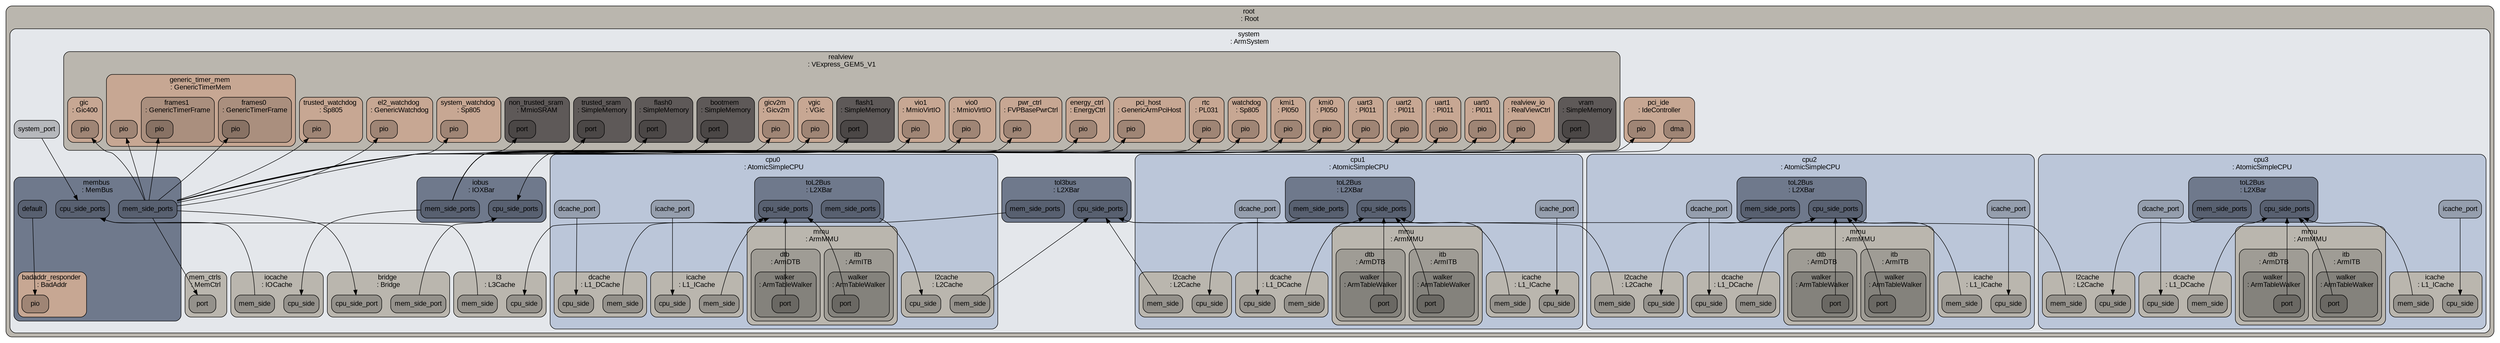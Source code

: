digraph G {
ranksep="1.3";
subgraph cluster_root {
color="#000000";
fillcolor="#bab6ae";
fontcolor="#000000";
fontname=Arial;
fontsize=14;
label="root \n: Root";
shape=Mrecord;
style="rounded, filled";
tooltip="eventq_index&#61;0&#10;\full_system&#61;true&#10;\sim_quantum&#61;0&#10;\time_sync_enable&#61;false&#10;\time_sync_period&#61;100000000000&#10;\time_sync_spin_threshold&#61;100000000";
subgraph cluster_system {
color="#000000";
fillcolor="#e4e7eb";
fontcolor="#000000";
fontname=Arial;
fontsize=14;
label="system \n: ArmSystem";
shape=Mrecord;
style="rounded, filled";
tooltip="auto_reset_addr&#61;true&#10;\byte_order&#61;little&#10;\cache_line_size&#61;64&#10;\eventq_index&#61;0&#10;\exit_on_work_items&#61;false&#10;\gic_cpu_addr&#61;738205696&#10;\have_crypto&#61;false&#10;\have_large_asid_64&#61;false&#10;\have_lpae&#61;true&#10;\have_lse&#61;true&#10;\have_pan&#61;true&#10;\have_secel2&#61;true&#10;\have_security&#61;false&#10;\have_sve&#61;true&#10;\have_tme&#61;false&#10;\have_vhe&#61;false&#10;\have_virtualization&#61;false&#10;\highest_el_is_64&#61;true&#10;\init_param&#61;0&#10;\m5ops_base&#61;268500992&#10;\mem_mode&#61;atomic&#10;\mem_ranges&#61;2147483648:70866960384&#10;\memories&#61;system.mem_ctrls.dram system.realview.bootmem system.realview.flash0 system.realview.flash1 system.realview.non_trusted_sram system.realview.trusted_sram system.realview.vram&#10;\mmap_using_noreserve&#61;true&#10;\multi_proc&#61;true&#10;\multi_thread&#61;false&#10;\num_work_ids&#61;16&#10;\phys_addr_range_64&#61;40&#10;\readfile&#61;&#10;\redirect_paths&#61;&#10;\reset_addr&#61;0&#10;\semihosting&#61;Null&#10;\shared_backstore&#61;&#10;\sve_vl&#61;1&#10;\symbolfile&#61;&#10;\thermal_components&#61;&#10;\thermal_model&#61;Null&#10;\work_begin_ckpt_count&#61;0&#10;\work_begin_cpu_id_exit&#61;-1&#10;\work_begin_exit_count&#61;0&#10;\work_cpus_ckpt_count&#61;0&#10;\work_end_ckpt_count&#61;0&#10;\work_end_exit_count&#61;0&#10;\work_item_id&#61;-1&#10;\workload&#61;system.workload";
system_system_port [color="#000000", fillcolor="#b6b8bc", fontcolor="#000000", fontname=Arial, fontsize=14, label=system_port, shape=Mrecord, style="rounded, filled"];
subgraph cluster_system_dvfs_handler {
color="#000000";
fillcolor="#bab6ae";
fontcolor="#000000";
fontname=Arial;
fontsize=14;
label="dvfs_handler \n: DVFSHandler";
shape=Mrecord;
style="rounded, filled";
tooltip="domains&#61;&#10;\enable&#61;false&#10;\eventq_index&#61;0&#10;\sys_clk_domain&#61;system.clk_domain&#10;\transition_latency&#61;100000000";
}

subgraph cluster_system_iobus {
color="#000000";
fillcolor="#6f798c";
fontcolor="#000000";
fontname=Arial;
fontsize=14;
label="iobus \n: IOXBar";
shape=Mrecord;
style="rounded, filled";
tooltip="clk_domain&#61;system.clk_domain&#10;\eventq_index&#61;0&#10;\forward_latency&#61;1&#10;\frontend_latency&#61;2&#10;\header_latency&#61;1&#10;\power_model&#61;&#10;\power_state&#61;system.iobus.power_state&#10;\response_latency&#61;2&#10;\use_default_range&#61;false&#10;\width&#61;16";
system_iobus_cpu_side_ports [color="#000000", fillcolor="#586070", fontcolor="#000000", fontname=Arial, fontsize=14, label=cpu_side_ports, shape=Mrecord, style="rounded, filled"];
system_iobus_mem_side_ports [color="#000000", fillcolor="#586070", fontcolor="#000000", fontname=Arial, fontsize=14, label=mem_side_ports, shape=Mrecord, style="rounded, filled"];
subgraph cluster_system_iobus_power_state {
color="#000000";
fillcolor="#bab6ae";
fontcolor="#000000";
fontname=Arial;
fontsize=14;
label="power_state \n: PowerState";
shape=Mrecord;
style="rounded, filled";
tooltip="clk_gate_bins&#61;20&#10;\clk_gate_max&#61;1000000000000&#10;\clk_gate_min&#61;1000&#10;\default_state&#61;UNDEFINED&#10;\eventq_index&#61;0&#10;\leaders&#61;&#10;\possible_states&#61;";
}

}

subgraph cluster_system_bridge {
color="#000000";
fillcolor="#bab6ae";
fontcolor="#000000";
fontname=Arial;
fontsize=14;
label="bridge \n: Bridge";
shape=Mrecord;
style="rounded, filled";
tooltip="clk_domain&#61;system.clk_domain&#10;\delay&#61;50000&#10;\eventq_index&#61;0&#10;\power_model&#61;&#10;\power_state&#61;system.bridge.power_state&#10;\ranges&#61;201326592:536870912 788529152:2147483648&#10;\req_size&#61;16&#10;\resp_size&#61;16";
system_bridge_mem_side_port [color="#000000", fillcolor="#94918b", fontcolor="#000000", fontname=Arial, fontsize=14, label=mem_side_port, shape=Mrecord, style="rounded, filled"];
system_bridge_cpu_side_port [color="#000000", fillcolor="#94918b", fontcolor="#000000", fontname=Arial, fontsize=14, label=cpu_side_port, shape=Mrecord, style="rounded, filled"];
subgraph cluster_system_bridge_power_state {
color="#000000";
fillcolor="#9f9c95";
fontcolor="#000000";
fontname=Arial;
fontsize=14;
label="power_state \n: PowerState";
shape=Mrecord;
style="rounded, filled";
tooltip="clk_gate_bins&#61;20&#10;\clk_gate_max&#61;1000000000000&#10;\clk_gate_min&#61;1000&#10;\default_state&#61;UNDEFINED&#10;\eventq_index&#61;0&#10;\leaders&#61;&#10;\possible_states&#61;";
}

}

subgraph cluster_system_membus {
color="#000000";
fillcolor="#6f798c";
fontcolor="#000000";
fontname=Arial;
fontsize=14;
label="membus \n: MemBus";
shape=Mrecord;
style="rounded, filled";
tooltip="clk_domain&#61;system.clk_domain&#10;\eventq_index&#61;0&#10;\forward_latency&#61;4&#10;\frontend_latency&#61;3&#10;\header_latency&#61;1&#10;\max_outstanding_snoops&#61;512&#10;\max_routing_table_size&#61;512&#10;\point_of_coherency&#61;true&#10;\point_of_unification&#61;true&#10;\power_model&#61;&#10;\power_state&#61;system.membus.power_state&#10;\response_latency&#61;2&#10;\snoop_filter&#61;system.membus.snoop_filter&#10;\snoop_response_latency&#61;4&#10;\system&#61;system&#10;\use_default_range&#61;false&#10;\width&#61;16";
system_membus_cpu_side_ports [color="#000000", fillcolor="#586070", fontcolor="#000000", fontname=Arial, fontsize=14, label=cpu_side_ports, shape=Mrecord, style="rounded, filled"];
system_membus_mem_side_ports [color="#000000", fillcolor="#586070", fontcolor="#000000", fontname=Arial, fontsize=14, label=mem_side_ports, shape=Mrecord, style="rounded, filled"];
system_membus_default [color="#000000", fillcolor="#586070", fontcolor="#000000", fontname=Arial, fontsize=14, label=default, shape=Mrecord, style="rounded, filled"];
subgraph cluster_system_membus_badaddr_responder {
color="#000000";
fillcolor="#c7a793";
fontcolor="#000000";
fontname=Arial;
fontsize=14;
label="badaddr_responder \n: BadAddr";
shape=Mrecord;
style="rounded, filled";
tooltip="clk_domain&#61;system.clk_domain&#10;\eventq_index&#61;0&#10;\fake_mem&#61;false&#10;\pio_addr&#61;0&#10;\pio_latency&#61;100000&#10;\pio_size&#61;8&#10;\power_model&#61;&#10;\power_state&#61;system.membus.badaddr_responder.power_state&#10;\ret_bad_addr&#61;true&#10;\ret_data16&#61;65535&#10;\ret_data32&#61;4294967295&#10;\ret_data64&#61;18446744073709551615&#10;\ret_data8&#61;255&#10;\system&#61;system&#10;\update_data&#61;false&#10;\warn_access&#61;warn";
system_membus_badaddr_responder_pio [color="#000000", fillcolor="#9f8575", fontcolor="#000000", fontname=Arial, fontsize=14, label=pio, shape=Mrecord, style="rounded, filled"];
subgraph cluster_system_membus_badaddr_responder_power_state {
color="#000000";
fillcolor="#bab6ae";
fontcolor="#000000";
fontname=Arial;
fontsize=14;
label="power_state \n: PowerState";
shape=Mrecord;
style="rounded, filled";
tooltip="clk_gate_bins&#61;20&#10;\clk_gate_max&#61;1000000000000&#10;\clk_gate_min&#61;1000&#10;\default_state&#61;UNDEFINED&#10;\eventq_index&#61;0&#10;\leaders&#61;&#10;\possible_states&#61;";
}

}

subgraph cluster_system_membus_snoop_filter {
color="#000000";
fillcolor="#bab6ae";
fontcolor="#000000";
fontname=Arial;
fontsize=14;
label="snoop_filter \n: SnoopFilter";
shape=Mrecord;
style="rounded, filled";
tooltip="eventq_index&#61;0&#10;\lookup_latency&#61;1&#10;\max_capacity&#61;134217728&#10;\system&#61;system";
}

subgraph cluster_system_membus_power_state {
color="#000000";
fillcolor="#bab6ae";
fontcolor="#000000";
fontname=Arial;
fontsize=14;
label="power_state \n: PowerState";
shape=Mrecord;
style="rounded, filled";
tooltip="clk_gate_bins&#61;20&#10;\clk_gate_max&#61;1000000000000&#10;\clk_gate_min&#61;1000&#10;\default_state&#61;UNDEFINED&#10;\eventq_index&#61;0&#10;\leaders&#61;&#10;\possible_states&#61;";
}

}

subgraph cluster_system_realview {
color="#000000";
fillcolor="#bab6ae";
fontcolor="#000000";
fontname=Arial;
fontsize=14;
label="realview \n: VExpress_GEM5_V1";
shape=Mrecord;
style="rounded, filled";
tooltip="eventq_index&#61;0&#10;\intrctrl&#61;system.intrctrl&#10;\system&#61;system";
subgraph cluster_system_realview_gic {
color="#000000";
fillcolor="#c7a793";
fontcolor="#000000";
fontname=Arial;
fontsize=14;
label="gic \n: Gic400";
shape=Mrecord;
style="rounded, filled";
tooltip="clk_domain&#61;system.clk_domain&#10;\cpu_addr&#61;738205696&#10;\cpu_pio_delay&#61;10000&#10;\cpu_size&#61;8192&#10;\dist_addr&#61;738201600&#10;\dist_pio_delay&#61;10000&#10;\eventq_index&#61;0&#10;\gem5_extensions&#61;false&#10;\gicc_iidr&#61;33690683&#10;\gicd_iidr&#61;33559611&#10;\gicd_pidr&#61;2864272&#10;\gicv_iidr&#61;33690683&#10;\int_latency&#61;10000&#10;\it_lines&#61;512&#10;\platform&#61;system.realview&#10;\power_model&#61;&#10;\power_state&#61;system.realview.gic.power_state&#10;\system&#61;system";
system_realview_gic_pio [color="#000000", fillcolor="#9f8575", fontcolor="#000000", fontname=Arial, fontsize=14, label=pio, shape=Mrecord, style="rounded, filled"];
subgraph cluster_system_realview_gic_power_state {
color="#000000";
fillcolor="#bab6ae";
fontcolor="#000000";
fontname=Arial;
fontsize=14;
label="power_state \n: PowerState";
shape=Mrecord;
style="rounded, filled";
tooltip="clk_gate_bins&#61;20&#10;\clk_gate_max&#61;1000000000000&#10;\clk_gate_min&#61;1000&#10;\default_state&#61;UNDEFINED&#10;\eventq_index&#61;0&#10;\leaders&#61;&#10;\possible_states&#61;";
}

}

subgraph cluster_system_realview_vgic {
color="#000000";
fillcolor="#c7a793";
fontcolor="#000000";
fontname=Arial;
fontsize=14;
label="vgic \n: VGic";
shape=Mrecord;
style="rounded, filled";
tooltip="clk_domain&#61;system.clk_domain&#10;\eventq_index&#61;0&#10;\gic&#61;system.realview.gic&#10;\gicv_iidr&#61;33690683&#10;\hv_addr&#61;738213888&#10;\maint_int&#61;25&#10;\pio_delay&#61;10000&#10;\platform&#61;system.realview&#10;\power_model&#61;&#10;\power_state&#61;system.realview.vgic.power_state&#10;\system&#61;system&#10;\vcpu_addr&#61;738222080";
system_realview_vgic_pio [color="#000000", fillcolor="#9f8575", fontcolor="#000000", fontname=Arial, fontsize=14, label=pio, shape=Mrecord, style="rounded, filled"];
subgraph cluster_system_realview_vgic_power_state {
color="#000000";
fillcolor="#bab6ae";
fontcolor="#000000";
fontname=Arial;
fontsize=14;
label="power_state \n: PowerState";
shape=Mrecord;
style="rounded, filled";
tooltip="clk_gate_bins&#61;20&#10;\clk_gate_max&#61;1000000000000&#10;\clk_gate_min&#61;1000&#10;\default_state&#61;UNDEFINED&#10;\eventq_index&#61;0&#10;\leaders&#61;&#10;\possible_states&#61;";
}

}

subgraph cluster_system_realview_gicv2m {
color="#000000";
fillcolor="#c7a793";
fontcolor="#000000";
fontname=Arial;
fontsize=14;
label="gicv2m \n: Gicv2m";
shape=Mrecord;
style="rounded, filled";
tooltip="clk_domain&#61;system.clk_domain&#10;\eventq_index&#61;0&#10;\frames&#61;system.realview.gicv2m.frames&#10;\gic&#61;system.realview.gic&#10;\pio_delay&#61;10000&#10;\power_model&#61;&#10;\power_state&#61;system.realview.gicv2m.power_state&#10;\system&#61;system";
system_realview_gicv2m_pio [color="#000000", fillcolor="#9f8575", fontcolor="#000000", fontname=Arial, fontsize=14, label=pio, shape=Mrecord, style="rounded, filled"];
subgraph cluster_system_realview_gicv2m_power_state {
color="#000000";
fillcolor="#bab6ae";
fontcolor="#000000";
fontname=Arial;
fontsize=14;
label="power_state \n: PowerState";
shape=Mrecord;
style="rounded, filled";
tooltip="clk_gate_bins&#61;20&#10;\clk_gate_max&#61;1000000000000&#10;\clk_gate_min&#61;1000&#10;\default_state&#61;UNDEFINED&#10;\eventq_index&#61;0&#10;\leaders&#61;&#10;\possible_states&#61;";
}

subgraph cluster_system_realview_gicv2m_frames {
color="#000000";
fillcolor="#bab6ae";
fontcolor="#000000";
fontname=Arial;
fontsize=14;
label="frames \n: Gicv2mFrame";
shape=Mrecord;
style="rounded, filled";
tooltip="addr&#61;740032512&#10;\eventq_index&#61;0&#10;\spi_base&#61;256&#10;\spi_len&#61;64";
}

}

subgraph cluster_system_realview_bootmem {
color="#000000";
fillcolor="#5e5958";
fontcolor="#000000";
fontname=Arial;
fontsize=14;
label="bootmem \n: SimpleMemory";
shape=Mrecord;
style="rounded, filled";
tooltip="bandwidth&#61;73.000000&#10;\clk_domain&#61;system.clk_domain&#10;\conf_table_reported&#61;false&#10;\eventq_index&#61;0&#10;\image_file&#61;&#10;\in_addr_map&#61;true&#10;\kvm_map&#61;true&#10;\latency&#61;30000&#10;\latency_var&#61;0&#10;\null&#61;false&#10;\power_model&#61;&#10;\power_state&#61;system.realview.bootmem.power_state&#10;\range&#61;0:67108864";
system_realview_bootmem_port [color="#000000", fillcolor="#4b4746", fontcolor="#000000", fontname=Arial, fontsize=14, label=port, shape=Mrecord, style="rounded, filled"];
subgraph cluster_system_realview_bootmem_power_state {
color="#000000";
fillcolor="#bab6ae";
fontcolor="#000000";
fontname=Arial;
fontsize=14;
label="power_state \n: PowerState";
shape=Mrecord;
style="rounded, filled";
tooltip="clk_gate_bins&#61;20&#10;\clk_gate_max&#61;1000000000000&#10;\clk_gate_min&#61;1000&#10;\default_state&#61;UNDEFINED&#10;\eventq_index&#61;0&#10;\leaders&#61;&#10;\possible_states&#61;";
}

}

subgraph cluster_system_realview_flash0 {
color="#000000";
fillcolor="#5e5958";
fontcolor="#000000";
fontname=Arial;
fontsize=14;
label="flash0 \n: SimpleMemory";
shape=Mrecord;
style="rounded, filled";
tooltip="bandwidth&#61;73.000000&#10;\clk_domain&#61;system.clk_domain&#10;\conf_table_reported&#61;false&#10;\eventq_index&#61;0&#10;\image_file&#61;&#10;\in_addr_map&#61;true&#10;\kvm_map&#61;true&#10;\latency&#61;30000&#10;\latency_var&#61;0&#10;\null&#61;false&#10;\power_model&#61;&#10;\power_state&#61;system.realview.flash0.power_state&#10;\range&#61;134217728:201326592";
system_realview_flash0_port [color="#000000", fillcolor="#4b4746", fontcolor="#000000", fontname=Arial, fontsize=14, label=port, shape=Mrecord, style="rounded, filled"];
subgraph cluster_system_realview_flash0_power_state {
color="#000000";
fillcolor="#bab6ae";
fontcolor="#000000";
fontname=Arial;
fontsize=14;
label="power_state \n: PowerState";
shape=Mrecord;
style="rounded, filled";
tooltip="clk_gate_bins&#61;20&#10;\clk_gate_max&#61;1000000000000&#10;\clk_gate_min&#61;1000&#10;\default_state&#61;UNDEFINED&#10;\eventq_index&#61;0&#10;\leaders&#61;&#10;\possible_states&#61;";
}

}

subgraph cluster_system_realview_trusted_sram {
color="#000000";
fillcolor="#5e5958";
fontcolor="#000000";
fontname=Arial;
fontsize=14;
label="trusted_sram \n: SimpleMemory";
shape=Mrecord;
style="rounded, filled";
tooltip="bandwidth&#61;73.000000&#10;\clk_domain&#61;system.clk_domain&#10;\conf_table_reported&#61;false&#10;\eventq_index&#61;0&#10;\image_file&#61;&#10;\in_addr_map&#61;true&#10;\kvm_map&#61;true&#10;\latency&#61;30000&#10;\latency_var&#61;0&#10;\null&#61;false&#10;\power_model&#61;&#10;\power_state&#61;system.realview.trusted_sram.power_state&#10;\range&#61;67108864:67371008";
system_realview_trusted_sram_port [color="#000000", fillcolor="#4b4746", fontcolor="#000000", fontname=Arial, fontsize=14, label=port, shape=Mrecord, style="rounded, filled"];
subgraph cluster_system_realview_trusted_sram_power_state {
color="#000000";
fillcolor="#bab6ae";
fontcolor="#000000";
fontname=Arial;
fontsize=14;
label="power_state \n: PowerState";
shape=Mrecord;
style="rounded, filled";
tooltip="clk_gate_bins&#61;20&#10;\clk_gate_max&#61;1000000000000&#10;\clk_gate_min&#61;1000&#10;\default_state&#61;UNDEFINED&#10;\eventq_index&#61;0&#10;\leaders&#61;&#10;\possible_states&#61;";
}

}

subgraph cluster_system_realview_non_trusted_sram {
color="#000000";
fillcolor="#5e5958";
fontcolor="#000000";
fontname=Arial;
fontsize=14;
label="non_trusted_sram \n: MmioSRAM";
shape=Mrecord;
style="rounded, filled";
tooltip="bandwidth&#61;73.000000&#10;\clk_domain&#61;system.clk_domain&#10;\conf_table_reported&#61;false&#10;\eventq_index&#61;0&#10;\image_file&#61;&#10;\in_addr_map&#61;true&#10;\kvm_map&#61;true&#10;\latency&#61;30000&#10;\latency_var&#61;0&#10;\null&#61;false&#10;\power_model&#61;&#10;\power_state&#61;system.realview.non_trusted_sram.power_state&#10;\range&#61;771751936:771784704";
system_realview_non_trusted_sram_port [color="#000000", fillcolor="#4b4746", fontcolor="#000000", fontname=Arial, fontsize=14, label=port, shape=Mrecord, style="rounded, filled"];
subgraph cluster_system_realview_non_trusted_sram_power_state {
color="#000000";
fillcolor="#bab6ae";
fontcolor="#000000";
fontname=Arial;
fontsize=14;
label="power_state \n: PowerState";
shape=Mrecord;
style="rounded, filled";
tooltip="clk_gate_bins&#61;20&#10;\clk_gate_max&#61;1000000000000&#10;\clk_gate_min&#61;1000&#10;\default_state&#61;UNDEFINED&#10;\eventq_index&#61;0&#10;\leaders&#61;&#10;\possible_states&#61;";
}

}

subgraph cluster_system_realview_realview_io {
color="#000000";
fillcolor="#c7a793";
fontcolor="#000000";
fontname=Arial;
fontsize=14;
label="realview_io \n: RealViewCtrl";
shape=Mrecord;
style="rounded, filled";
tooltip="clk_domain&#61;system.clk_domain&#10;\eventq_index&#61;0&#10;\idreg&#61;806359296&#10;\pio_addr&#61;469827584&#10;\pio_latency&#61;100000&#10;\power_model&#61;&#10;\power_state&#61;system.realview.realview_io.power_state&#10;\proc_id0&#61;335544320&#10;\proc_id1&#61;335544320&#10;\system&#61;system";
system_realview_realview_io_pio [color="#000000", fillcolor="#9f8575", fontcolor="#000000", fontname=Arial, fontsize=14, label=pio, shape=Mrecord, style="rounded, filled"];
subgraph cluster_system_realview_realview_io_power_state {
color="#000000";
fillcolor="#bab6ae";
fontcolor="#000000";
fontname=Arial;
fontsize=14;
label="power_state \n: PowerState";
shape=Mrecord;
style="rounded, filled";
tooltip="clk_gate_bins&#61;20&#10;\clk_gate_max&#61;1000000000000&#10;\clk_gate_min&#61;1000&#10;\default_state&#61;UNDEFINED&#10;\eventq_index&#61;0&#10;\leaders&#61;&#10;\possible_states&#61;";
}

}

subgraph cluster_system_realview_mcc {
color="#000000";
fillcolor="#9f9c95";
fontcolor="#000000";
fontname=Arial;
fontsize=14;
label="mcc \n: VExpressMCC";
shape=Mrecord;
style="rounded, filled";
tooltip="eventq_index&#61;0&#10;\thermal_domain&#61;Null";
subgraph cluster_system_realview_mcc_osc_mcc {
color="#000000";
fillcolor="#84827c";
fontcolor="#000000";
fontname=Arial;
fontsize=14;
label="osc_mcc \n: Osc";
shape=Mrecord;
style="rounded, filled";
tooltip="dcc&#61;0&#10;\device&#61;0&#10;\eventq_index&#61;0&#10;\freq&#61;20000&#10;\max_freq&#61;16667&#10;\min_freq&#61;40000&#10;\parent&#61;system.realview.realview_io&#10;\position&#61;0&#10;\site&#61;0&#10;\voltage_domain&#61;system.voltage_domain";
}

subgraph cluster_system_realview_mcc_osc_clcd {
color="#000000";
fillcolor="#84827c";
fontcolor="#000000";
fontname=Arial;
fontsize=14;
label="osc_clcd \n: Osc";
shape=Mrecord;
style="rounded, filled";
tooltip="dcc&#61;0&#10;\device&#61;1&#10;\eventq_index&#61;0&#10;\freq&#61;42105&#10;\max_freq&#61;15748&#10;\min_freq&#61;42105&#10;\parent&#61;system.realview.realview_io&#10;\position&#61;0&#10;\site&#61;0&#10;\voltage_domain&#61;system.voltage_domain";
}

subgraph cluster_system_realview_mcc_osc_peripheral {
color="#000000";
fillcolor="#84827c";
fontcolor="#000000";
fontname=Arial;
fontsize=14;
label="osc_peripheral \n: Osc";
shape=Mrecord;
style="rounded, filled";
tooltip="dcc&#61;0&#10;\device&#61;2&#10;\eventq_index&#61;0&#10;\freq&#61;41667&#10;\max_freq&#61;0&#10;\min_freq&#61;0&#10;\parent&#61;system.realview.realview_io&#10;\position&#61;0&#10;\site&#61;0&#10;\voltage_domain&#61;system.voltage_domain";
}

subgraph cluster_system_realview_mcc_osc_system_bus {
color="#000000";
fillcolor="#84827c";
fontcolor="#000000";
fontname=Arial;
fontsize=14;
label="osc_system_bus \n: Osc";
shape=Mrecord;
style="rounded, filled";
tooltip="dcc&#61;0&#10;\device&#61;4&#10;\eventq_index&#61;0&#10;\freq&#61;41667&#10;\max_freq&#61;4348&#10;\min_freq&#61;500000&#10;\parent&#61;system.realview.realview_io&#10;\position&#61;0&#10;\site&#61;0&#10;\voltage_domain&#61;system.voltage_domain";
}

subgraph cluster_system_realview_mcc_temp_crtl {
color="#000000";
fillcolor="#84827c";
fontcolor="#000000";
fontname=Arial;
fontsize=14;
label="temp_crtl \n: Temperature";
shape=Mrecord;
style="rounded, filled";
tooltip="dcc&#61;0&#10;\device&#61;0&#10;\eventq_index&#61;0&#10;\parent&#61;system.realview.realview_io&#10;\position&#61;0&#10;\site&#61;0&#10;\system&#61;system";
}

}

subgraph cluster_system_realview_dcc {
color="#000000";
fillcolor="#9f9c95";
fontcolor="#000000";
fontname=Arial;
fontsize=14;
label="dcc \n: CoreTile2A15DCC";
shape=Mrecord;
style="rounded, filled";
tooltip="eventq_index&#61;0&#10;\thermal_domain&#61;Null";
subgraph cluster_system_realview_dcc_osc_cpu {
color="#000000";
fillcolor="#84827c";
fontcolor="#000000";
fontname=Arial;
fontsize=14;
label="osc_cpu \n: Osc";
shape=Mrecord;
style="rounded, filled";
tooltip="dcc&#61;0&#10;\device&#61;0&#10;\eventq_index&#61;0&#10;\freq&#61;16667&#10;\max_freq&#61;16667&#10;\min_freq&#61;50000&#10;\parent&#61;system.realview.realview_io&#10;\position&#61;0&#10;\site&#61;1&#10;\voltage_domain&#61;system.voltage_domain";
}

subgraph cluster_system_realview_dcc_osc_hsbm {
color="#000000";
fillcolor="#84827c";
fontcolor="#000000";
fontname=Arial;
fontsize=14;
label="osc_hsbm \n: Osc";
shape=Mrecord;
style="rounded, filled";
tooltip="dcc&#61;0&#10;\device&#61;4&#10;\eventq_index&#61;0&#10;\freq&#61;25000&#10;\max_freq&#61;25000&#10;\min_freq&#61;50000&#10;\parent&#61;system.realview.realview_io&#10;\position&#61;0&#10;\site&#61;1&#10;\voltage_domain&#61;system.voltage_domain";
}

subgraph cluster_system_realview_dcc_osc_pxl {
color="#000000";
fillcolor="#84827c";
fontcolor="#000000";
fontname=Arial;
fontsize=14;
label="osc_pxl \n: Osc";
shape=Mrecord;
style="rounded, filled";
tooltip="dcc&#61;0&#10;\device&#61;5&#10;\eventq_index&#61;0&#10;\freq&#61;42105&#10;\max_freq&#61;6061&#10;\min_freq&#61;42088&#10;\parent&#61;system.realview.realview_io&#10;\position&#61;0&#10;\site&#61;1&#10;\voltage_domain&#61;system.voltage_domain";
}

subgraph cluster_system_realview_dcc_osc_smb {
color="#000000";
fillcolor="#84827c";
fontcolor="#000000";
fontname=Arial;
fontsize=14;
label="osc_smb \n: Osc";
shape=Mrecord;
style="rounded, filled";
tooltip="dcc&#61;0&#10;\device&#61;6&#10;\eventq_index&#61;0&#10;\freq&#61;20000&#10;\max_freq&#61;20000&#10;\min_freq&#61;50000&#10;\parent&#61;system.realview.realview_io&#10;\position&#61;0&#10;\site&#61;1&#10;\voltage_domain&#61;system.voltage_domain";
}

subgraph cluster_system_realview_dcc_osc_sys {
color="#000000";
fillcolor="#84827c";
fontcolor="#000000";
fontname=Arial;
fontsize=14;
label="osc_sys \n: Osc";
shape=Mrecord;
style="rounded, filled";
tooltip="dcc&#61;0&#10;\device&#61;7&#10;\eventq_index&#61;0&#10;\freq&#61;16667&#10;\max_freq&#61;16667&#10;\min_freq&#61;50000&#10;\parent&#61;system.realview.realview_io&#10;\position&#61;0&#10;\site&#61;1&#10;\voltage_domain&#61;system.voltage_domain";
}

subgraph cluster_system_realview_dcc_osc_ddr {
color="#000000";
fillcolor="#84827c";
fontcolor="#000000";
fontname=Arial;
fontsize=14;
label="osc_ddr \n: Osc";
shape=Mrecord;
style="rounded, filled";
tooltip="dcc&#61;0&#10;\device&#61;8&#10;\eventq_index&#61;0&#10;\freq&#61;25000&#10;\max_freq&#61;0&#10;\min_freq&#61;0&#10;\parent&#61;system.realview.realview_io&#10;\position&#61;0&#10;\site&#61;1&#10;\voltage_domain&#61;system.voltage_domain";
}

}

subgraph cluster_system_realview_el2_watchdog {
color="#000000";
fillcolor="#c7a793";
fontcolor="#000000";
fontname=Arial;
fontsize=14;
label="el2_watchdog \n: GenericWatchdog";
shape=Mrecord;
style="rounded, filled";
tooltip="clk_domain&#61;system.clk_domain&#10;\control_start&#61;709099520&#10;\eventq_index&#61;0&#10;\pio_latency&#61;10000&#10;\power_model&#61;&#10;\power_state&#61;system.realview.el2_watchdog.power_state&#10;\refresh_start&#61;709165056&#10;\system&#61;system&#10;\system_counter&#61;system.realview.sys_counter&#10;\ws0&#61;system.realview.el2_watchdog.ws0&#10;\ws1&#61;system.realview.el2_watchdog.ws1";
system_realview_el2_watchdog_pio [color="#000000", fillcolor="#9f8575", fontcolor="#000000", fontname=Arial, fontsize=14, label=pio, shape=Mrecord, style="rounded, filled"];
subgraph cluster_system_realview_el2_watchdog_power_state {
color="#000000";
fillcolor="#bab6ae";
fontcolor="#000000";
fontname=Arial;
fontsize=14;
label="power_state \n: PowerState";
shape=Mrecord;
style="rounded, filled";
tooltip="clk_gate_bins&#61;20&#10;\clk_gate_max&#61;1000000000000&#10;\clk_gate_min&#61;1000&#10;\default_state&#61;UNDEFINED&#10;\eventq_index&#61;0&#10;\leaders&#61;&#10;\possible_states&#61;";
}

subgraph cluster_system_realview_el2_watchdog_ws0 {
color="#000000";
fillcolor="#bab6ae";
fontcolor="#000000";
fontname=Arial;
fontsize=14;
label="ws0 \n: ArmSPI";
shape=Mrecord;
style="rounded, filled";
tooltip="eventq_index&#61;0&#10;\int_type&#61;IRQ_TYPE_LEVEL_HIGH&#10;\num&#61;59&#10;\platform&#61;system.realview";
}

subgraph cluster_system_realview_el2_watchdog_ws1 {
color="#000000";
fillcolor="#bab6ae";
fontcolor="#000000";
fontname=Arial;
fontsize=14;
label="ws1 \n: ArmSPI";
shape=Mrecord;
style="rounded, filled";
tooltip="eventq_index&#61;0&#10;\int_type&#61;IRQ_TYPE_LEVEL_HIGH&#10;\num&#61;60&#10;\platform&#61;system.realview";
}

}

subgraph cluster_system_realview_trusted_watchdog {
color="#000000";
fillcolor="#c7a793";
fontcolor="#000000";
fontname=Arial;
fontsize=14;
label="trusted_watchdog \n: Sp805";
shape=Mrecord;
style="rounded, filled";
tooltip="amba_id&#61;1316869&#10;\clk_domain&#61;system.clk_domain&#10;\eventq_index&#61;0&#10;\int_delay&#61;100000&#10;\interrupt&#61;system.realview.trusted_watchdog.interrupt&#10;\pio_addr&#61;709427200&#10;\pio_latency&#61;100000&#10;\power_model&#61;&#10;\power_state&#61;system.realview.trusted_watchdog.power_state&#10;\system&#61;system";
system_realview_trusted_watchdog_pio [color="#000000", fillcolor="#9f8575", fontcolor="#000000", fontname=Arial, fontsize=14, label=pio, shape=Mrecord, style="rounded, filled"];
subgraph cluster_system_realview_trusted_watchdog_power_state {
color="#000000";
fillcolor="#bab6ae";
fontcolor="#000000";
fontname=Arial;
fontsize=14;
label="power_state \n: PowerState";
shape=Mrecord;
style="rounded, filled";
tooltip="clk_gate_bins&#61;20&#10;\clk_gate_max&#61;1000000000000&#10;\clk_gate_min&#61;1000&#10;\default_state&#61;UNDEFINED&#10;\eventq_index&#61;0&#10;\leaders&#61;&#10;\possible_states&#61;";
}

subgraph cluster_system_realview_trusted_watchdog_interrupt {
color="#000000";
fillcolor="#bab6ae";
fontcolor="#000000";
fontname=Arial;
fontsize=14;
label="interrupt \n: ArmSPI";
shape=Mrecord;
style="rounded, filled";
tooltip="eventq_index&#61;0&#10;\int_type&#61;IRQ_TYPE_LEVEL_HIGH&#10;\num&#61;56&#10;\platform&#61;system.realview";
}

}

subgraph cluster_system_realview_sys_counter {
color="#000000";
fillcolor="#9f9c95";
fontcolor="#000000";
fontname=Arial;
fontsize=14;
label="sys_counter \n: SystemCounter";
shape=Mrecord;
style="rounded, filled";
tooltip="eventq_index&#61;0&#10;\freqs&#61;25165824";
}

subgraph cluster_system_realview_generic_timer {
color="#000000";
fillcolor="#9f9c95";
fontcolor="#000000";
fontname=Arial;
fontsize=14;
label="generic_timer \n: GenericTimer";
shape=Mrecord;
style="rounded, filled";
tooltip="cntfrq&#61;25165824&#10;\counter&#61;system.realview.sys_counter&#10;\eventq_index&#61;0&#10;\int_hyp&#61;system.realview.generic_timer.int_hyp&#10;\int_phys_ns&#61;system.realview.generic_timer.int_phys_ns&#10;\int_phys_s&#61;system.realview.generic_timer.int_phys_s&#10;\int_virt&#61;system.realview.generic_timer.int_virt&#10;\system&#61;system";
subgraph cluster_system_realview_generic_timer_int_phys_s {
color="#000000";
fillcolor="#84827c";
fontcolor="#000000";
fontname=Arial;
fontsize=14;
label="int_phys_s \n: ArmPPI";
shape=Mrecord;
style="rounded, filled";
tooltip="eventq_index&#61;0&#10;\int_type&#61;IRQ_TYPE_LEVEL_LOW&#10;\num&#61;29&#10;\platform&#61;system.realview";
}

subgraph cluster_system_realview_generic_timer_int_phys_ns {
color="#000000";
fillcolor="#84827c";
fontcolor="#000000";
fontname=Arial;
fontsize=14;
label="int_phys_ns \n: ArmPPI";
shape=Mrecord;
style="rounded, filled";
tooltip="eventq_index&#61;0&#10;\int_type&#61;IRQ_TYPE_LEVEL_LOW&#10;\num&#61;30&#10;\platform&#61;system.realview";
}

subgraph cluster_system_realview_generic_timer_int_virt {
color="#000000";
fillcolor="#84827c";
fontcolor="#000000";
fontname=Arial;
fontsize=14;
label="int_virt \n: ArmPPI";
shape=Mrecord;
style="rounded, filled";
tooltip="eventq_index&#61;0&#10;\int_type&#61;IRQ_TYPE_LEVEL_LOW&#10;\num&#61;27&#10;\platform&#61;system.realview";
}

subgraph cluster_system_realview_generic_timer_int_hyp {
color="#000000";
fillcolor="#84827c";
fontcolor="#000000";
fontname=Arial;
fontsize=14;
label="int_hyp \n: ArmPPI";
shape=Mrecord;
style="rounded, filled";
tooltip="eventq_index&#61;0&#10;\int_type&#61;IRQ_TYPE_LEVEL_LOW&#10;\num&#61;26&#10;\platform&#61;system.realview";
}

}

subgraph cluster_system_realview_generic_timer_mem {
color="#000000";
fillcolor="#c7a793";
fontcolor="#000000";
fontname=Arial;
fontsize=14;
label="generic_timer_mem \n: GenericTimerMem";
shape=Mrecord;
style="rounded, filled";
tooltip="clk_domain&#61;system.clk_domain&#10;\cnt_control_base&#61;709033984&#10;\cnt_ctl_base&#61;713097216&#10;\cnt_read_base&#61;713031680&#10;\counter&#61;system.realview.sys_counter&#10;\eventq_index&#61;0&#10;\frames&#61;system.realview.generic_timer_mem.frames0 system.realview.generic_timer_mem.frames1&#10;\power_model&#61;&#10;\power_state&#61;system.realview.generic_timer_mem.power_state&#10;\system&#61;system";
system_realview_generic_timer_mem_pio [color="#000000", fillcolor="#9f8575", fontcolor="#000000", fontname=Arial, fontsize=14, label=pio, shape=Mrecord, style="rounded, filled"];
subgraph cluster_system_realview_generic_timer_mem_power_state {
color="#000000";
fillcolor="#bab6ae";
fontcolor="#000000";
fontname=Arial;
fontsize=14;
label="power_state \n: PowerState";
shape=Mrecord;
style="rounded, filled";
tooltip="clk_gate_bins&#61;20&#10;\clk_gate_max&#61;1000000000000&#10;\clk_gate_min&#61;1000&#10;\default_state&#61;UNDEFINED&#10;\eventq_index&#61;0&#10;\leaders&#61;&#10;\possible_states&#61;";
}

subgraph cluster_system_realview_generic_timer_mem_frames0 {
color="#000000";
fillcolor="#aa8f7e";
fontcolor="#000000";
fontname=Arial;
fontsize=14;
label="frames0 \n: GenericTimerFrame";
shape=Mrecord;
style="rounded, filled";
tooltip="clk_domain&#61;system.clk_domain&#10;\cnt_base&#61;713162752&#10;\cnt_el0_base&#61;18446744073709551615&#10;\counter&#61;system.realview.sys_counter&#10;\eventq_index&#61;0&#10;\int_phys&#61;system.realview.generic_timer_mem.frames0.int_phys&#10;\int_virt&#61;system.realview.generic_timer_mem.frames0.int_virt&#10;\power_model&#61;&#10;\power_state&#61;system.realview.generic_timer_mem.frames0.power_state&#10;\system&#61;system";
system_realview_generic_timer_mem_frames0_pio [color="#000000", fillcolor="#887264", fontcolor="#000000", fontname=Arial, fontsize=14, label=pio, shape=Mrecord, style="rounded, filled"];
subgraph cluster_system_realview_generic_timer_mem_frames0_power_state {
color="#000000";
fillcolor="#bab6ae";
fontcolor="#000000";
fontname=Arial;
fontsize=14;
label="power_state \n: PowerState";
shape=Mrecord;
style="rounded, filled";
tooltip="clk_gate_bins&#61;20&#10;\clk_gate_max&#61;1000000000000&#10;\clk_gate_min&#61;1000&#10;\default_state&#61;UNDEFINED&#10;\eventq_index&#61;0&#10;\leaders&#61;&#10;\possible_states&#61;";
}

subgraph cluster_system_realview_generic_timer_mem_frames0_int_phys {
color="#000000";
fillcolor="#bab6ae";
fontcolor="#000000";
fontname=Arial;
fontsize=14;
label="int_phys \n: ArmSPI";
shape=Mrecord;
style="rounded, filled";
tooltip="eventq_index&#61;0&#10;\int_type&#61;IRQ_TYPE_LEVEL_HIGH&#10;\num&#61;57&#10;\platform&#61;system.realview";
}

subgraph cluster_system_realview_generic_timer_mem_frames0_int_virt {
color="#000000";
fillcolor="#bab6ae";
fontcolor="#000000";
fontname=Arial;
fontsize=14;
label="int_virt \n: ArmSPI";
shape=Mrecord;
style="rounded, filled";
tooltip="eventq_index&#61;0&#10;\int_type&#61;IRQ_TYPE_LEVEL_HIGH&#10;\num&#61;133&#10;\platform&#61;system.realview";
}

}

subgraph cluster_system_realview_generic_timer_mem_frames1 {
color="#000000";
fillcolor="#aa8f7e";
fontcolor="#000000";
fontname=Arial;
fontsize=14;
label="frames1 \n: GenericTimerFrame";
shape=Mrecord;
style="rounded, filled";
tooltip="clk_domain&#61;system.clk_domain&#10;\cnt_base&#61;713228288&#10;\cnt_el0_base&#61;18446744073709551615&#10;\counter&#61;system.realview.sys_counter&#10;\eventq_index&#61;0&#10;\int_phys&#61;system.realview.generic_timer_mem.frames1.int_phys&#10;\int_virt&#61;system.realview.generic_timer_mem.frames1.int_virt&#10;\power_model&#61;&#10;\power_state&#61;system.realview.generic_timer_mem.frames1.power_state&#10;\system&#61;system";
system_realview_generic_timer_mem_frames1_pio [color="#000000", fillcolor="#887264", fontcolor="#000000", fontname=Arial, fontsize=14, label=pio, shape=Mrecord, style="rounded, filled"];
subgraph cluster_system_realview_generic_timer_mem_frames1_power_state {
color="#000000";
fillcolor="#bab6ae";
fontcolor="#000000";
fontname=Arial;
fontsize=14;
label="power_state \n: PowerState";
shape=Mrecord;
style="rounded, filled";
tooltip="clk_gate_bins&#61;20&#10;\clk_gate_max&#61;1000000000000&#10;\clk_gate_min&#61;1000&#10;\default_state&#61;UNDEFINED&#10;\eventq_index&#61;0&#10;\leaders&#61;&#10;\possible_states&#61;";
}

subgraph cluster_system_realview_generic_timer_mem_frames1_int_phys {
color="#000000";
fillcolor="#bab6ae";
fontcolor="#000000";
fontname=Arial;
fontsize=14;
label="int_phys \n: ArmSPI";
shape=Mrecord;
style="rounded, filled";
tooltip="eventq_index&#61;0&#10;\int_type&#61;IRQ_TYPE_LEVEL_HIGH&#10;\num&#61;58&#10;\platform&#61;system.realview";
}

subgraph cluster_system_realview_generic_timer_mem_frames1_int_virt {
color="#000000";
fillcolor="#bab6ae";
fontcolor="#000000";
fontname=Arial;
fontsize=14;
label="int_virt \n: ArmSPI";
shape=Mrecord;
style="rounded, filled";
tooltip="eventq_index&#61;0&#10;\int_type&#61;IRQ_TYPE_LEVEL_HIGH&#10;\num&#61;134&#10;\platform&#61;system.realview";
}

}

}

subgraph cluster_system_realview_system_watchdog {
color="#000000";
fillcolor="#c7a793";
fontcolor="#000000";
fontname=Arial;
fontsize=14;
label="system_watchdog \n: Sp805";
shape=Mrecord;
style="rounded, filled";
tooltip="amba_id&#61;1316869&#10;\clk_domain&#61;system.realview.dcc.osc_sys&#10;\eventq_index&#61;0&#10;\int_delay&#61;100000&#10;\interrupt&#61;system.realview.system_watchdog.interrupt&#10;\pio_addr&#61;721813504&#10;\pio_latency&#61;100000&#10;\power_model&#61;&#10;\power_state&#61;system.realview.system_watchdog.power_state&#10;\system&#61;system";
system_realview_system_watchdog_pio [color="#000000", fillcolor="#9f8575", fontcolor="#000000", fontname=Arial, fontsize=14, label=pio, shape=Mrecord, style="rounded, filled"];
subgraph cluster_system_realview_system_watchdog_power_state {
color="#000000";
fillcolor="#bab6ae";
fontcolor="#000000";
fontname=Arial;
fontsize=14;
label="power_state \n: PowerState";
shape=Mrecord;
style="rounded, filled";
tooltip="clk_gate_bins&#61;20&#10;\clk_gate_max&#61;1000000000000&#10;\clk_gate_min&#61;1000&#10;\default_state&#61;UNDEFINED&#10;\eventq_index&#61;0&#10;\leaders&#61;&#10;\possible_states&#61;";
}

subgraph cluster_system_realview_system_watchdog_interrupt {
color="#000000";
fillcolor="#bab6ae";
fontcolor="#000000";
fontname=Arial;
fontsize=14;
label="interrupt \n: ArmSPI";
shape=Mrecord;
style="rounded, filled";
tooltip="eventq_index&#61;0&#10;\int_type&#61;IRQ_TYPE_LEVEL_HIGH&#10;\num&#61;130&#10;\platform&#61;system.realview";
}

}

subgraph cluster_system_realview_io_voltage {
color="#000000";
fillcolor="#9f9c95";
fontcolor="#000000";
fontname=Arial;
fontsize=14;
label="io_voltage \n: VoltageDomain";
shape=Mrecord;
style="rounded, filled";
tooltip="eventq_index&#61;0&#10;\voltage&#61;3.3";
}

subgraph cluster_system_realview_clock32KHz {
color="#000000";
fillcolor="#9f9c95";
fontcolor="#000000";
fontname=Arial;
fontsize=14;
label="clock32KHz \n: SrcClockDomain";
shape=Mrecord;
style="rounded, filled";
tooltip="clock&#61;31250000&#10;\domain_id&#61;-1&#10;\eventq_index&#61;0&#10;\init_perf_level&#61;0&#10;\voltage_domain&#61;system.realview.io_voltage";
}

subgraph cluster_system_realview_clock24MHz {
color="#000000";
fillcolor="#9f9c95";
fontcolor="#000000";
fontname=Arial;
fontsize=14;
label="clock24MHz \n: SrcClockDomain";
shape=Mrecord;
style="rounded, filled";
tooltip="clock&#61;41667&#10;\domain_id&#61;-1&#10;\eventq_index&#61;0&#10;\init_perf_level&#61;0&#10;\voltage_domain&#61;system.realview.io_voltage";
}

subgraph cluster_system_realview_uart0 {
color="#000000";
fillcolor="#c7a793";
fontcolor="#000000";
fontname=Arial;
fontsize=14;
label="uart0 \n: Pl011";
shape=Mrecord;
style="rounded, filled";
tooltip="clk_domain&#61;system.clk_domain&#10;\device&#61;system.terminal&#10;\end_on_eot&#61;false&#10;\eventq_index&#61;0&#10;\int_delay&#61;100000&#10;\interrupt&#61;system.realview.uart0.interrupt&#10;\pio_addr&#61;470351872&#10;\pio_latency&#61;100000&#10;\platform&#61;system.realview&#10;\power_model&#61;&#10;\power_state&#61;system.realview.uart0.power_state&#10;\system&#61;system";
system_realview_uart0_pio [color="#000000", fillcolor="#9f8575", fontcolor="#000000", fontname=Arial, fontsize=14, label=pio, shape=Mrecord, style="rounded, filled"];
subgraph cluster_system_realview_uart0_power_state {
color="#000000";
fillcolor="#bab6ae";
fontcolor="#000000";
fontname=Arial;
fontsize=14;
label="power_state \n: PowerState";
shape=Mrecord;
style="rounded, filled";
tooltip="clk_gate_bins&#61;20&#10;\clk_gate_max&#61;1000000000000&#10;\clk_gate_min&#61;1000&#10;\default_state&#61;UNDEFINED&#10;\eventq_index&#61;0&#10;\leaders&#61;&#10;\possible_states&#61;";
}

subgraph cluster_system_realview_uart0_interrupt {
color="#000000";
fillcolor="#bab6ae";
fontcolor="#000000";
fontname=Arial;
fontsize=14;
label="interrupt \n: ArmSPI";
shape=Mrecord;
style="rounded, filled";
tooltip="eventq_index&#61;0&#10;\int_type&#61;IRQ_TYPE_LEVEL_HIGH&#10;\num&#61;37&#10;\platform&#61;system.realview";
}

}

subgraph cluster_system_realview_uart1 {
color="#000000";
fillcolor="#c7a793";
fontcolor="#000000";
fontname=Arial;
fontsize=14;
label="uart1 \n: Pl011";
shape=Mrecord;
style="rounded, filled";
tooltip="clk_domain&#61;system.clk_domain&#10;\device&#61;system.realview.uart1.device&#10;\end_on_eot&#61;false&#10;\eventq_index&#61;0&#10;\int_delay&#61;100000&#10;\interrupt&#61;system.realview.uart1.interrupt&#10;\pio_addr&#61;470417408&#10;\pio_latency&#61;100000&#10;\platform&#61;system.realview&#10;\power_model&#61;&#10;\power_state&#61;system.realview.uart1.power_state&#10;\system&#61;system";
system_realview_uart1_pio [color="#000000", fillcolor="#9f8575", fontcolor="#000000", fontname=Arial, fontsize=14, label=pio, shape=Mrecord, style="rounded, filled"];
subgraph cluster_system_realview_uart1_power_state {
color="#000000";
fillcolor="#bab6ae";
fontcolor="#000000";
fontname=Arial;
fontsize=14;
label="power_state \n: PowerState";
shape=Mrecord;
style="rounded, filled";
tooltip="clk_gate_bins&#61;20&#10;\clk_gate_max&#61;1000000000000&#10;\clk_gate_min&#61;1000&#10;\default_state&#61;UNDEFINED&#10;\eventq_index&#61;0&#10;\leaders&#61;&#10;\possible_states&#61;";
}

subgraph cluster_system_realview_uart1_interrupt {
color="#000000";
fillcolor="#bab6ae";
fontcolor="#000000";
fontname=Arial;
fontsize=14;
label="interrupt \n: ArmSPI";
shape=Mrecord;
style="rounded, filled";
tooltip="eventq_index&#61;0&#10;\int_type&#61;IRQ_TYPE_LEVEL_HIGH&#10;\num&#61;38&#10;\platform&#61;system.realview";
}

subgraph cluster_system_realview_uart1_device {
color="#000000";
fillcolor="#bab6ae";
fontcolor="#000000";
fontname=Arial;
fontsize=14;
label="device \n: Terminal";
shape=Mrecord;
style="rounded, filled";
tooltip="eventq_index&#61;0&#10;\number&#61;0&#10;\outfile&#61;file&#10;\port&#61;3456";
}

}

subgraph cluster_system_realview_uart2 {
color="#000000";
fillcolor="#c7a793";
fontcolor="#000000";
fontname=Arial;
fontsize=14;
label="uart2 \n: Pl011";
shape=Mrecord;
style="rounded, filled";
tooltip="clk_domain&#61;system.clk_domain&#10;\device&#61;system.realview.uart2.device&#10;\end_on_eot&#61;false&#10;\eventq_index&#61;0&#10;\int_delay&#61;100000&#10;\interrupt&#61;system.realview.uart2.interrupt&#10;\pio_addr&#61;470482944&#10;\pio_latency&#61;100000&#10;\platform&#61;system.realview&#10;\power_model&#61;&#10;\power_state&#61;system.realview.uart2.power_state&#10;\system&#61;system";
system_realview_uart2_pio [color="#000000", fillcolor="#9f8575", fontcolor="#000000", fontname=Arial, fontsize=14, label=pio, shape=Mrecord, style="rounded, filled"];
subgraph cluster_system_realview_uart2_power_state {
color="#000000";
fillcolor="#bab6ae";
fontcolor="#000000";
fontname=Arial;
fontsize=14;
label="power_state \n: PowerState";
shape=Mrecord;
style="rounded, filled";
tooltip="clk_gate_bins&#61;20&#10;\clk_gate_max&#61;1000000000000&#10;\clk_gate_min&#61;1000&#10;\default_state&#61;UNDEFINED&#10;\eventq_index&#61;0&#10;\leaders&#61;&#10;\possible_states&#61;";
}

subgraph cluster_system_realview_uart2_interrupt {
color="#000000";
fillcolor="#bab6ae";
fontcolor="#000000";
fontname=Arial;
fontsize=14;
label="interrupt \n: ArmSPI";
shape=Mrecord;
style="rounded, filled";
tooltip="eventq_index&#61;0&#10;\int_type&#61;IRQ_TYPE_LEVEL_HIGH&#10;\num&#61;39&#10;\platform&#61;system.realview";
}

subgraph cluster_system_realview_uart2_device {
color="#000000";
fillcolor="#bab6ae";
fontcolor="#000000";
fontname=Arial;
fontsize=14;
label="device \n: Terminal";
shape=Mrecord;
style="rounded, filled";
tooltip="eventq_index&#61;0&#10;\number&#61;0&#10;\outfile&#61;file&#10;\port&#61;3456";
}

}

subgraph cluster_system_realview_uart3 {
color="#000000";
fillcolor="#c7a793";
fontcolor="#000000";
fontname=Arial;
fontsize=14;
label="uart3 \n: Pl011";
shape=Mrecord;
style="rounded, filled";
tooltip="clk_domain&#61;system.clk_domain&#10;\device&#61;system.realview.uart3.device&#10;\end_on_eot&#61;false&#10;\eventq_index&#61;0&#10;\int_delay&#61;100000&#10;\interrupt&#61;system.realview.uart3.interrupt&#10;\pio_addr&#61;470548480&#10;\pio_latency&#61;100000&#10;\platform&#61;system.realview&#10;\power_model&#61;&#10;\power_state&#61;system.realview.uart3.power_state&#10;\system&#61;system";
system_realview_uart3_pio [color="#000000", fillcolor="#9f8575", fontcolor="#000000", fontname=Arial, fontsize=14, label=pio, shape=Mrecord, style="rounded, filled"];
subgraph cluster_system_realview_uart3_power_state {
color="#000000";
fillcolor="#bab6ae";
fontcolor="#000000";
fontname=Arial;
fontsize=14;
label="power_state \n: PowerState";
shape=Mrecord;
style="rounded, filled";
tooltip="clk_gate_bins&#61;20&#10;\clk_gate_max&#61;1000000000000&#10;\clk_gate_min&#61;1000&#10;\default_state&#61;UNDEFINED&#10;\eventq_index&#61;0&#10;\leaders&#61;&#10;\possible_states&#61;";
}

subgraph cluster_system_realview_uart3_interrupt {
color="#000000";
fillcolor="#bab6ae";
fontcolor="#000000";
fontname=Arial;
fontsize=14;
label="interrupt \n: ArmSPI";
shape=Mrecord;
style="rounded, filled";
tooltip="eventq_index&#61;0&#10;\int_type&#61;IRQ_TYPE_LEVEL_HIGH&#10;\num&#61;40&#10;\platform&#61;system.realview";
}

subgraph cluster_system_realview_uart3_device {
color="#000000";
fillcolor="#bab6ae";
fontcolor="#000000";
fontname=Arial;
fontsize=14;
label="device \n: Terminal";
shape=Mrecord;
style="rounded, filled";
tooltip="eventq_index&#61;0&#10;\number&#61;0&#10;\outfile&#61;file&#10;\port&#61;3456";
}

}

subgraph cluster_system_realview_kmi0 {
color="#000000";
fillcolor="#c7a793";
fontcolor="#000000";
fontname=Arial;
fontsize=14;
label="kmi0 \n: Pl050";
shape=Mrecord;
style="rounded, filled";
tooltip="amba_id&#61;1314896&#10;\clk_domain&#61;system.clk_domain&#10;\eventq_index&#61;0&#10;\int_delay&#61;100000&#10;\interrupt&#61;system.realview.kmi0.interrupt&#10;\pio_addr&#61;470155264&#10;\pio_latency&#61;100000&#10;\power_model&#61;&#10;\power_state&#61;system.realview.kmi0.power_state&#10;\ps2&#61;system.realview.kmi0.ps2&#10;\system&#61;system";
system_realview_kmi0_pio [color="#000000", fillcolor="#9f8575", fontcolor="#000000", fontname=Arial, fontsize=14, label=pio, shape=Mrecord, style="rounded, filled"];
subgraph cluster_system_realview_kmi0_power_state {
color="#000000";
fillcolor="#bab6ae";
fontcolor="#000000";
fontname=Arial;
fontsize=14;
label="power_state \n: PowerState";
shape=Mrecord;
style="rounded, filled";
tooltip="clk_gate_bins&#61;20&#10;\clk_gate_max&#61;1000000000000&#10;\clk_gate_min&#61;1000&#10;\default_state&#61;UNDEFINED&#10;\eventq_index&#61;0&#10;\leaders&#61;&#10;\possible_states&#61;";
}

subgraph cluster_system_realview_kmi0_interrupt {
color="#000000";
fillcolor="#bab6ae";
fontcolor="#000000";
fontname=Arial;
fontsize=14;
label="interrupt \n: ArmSPI";
shape=Mrecord;
style="rounded, filled";
tooltip="eventq_index&#61;0&#10;\int_type&#61;IRQ_TYPE_LEVEL_HIGH&#10;\num&#61;44&#10;\platform&#61;system.realview";
}

subgraph cluster_system_realview_kmi0_ps2 {
color="#000000";
fillcolor="#bab6ae";
fontcolor="#000000";
fontname=Arial;
fontsize=14;
label="ps2 \n: PS2Keyboard";
shape=Mrecord;
style="rounded, filled";
tooltip="eventq_index&#61;0&#10;\vnc&#61;system.vncserver";
}

}

subgraph cluster_system_realview_kmi1 {
color="#000000";
fillcolor="#c7a793";
fontcolor="#000000";
fontname=Arial;
fontsize=14;
label="kmi1 \n: Pl050";
shape=Mrecord;
style="rounded, filled";
tooltip="amba_id&#61;1314896&#10;\clk_domain&#61;system.clk_domain&#10;\eventq_index&#61;0&#10;\int_delay&#61;100000&#10;\interrupt&#61;system.realview.kmi1.interrupt&#10;\pio_addr&#61;470220800&#10;\pio_latency&#61;100000&#10;\power_model&#61;&#10;\power_state&#61;system.realview.kmi1.power_state&#10;\ps2&#61;system.realview.kmi1.ps2&#10;\system&#61;system";
system_realview_kmi1_pio [color="#000000", fillcolor="#9f8575", fontcolor="#000000", fontname=Arial, fontsize=14, label=pio, shape=Mrecord, style="rounded, filled"];
subgraph cluster_system_realview_kmi1_power_state {
color="#000000";
fillcolor="#bab6ae";
fontcolor="#000000";
fontname=Arial;
fontsize=14;
label="power_state \n: PowerState";
shape=Mrecord;
style="rounded, filled";
tooltip="clk_gate_bins&#61;20&#10;\clk_gate_max&#61;1000000000000&#10;\clk_gate_min&#61;1000&#10;\default_state&#61;UNDEFINED&#10;\eventq_index&#61;0&#10;\leaders&#61;&#10;\possible_states&#61;";
}

subgraph cluster_system_realview_kmi1_interrupt {
color="#000000";
fillcolor="#bab6ae";
fontcolor="#000000";
fontname=Arial;
fontsize=14;
label="interrupt \n: ArmSPI";
shape=Mrecord;
style="rounded, filled";
tooltip="eventq_index&#61;0&#10;\int_type&#61;IRQ_TYPE_LEVEL_HIGH&#10;\num&#61;45&#10;\platform&#61;system.realview";
}

subgraph cluster_system_realview_kmi1_ps2 {
color="#000000";
fillcolor="#bab6ae";
fontcolor="#000000";
fontname=Arial;
fontsize=14;
label="ps2 \n: PS2TouchKit";
shape=Mrecord;
style="rounded, filled";
tooltip="eventq_index&#61;0&#10;\vnc&#61;system.vncserver";
}

}

subgraph cluster_system_realview_watchdog {
color="#000000";
fillcolor="#c7a793";
fontcolor="#000000";
fontname=Arial;
fontsize=14;
label="watchdog \n: Sp805";
shape=Mrecord;
style="rounded, filled";
tooltip="amba_id&#61;1316869&#10;\clk_domain&#61;system.realview.clock32KHz&#10;\eventq_index&#61;0&#10;\int_delay&#61;100000&#10;\interrupt&#61;system.realview.watchdog.interrupt&#10;\pio_addr&#61;470745088&#10;\pio_latency&#61;100000&#10;\power_model&#61;&#10;\power_state&#61;system.realview.watchdog.power_state&#10;\system&#61;system";
system_realview_watchdog_pio [color="#000000", fillcolor="#9f8575", fontcolor="#000000", fontname=Arial, fontsize=14, label=pio, shape=Mrecord, style="rounded, filled"];
subgraph cluster_system_realview_watchdog_power_state {
color="#000000";
fillcolor="#bab6ae";
fontcolor="#000000";
fontname=Arial;
fontsize=14;
label="power_state \n: PowerState";
shape=Mrecord;
style="rounded, filled";
tooltip="clk_gate_bins&#61;20&#10;\clk_gate_max&#61;1000000000000&#10;\clk_gate_min&#61;1000&#10;\default_state&#61;UNDEFINED&#10;\eventq_index&#61;0&#10;\leaders&#61;&#10;\possible_states&#61;";
}

subgraph cluster_system_realview_watchdog_interrupt {
color="#000000";
fillcolor="#bab6ae";
fontcolor="#000000";
fontname=Arial;
fontsize=14;
label="interrupt \n: ArmSPI";
shape=Mrecord;
style="rounded, filled";
tooltip="eventq_index&#61;0&#10;\int_type&#61;IRQ_TYPE_LEVEL_HIGH&#10;\num&#61;32&#10;\platform&#61;system.realview";
}

}

subgraph cluster_system_realview_rtc {
color="#000000";
fillcolor="#c7a793";
fontcolor="#000000";
fontname=Arial;
fontsize=14;
label="rtc \n: PL031";
shape=Mrecord;
style="rounded, filled";
tooltip="amba_id&#61;266289&#10;\clk_domain&#61;system.clk_domain&#10;\eventq_index&#61;0&#10;\int_delay&#61;100000&#10;\interrupt&#61;system.realview.rtc.interrupt&#10;\pio_addr&#61;471269376&#10;\pio_latency&#61;100000&#10;\power_model&#61;&#10;\power_state&#61;system.realview.rtc.power_state&#10;\system&#61;system&#10;\time&#61;Thu Jan  1 00:00:00 2009";
system_realview_rtc_pio [color="#000000", fillcolor="#9f8575", fontcolor="#000000", fontname=Arial, fontsize=14, label=pio, shape=Mrecord, style="rounded, filled"];
subgraph cluster_system_realview_rtc_power_state {
color="#000000";
fillcolor="#bab6ae";
fontcolor="#000000";
fontname=Arial;
fontsize=14;
label="power_state \n: PowerState";
shape=Mrecord;
style="rounded, filled";
tooltip="clk_gate_bins&#61;20&#10;\clk_gate_max&#61;1000000000000&#10;\clk_gate_min&#61;1000&#10;\default_state&#61;UNDEFINED&#10;\eventq_index&#61;0&#10;\leaders&#61;&#10;\possible_states&#61;";
}

subgraph cluster_system_realview_rtc_interrupt {
color="#000000";
fillcolor="#bab6ae";
fontcolor="#000000";
fontname=Arial;
fontsize=14;
label="interrupt \n: ArmSPI";
shape=Mrecord;
style="rounded, filled";
tooltip="eventq_index&#61;0&#10;\int_type&#61;IRQ_TYPE_LEVEL_HIGH&#10;\num&#61;36&#10;\platform&#61;system.realview";
}

}

subgraph cluster_system_realview_pci_host {
color="#000000";
fillcolor="#c7a793";
fontcolor="#000000";
fontname=Arial;
fontsize=14;
label="pci_host \n: GenericArmPciHost";
shape=Mrecord;
style="rounded, filled";
tooltip="clk_domain&#61;system.clk_domain&#10;\conf_base&#61;805306368&#10;\conf_device_bits&#61;12&#10;\conf_size&#61;268435456&#10;\eventq_index&#61;0&#10;\int_base&#61;100&#10;\int_count&#61;4&#10;\int_policy&#61;ARM_PCI_INT_DEV&#10;\pci_dma_base&#61;0&#10;\pci_mem_base&#61;1073741824&#10;\pci_pio_base&#61;788529152&#10;\platform&#61;system.realview&#10;\power_model&#61;&#10;\power_state&#61;system.realview.pci_host.power_state&#10;\system&#61;system";
system_realview_pci_host_pio [color="#000000", fillcolor="#9f8575", fontcolor="#000000", fontname=Arial, fontsize=14, label=pio, shape=Mrecord, style="rounded, filled"];
subgraph cluster_system_realview_pci_host_power_state {
color="#000000";
fillcolor="#bab6ae";
fontcolor="#000000";
fontname=Arial;
fontsize=14;
label="power_state \n: PowerState";
shape=Mrecord;
style="rounded, filled";
tooltip="clk_gate_bins&#61;20&#10;\clk_gate_max&#61;1000000000000&#10;\clk_gate_min&#61;1000&#10;\default_state&#61;UNDEFINED&#10;\eventq_index&#61;0&#10;\leaders&#61;&#10;\possible_states&#61;";
}

}

subgraph cluster_system_realview_energy_ctrl {
color="#000000";
fillcolor="#c7a793";
fontcolor="#000000";
fontname=Arial;
fontsize=14;
label="energy_ctrl \n: EnergyCtrl";
shape=Mrecord;
style="rounded, filled";
tooltip="clk_domain&#61;system.clk_domain&#10;\dvfs_handler&#61;system.dvfs_handler&#10;\eventq_index&#61;0&#10;\pio_addr&#61;268435456&#10;\pio_latency&#61;100000&#10;\power_model&#61;&#10;\power_state&#61;system.realview.energy_ctrl.power_state&#10;\system&#61;system";
system_realview_energy_ctrl_pio [color="#000000", fillcolor="#9f8575", fontcolor="#000000", fontname=Arial, fontsize=14, label=pio, shape=Mrecord, style="rounded, filled"];
subgraph cluster_system_realview_energy_ctrl_power_state {
color="#000000";
fillcolor="#bab6ae";
fontcolor="#000000";
fontname=Arial;
fontsize=14;
label="power_state \n: PowerState";
shape=Mrecord;
style="rounded, filled";
tooltip="clk_gate_bins&#61;20&#10;\clk_gate_max&#61;1000000000000&#10;\clk_gate_min&#61;1000&#10;\default_state&#61;UNDEFINED&#10;\eventq_index&#61;0&#10;\leaders&#61;&#10;\possible_states&#61;";
}

}

subgraph cluster_system_realview_pwr_ctrl {
color="#000000";
fillcolor="#c7a793";
fontcolor="#000000";
fontname=Arial;
fontsize=14;
label="pwr_ctrl \n: FVPBasePwrCtrl";
shape=Mrecord;
style="rounded, filled";
tooltip="clk_domain&#61;system.clk_domain&#10;\eventq_index&#61;0&#10;\pio_addr&#61;470810624&#10;\pio_latency&#61;100000&#10;\power_model&#61;&#10;\power_state&#61;system.realview.pwr_ctrl.power_state&#10;\system&#61;system";
system_realview_pwr_ctrl_pio [color="#000000", fillcolor="#9f8575", fontcolor="#000000", fontname=Arial, fontsize=14, label=pio, shape=Mrecord, style="rounded, filled"];
subgraph cluster_system_realview_pwr_ctrl_power_state {
color="#000000";
fillcolor="#bab6ae";
fontcolor="#000000";
fontname=Arial;
fontsize=14;
label="power_state \n: PowerState";
shape=Mrecord;
style="rounded, filled";
tooltip="clk_gate_bins&#61;20&#10;\clk_gate_max&#61;1000000000000&#10;\clk_gate_min&#61;1000&#10;\default_state&#61;UNDEFINED&#10;\eventq_index&#61;0&#10;\leaders&#61;&#10;\possible_states&#61;";
}

}

subgraph cluster_system_realview_vio0 {
color="#000000";
fillcolor="#c7a793";
fontcolor="#000000";
fontname=Arial;
fontsize=14;
label="vio0 \n: MmioVirtIO";
shape=Mrecord;
style="rounded, filled";
tooltip="clk_domain&#61;system.clk_domain&#10;\eventq_index&#61;0&#10;\interrupt&#61;system.realview.vio0.interrupt&#10;\pio_addr&#61;471007232&#10;\pio_latency&#61;100000&#10;\pio_size&#61;4096&#10;\power_model&#61;&#10;\power_state&#61;system.realview.vio0.power_state&#10;\system&#61;system&#10;\vio&#61;system.realview.vio0.vio";
system_realview_vio0_pio [color="#000000", fillcolor="#9f8575", fontcolor="#000000", fontname=Arial, fontsize=14, label=pio, shape=Mrecord, style="rounded, filled"];
subgraph cluster_system_realview_vio0_vio {
color="#000000";
fillcolor="#bab6ae";
fontcolor="#000000";
fontname=Arial;
fontsize=14;
label="vio \n: VirtIODummyDevice";
shape=Mrecord;
style="rounded, filled";
tooltip="byte_order&#61;little&#10;\eventq_index&#61;0&#10;\subsystem&#61;0&#10;\system&#61;system";
}

subgraph cluster_system_realview_vio0_power_state {
color="#000000";
fillcolor="#bab6ae";
fontcolor="#000000";
fontname=Arial;
fontsize=14;
label="power_state \n: PowerState";
shape=Mrecord;
style="rounded, filled";
tooltip="clk_gate_bins&#61;20&#10;\clk_gate_max&#61;1000000000000&#10;\clk_gate_min&#61;1000&#10;\default_state&#61;UNDEFINED&#10;\eventq_index&#61;0&#10;\leaders&#61;&#10;\possible_states&#61;";
}

subgraph cluster_system_realview_vio0_interrupt {
color="#000000";
fillcolor="#bab6ae";
fontcolor="#000000";
fontname=Arial;
fontsize=14;
label="interrupt \n: ArmSPI";
shape=Mrecord;
style="rounded, filled";
tooltip="eventq_index&#61;0&#10;\int_type&#61;IRQ_TYPE_LEVEL_HIGH&#10;\num&#61;74&#10;\platform&#61;system.realview";
}

}

subgraph cluster_system_realview_vio1 {
color="#000000";
fillcolor="#c7a793";
fontcolor="#000000";
fontname=Arial;
fontsize=14;
label="vio1 \n: MmioVirtIO";
shape=Mrecord;
style="rounded, filled";
tooltip="clk_domain&#61;system.clk_domain&#10;\eventq_index&#61;0&#10;\interrupt&#61;system.realview.vio1.interrupt&#10;\pio_addr&#61;471072768&#10;\pio_latency&#61;100000&#10;\pio_size&#61;4096&#10;\power_model&#61;&#10;\power_state&#61;system.realview.vio1.power_state&#10;\system&#61;system&#10;\vio&#61;system.realview.vio1.vio";
system_realview_vio1_pio [color="#000000", fillcolor="#9f8575", fontcolor="#000000", fontname=Arial, fontsize=14, label=pio, shape=Mrecord, style="rounded, filled"];
subgraph cluster_system_realview_vio1_vio {
color="#000000";
fillcolor="#bab6ae";
fontcolor="#000000";
fontname=Arial;
fontsize=14;
label="vio \n: VirtIODummyDevice";
shape=Mrecord;
style="rounded, filled";
tooltip="byte_order&#61;little&#10;\eventq_index&#61;0&#10;\subsystem&#61;0&#10;\system&#61;system";
}

subgraph cluster_system_realview_vio1_power_state {
color="#000000";
fillcolor="#bab6ae";
fontcolor="#000000";
fontname=Arial;
fontsize=14;
label="power_state \n: PowerState";
shape=Mrecord;
style="rounded, filled";
tooltip="clk_gate_bins&#61;20&#10;\clk_gate_max&#61;1000000000000&#10;\clk_gate_min&#61;1000&#10;\default_state&#61;UNDEFINED&#10;\eventq_index&#61;0&#10;\leaders&#61;&#10;\possible_states&#61;";
}

subgraph cluster_system_realview_vio1_interrupt {
color="#000000";
fillcolor="#bab6ae";
fontcolor="#000000";
fontname=Arial;
fontsize=14;
label="interrupt \n: ArmSPI";
shape=Mrecord;
style="rounded, filled";
tooltip="eventq_index&#61;0&#10;\int_type&#61;IRQ_TYPE_LEVEL_HIGH&#10;\num&#61;75&#10;\platform&#61;system.realview";
}

}

subgraph cluster_system_realview_flash1 {
color="#000000";
fillcolor="#5e5958";
fontcolor="#000000";
fontname=Arial;
fontsize=14;
label="flash1 \n: SimpleMemory";
shape=Mrecord;
style="rounded, filled";
tooltip="bandwidth&#61;73.000000&#10;\clk_domain&#61;system.clk_domain&#10;\conf_table_reported&#61;false&#10;\eventq_index&#61;0&#10;\image_file&#61;&#10;\in_addr_map&#61;true&#10;\kvm_map&#61;true&#10;\latency&#61;30000&#10;\latency_var&#61;0&#10;\null&#61;false&#10;\power_model&#61;&#10;\power_state&#61;system.realview.flash1.power_state&#10;\range&#61;201326592:268435456";
system_realview_flash1_port [color="#000000", fillcolor="#4b4746", fontcolor="#000000", fontname=Arial, fontsize=14, label=port, shape=Mrecord, style="rounded, filled"];
subgraph cluster_system_realview_flash1_power_state {
color="#000000";
fillcolor="#bab6ae";
fontcolor="#000000";
fontname=Arial;
fontsize=14;
label="power_state \n: PowerState";
shape=Mrecord;
style="rounded, filled";
tooltip="clk_gate_bins&#61;20&#10;\clk_gate_max&#61;1000000000000&#10;\clk_gate_min&#61;1000&#10;\default_state&#61;UNDEFINED&#10;\eventq_index&#61;0&#10;\leaders&#61;&#10;\possible_states&#61;";
}

}

subgraph cluster_system_realview_vram {
color="#000000";
fillcolor="#5e5958";
fontcolor="#000000";
fontname=Arial;
fontsize=14;
label="vram \n: SimpleMemory";
shape=Mrecord;
style="rounded, filled";
tooltip="bandwidth&#61;73.000000&#10;\clk_domain&#61;system.clk_domain&#10;\conf_table_reported&#61;false&#10;\eventq_index&#61;0&#10;\image_file&#61;&#10;\in_addr_map&#61;true&#10;\kvm_map&#61;true&#10;\latency&#61;30000&#10;\latency_var&#61;0&#10;\null&#61;false&#10;\power_model&#61;&#10;\power_state&#61;system.realview.vram.power_state&#10;\range&#61;402653184:436207616";
system_realview_vram_port [color="#000000", fillcolor="#4b4746", fontcolor="#000000", fontname=Arial, fontsize=14, label=port, shape=Mrecord, style="rounded, filled"];
subgraph cluster_system_realview_vram_power_state {
color="#000000";
fillcolor="#bab6ae";
fontcolor="#000000";
fontname=Arial;
fontsize=14;
label="power_state \n: PowerState";
shape=Mrecord;
style="rounded, filled";
tooltip="clk_gate_bins&#61;20&#10;\clk_gate_max&#61;1000000000000&#10;\clk_gate_min&#61;1000&#10;\default_state&#61;UNDEFINED&#10;\eventq_index&#61;0&#10;\leaders&#61;&#10;\possible_states&#61;";
}

}

}

subgraph cluster_system_pci_ide {
color="#000000";
fillcolor="#c7a793";
fontcolor="#000000";
fontname=Arial;
fontsize=14;
label="pci_ide \n: IdeController";
shape=Mrecord;
style="rounded, filled";
tooltip="BAR0&#61;system.pci_ide.BAR0&#10;\BAR1&#61;system.pci_ide.BAR1&#10;\BAR2&#61;system.pci_ide.BAR2&#10;\BAR3&#61;system.pci_ide.BAR3&#10;\BAR4&#61;system.pci_ide.BAR4&#10;\BAR5&#61;system.pci_ide.BAR5&#10;\BIST&#61;0&#10;\CacheLineSize&#61;0&#10;\CapabilityPtr&#61;0&#10;\CardbusCIS&#61;0&#10;\ClassCode&#61;1&#10;\Command&#61;0&#10;\DeviceID&#61;28945&#10;\ExpansionROM&#61;0&#10;\HeaderType&#61;0&#10;\InterruptLine&#61;31&#10;\InterruptPin&#61;1&#10;\LatencyTimer&#61;0&#10;\MSICAPBaseOffset&#61;0&#10;\MSICAPCapId&#61;0&#10;\MSICAPMaskBits&#61;0&#10;\MSICAPMsgAddr&#61;0&#10;\MSICAPMsgCtrl&#61;0&#10;\MSICAPMsgData&#61;0&#10;\MSICAPMsgUpperAddr&#61;0&#10;\MSICAPNextCapability&#61;0&#10;\MSICAPPendingBits&#61;0&#10;\MSIXCAPBaseOffset&#61;0&#10;\MSIXCAPCapId&#61;0&#10;\MSIXCAPNextCapability&#61;0&#10;\MSIXMsgCtrl&#61;0&#10;\MSIXPbaOffset&#61;0&#10;\MSIXTableOffset&#61;0&#10;\MaximumLatency&#61;0&#10;\MinimumGrant&#61;0&#10;\PMCAPBaseOffset&#61;0&#10;\PMCAPCapId&#61;0&#10;\PMCAPCapabilities&#61;0&#10;\PMCAPCtrlStatus&#61;0&#10;\PMCAPNextCapability&#61;0&#10;\PXCAPBaseOffset&#61;0&#10;\PXCAPCapId&#61;0&#10;\PXCAPCapabilities&#61;0&#10;\PXCAPDevCap2&#61;0&#10;\PXCAPDevCapabilities&#61;0&#10;\PXCAPDevCtrl&#61;0&#10;\PXCAPDevCtrl2&#61;0&#10;\PXCAPDevStatus&#61;0&#10;\PXCAPLinkCap&#61;0&#10;\PXCAPLinkCtrl&#61;0&#10;\PXCAPLinkStatus&#61;0&#10;\PXCAPNextCapability&#61;0&#10;\ProgIF&#61;133&#10;\Revision&#61;0&#10;\Status&#61;640&#10;\SubClassCode&#61;1&#10;\SubsystemID&#61;0&#10;\SubsystemVendorID&#61;0&#10;\VendorID&#61;32902&#10;\clk_domain&#61;system.clk_domain&#10;\config_latency&#61;20000&#10;\ctrl_offset&#61;0&#10;\disks&#61;system.pci_ide.disks&#10;\eventq_index&#61;0&#10;\host&#61;system.realview.pci_host&#10;\io_shift&#61;0&#10;\pci_bus&#61;0&#10;\pci_dev&#61;1&#10;\pci_func&#61;0&#10;\pio_latency&#61;30000&#10;\power_model&#61;&#10;\power_state&#61;system.pci_ide.power_state&#10;\sid&#61;0&#10;\ssid&#61;0&#10;\system&#61;system";
system_pci_ide_dma [color="#000000", fillcolor="#9f8575", fontcolor="#000000", fontname=Arial, fontsize=14, label=dma, shape=Mrecord, style="rounded, filled"];
system_pci_ide_pio [color="#000000", fillcolor="#9f8575", fontcolor="#000000", fontname=Arial, fontsize=14, label=pio, shape=Mrecord, style="rounded, filled"];
subgraph cluster_system_pci_ide_BAR0 {
color="#000000";
fillcolor="#bab6ae";
fontcolor="#000000";
fontname=Arial;
fontsize=14;
label="BAR0 \n: PciIoBar";
shape=Mrecord;
style="rounded, filled";
tooltip="eventq_index&#61;0&#10;\size&#61;8";
}

subgraph cluster_system_pci_ide_BAR1 {
color="#000000";
fillcolor="#bab6ae";
fontcolor="#000000";
fontname=Arial;
fontsize=14;
label="BAR1 \n: PciIoBar";
shape=Mrecord;
style="rounded, filled";
tooltip="eventq_index&#61;0&#10;\size&#61;4";
}

subgraph cluster_system_pci_ide_BAR2 {
color="#000000";
fillcolor="#bab6ae";
fontcolor="#000000";
fontname=Arial;
fontsize=14;
label="BAR2 \n: PciIoBar";
shape=Mrecord;
style="rounded, filled";
tooltip="eventq_index&#61;0&#10;\size&#61;8";
}

subgraph cluster_system_pci_ide_BAR3 {
color="#000000";
fillcolor="#bab6ae";
fontcolor="#000000";
fontname=Arial;
fontsize=14;
label="BAR3 \n: PciIoBar";
shape=Mrecord;
style="rounded, filled";
tooltip="eventq_index&#61;0&#10;\size&#61;4";
}

subgraph cluster_system_pci_ide_BAR4 {
color="#000000";
fillcolor="#bab6ae";
fontcolor="#000000";
fontname=Arial;
fontsize=14;
label="BAR4 \n: PciIoBar";
shape=Mrecord;
style="rounded, filled";
tooltip="eventq_index&#61;0&#10;\size&#61;16";
}

subgraph cluster_system_pci_ide_BAR5 {
color="#000000";
fillcolor="#bab6ae";
fontcolor="#000000";
fontname=Arial;
fontsize=14;
label="BAR5 \n: PciBarNone";
shape=Mrecord;
style="rounded, filled";
tooltip="eventq_index&#61;0";
}

subgraph cluster_system_pci_ide_power_state {
color="#000000";
fillcolor="#bab6ae";
fontcolor="#000000";
fontname=Arial;
fontsize=14;
label="power_state \n: PowerState";
shape=Mrecord;
style="rounded, filled";
tooltip="clk_gate_bins&#61;20&#10;\clk_gate_max&#61;1000000000000&#10;\clk_gate_min&#61;1000&#10;\default_state&#61;UNDEFINED&#10;\eventq_index&#61;0&#10;\leaders&#61;&#10;\possible_states&#61;";
}

subgraph cluster_system_pci_ide_disks {
color="#000000";
fillcolor="#bab6ae";
fontcolor="#000000";
fontname=Arial;
fontsize=14;
label="disks \n: CowIdeDisk";
shape=Mrecord;
style="rounded, filled";
tooltip="delay&#61;1000000&#10;\driveID&#61;device0&#10;\eventq_index&#61;0&#10;\image&#61;system.pci_ide.disks.image";
subgraph cluster_system_pci_ide_disks_image {
color="#000000";
fillcolor="#9f9c95";
fontcolor="#000000";
fontname=Arial;
fontsize=14;
label="image \n: CowDiskImage";
shape=Mrecord;
style="rounded, filled";
tooltip="child&#61;system.pci_ide.disks.image.child&#10;\eventq_index&#61;0&#10;\image_file&#61;&#10;\read_only&#61;false&#10;\table_size&#61;65536";
subgraph cluster_system_pci_ide_disks_image_child {
color="#000000";
fillcolor="#84827c";
fontcolor="#000000";
fontname=Arial;
fontsize=14;
label="child \n: RawDiskImage";
shape=Mrecord;
style="rounded, filled";
tooltip="eventq_index&#61;0&#10;\image_file&#61;/home/cc/goro/disks/disks/ubuntu-18.04-arm64-docker_big.img&#10;\read_only&#61;true";
}

}

}

}

subgraph cluster_system_workload {
color="#000000";
fillcolor="#bab6ae";
fontcolor="#000000";
fontname=Arial;
fontsize=14;
label="workload \n: ArmFsLinux";
shape=Mrecord;
style="rounded, filled";
tooltip="addr_check&#61;true&#10;\boot_loader&#61;/home/cc/goro/disks/binaries/boot.arm64 /home/cc/goro/disks/binaries/boot.arm&#10;\command_line&#61;earlyprintk=pl011,0x1c090000 console=ttyAMA0 lpj=19988480 norandmaps rw loglevel=8 mem=64GB root=/dev/sda1&#10;\cpu_release_addr&#61;2281701368&#10;\dtb_addr&#61;2281701376&#10;\dtb_filename&#61;/home/cc/goro/results/RL_16/mix93RL_16/system.dtb&#10;\early_kernel_symbols&#61;false&#10;\enable_context_switch_stats_dump&#61;false&#10;\eventq_index&#61;0&#10;\extras&#61;&#10;\extras_addrs&#61;&#10;\load_addr_mask&#61;0&#10;\load_addr_offset&#61;2147483648&#10;\machine_type&#61;DTOnly&#10;\object_file&#61;/home/cc/goro/disks/binaries/vmlinux.arm64&#10;\panic_on_oops&#61;false&#10;\panic_on_panic&#61;false";
}

subgraph cluster_system_intrctrl {
color="#000000";
fillcolor="#bab6ae";
fontcolor="#000000";
fontname=Arial;
fontsize=14;
label="intrctrl \n: IntrControl";
shape=Mrecord;
style="rounded, filled";
tooltip="eventq_index&#61;0&#10;\sys&#61;system";
}

subgraph cluster_system_terminal {
color="#000000";
fillcolor="#bab6ae";
fontcolor="#000000";
fontname=Arial;
fontsize=14;
label="terminal \n: Terminal";
shape=Mrecord;
style="rounded, filled";
tooltip="eventq_index&#61;0&#10;\number&#61;0&#10;\outfile&#61;file&#10;\port&#61;3456";
}

subgraph cluster_system_vncserver {
color="#000000";
fillcolor="#bab6ae";
fontcolor="#000000";
fontname=Arial;
fontsize=14;
label="vncserver \n: VncServer";
shape=Mrecord;
style="rounded, filled";
tooltip="eventq_index&#61;0&#10;\frame_capture&#61;false&#10;\img_format&#61;Auto&#10;\number&#61;0&#10;\port&#61;5900";
}

subgraph cluster_system_voltage_domain {
color="#000000";
fillcolor="#bab6ae";
fontcolor="#000000";
fontname=Arial;
fontsize=14;
label="voltage_domain \n: VoltageDomain";
shape=Mrecord;
style="rounded, filled";
tooltip="eventq_index&#61;0&#10;\voltage&#61;1.0";
}

subgraph cluster_system_clk_domain {
color="#000000";
fillcolor="#bab6ae";
fontcolor="#000000";
fontname=Arial;
fontsize=14;
label="clk_domain \n: SrcClockDomain";
shape=Mrecord;
style="rounded, filled";
tooltip="clock&#61;1000&#10;\domain_id&#61;-1&#10;\eventq_index&#61;0&#10;\init_perf_level&#61;0&#10;\voltage_domain&#61;system.voltage_domain";
}

subgraph cluster_system_cpu_voltage_domain {
color="#000000";
fillcolor="#bab6ae";
fontcolor="#000000";
fontname=Arial;
fontsize=14;
label="cpu_voltage_domain \n: VoltageDomain";
shape=Mrecord;
style="rounded, filled";
tooltip="eventq_index&#61;0&#10;\voltage&#61;1.0";
}

subgraph cluster_system_cpu_clk_domain {
color="#000000";
fillcolor="#bab6ae";
fontcolor="#000000";
fontname=Arial;
fontsize=14;
label="cpu_clk_domain \n: SrcClockDomain";
shape=Mrecord;
style="rounded, filled";
tooltip="clock&#61;273&#10;\domain_id&#61;-1&#10;\eventq_index&#61;0&#10;\init_perf_level&#61;0&#10;\voltage_domain&#61;system.cpu_voltage_domain";
}

subgraph cluster_system_cpu0 {
color="#000000";
fillcolor="#bbc6d9";
fontcolor="#000000";
fontname=Arial;
fontsize=14;
label="cpu0 \n: AtomicSimpleCPU";
shape=Mrecord;
style="rounded, filled";
tooltip="branchPred&#61;Null&#10;\checker&#61;Null&#10;\clk_domain&#61;system.cpu_clk_domain&#10;\cpu_id&#61;0&#10;\do_checkpoint_insts&#61;true&#10;\do_statistics_insts&#61;true&#10;\eventq_index&#61;0&#10;\function_trace&#61;false&#10;\function_trace_start&#61;0&#10;\interrupts&#61;system.cpu0.interrupts&#10;\isa&#61;system.cpu0.isa&#10;\max_insts_all_threads&#61;0&#10;\max_insts_any_thread&#61;0&#10;\mmu&#61;system.cpu0.mmu&#10;\numThreads&#61;1&#10;\power_gating_on_idle&#61;false&#10;\power_model&#61;&#10;\power_state&#61;system.cpu0.power_state&#10;\progress_interval&#61;0&#10;\pwr_gating_latency&#61;300&#10;\simpoint_start_insts&#61;10000000 110000000&#10;\simulate_data_stalls&#61;false&#10;\simulate_inst_stalls&#61;false&#10;\socket_id&#61;0&#10;\switched_out&#61;false&#10;\syscallRetryLatency&#61;10000&#10;\system&#61;system&#10;\tracer&#61;system.cpu0.tracer&#10;\wait_for_remote_gdb&#61;false&#10;\width&#61;1&#10;\workload&#61;";
system_cpu0_icache_port [color="#000000", fillcolor="#959ead", fontcolor="#000000", fontname=Arial, fontsize=14, label=icache_port, shape=Mrecord, style="rounded, filled"];
system_cpu0_dcache_port [color="#000000", fillcolor="#959ead", fontcolor="#000000", fontname=Arial, fontsize=14, label=dcache_port, shape=Mrecord, style="rounded, filled"];
subgraph cluster_system_cpu0_mmu {
color="#000000";
fillcolor="#bab6ae";
fontcolor="#000000";
fontname=Arial;
fontsize=14;
label="mmu \n: ArmMMU";
shape=Mrecord;
style="rounded, filled";
tooltip="dtb&#61;system.cpu0.mmu.dtb&#10;\eventq_index&#61;0&#10;\itb&#61;system.cpu0.mmu.itb";
subgraph cluster_system_cpu0_mmu_itb {
color="#000000";
fillcolor="#9f9c95";
fontcolor="#000000";
fontname=Arial;
fontsize=14;
label="itb \n: ArmITB";
shape=Mrecord;
style="rounded, filled";
tooltip="eventq_index&#61;0&#10;\is_stage2&#61;false&#10;\size&#61;64&#10;\sys&#61;system&#10;\walker&#61;system.cpu0.mmu.itb.walker";
subgraph cluster_system_cpu0_mmu_itb_stage2_mmu {
color="#000000";
fillcolor="#84827c";
fontcolor="#000000";
fontname=Arial;
fontsize=14;
label="stage2_mmu \n: ArmStage2IMMU";
shape=Mrecord;
style="rounded, filled";
tooltip="eventq_index&#61;0&#10;\stage2_tlb&#61;system.cpu0.mmu.itb.stage2_mmu.stage2_tlb&#10;\sys&#61;system&#10;\tlb&#61;system.cpu0.mmu.itb";
subgraph cluster_system_cpu0_mmu_itb_stage2_mmu_stage2_tlb {
color="#000000";
fillcolor="#6a6863";
fontcolor="#000000";
fontname=Arial;
fontsize=14;
label="stage2_tlb \n: ArmStage2TLB";
shape=Mrecord;
style="rounded, filled";
tooltip="eventq_index&#61;0&#10;\is_stage2&#61;true&#10;\size&#61;32&#10;\sys&#61;system&#10;\walker&#61;system.cpu0.mmu.itb.stage2_mmu.stage2_tlb.walker";
subgraph cluster_system_cpu0_mmu_itb_stage2_mmu_stage2_tlb_walker {
color="#000000";
fillcolor="#4f4e4a";
fontcolor="#000000";
fontname=Arial;
fontsize=14;
label="walker \n: ArmStage2TableWalker";
shape=Mrecord;
style="rounded, filled";
tooltip="clk_domain&#61;system.cpu_clk_domain&#10;\eventq_index&#61;0&#10;\is_stage2&#61;true&#10;\num_squash_per_cycle&#61;2&#10;\power_model&#61;&#10;\power_state&#61;system.cpu0.mmu.itb.stage2_mmu.stage2_tlb.walker.power_state&#10;\sys&#61;system";
subgraph cluster_system_cpu0_mmu_itb_stage2_mmu_stage2_tlb_walker_power_state {
color="#000000";
fillcolor="#373634";
fontcolor="#000000";
fontname=Arial;
fontsize=14;
label="power_state \n: PowerState";
shape=Mrecord;
style="rounded, filled";
tooltip="clk_gate_bins&#61;20&#10;\clk_gate_max&#61;1000000000000&#10;\clk_gate_min&#61;1000&#10;\default_state&#61;UNDEFINED&#10;\eventq_index&#61;0&#10;\leaders&#61;&#10;\possible_states&#61;";
}

}

}

}

subgraph cluster_system_cpu0_mmu_itb_walker {
color="#000000";
fillcolor="#84827c";
fontcolor="#000000";
fontname=Arial;
fontsize=14;
label="walker \n: ArmTableWalker";
shape=Mrecord;
style="rounded, filled";
tooltip="clk_domain&#61;system.cpu_clk_domain&#10;\eventq_index&#61;0&#10;\is_stage2&#61;false&#10;\num_squash_per_cycle&#61;2&#10;\power_model&#61;&#10;\power_state&#61;system.cpu0.mmu.itb.walker.power_state&#10;\sys&#61;system";
system_cpu0_mmu_itb_walker_port [color="#000000", fillcolor="#6a6863", fontcolor="#000000", fontname=Arial, fontsize=14, label=port, shape=Mrecord, style="rounded, filled"];
subgraph cluster_system_cpu0_mmu_itb_walker_power_state {
color="#000000";
fillcolor="#6a6863";
fontcolor="#000000";
fontname=Arial;
fontsize=14;
label="power_state \n: PowerState";
shape=Mrecord;
style="rounded, filled";
tooltip="clk_gate_bins&#61;20&#10;\clk_gate_max&#61;1000000000000&#10;\clk_gate_min&#61;1000&#10;\default_state&#61;UNDEFINED&#10;\eventq_index&#61;0&#10;\leaders&#61;&#10;\possible_states&#61;";
}

}

}

subgraph cluster_system_cpu0_mmu_dtb {
color="#000000";
fillcolor="#9f9c95";
fontcolor="#000000";
fontname=Arial;
fontsize=14;
label="dtb \n: ArmDTB";
shape=Mrecord;
style="rounded, filled";
tooltip="eventq_index&#61;0&#10;\is_stage2&#61;false&#10;\size&#61;64&#10;\sys&#61;system&#10;\walker&#61;system.cpu0.mmu.dtb.walker";
subgraph cluster_system_cpu0_mmu_dtb_stage2_mmu {
color="#000000";
fillcolor="#84827c";
fontcolor="#000000";
fontname=Arial;
fontsize=14;
label="stage2_mmu \n: ArmStage2DMMU";
shape=Mrecord;
style="rounded, filled";
tooltip="eventq_index&#61;0&#10;\stage2_tlb&#61;system.cpu0.mmu.dtb.stage2_mmu.stage2_tlb&#10;\sys&#61;system&#10;\tlb&#61;system.cpu0.mmu.dtb";
subgraph cluster_system_cpu0_mmu_dtb_stage2_mmu_stage2_tlb {
color="#000000";
fillcolor="#6a6863";
fontcolor="#000000";
fontname=Arial;
fontsize=14;
label="stage2_tlb \n: ArmStage2TLB";
shape=Mrecord;
style="rounded, filled";
tooltip="eventq_index&#61;0&#10;\is_stage2&#61;true&#10;\size&#61;32&#10;\sys&#61;system&#10;\walker&#61;system.cpu0.mmu.dtb.stage2_mmu.stage2_tlb.walker";
subgraph cluster_system_cpu0_mmu_dtb_stage2_mmu_stage2_tlb_walker {
color="#000000";
fillcolor="#4f4e4a";
fontcolor="#000000";
fontname=Arial;
fontsize=14;
label="walker \n: ArmStage2TableWalker";
shape=Mrecord;
style="rounded, filled";
tooltip="clk_domain&#61;system.cpu_clk_domain&#10;\eventq_index&#61;0&#10;\is_stage2&#61;true&#10;\num_squash_per_cycle&#61;2&#10;\power_model&#61;&#10;\power_state&#61;system.cpu0.mmu.dtb.stage2_mmu.stage2_tlb.walker.power_state&#10;\sys&#61;system";
subgraph cluster_system_cpu0_mmu_dtb_stage2_mmu_stage2_tlb_walker_power_state {
color="#000000";
fillcolor="#373634";
fontcolor="#000000";
fontname=Arial;
fontsize=14;
label="power_state \n: PowerState";
shape=Mrecord;
style="rounded, filled";
tooltip="clk_gate_bins&#61;20&#10;\clk_gate_max&#61;1000000000000&#10;\clk_gate_min&#61;1000&#10;\default_state&#61;UNDEFINED&#10;\eventq_index&#61;0&#10;\leaders&#61;&#10;\possible_states&#61;";
}

}

}

}

subgraph cluster_system_cpu0_mmu_dtb_walker {
color="#000000";
fillcolor="#84827c";
fontcolor="#000000";
fontname=Arial;
fontsize=14;
label="walker \n: ArmTableWalker";
shape=Mrecord;
style="rounded, filled";
tooltip="clk_domain&#61;system.cpu_clk_domain&#10;\eventq_index&#61;0&#10;\is_stage2&#61;false&#10;\num_squash_per_cycle&#61;2&#10;\power_model&#61;&#10;\power_state&#61;system.cpu0.mmu.dtb.walker.power_state&#10;\sys&#61;system";
system_cpu0_mmu_dtb_walker_port [color="#000000", fillcolor="#6a6863", fontcolor="#000000", fontname=Arial, fontsize=14, label=port, shape=Mrecord, style="rounded, filled"];
subgraph cluster_system_cpu0_mmu_dtb_walker_power_state {
color="#000000";
fillcolor="#6a6863";
fontcolor="#000000";
fontname=Arial;
fontsize=14;
label="power_state \n: PowerState";
shape=Mrecord;
style="rounded, filled";
tooltip="clk_gate_bins&#61;20&#10;\clk_gate_max&#61;1000000000000&#10;\clk_gate_min&#61;1000&#10;\default_state&#61;UNDEFINED&#10;\eventq_index&#61;0&#10;\leaders&#61;&#10;\possible_states&#61;";
}

}

}

}

subgraph cluster_system_cpu0_tracer {
color="#000000";
fillcolor="#bab6ae";
fontcolor="#000000";
fontname=Arial;
fontsize=14;
label="tracer \n: ExeTracer";
shape=Mrecord;
style="rounded, filled";
tooltip="eventq_index&#61;0";
}

subgraph cluster_system_cpu0_power_state {
color="#000000";
fillcolor="#bab6ae";
fontcolor="#000000";
fontname=Arial;
fontsize=14;
label="power_state \n: PowerState";
shape=Mrecord;
style="rounded, filled";
tooltip="clk_gate_bins&#61;20&#10;\clk_gate_max&#61;1000000000000&#10;\clk_gate_min&#61;1000&#10;\default_state&#61;UNDEFINED&#10;\eventq_index&#61;0&#10;\leaders&#61;&#10;\possible_states&#61;ON CLK_GATED OFF";
}

subgraph cluster_system_cpu0_isa {
color="#000000";
fillcolor="#bab6ae";
fontcolor="#000000";
fontname=Arial;
fontsize=14;
label="isa \n: ArmISA";
shape=Mrecord;
style="rounded, filled";
tooltip="decoderFlavor&#61;Generic&#10;\eventq_index&#61;0&#10;\fpsid&#61;1090793632&#10;\id_aa64afr0_el1&#61;0&#10;\id_aa64afr1_el1&#61;0&#10;\id_aa64dfr0_el1&#61;15790086&#10;\id_aa64dfr1_el1&#61;0&#10;\id_aa64isar0_el1&#61;268435456&#10;\id_aa64isar1_el1&#61;16846864&#10;\id_aa64mmfr0_el1&#61;15728642&#10;\id_aa64mmfr1_el1&#61;1052672&#10;\id_aa64mmfr2_el1&#61;65536&#10;\id_isar0&#61;34607377&#10;\id_isar1&#61;34677009&#10;\id_isar2&#61;555950401&#10;\id_isar3&#61;17899825&#10;\id_isar4&#61;268501314&#10;\id_isar5&#61;285212672&#10;\id_isar6&#61;1&#10;\id_mmfr0&#61;270536963&#10;\id_mmfr1&#61;0&#10;\id_mmfr2&#61;19070976&#10;\id_mmfr3&#61;34611729&#10;\id_mmfr4&#61;0&#10;\impdef_nop&#61;false&#10;\midr&#61;0&#10;\pmu&#61;Null&#10;\sve_vl_se&#61;1&#10;\system&#61;system";
}

subgraph cluster_system_cpu0_icache {
color="#000000";
fillcolor="#bab6ae";
fontcolor="#000000";
fontname=Arial;
fontsize=14;
label="icache \n: L1_ICache";
shape=Mrecord;
style="rounded, filled";
tooltip="addr_ranges&#61;0:18446744073709551615&#10;\assoc&#61;4&#10;\clk_domain&#61;system.cpu_clk_domain&#10;\clusivity&#61;mostly_incl&#10;\compressor&#61;Null&#10;\data_latency&#61;4&#10;\demand_mshr_reserve&#61;1&#10;\eventq_index&#61;0&#10;\is_read_only&#61;true&#10;\max_miss_count&#61;0&#10;\move_contractions&#61;true&#10;\mshrs&#61;10&#10;\power_model&#61;&#10;\power_state&#61;system.cpu0.icache.power_state&#10;\prefetch_on_access&#61;false&#10;\prefetcher&#61;Null&#10;\replace_expansions&#61;true&#10;\replacement_policy&#61;system.cpu0.icache.replacement_policy&#10;\response_latency&#61;0&#10;\sequential_access&#61;false&#10;\size&#61;32768&#10;\system&#61;system&#10;\tag_latency&#61;4&#10;\tags&#61;system.cpu0.icache.tags&#10;\tgts_per_mshr&#61;20&#10;\warmup_percentage&#61;0&#10;\write_allocator&#61;Null&#10;\write_buffers&#61;8&#10;\writeback_clean&#61;true";
system_cpu0_icache_cpu_side [color="#000000", fillcolor="#94918b", fontcolor="#000000", fontname=Arial, fontsize=14, label=cpu_side, shape=Mrecord, style="rounded, filled"];
system_cpu0_icache_mem_side [color="#000000", fillcolor="#94918b", fontcolor="#000000", fontname=Arial, fontsize=14, label=mem_side, shape=Mrecord, style="rounded, filled"];
subgraph cluster_system_cpu0_icache_tags {
color="#000000";
fillcolor="#9f9c95";
fontcolor="#000000";
fontname=Arial;
fontsize=14;
label="tags \n: BaseSetAssoc";
shape=Mrecord;
style="rounded, filled";
tooltip="assoc&#61;4&#10;\block_size&#61;64&#10;\clk_domain&#61;system.cpu_clk_domain&#10;\entry_size&#61;64&#10;\eventq_index&#61;0&#10;\indexing_policy&#61;system.cpu0.icache.tags.indexing_policy&#10;\power_model&#61;&#10;\power_state&#61;system.cpu0.icache.tags.power_state&#10;\replacement_policy&#61;system.cpu0.icache.replacement_policy&#10;\sequential_access&#61;false&#10;\size&#61;32768&#10;\system&#61;system&#10;\tag_latency&#61;4&#10;\warmup_percentage&#61;0";
subgraph cluster_system_cpu0_icache_tags_indexing_policy {
color="#000000";
fillcolor="#84827c";
fontcolor="#000000";
fontname=Arial;
fontsize=14;
label="indexing_policy \n: SetAssociative";
shape=Mrecord;
style="rounded, filled";
tooltip="assoc&#61;4&#10;\entry_size&#61;64&#10;\eventq_index&#61;0&#10;\size&#61;32768";
}

subgraph cluster_system_cpu0_icache_tags_power_state {
color="#000000";
fillcolor="#84827c";
fontcolor="#000000";
fontname=Arial;
fontsize=14;
label="power_state \n: PowerState";
shape=Mrecord;
style="rounded, filled";
tooltip="clk_gate_bins&#61;20&#10;\clk_gate_max&#61;1000000000000&#10;\clk_gate_min&#61;1000&#10;\default_state&#61;UNDEFINED&#10;\eventq_index&#61;0&#10;\leaders&#61;&#10;\possible_states&#61;";
}

}

subgraph cluster_system_cpu0_icache_replacement_policy {
color="#000000";
fillcolor="#9f9c95";
fontcolor="#000000";
fontname=Arial;
fontsize=14;
label="replacement_policy \n: LRURP";
shape=Mrecord;
style="rounded, filled";
tooltip="eventq_index&#61;0";
}

subgraph cluster_system_cpu0_icache_power_state {
color="#000000";
fillcolor="#9f9c95";
fontcolor="#000000";
fontname=Arial;
fontsize=14;
label="power_state \n: PowerState";
shape=Mrecord;
style="rounded, filled";
tooltip="clk_gate_bins&#61;20&#10;\clk_gate_max&#61;1000000000000&#10;\clk_gate_min&#61;1000&#10;\default_state&#61;UNDEFINED&#10;\eventq_index&#61;0&#10;\leaders&#61;&#10;\possible_states&#61;";
}

}

subgraph cluster_system_cpu0_dcache {
color="#000000";
fillcolor="#bab6ae";
fontcolor="#000000";
fontname=Arial;
fontsize=14;
label="dcache \n: L1_DCache";
shape=Mrecord;
style="rounded, filled";
tooltip="addr_ranges&#61;0:18446744073709551615&#10;\assoc&#61;4&#10;\clk_domain&#61;system.cpu_clk_domain&#10;\clusivity&#61;mostly_incl&#10;\compressor&#61;Null&#10;\data_latency&#61;4&#10;\demand_mshr_reserve&#61;1&#10;\eventq_index&#61;0&#10;\is_read_only&#61;false&#10;\max_miss_count&#61;0&#10;\move_contractions&#61;true&#10;\mshrs&#61;10&#10;\power_model&#61;&#10;\power_state&#61;system.cpu0.dcache.power_state&#10;\prefetch_on_access&#61;false&#10;\prefetcher&#61;system.cpu0.dcache.prefetcher&#10;\replace_expansions&#61;true&#10;\replacement_policy&#61;system.cpu0.dcache.replacement_policy&#10;\response_latency&#61;0&#10;\sequential_access&#61;false&#10;\size&#61;65536&#10;\system&#61;system&#10;\tag_latency&#61;4&#10;\tags&#61;system.cpu0.dcache.tags&#10;\tgts_per_mshr&#61;20&#10;\warmup_percentage&#61;0&#10;\write_allocator&#61;Null&#10;\write_buffers&#61;8&#10;\writeback_clean&#61;false";
system_cpu0_dcache_cpu_side [color="#000000", fillcolor="#94918b", fontcolor="#000000", fontname=Arial, fontsize=14, label=cpu_side, shape=Mrecord, style="rounded, filled"];
system_cpu0_dcache_mem_side [color="#000000", fillcolor="#94918b", fontcolor="#000000", fontname=Arial, fontsize=14, label=mem_side, shape=Mrecord, style="rounded, filled"];
subgraph cluster_system_cpu0_dcache_tags {
color="#000000";
fillcolor="#9f9c95";
fontcolor="#000000";
fontname=Arial;
fontsize=14;
label="tags \n: BaseSetAssoc";
shape=Mrecord;
style="rounded, filled";
tooltip="assoc&#61;4&#10;\block_size&#61;64&#10;\clk_domain&#61;system.cpu_clk_domain&#10;\entry_size&#61;64&#10;\eventq_index&#61;0&#10;\indexing_policy&#61;system.cpu0.dcache.tags.indexing_policy&#10;\power_model&#61;&#10;\power_state&#61;system.cpu0.dcache.tags.power_state&#10;\replacement_policy&#61;system.cpu0.dcache.replacement_policy&#10;\sequential_access&#61;false&#10;\size&#61;65536&#10;\system&#61;system&#10;\tag_latency&#61;4&#10;\warmup_percentage&#61;0";
subgraph cluster_system_cpu0_dcache_tags_indexing_policy {
color="#000000";
fillcolor="#84827c";
fontcolor="#000000";
fontname=Arial;
fontsize=14;
label="indexing_policy \n: SetAssociative";
shape=Mrecord;
style="rounded, filled";
tooltip="assoc&#61;4&#10;\entry_size&#61;64&#10;\eventq_index&#61;0&#10;\size&#61;65536";
}

subgraph cluster_system_cpu0_dcache_tags_power_state {
color="#000000";
fillcolor="#84827c";
fontcolor="#000000";
fontname=Arial;
fontsize=14;
label="power_state \n: PowerState";
shape=Mrecord;
style="rounded, filled";
tooltip="clk_gate_bins&#61;20&#10;\clk_gate_max&#61;1000000000000&#10;\clk_gate_min&#61;1000&#10;\default_state&#61;UNDEFINED&#10;\eventq_index&#61;0&#10;\leaders&#61;&#10;\possible_states&#61;";
}

}

subgraph cluster_system_cpu0_dcache_replacement_policy {
color="#000000";
fillcolor="#9f9c95";
fontcolor="#000000";
fontname=Arial;
fontsize=14;
label="replacement_policy \n: LRURP";
shape=Mrecord;
style="rounded, filled";
tooltip="eventq_index&#61;0";
}

subgraph cluster_system_cpu0_dcache_power_state {
color="#000000";
fillcolor="#9f9c95";
fontcolor="#000000";
fontname=Arial;
fontsize=14;
label="power_state \n: PowerState";
shape=Mrecord;
style="rounded, filled";
tooltip="clk_gate_bins&#61;20&#10;\clk_gate_max&#61;1000000000000&#10;\clk_gate_min&#61;1000&#10;\default_state&#61;UNDEFINED&#10;\eventq_index&#61;0&#10;\leaders&#61;&#10;\possible_states&#61;";
}

subgraph cluster_system_cpu0_dcache_prefetcher {
color="#000000";
fillcolor="#9f9c95";
fontcolor="#000000";
fontname=Arial;
fontsize=14;
label="prefetcher \n: L1MultiPrefetcher";
shape=Mrecord;
style="rounded, filled";
tooltip="block_size&#61;64&#10;\clk_domain&#61;system.cpu_clk_domain&#10;\eventq_index&#61;0&#10;\on_data&#61;true&#10;\on_inst&#61;true&#10;\on_miss&#61;false&#10;\on_read&#61;true&#10;\on_write&#61;true&#10;\power_model&#61;&#10;\power_state&#61;system.cpu0.dcache.prefetcher.power_state&#10;\prefetch_on_access&#61;false&#10;\prefetchers&#61;system.cpu0.dcache.prefetcher.prefetchers0 system.cpu0.dcache.prefetcher.prefetchers1&#10;\sys&#61;system&#10;\use_virtual_addresses&#61;false";
subgraph cluster_system_cpu0_dcache_prefetcher_prefetchers0 {
color="#000000";
fillcolor="#84827c";
fontcolor="#000000";
fontname=Arial;
fontsize=14;
label="prefetchers0 \n: DCPTPrefetcher";
shape=Mrecord;
style="rounded, filled";
tooltip="block_size&#61;64&#10;\cache_snoop&#61;false&#10;\clk_domain&#61;system.cpu_clk_domain&#10;\dcpt&#61;system.cpu0.dcache.prefetcher.prefetchers0.dcpt&#10;\eventq_index&#61;0&#10;\latency&#61;1&#10;\max_prefetch_requests_with_pending_translation&#61;32&#10;\on_data&#61;true&#10;\on_inst&#61;true&#10;\on_miss&#61;false&#10;\on_read&#61;true&#10;\on_write&#61;true&#10;\power_model&#61;&#10;\power_state&#61;system.cpu0.dcache.prefetcher.prefetchers0.power_state&#10;\prefetch_on_access&#61;false&#10;\queue_filter&#61;true&#10;\queue_size&#61;32&#10;\queue_squash&#61;true&#10;\sys&#61;system&#10;\tag_prefetch&#61;true&#10;\throttle_control_percentage&#61;0&#10;\use_virtual_addresses&#61;false";
subgraph cluster_system_cpu0_dcache_prefetcher_prefetchers0_dcpt {
color="#000000";
fillcolor="#6a6863";
fontcolor="#000000";
fontname=Arial;
fontsize=14;
label="dcpt \n: DeltaCorrelatingPredictionTables";
shape=Mrecord;
style="rounded, filled";
tooltip="delta_bits&#61;12&#10;\delta_mask_bits&#61;8&#10;\deltas_per_entry&#61;20&#10;\eventq_index&#61;0&#10;\table_assoc&#61;128&#10;\table_entries&#61;128&#10;\table_indexing_policy&#61;system.cpu0.dcache.prefetcher.prefetchers0.dcpt.table_indexing_policy&#10;\table_replacement_policy&#61;system.cpu0.dcache.prefetcher.prefetchers0.dcpt.table_replacement_policy";
subgraph cluster_system_cpu0_dcache_prefetcher_prefetchers0_dcpt_table_indexing_policy {
color="#000000";
fillcolor="#4f4e4a";
fontcolor="#000000";
fontname=Arial;
fontsize=14;
label="table_indexing_policy \n: SetAssociative";
shape=Mrecord;
style="rounded, filled";
tooltip="assoc&#61;128&#10;\entry_size&#61;1&#10;\eventq_index&#61;0&#10;\size&#61;128";
}

subgraph cluster_system_cpu0_dcache_prefetcher_prefetchers0_dcpt_table_replacement_policy {
color="#000000";
fillcolor="#4f4e4a";
fontcolor="#000000";
fontname=Arial;
fontsize=14;
label="table_replacement_policy \n: LRURP";
shape=Mrecord;
style="rounded, filled";
tooltip="eventq_index&#61;0";
}

}

subgraph cluster_system_cpu0_dcache_prefetcher_prefetchers0_power_state {
color="#000000";
fillcolor="#6a6863";
fontcolor="#000000";
fontname=Arial;
fontsize=14;
label="power_state \n: PowerState";
shape=Mrecord;
style="rounded, filled";
tooltip="clk_gate_bins&#61;20&#10;\clk_gate_max&#61;1000000000000&#10;\clk_gate_min&#61;1000&#10;\default_state&#61;UNDEFINED&#10;\eventq_index&#61;0&#10;\leaders&#61;&#10;\possible_states&#61;";
}

}

subgraph cluster_system_cpu0_dcache_prefetcher_prefetchers1 {
color="#000000";
fillcolor="#84827c";
fontcolor="#000000";
fontname=Arial;
fontsize=14;
label="prefetchers1 \n: TaggedPrefetcher";
shape=Mrecord;
style="rounded, filled";
tooltip="block_size&#61;64&#10;\cache_snoop&#61;false&#10;\clk_domain&#61;system.cpu_clk_domain&#10;\degree&#61;2&#10;\eventq_index&#61;0&#10;\latency&#61;1&#10;\max_prefetch_requests_with_pending_translation&#61;32&#10;\on_data&#61;true&#10;\on_inst&#61;true&#10;\on_miss&#61;false&#10;\on_read&#61;true&#10;\on_write&#61;true&#10;\power_model&#61;&#10;\power_state&#61;system.cpu0.dcache.prefetcher.prefetchers1.power_state&#10;\prefetch_on_access&#61;false&#10;\queue_filter&#61;true&#10;\queue_size&#61;32&#10;\queue_squash&#61;true&#10;\sys&#61;system&#10;\tag_prefetch&#61;true&#10;\throttle_control_percentage&#61;0&#10;\use_virtual_addresses&#61;false";
subgraph cluster_system_cpu0_dcache_prefetcher_prefetchers1_power_state {
color="#000000";
fillcolor="#6a6863";
fontcolor="#000000";
fontname=Arial;
fontsize=14;
label="power_state \n: PowerState";
shape=Mrecord;
style="rounded, filled";
tooltip="clk_gate_bins&#61;20&#10;\clk_gate_max&#61;1000000000000&#10;\clk_gate_min&#61;1000&#10;\default_state&#61;UNDEFINED&#10;\eventq_index&#61;0&#10;\leaders&#61;&#10;\possible_states&#61;";
}

}

subgraph cluster_system_cpu0_dcache_prefetcher_power_state {
color="#000000";
fillcolor="#84827c";
fontcolor="#000000";
fontname=Arial;
fontsize=14;
label="power_state \n: PowerState";
shape=Mrecord;
style="rounded, filled";
tooltip="clk_gate_bins&#61;20&#10;\clk_gate_max&#61;1000000000000&#10;\clk_gate_min&#61;1000&#10;\default_state&#61;UNDEFINED&#10;\eventq_index&#61;0&#10;\leaders&#61;&#10;\possible_states&#61;";
}

}

}

subgraph cluster_system_cpu0_toL2Bus {
color="#000000";
fillcolor="#6f798c";
fontcolor="#000000";
fontname=Arial;
fontsize=14;
label="toL2Bus \n: L2XBar";
shape=Mrecord;
style="rounded, filled";
tooltip="clk_domain&#61;system.cpu_clk_domain&#10;\eventq_index&#61;0&#10;\forward_latency&#61;0&#10;\frontend_latency&#61;1&#10;\header_latency&#61;1&#10;\max_outstanding_snoops&#61;512&#10;\max_routing_table_size&#61;512&#10;\point_of_coherency&#61;false&#10;\point_of_unification&#61;true&#10;\power_model&#61;&#10;\power_state&#61;system.cpu0.toL2Bus.power_state&#10;\response_latency&#61;1&#10;\snoop_filter&#61;system.cpu0.toL2Bus.snoop_filter&#10;\snoop_response_latency&#61;1&#10;\system&#61;system&#10;\use_default_range&#61;false&#10;\width&#61;32";
system_cpu0_toL2Bus_cpu_side_ports [color="#000000", fillcolor="#586070", fontcolor="#000000", fontname=Arial, fontsize=14, label=cpu_side_ports, shape=Mrecord, style="rounded, filled"];
system_cpu0_toL2Bus_mem_side_ports [color="#000000", fillcolor="#586070", fontcolor="#000000", fontname=Arial, fontsize=14, label=mem_side_ports, shape=Mrecord, style="rounded, filled"];
subgraph cluster_system_cpu0_toL2Bus_snoop_filter {
color="#000000";
fillcolor="#bab6ae";
fontcolor="#000000";
fontname=Arial;
fontsize=14;
label="snoop_filter \n: SnoopFilter";
shape=Mrecord;
style="rounded, filled";
tooltip="eventq_index&#61;0&#10;\lookup_latency&#61;0&#10;\max_capacity&#61;134217728&#10;\system&#61;system";
}

subgraph cluster_system_cpu0_toL2Bus_power_state {
color="#000000";
fillcolor="#bab6ae";
fontcolor="#000000";
fontname=Arial;
fontsize=14;
label="power_state \n: PowerState";
shape=Mrecord;
style="rounded, filled";
tooltip="clk_gate_bins&#61;20&#10;\clk_gate_max&#61;1000000000000&#10;\clk_gate_min&#61;1000&#10;\default_state&#61;UNDEFINED&#10;\eventq_index&#61;0&#10;\leaders&#61;&#10;\possible_states&#61;";
}

}

subgraph cluster_system_cpu0_l2cache {
color="#000000";
fillcolor="#bab6ae";
fontcolor="#000000";
fontname=Arial;
fontsize=14;
label="l2cache \n: L2Cache";
shape=Mrecord;
style="rounded, filled";
tooltip="addr_ranges&#61;0:18446744073709551615&#10;\assoc&#61;8&#10;\clk_domain&#61;system.cpu_clk_domain&#10;\clusivity&#61;mostly_incl&#10;\compressor&#61;Null&#10;\data_latency&#61;12&#10;\demand_mshr_reserve&#61;1&#10;\eventq_index&#61;0&#10;\is_read_only&#61;false&#10;\max_miss_count&#61;0&#10;\move_contractions&#61;true&#10;\mshrs&#61;20&#10;\power_model&#61;&#10;\power_state&#61;system.cpu0.l2cache.power_state&#10;\prefetch_on_access&#61;false&#10;\prefetcher&#61;system.cpu0.l2cache.prefetcher&#10;\replace_expansions&#61;true&#10;\replacement_policy&#61;system.cpu0.l2cache.replacement_policy&#10;\response_latency&#61;0&#10;\sequential_access&#61;false&#10;\size&#61;2097152&#10;\system&#61;system&#10;\tag_latency&#61;12&#10;\tags&#61;system.cpu0.l2cache.tags&#10;\tgts_per_mshr&#61;12&#10;\warmup_percentage&#61;0&#10;\write_allocator&#61;Null&#10;\write_buffers&#61;16&#10;\writeback_clean&#61;false";
system_cpu0_l2cache_cpu_side [color="#000000", fillcolor="#94918b", fontcolor="#000000", fontname=Arial, fontsize=14, label=cpu_side, shape=Mrecord, style="rounded, filled"];
system_cpu0_l2cache_mem_side [color="#000000", fillcolor="#94918b", fontcolor="#000000", fontname=Arial, fontsize=14, label=mem_side, shape=Mrecord, style="rounded, filled"];
subgraph cluster_system_cpu0_l2cache_tags {
color="#000000";
fillcolor="#9f9c95";
fontcolor="#000000";
fontname=Arial;
fontsize=14;
label="tags \n: BaseSetAssoc";
shape=Mrecord;
style="rounded, filled";
tooltip="assoc&#61;8&#10;\block_size&#61;64&#10;\clk_domain&#61;system.cpu_clk_domain&#10;\entry_size&#61;64&#10;\eventq_index&#61;0&#10;\indexing_policy&#61;system.cpu0.l2cache.tags.indexing_policy&#10;\power_model&#61;&#10;\power_state&#61;system.cpu0.l2cache.tags.power_state&#10;\replacement_policy&#61;system.cpu0.l2cache.replacement_policy&#10;\sequential_access&#61;false&#10;\size&#61;2097152&#10;\system&#61;system&#10;\tag_latency&#61;12&#10;\warmup_percentage&#61;0";
subgraph cluster_system_cpu0_l2cache_tags_indexing_policy {
color="#000000";
fillcolor="#84827c";
fontcolor="#000000";
fontname=Arial;
fontsize=14;
label="indexing_policy \n: SetAssociative";
shape=Mrecord;
style="rounded, filled";
tooltip="assoc&#61;8&#10;\entry_size&#61;64&#10;\eventq_index&#61;0&#10;\size&#61;2097152";
}

subgraph cluster_system_cpu0_l2cache_tags_power_state {
color="#000000";
fillcolor="#84827c";
fontcolor="#000000";
fontname=Arial;
fontsize=14;
label="power_state \n: PowerState";
shape=Mrecord;
style="rounded, filled";
tooltip="clk_gate_bins&#61;20&#10;\clk_gate_max&#61;1000000000000&#10;\clk_gate_min&#61;1000&#10;\default_state&#61;UNDEFINED&#10;\eventq_index&#61;0&#10;\leaders&#61;&#10;\possible_states&#61;";
}

}

subgraph cluster_system_cpu0_l2cache_replacement_policy {
color="#000000";
fillcolor="#9f9c95";
fontcolor="#000000";
fontname=Arial;
fontsize=14;
label="replacement_policy \n: LRURP";
shape=Mrecord;
style="rounded, filled";
tooltip="eventq_index&#61;0";
}

subgraph cluster_system_cpu0_l2cache_power_state {
color="#000000";
fillcolor="#9f9c95";
fontcolor="#000000";
fontname=Arial;
fontsize=14;
label="power_state \n: PowerState";
shape=Mrecord;
style="rounded, filled";
tooltip="clk_gate_bins&#61;20&#10;\clk_gate_max&#61;1000000000000&#10;\clk_gate_min&#61;1000&#10;\default_state&#61;UNDEFINED&#10;\eventq_index&#61;0&#10;\leaders&#61;&#10;\possible_states&#61;";
}

subgraph cluster_system_cpu0_l2cache_prefetcher {
color="#000000";
fillcolor="#9f9c95";
fontcolor="#000000";
fontname=Arial;
fontsize=14;
label="prefetcher \n: L2MultiPrefetcher";
shape=Mrecord;
style="rounded, filled";
tooltip="block_size&#61;64&#10;\clk_domain&#61;system.cpu_clk_domain&#10;\eventq_index&#61;0&#10;\on_data&#61;true&#10;\on_inst&#61;true&#10;\on_miss&#61;false&#10;\on_read&#61;true&#10;\on_write&#61;true&#10;\power_model&#61;&#10;\power_state&#61;system.cpu0.l2cache.prefetcher.power_state&#10;\prefetch_on_access&#61;false&#10;\prefetchers&#61;system.cpu0.l2cache.prefetcher.prefetchers0 system.cpu0.l2cache.prefetcher.prefetchers1&#10;\sys&#61;system&#10;\use_virtual_addresses&#61;false";
subgraph cluster_system_cpu0_l2cache_prefetcher_prefetchers0 {
color="#000000";
fillcolor="#84827c";
fontcolor="#000000";
fontname=Arial;
fontsize=14;
label="prefetchers0 \n: StridePrefetcher";
shape=Mrecord;
style="rounded, filled";
tooltip="block_size&#61;64&#10;\cache_snoop&#61;false&#10;\clk_domain&#61;system.cpu_clk_domain&#10;\confidence_counter_bits&#61;3&#10;\confidence_threshold&#61;50&#10;\degree&#61;4&#10;\eventq_index&#61;0&#10;\initial_confidence&#61;4&#10;\latency&#61;1&#10;\max_prefetch_requests_with_pending_translation&#61;32&#10;\on_data&#61;true&#10;\on_inst&#61;false&#10;\on_miss&#61;false&#10;\on_read&#61;true&#10;\on_write&#61;true&#10;\power_model&#61;&#10;\power_state&#61;system.cpu0.l2cache.prefetcher.prefetchers0.power_state&#10;\prefetch_on_access&#61;false&#10;\queue_filter&#61;true&#10;\queue_size&#61;32&#10;\queue_squash&#61;true&#10;\sys&#61;system&#10;\table_assoc&#61;4&#10;\table_entries&#61;64&#10;\table_indexing_policy&#61;system.cpu0.l2cache.prefetcher.prefetchers0.table_indexing_policy&#10;\table_replacement_policy&#61;system.cpu0.l2cache.prefetcher.prefetchers0.table_replacement_policy&#10;\tag_prefetch&#61;true&#10;\throttle_control_percentage&#61;0&#10;\use_requestor_id&#61;true&#10;\use_virtual_addresses&#61;false";
subgraph cluster_system_cpu0_l2cache_prefetcher_prefetchers0_table_indexing_policy {
color="#000000";
fillcolor="#6a6863";
fontcolor="#000000";
fontname=Arial;
fontsize=14;
label="table_indexing_policy \n: StridePrefetcherHashedSetAssociative";
shape=Mrecord;
style="rounded, filled";
tooltip="assoc&#61;4&#10;\entry_size&#61;1&#10;\eventq_index&#61;0&#10;\size&#61;64";
}

subgraph cluster_system_cpu0_l2cache_prefetcher_prefetchers0_table_replacement_policy {
color="#000000";
fillcolor="#6a6863";
fontcolor="#000000";
fontname=Arial;
fontsize=14;
label="table_replacement_policy \n: RandomRP";
shape=Mrecord;
style="rounded, filled";
tooltip="eventq_index&#61;0";
}

subgraph cluster_system_cpu0_l2cache_prefetcher_prefetchers0_power_state {
color="#000000";
fillcolor="#6a6863";
fontcolor="#000000";
fontname=Arial;
fontsize=14;
label="power_state \n: PowerState";
shape=Mrecord;
style="rounded, filled";
tooltip="clk_gate_bins&#61;20&#10;\clk_gate_max&#61;1000000000000&#10;\clk_gate_min&#61;1000&#10;\default_state&#61;UNDEFINED&#10;\eventq_index&#61;0&#10;\leaders&#61;&#10;\possible_states&#61;";
}

}

subgraph cluster_system_cpu0_l2cache_prefetcher_prefetchers1 {
color="#000000";
fillcolor="#84827c";
fontcolor="#000000";
fontname=Arial;
fontsize=14;
label="prefetchers1 \n: IrregularStreamBufferPrefetcher";
shape=Mrecord;
style="rounded, filled";
tooltip="address_map_cache_assoc&#61;128&#10;\address_map_cache_entries&#61;128&#10;\block_size&#61;64&#10;\cache_snoop&#61;false&#10;\chunk_size&#61;256&#10;\clk_domain&#61;system.cpu_clk_domain&#10;\degree&#61;4&#10;\eventq_index&#61;0&#10;\latency&#61;1&#10;\max_prefetch_requests_with_pending_translation&#61;32&#10;\num_counter_bits&#61;2&#10;\on_data&#61;true&#10;\on_inst&#61;true&#10;\on_miss&#61;false&#10;\on_read&#61;true&#10;\on_write&#61;true&#10;\power_model&#61;&#10;\power_state&#61;system.cpu0.l2cache.prefetcher.prefetchers1.power_state&#10;\prefetch_candidates_per_entry&#61;16&#10;\prefetch_on_access&#61;false&#10;\ps_address_map_cache_indexing_policy&#61;system.cpu0.l2cache.prefetcher.prefetchers1.ps_address_map_cache_indexing_policy&#10;\ps_address_map_cache_replacement_policy&#61;system.cpu0.l2cache.prefetcher.prefetchers1.ps_address_map_cache_replacement_policy&#10;\queue_filter&#61;true&#10;\queue_size&#61;32&#10;\queue_squash&#61;true&#10;\sp_address_map_cache_indexing_policy&#61;system.cpu0.l2cache.prefetcher.prefetchers1.sp_address_map_cache_indexing_policy&#10;\sp_address_map_cache_replacement_policy&#61;system.cpu0.l2cache.prefetcher.prefetchers1.sp_address_map_cache_replacement_policy&#10;\sys&#61;system&#10;\tag_prefetch&#61;true&#10;\throttle_control_percentage&#61;0&#10;\training_unit_assoc&#61;128&#10;\training_unit_entries&#61;128&#10;\training_unit_indexing_policy&#61;system.cpu0.l2cache.prefetcher.prefetchers1.training_unit_indexing_policy&#10;\training_unit_replacement_policy&#61;system.cpu0.l2cache.prefetcher.prefetchers1.training_unit_replacement_policy&#10;\use_virtual_addresses&#61;false";
subgraph cluster_system_cpu0_l2cache_prefetcher_prefetchers1_training_unit_indexing_policy {
color="#000000";
fillcolor="#6a6863";
fontcolor="#000000";
fontname=Arial;
fontsize=14;
label="training_unit_indexing_policy \n: SetAssociative";
shape=Mrecord;
style="rounded, filled";
tooltip="assoc&#61;128&#10;\entry_size&#61;1&#10;\eventq_index&#61;0&#10;\size&#61;128";
}

subgraph cluster_system_cpu0_l2cache_prefetcher_prefetchers1_training_unit_replacement_policy {
color="#000000";
fillcolor="#6a6863";
fontcolor="#000000";
fontname=Arial;
fontsize=14;
label="training_unit_replacement_policy \n: LRURP";
shape=Mrecord;
style="rounded, filled";
tooltip="eventq_index&#61;0";
}

subgraph cluster_system_cpu0_l2cache_prefetcher_prefetchers1_ps_address_map_cache_indexing_policy {
color="#000000";
fillcolor="#6a6863";
fontcolor="#000000";
fontname=Arial;
fontsize=14;
label="ps_address_map_cache_indexing_policy \n: SetAssociative";
shape=Mrecord;
style="rounded, filled";
tooltip="assoc&#61;128&#10;\entry_size&#61;1&#10;\eventq_index&#61;0&#10;\size&#61;128";
}

subgraph cluster_system_cpu0_l2cache_prefetcher_prefetchers1_ps_address_map_cache_replacement_policy {
color="#000000";
fillcolor="#6a6863";
fontcolor="#000000";
fontname=Arial;
fontsize=14;
label="ps_address_map_cache_replacement_policy \n: LRURP";
shape=Mrecord;
style="rounded, filled";
tooltip="eventq_index&#61;0";
}

subgraph cluster_system_cpu0_l2cache_prefetcher_prefetchers1_sp_address_map_cache_indexing_policy {
color="#000000";
fillcolor="#6a6863";
fontcolor="#000000";
fontname=Arial;
fontsize=14;
label="sp_address_map_cache_indexing_policy \n: SetAssociative";
shape=Mrecord;
style="rounded, filled";
tooltip="assoc&#61;128&#10;\entry_size&#61;1&#10;\eventq_index&#61;0&#10;\size&#61;128";
}

subgraph cluster_system_cpu0_l2cache_prefetcher_prefetchers1_sp_address_map_cache_replacement_policy {
color="#000000";
fillcolor="#6a6863";
fontcolor="#000000";
fontname=Arial;
fontsize=14;
label="sp_address_map_cache_replacement_policy \n: LRURP";
shape=Mrecord;
style="rounded, filled";
tooltip="eventq_index&#61;0";
}

subgraph cluster_system_cpu0_l2cache_prefetcher_prefetchers1_power_state {
color="#000000";
fillcolor="#6a6863";
fontcolor="#000000";
fontname=Arial;
fontsize=14;
label="power_state \n: PowerState";
shape=Mrecord;
style="rounded, filled";
tooltip="clk_gate_bins&#61;20&#10;\clk_gate_max&#61;1000000000000&#10;\clk_gate_min&#61;1000&#10;\default_state&#61;UNDEFINED&#10;\eventq_index&#61;0&#10;\leaders&#61;&#10;\possible_states&#61;";
}

}

subgraph cluster_system_cpu0_l2cache_prefetcher_power_state {
color="#000000";
fillcolor="#84827c";
fontcolor="#000000";
fontname=Arial;
fontsize=14;
label="power_state \n: PowerState";
shape=Mrecord;
style="rounded, filled";
tooltip="clk_gate_bins&#61;20&#10;\clk_gate_max&#61;1000000000000&#10;\clk_gate_min&#61;1000&#10;\default_state&#61;UNDEFINED&#10;\eventq_index&#61;0&#10;\leaders&#61;&#10;\possible_states&#61;";
}

}

}

subgraph cluster_system_cpu0_interrupts {
color="#000000";
fillcolor="#bab6ae";
fontcolor="#000000";
fontname=Arial;
fontsize=14;
label="interrupts \n: ArmInterrupts";
shape=Mrecord;
style="rounded, filled";
tooltip="eventq_index&#61;0";
}

}

subgraph cluster_system_cpu1 {
color="#000000";
fillcolor="#bbc6d9";
fontcolor="#000000";
fontname=Arial;
fontsize=14;
label="cpu1 \n: AtomicSimpleCPU";
shape=Mrecord;
style="rounded, filled";
tooltip="branchPred&#61;Null&#10;\checker&#61;Null&#10;\clk_domain&#61;system.cpu_clk_domain&#10;\cpu_id&#61;1&#10;\do_checkpoint_insts&#61;true&#10;\do_statistics_insts&#61;true&#10;\eventq_index&#61;0&#10;\function_trace&#61;false&#10;\function_trace_start&#61;0&#10;\interrupts&#61;system.cpu1.interrupts&#10;\isa&#61;system.cpu1.isa&#10;\max_insts_all_threads&#61;0&#10;\max_insts_any_thread&#61;0&#10;\mmu&#61;system.cpu1.mmu&#10;\numThreads&#61;1&#10;\power_gating_on_idle&#61;false&#10;\power_model&#61;&#10;\power_state&#61;system.cpu1.power_state&#10;\progress_interval&#61;0&#10;\pwr_gating_latency&#61;300&#10;\simpoint_start_insts&#61;&#10;\simulate_data_stalls&#61;false&#10;\simulate_inst_stalls&#61;false&#10;\socket_id&#61;0&#10;\switched_out&#61;false&#10;\syscallRetryLatency&#61;10000&#10;\system&#61;system&#10;\tracer&#61;system.cpu1.tracer&#10;\wait_for_remote_gdb&#61;false&#10;\width&#61;1&#10;\workload&#61;";
system_cpu1_icache_port [color="#000000", fillcolor="#959ead", fontcolor="#000000", fontname=Arial, fontsize=14, label=icache_port, shape=Mrecord, style="rounded, filled"];
system_cpu1_dcache_port [color="#000000", fillcolor="#959ead", fontcolor="#000000", fontname=Arial, fontsize=14, label=dcache_port, shape=Mrecord, style="rounded, filled"];
subgraph cluster_system_cpu1_mmu {
color="#000000";
fillcolor="#bab6ae";
fontcolor="#000000";
fontname=Arial;
fontsize=14;
label="mmu \n: ArmMMU";
shape=Mrecord;
style="rounded, filled";
tooltip="dtb&#61;system.cpu1.mmu.dtb&#10;\eventq_index&#61;0&#10;\itb&#61;system.cpu1.mmu.itb";
subgraph cluster_system_cpu1_mmu_itb {
color="#000000";
fillcolor="#9f9c95";
fontcolor="#000000";
fontname=Arial;
fontsize=14;
label="itb \n: ArmITB";
shape=Mrecord;
style="rounded, filled";
tooltip="eventq_index&#61;0&#10;\is_stage2&#61;false&#10;\size&#61;64&#10;\sys&#61;system&#10;\walker&#61;system.cpu1.mmu.itb.walker";
subgraph cluster_system_cpu1_mmu_itb_stage2_mmu {
color="#000000";
fillcolor="#84827c";
fontcolor="#000000";
fontname=Arial;
fontsize=14;
label="stage2_mmu \n: ArmStage2IMMU";
shape=Mrecord;
style="rounded, filled";
tooltip="eventq_index&#61;0&#10;\stage2_tlb&#61;system.cpu1.mmu.itb.stage2_mmu.stage2_tlb&#10;\sys&#61;system&#10;\tlb&#61;system.cpu1.mmu.itb";
subgraph cluster_system_cpu1_mmu_itb_stage2_mmu_stage2_tlb {
color="#000000";
fillcolor="#6a6863";
fontcolor="#000000";
fontname=Arial;
fontsize=14;
label="stage2_tlb \n: ArmStage2TLB";
shape=Mrecord;
style="rounded, filled";
tooltip="eventq_index&#61;0&#10;\is_stage2&#61;true&#10;\size&#61;32&#10;\sys&#61;system&#10;\walker&#61;system.cpu1.mmu.itb.stage2_mmu.stage2_tlb.walker";
subgraph cluster_system_cpu1_mmu_itb_stage2_mmu_stage2_tlb_walker {
color="#000000";
fillcolor="#4f4e4a";
fontcolor="#000000";
fontname=Arial;
fontsize=14;
label="walker \n: ArmStage2TableWalker";
shape=Mrecord;
style="rounded, filled";
tooltip="clk_domain&#61;system.cpu_clk_domain&#10;\eventq_index&#61;0&#10;\is_stage2&#61;true&#10;\num_squash_per_cycle&#61;2&#10;\power_model&#61;&#10;\power_state&#61;system.cpu1.mmu.itb.stage2_mmu.stage2_tlb.walker.power_state&#10;\sys&#61;system";
subgraph cluster_system_cpu1_mmu_itb_stage2_mmu_stage2_tlb_walker_power_state {
color="#000000";
fillcolor="#373634";
fontcolor="#000000";
fontname=Arial;
fontsize=14;
label="power_state \n: PowerState";
shape=Mrecord;
style="rounded, filled";
tooltip="clk_gate_bins&#61;20&#10;\clk_gate_max&#61;1000000000000&#10;\clk_gate_min&#61;1000&#10;\default_state&#61;UNDEFINED&#10;\eventq_index&#61;0&#10;\leaders&#61;&#10;\possible_states&#61;";
}

}

}

}

subgraph cluster_system_cpu1_mmu_itb_walker {
color="#000000";
fillcolor="#84827c";
fontcolor="#000000";
fontname=Arial;
fontsize=14;
label="walker \n: ArmTableWalker";
shape=Mrecord;
style="rounded, filled";
tooltip="clk_domain&#61;system.cpu_clk_domain&#10;\eventq_index&#61;0&#10;\is_stage2&#61;false&#10;\num_squash_per_cycle&#61;2&#10;\power_model&#61;&#10;\power_state&#61;system.cpu1.mmu.itb.walker.power_state&#10;\sys&#61;system";
system_cpu1_mmu_itb_walker_port [color="#000000", fillcolor="#6a6863", fontcolor="#000000", fontname=Arial, fontsize=14, label=port, shape=Mrecord, style="rounded, filled"];
subgraph cluster_system_cpu1_mmu_itb_walker_power_state {
color="#000000";
fillcolor="#6a6863";
fontcolor="#000000";
fontname=Arial;
fontsize=14;
label="power_state \n: PowerState";
shape=Mrecord;
style="rounded, filled";
tooltip="clk_gate_bins&#61;20&#10;\clk_gate_max&#61;1000000000000&#10;\clk_gate_min&#61;1000&#10;\default_state&#61;UNDEFINED&#10;\eventq_index&#61;0&#10;\leaders&#61;&#10;\possible_states&#61;";
}

}

}

subgraph cluster_system_cpu1_mmu_dtb {
color="#000000";
fillcolor="#9f9c95";
fontcolor="#000000";
fontname=Arial;
fontsize=14;
label="dtb \n: ArmDTB";
shape=Mrecord;
style="rounded, filled";
tooltip="eventq_index&#61;0&#10;\is_stage2&#61;false&#10;\size&#61;64&#10;\sys&#61;system&#10;\walker&#61;system.cpu1.mmu.dtb.walker";
subgraph cluster_system_cpu1_mmu_dtb_stage2_mmu {
color="#000000";
fillcolor="#84827c";
fontcolor="#000000";
fontname=Arial;
fontsize=14;
label="stage2_mmu \n: ArmStage2DMMU";
shape=Mrecord;
style="rounded, filled";
tooltip="eventq_index&#61;0&#10;\stage2_tlb&#61;system.cpu1.mmu.dtb.stage2_mmu.stage2_tlb&#10;\sys&#61;system&#10;\tlb&#61;system.cpu1.mmu.dtb";
subgraph cluster_system_cpu1_mmu_dtb_stage2_mmu_stage2_tlb {
color="#000000";
fillcolor="#6a6863";
fontcolor="#000000";
fontname=Arial;
fontsize=14;
label="stage2_tlb \n: ArmStage2TLB";
shape=Mrecord;
style="rounded, filled";
tooltip="eventq_index&#61;0&#10;\is_stage2&#61;true&#10;\size&#61;32&#10;\sys&#61;system&#10;\walker&#61;system.cpu1.mmu.dtb.stage2_mmu.stage2_tlb.walker";
subgraph cluster_system_cpu1_mmu_dtb_stage2_mmu_stage2_tlb_walker {
color="#000000";
fillcolor="#4f4e4a";
fontcolor="#000000";
fontname=Arial;
fontsize=14;
label="walker \n: ArmStage2TableWalker";
shape=Mrecord;
style="rounded, filled";
tooltip="clk_domain&#61;system.cpu_clk_domain&#10;\eventq_index&#61;0&#10;\is_stage2&#61;true&#10;\num_squash_per_cycle&#61;2&#10;\power_model&#61;&#10;\power_state&#61;system.cpu1.mmu.dtb.stage2_mmu.stage2_tlb.walker.power_state&#10;\sys&#61;system";
subgraph cluster_system_cpu1_mmu_dtb_stage2_mmu_stage2_tlb_walker_power_state {
color="#000000";
fillcolor="#373634";
fontcolor="#000000";
fontname=Arial;
fontsize=14;
label="power_state \n: PowerState";
shape=Mrecord;
style="rounded, filled";
tooltip="clk_gate_bins&#61;20&#10;\clk_gate_max&#61;1000000000000&#10;\clk_gate_min&#61;1000&#10;\default_state&#61;UNDEFINED&#10;\eventq_index&#61;0&#10;\leaders&#61;&#10;\possible_states&#61;";
}

}

}

}

subgraph cluster_system_cpu1_mmu_dtb_walker {
color="#000000";
fillcolor="#84827c";
fontcolor="#000000";
fontname=Arial;
fontsize=14;
label="walker \n: ArmTableWalker";
shape=Mrecord;
style="rounded, filled";
tooltip="clk_domain&#61;system.cpu_clk_domain&#10;\eventq_index&#61;0&#10;\is_stage2&#61;false&#10;\num_squash_per_cycle&#61;2&#10;\power_model&#61;&#10;\power_state&#61;system.cpu1.mmu.dtb.walker.power_state&#10;\sys&#61;system";
system_cpu1_mmu_dtb_walker_port [color="#000000", fillcolor="#6a6863", fontcolor="#000000", fontname=Arial, fontsize=14, label=port, shape=Mrecord, style="rounded, filled"];
subgraph cluster_system_cpu1_mmu_dtb_walker_power_state {
color="#000000";
fillcolor="#6a6863";
fontcolor="#000000";
fontname=Arial;
fontsize=14;
label="power_state \n: PowerState";
shape=Mrecord;
style="rounded, filled";
tooltip="clk_gate_bins&#61;20&#10;\clk_gate_max&#61;1000000000000&#10;\clk_gate_min&#61;1000&#10;\default_state&#61;UNDEFINED&#10;\eventq_index&#61;0&#10;\leaders&#61;&#10;\possible_states&#61;";
}

}

}

}

subgraph cluster_system_cpu1_tracer {
color="#000000";
fillcolor="#bab6ae";
fontcolor="#000000";
fontname=Arial;
fontsize=14;
label="tracer \n: ExeTracer";
shape=Mrecord;
style="rounded, filled";
tooltip="eventq_index&#61;0";
}

subgraph cluster_system_cpu1_power_state {
color="#000000";
fillcolor="#bab6ae";
fontcolor="#000000";
fontname=Arial;
fontsize=14;
label="power_state \n: PowerState";
shape=Mrecord;
style="rounded, filled";
tooltip="clk_gate_bins&#61;20&#10;\clk_gate_max&#61;1000000000000&#10;\clk_gate_min&#61;1000&#10;\default_state&#61;UNDEFINED&#10;\eventq_index&#61;0&#10;\leaders&#61;&#10;\possible_states&#61;ON CLK_GATED OFF";
}

subgraph cluster_system_cpu1_isa {
color="#000000";
fillcolor="#bab6ae";
fontcolor="#000000";
fontname=Arial;
fontsize=14;
label="isa \n: ArmISA";
shape=Mrecord;
style="rounded, filled";
tooltip="decoderFlavor&#61;Generic&#10;\eventq_index&#61;0&#10;\fpsid&#61;1090793632&#10;\id_aa64afr0_el1&#61;0&#10;\id_aa64afr1_el1&#61;0&#10;\id_aa64dfr0_el1&#61;15790086&#10;\id_aa64dfr1_el1&#61;0&#10;\id_aa64isar0_el1&#61;268435456&#10;\id_aa64isar1_el1&#61;16846864&#10;\id_aa64mmfr0_el1&#61;15728642&#10;\id_aa64mmfr1_el1&#61;1052672&#10;\id_aa64mmfr2_el1&#61;65536&#10;\id_isar0&#61;34607377&#10;\id_isar1&#61;34677009&#10;\id_isar2&#61;555950401&#10;\id_isar3&#61;17899825&#10;\id_isar4&#61;268501314&#10;\id_isar5&#61;285212672&#10;\id_isar6&#61;1&#10;\id_mmfr0&#61;270536963&#10;\id_mmfr1&#61;0&#10;\id_mmfr2&#61;19070976&#10;\id_mmfr3&#61;34611729&#10;\id_mmfr4&#61;0&#10;\impdef_nop&#61;false&#10;\midr&#61;0&#10;\pmu&#61;Null&#10;\sve_vl_se&#61;1&#10;\system&#61;system";
}

subgraph cluster_system_cpu1_icache {
color="#000000";
fillcolor="#bab6ae";
fontcolor="#000000";
fontname=Arial;
fontsize=14;
label="icache \n: L1_ICache";
shape=Mrecord;
style="rounded, filled";
tooltip="addr_ranges&#61;0:18446744073709551615&#10;\assoc&#61;4&#10;\clk_domain&#61;system.cpu_clk_domain&#10;\clusivity&#61;mostly_incl&#10;\compressor&#61;Null&#10;\data_latency&#61;4&#10;\demand_mshr_reserve&#61;1&#10;\eventq_index&#61;0&#10;\is_read_only&#61;true&#10;\max_miss_count&#61;0&#10;\move_contractions&#61;true&#10;\mshrs&#61;10&#10;\power_model&#61;&#10;\power_state&#61;system.cpu1.icache.power_state&#10;\prefetch_on_access&#61;false&#10;\prefetcher&#61;Null&#10;\replace_expansions&#61;true&#10;\replacement_policy&#61;system.cpu1.icache.replacement_policy&#10;\response_latency&#61;0&#10;\sequential_access&#61;false&#10;\size&#61;32768&#10;\system&#61;system&#10;\tag_latency&#61;4&#10;\tags&#61;system.cpu1.icache.tags&#10;\tgts_per_mshr&#61;20&#10;\warmup_percentage&#61;0&#10;\write_allocator&#61;Null&#10;\write_buffers&#61;8&#10;\writeback_clean&#61;true";
system_cpu1_icache_cpu_side [color="#000000", fillcolor="#94918b", fontcolor="#000000", fontname=Arial, fontsize=14, label=cpu_side, shape=Mrecord, style="rounded, filled"];
system_cpu1_icache_mem_side [color="#000000", fillcolor="#94918b", fontcolor="#000000", fontname=Arial, fontsize=14, label=mem_side, shape=Mrecord, style="rounded, filled"];
subgraph cluster_system_cpu1_icache_tags {
color="#000000";
fillcolor="#9f9c95";
fontcolor="#000000";
fontname=Arial;
fontsize=14;
label="tags \n: BaseSetAssoc";
shape=Mrecord;
style="rounded, filled";
tooltip="assoc&#61;4&#10;\block_size&#61;64&#10;\clk_domain&#61;system.cpu_clk_domain&#10;\entry_size&#61;64&#10;\eventq_index&#61;0&#10;\indexing_policy&#61;system.cpu1.icache.tags.indexing_policy&#10;\power_model&#61;&#10;\power_state&#61;system.cpu1.icache.tags.power_state&#10;\replacement_policy&#61;system.cpu1.icache.replacement_policy&#10;\sequential_access&#61;false&#10;\size&#61;32768&#10;\system&#61;system&#10;\tag_latency&#61;4&#10;\warmup_percentage&#61;0";
subgraph cluster_system_cpu1_icache_tags_indexing_policy {
color="#000000";
fillcolor="#84827c";
fontcolor="#000000";
fontname=Arial;
fontsize=14;
label="indexing_policy \n: SetAssociative";
shape=Mrecord;
style="rounded, filled";
tooltip="assoc&#61;4&#10;\entry_size&#61;64&#10;\eventq_index&#61;0&#10;\size&#61;32768";
}

subgraph cluster_system_cpu1_icache_tags_power_state {
color="#000000";
fillcolor="#84827c";
fontcolor="#000000";
fontname=Arial;
fontsize=14;
label="power_state \n: PowerState";
shape=Mrecord;
style="rounded, filled";
tooltip="clk_gate_bins&#61;20&#10;\clk_gate_max&#61;1000000000000&#10;\clk_gate_min&#61;1000&#10;\default_state&#61;UNDEFINED&#10;\eventq_index&#61;0&#10;\leaders&#61;&#10;\possible_states&#61;";
}

}

subgraph cluster_system_cpu1_icache_replacement_policy {
color="#000000";
fillcolor="#9f9c95";
fontcolor="#000000";
fontname=Arial;
fontsize=14;
label="replacement_policy \n: LRURP";
shape=Mrecord;
style="rounded, filled";
tooltip="eventq_index&#61;0";
}

subgraph cluster_system_cpu1_icache_power_state {
color="#000000";
fillcolor="#9f9c95";
fontcolor="#000000";
fontname=Arial;
fontsize=14;
label="power_state \n: PowerState";
shape=Mrecord;
style="rounded, filled";
tooltip="clk_gate_bins&#61;20&#10;\clk_gate_max&#61;1000000000000&#10;\clk_gate_min&#61;1000&#10;\default_state&#61;UNDEFINED&#10;\eventq_index&#61;0&#10;\leaders&#61;&#10;\possible_states&#61;";
}

}

subgraph cluster_system_cpu1_dcache {
color="#000000";
fillcolor="#bab6ae";
fontcolor="#000000";
fontname=Arial;
fontsize=14;
label="dcache \n: L1_DCache";
shape=Mrecord;
style="rounded, filled";
tooltip="addr_ranges&#61;0:18446744073709551615&#10;\assoc&#61;4&#10;\clk_domain&#61;system.cpu_clk_domain&#10;\clusivity&#61;mostly_incl&#10;\compressor&#61;Null&#10;\data_latency&#61;4&#10;\demand_mshr_reserve&#61;1&#10;\eventq_index&#61;0&#10;\is_read_only&#61;false&#10;\max_miss_count&#61;0&#10;\move_contractions&#61;true&#10;\mshrs&#61;10&#10;\power_model&#61;&#10;\power_state&#61;system.cpu1.dcache.power_state&#10;\prefetch_on_access&#61;false&#10;\prefetcher&#61;system.cpu1.dcache.prefetcher&#10;\replace_expansions&#61;true&#10;\replacement_policy&#61;system.cpu1.dcache.replacement_policy&#10;\response_latency&#61;0&#10;\sequential_access&#61;false&#10;\size&#61;65536&#10;\system&#61;system&#10;\tag_latency&#61;4&#10;\tags&#61;system.cpu1.dcache.tags&#10;\tgts_per_mshr&#61;20&#10;\warmup_percentage&#61;0&#10;\write_allocator&#61;Null&#10;\write_buffers&#61;8&#10;\writeback_clean&#61;false";
system_cpu1_dcache_cpu_side [color="#000000", fillcolor="#94918b", fontcolor="#000000", fontname=Arial, fontsize=14, label=cpu_side, shape=Mrecord, style="rounded, filled"];
system_cpu1_dcache_mem_side [color="#000000", fillcolor="#94918b", fontcolor="#000000", fontname=Arial, fontsize=14, label=mem_side, shape=Mrecord, style="rounded, filled"];
subgraph cluster_system_cpu1_dcache_tags {
color="#000000";
fillcolor="#9f9c95";
fontcolor="#000000";
fontname=Arial;
fontsize=14;
label="tags \n: BaseSetAssoc";
shape=Mrecord;
style="rounded, filled";
tooltip="assoc&#61;4&#10;\block_size&#61;64&#10;\clk_domain&#61;system.cpu_clk_domain&#10;\entry_size&#61;64&#10;\eventq_index&#61;0&#10;\indexing_policy&#61;system.cpu1.dcache.tags.indexing_policy&#10;\power_model&#61;&#10;\power_state&#61;system.cpu1.dcache.tags.power_state&#10;\replacement_policy&#61;system.cpu1.dcache.replacement_policy&#10;\sequential_access&#61;false&#10;\size&#61;65536&#10;\system&#61;system&#10;\tag_latency&#61;4&#10;\warmup_percentage&#61;0";
subgraph cluster_system_cpu1_dcache_tags_indexing_policy {
color="#000000";
fillcolor="#84827c";
fontcolor="#000000";
fontname=Arial;
fontsize=14;
label="indexing_policy \n: SetAssociative";
shape=Mrecord;
style="rounded, filled";
tooltip="assoc&#61;4&#10;\entry_size&#61;64&#10;\eventq_index&#61;0&#10;\size&#61;65536";
}

subgraph cluster_system_cpu1_dcache_tags_power_state {
color="#000000";
fillcolor="#84827c";
fontcolor="#000000";
fontname=Arial;
fontsize=14;
label="power_state \n: PowerState";
shape=Mrecord;
style="rounded, filled";
tooltip="clk_gate_bins&#61;20&#10;\clk_gate_max&#61;1000000000000&#10;\clk_gate_min&#61;1000&#10;\default_state&#61;UNDEFINED&#10;\eventq_index&#61;0&#10;\leaders&#61;&#10;\possible_states&#61;";
}

}

subgraph cluster_system_cpu1_dcache_replacement_policy {
color="#000000";
fillcolor="#9f9c95";
fontcolor="#000000";
fontname=Arial;
fontsize=14;
label="replacement_policy \n: LRURP";
shape=Mrecord;
style="rounded, filled";
tooltip="eventq_index&#61;0";
}

subgraph cluster_system_cpu1_dcache_power_state {
color="#000000";
fillcolor="#9f9c95";
fontcolor="#000000";
fontname=Arial;
fontsize=14;
label="power_state \n: PowerState";
shape=Mrecord;
style="rounded, filled";
tooltip="clk_gate_bins&#61;20&#10;\clk_gate_max&#61;1000000000000&#10;\clk_gate_min&#61;1000&#10;\default_state&#61;UNDEFINED&#10;\eventq_index&#61;0&#10;\leaders&#61;&#10;\possible_states&#61;";
}

subgraph cluster_system_cpu1_dcache_prefetcher {
color="#000000";
fillcolor="#9f9c95";
fontcolor="#000000";
fontname=Arial;
fontsize=14;
label="prefetcher \n: L1MultiPrefetcher";
shape=Mrecord;
style="rounded, filled";
tooltip="block_size&#61;64&#10;\clk_domain&#61;system.cpu_clk_domain&#10;\eventq_index&#61;0&#10;\on_data&#61;true&#10;\on_inst&#61;true&#10;\on_miss&#61;false&#10;\on_read&#61;true&#10;\on_write&#61;true&#10;\power_model&#61;&#10;\power_state&#61;system.cpu1.dcache.prefetcher.power_state&#10;\prefetch_on_access&#61;false&#10;\prefetchers&#61;system.cpu1.dcache.prefetcher.prefetchers0 system.cpu1.dcache.prefetcher.prefetchers1&#10;\sys&#61;system&#10;\use_virtual_addresses&#61;false";
subgraph cluster_system_cpu1_dcache_prefetcher_prefetchers0 {
color="#000000";
fillcolor="#84827c";
fontcolor="#000000";
fontname=Arial;
fontsize=14;
label="prefetchers0 \n: DCPTPrefetcher";
shape=Mrecord;
style="rounded, filled";
tooltip="block_size&#61;64&#10;\cache_snoop&#61;false&#10;\clk_domain&#61;system.cpu_clk_domain&#10;\dcpt&#61;system.cpu1.dcache.prefetcher.prefetchers0.dcpt&#10;\eventq_index&#61;0&#10;\latency&#61;1&#10;\max_prefetch_requests_with_pending_translation&#61;32&#10;\on_data&#61;true&#10;\on_inst&#61;true&#10;\on_miss&#61;false&#10;\on_read&#61;true&#10;\on_write&#61;true&#10;\power_model&#61;&#10;\power_state&#61;system.cpu1.dcache.prefetcher.prefetchers0.power_state&#10;\prefetch_on_access&#61;false&#10;\queue_filter&#61;true&#10;\queue_size&#61;32&#10;\queue_squash&#61;true&#10;\sys&#61;system&#10;\tag_prefetch&#61;true&#10;\throttle_control_percentage&#61;0&#10;\use_virtual_addresses&#61;false";
subgraph cluster_system_cpu1_dcache_prefetcher_prefetchers0_dcpt {
color="#000000";
fillcolor="#6a6863";
fontcolor="#000000";
fontname=Arial;
fontsize=14;
label="dcpt \n: DeltaCorrelatingPredictionTables";
shape=Mrecord;
style="rounded, filled";
tooltip="delta_bits&#61;12&#10;\delta_mask_bits&#61;8&#10;\deltas_per_entry&#61;20&#10;\eventq_index&#61;0&#10;\table_assoc&#61;128&#10;\table_entries&#61;128&#10;\table_indexing_policy&#61;system.cpu1.dcache.prefetcher.prefetchers0.dcpt.table_indexing_policy&#10;\table_replacement_policy&#61;system.cpu1.dcache.prefetcher.prefetchers0.dcpt.table_replacement_policy";
subgraph cluster_system_cpu1_dcache_prefetcher_prefetchers0_dcpt_table_indexing_policy {
color="#000000";
fillcolor="#4f4e4a";
fontcolor="#000000";
fontname=Arial;
fontsize=14;
label="table_indexing_policy \n: SetAssociative";
shape=Mrecord;
style="rounded, filled";
tooltip="assoc&#61;128&#10;\entry_size&#61;1&#10;\eventq_index&#61;0&#10;\size&#61;128";
}

subgraph cluster_system_cpu1_dcache_prefetcher_prefetchers0_dcpt_table_replacement_policy {
color="#000000";
fillcolor="#4f4e4a";
fontcolor="#000000";
fontname=Arial;
fontsize=14;
label="table_replacement_policy \n: LRURP";
shape=Mrecord;
style="rounded, filled";
tooltip="eventq_index&#61;0";
}

}

subgraph cluster_system_cpu1_dcache_prefetcher_prefetchers0_power_state {
color="#000000";
fillcolor="#6a6863";
fontcolor="#000000";
fontname=Arial;
fontsize=14;
label="power_state \n: PowerState";
shape=Mrecord;
style="rounded, filled";
tooltip="clk_gate_bins&#61;20&#10;\clk_gate_max&#61;1000000000000&#10;\clk_gate_min&#61;1000&#10;\default_state&#61;UNDEFINED&#10;\eventq_index&#61;0&#10;\leaders&#61;&#10;\possible_states&#61;";
}

}

subgraph cluster_system_cpu1_dcache_prefetcher_prefetchers1 {
color="#000000";
fillcolor="#84827c";
fontcolor="#000000";
fontname=Arial;
fontsize=14;
label="prefetchers1 \n: TaggedPrefetcher";
shape=Mrecord;
style="rounded, filled";
tooltip="block_size&#61;64&#10;\cache_snoop&#61;false&#10;\clk_domain&#61;system.cpu_clk_domain&#10;\degree&#61;2&#10;\eventq_index&#61;0&#10;\latency&#61;1&#10;\max_prefetch_requests_with_pending_translation&#61;32&#10;\on_data&#61;true&#10;\on_inst&#61;true&#10;\on_miss&#61;false&#10;\on_read&#61;true&#10;\on_write&#61;true&#10;\power_model&#61;&#10;\power_state&#61;system.cpu1.dcache.prefetcher.prefetchers1.power_state&#10;\prefetch_on_access&#61;false&#10;\queue_filter&#61;true&#10;\queue_size&#61;32&#10;\queue_squash&#61;true&#10;\sys&#61;system&#10;\tag_prefetch&#61;true&#10;\throttle_control_percentage&#61;0&#10;\use_virtual_addresses&#61;false";
subgraph cluster_system_cpu1_dcache_prefetcher_prefetchers1_power_state {
color="#000000";
fillcolor="#6a6863";
fontcolor="#000000";
fontname=Arial;
fontsize=14;
label="power_state \n: PowerState";
shape=Mrecord;
style="rounded, filled";
tooltip="clk_gate_bins&#61;20&#10;\clk_gate_max&#61;1000000000000&#10;\clk_gate_min&#61;1000&#10;\default_state&#61;UNDEFINED&#10;\eventq_index&#61;0&#10;\leaders&#61;&#10;\possible_states&#61;";
}

}

subgraph cluster_system_cpu1_dcache_prefetcher_power_state {
color="#000000";
fillcolor="#84827c";
fontcolor="#000000";
fontname=Arial;
fontsize=14;
label="power_state \n: PowerState";
shape=Mrecord;
style="rounded, filled";
tooltip="clk_gate_bins&#61;20&#10;\clk_gate_max&#61;1000000000000&#10;\clk_gate_min&#61;1000&#10;\default_state&#61;UNDEFINED&#10;\eventq_index&#61;0&#10;\leaders&#61;&#10;\possible_states&#61;";
}

}

}

subgraph cluster_system_cpu1_toL2Bus {
color="#000000";
fillcolor="#6f798c";
fontcolor="#000000";
fontname=Arial;
fontsize=14;
label="toL2Bus \n: L2XBar";
shape=Mrecord;
style="rounded, filled";
tooltip="clk_domain&#61;system.cpu_clk_domain&#10;\eventq_index&#61;0&#10;\forward_latency&#61;0&#10;\frontend_latency&#61;1&#10;\header_latency&#61;1&#10;\max_outstanding_snoops&#61;512&#10;\max_routing_table_size&#61;512&#10;\point_of_coherency&#61;false&#10;\point_of_unification&#61;true&#10;\power_model&#61;&#10;\power_state&#61;system.cpu1.toL2Bus.power_state&#10;\response_latency&#61;1&#10;\snoop_filter&#61;system.cpu1.toL2Bus.snoop_filter&#10;\snoop_response_latency&#61;1&#10;\system&#61;system&#10;\use_default_range&#61;false&#10;\width&#61;32";
system_cpu1_toL2Bus_cpu_side_ports [color="#000000", fillcolor="#586070", fontcolor="#000000", fontname=Arial, fontsize=14, label=cpu_side_ports, shape=Mrecord, style="rounded, filled"];
system_cpu1_toL2Bus_mem_side_ports [color="#000000", fillcolor="#586070", fontcolor="#000000", fontname=Arial, fontsize=14, label=mem_side_ports, shape=Mrecord, style="rounded, filled"];
subgraph cluster_system_cpu1_toL2Bus_snoop_filter {
color="#000000";
fillcolor="#bab6ae";
fontcolor="#000000";
fontname=Arial;
fontsize=14;
label="snoop_filter \n: SnoopFilter";
shape=Mrecord;
style="rounded, filled";
tooltip="eventq_index&#61;0&#10;\lookup_latency&#61;0&#10;\max_capacity&#61;134217728&#10;\system&#61;system";
}

subgraph cluster_system_cpu1_toL2Bus_power_state {
color="#000000";
fillcolor="#bab6ae";
fontcolor="#000000";
fontname=Arial;
fontsize=14;
label="power_state \n: PowerState";
shape=Mrecord;
style="rounded, filled";
tooltip="clk_gate_bins&#61;20&#10;\clk_gate_max&#61;1000000000000&#10;\clk_gate_min&#61;1000&#10;\default_state&#61;UNDEFINED&#10;\eventq_index&#61;0&#10;\leaders&#61;&#10;\possible_states&#61;";
}

}

subgraph cluster_system_cpu1_l2cache {
color="#000000";
fillcolor="#bab6ae";
fontcolor="#000000";
fontname=Arial;
fontsize=14;
label="l2cache \n: L2Cache";
shape=Mrecord;
style="rounded, filled";
tooltip="addr_ranges&#61;0:18446744073709551615&#10;\assoc&#61;8&#10;\clk_domain&#61;system.cpu_clk_domain&#10;\clusivity&#61;mostly_incl&#10;\compressor&#61;Null&#10;\data_latency&#61;12&#10;\demand_mshr_reserve&#61;1&#10;\eventq_index&#61;0&#10;\is_read_only&#61;false&#10;\max_miss_count&#61;0&#10;\move_contractions&#61;true&#10;\mshrs&#61;20&#10;\power_model&#61;&#10;\power_state&#61;system.cpu1.l2cache.power_state&#10;\prefetch_on_access&#61;false&#10;\prefetcher&#61;system.cpu1.l2cache.prefetcher&#10;\replace_expansions&#61;true&#10;\replacement_policy&#61;system.cpu1.l2cache.replacement_policy&#10;\response_latency&#61;0&#10;\sequential_access&#61;false&#10;\size&#61;2097152&#10;\system&#61;system&#10;\tag_latency&#61;12&#10;\tags&#61;system.cpu1.l2cache.tags&#10;\tgts_per_mshr&#61;12&#10;\warmup_percentage&#61;0&#10;\write_allocator&#61;Null&#10;\write_buffers&#61;16&#10;\writeback_clean&#61;false";
system_cpu1_l2cache_cpu_side [color="#000000", fillcolor="#94918b", fontcolor="#000000", fontname=Arial, fontsize=14, label=cpu_side, shape=Mrecord, style="rounded, filled"];
system_cpu1_l2cache_mem_side [color="#000000", fillcolor="#94918b", fontcolor="#000000", fontname=Arial, fontsize=14, label=mem_side, shape=Mrecord, style="rounded, filled"];
subgraph cluster_system_cpu1_l2cache_tags {
color="#000000";
fillcolor="#9f9c95";
fontcolor="#000000";
fontname=Arial;
fontsize=14;
label="tags \n: BaseSetAssoc";
shape=Mrecord;
style="rounded, filled";
tooltip="assoc&#61;8&#10;\block_size&#61;64&#10;\clk_domain&#61;system.cpu_clk_domain&#10;\entry_size&#61;64&#10;\eventq_index&#61;0&#10;\indexing_policy&#61;system.cpu1.l2cache.tags.indexing_policy&#10;\power_model&#61;&#10;\power_state&#61;system.cpu1.l2cache.tags.power_state&#10;\replacement_policy&#61;system.cpu1.l2cache.replacement_policy&#10;\sequential_access&#61;false&#10;\size&#61;2097152&#10;\system&#61;system&#10;\tag_latency&#61;12&#10;\warmup_percentage&#61;0";
subgraph cluster_system_cpu1_l2cache_tags_indexing_policy {
color="#000000";
fillcolor="#84827c";
fontcolor="#000000";
fontname=Arial;
fontsize=14;
label="indexing_policy \n: SetAssociative";
shape=Mrecord;
style="rounded, filled";
tooltip="assoc&#61;8&#10;\entry_size&#61;64&#10;\eventq_index&#61;0&#10;\size&#61;2097152";
}

subgraph cluster_system_cpu1_l2cache_tags_power_state {
color="#000000";
fillcolor="#84827c";
fontcolor="#000000";
fontname=Arial;
fontsize=14;
label="power_state \n: PowerState";
shape=Mrecord;
style="rounded, filled";
tooltip="clk_gate_bins&#61;20&#10;\clk_gate_max&#61;1000000000000&#10;\clk_gate_min&#61;1000&#10;\default_state&#61;UNDEFINED&#10;\eventq_index&#61;0&#10;\leaders&#61;&#10;\possible_states&#61;";
}

}

subgraph cluster_system_cpu1_l2cache_replacement_policy {
color="#000000";
fillcolor="#9f9c95";
fontcolor="#000000";
fontname=Arial;
fontsize=14;
label="replacement_policy \n: LRURP";
shape=Mrecord;
style="rounded, filled";
tooltip="eventq_index&#61;0";
}

subgraph cluster_system_cpu1_l2cache_power_state {
color="#000000";
fillcolor="#9f9c95";
fontcolor="#000000";
fontname=Arial;
fontsize=14;
label="power_state \n: PowerState";
shape=Mrecord;
style="rounded, filled";
tooltip="clk_gate_bins&#61;20&#10;\clk_gate_max&#61;1000000000000&#10;\clk_gate_min&#61;1000&#10;\default_state&#61;UNDEFINED&#10;\eventq_index&#61;0&#10;\leaders&#61;&#10;\possible_states&#61;";
}

subgraph cluster_system_cpu1_l2cache_prefetcher {
color="#000000";
fillcolor="#9f9c95";
fontcolor="#000000";
fontname=Arial;
fontsize=14;
label="prefetcher \n: L2MultiPrefetcher";
shape=Mrecord;
style="rounded, filled";
tooltip="block_size&#61;64&#10;\clk_domain&#61;system.cpu_clk_domain&#10;\eventq_index&#61;0&#10;\on_data&#61;true&#10;\on_inst&#61;true&#10;\on_miss&#61;false&#10;\on_read&#61;true&#10;\on_write&#61;true&#10;\power_model&#61;&#10;\power_state&#61;system.cpu1.l2cache.prefetcher.power_state&#10;\prefetch_on_access&#61;false&#10;\prefetchers&#61;system.cpu1.l2cache.prefetcher.prefetchers0 system.cpu1.l2cache.prefetcher.prefetchers1&#10;\sys&#61;system&#10;\use_virtual_addresses&#61;false";
subgraph cluster_system_cpu1_l2cache_prefetcher_prefetchers0 {
color="#000000";
fillcolor="#84827c";
fontcolor="#000000";
fontname=Arial;
fontsize=14;
label="prefetchers0 \n: StridePrefetcher";
shape=Mrecord;
style="rounded, filled";
tooltip="block_size&#61;64&#10;\cache_snoop&#61;false&#10;\clk_domain&#61;system.cpu_clk_domain&#10;\confidence_counter_bits&#61;3&#10;\confidence_threshold&#61;50&#10;\degree&#61;4&#10;\eventq_index&#61;0&#10;\initial_confidence&#61;4&#10;\latency&#61;1&#10;\max_prefetch_requests_with_pending_translation&#61;32&#10;\on_data&#61;true&#10;\on_inst&#61;false&#10;\on_miss&#61;false&#10;\on_read&#61;true&#10;\on_write&#61;true&#10;\power_model&#61;&#10;\power_state&#61;system.cpu1.l2cache.prefetcher.prefetchers0.power_state&#10;\prefetch_on_access&#61;false&#10;\queue_filter&#61;true&#10;\queue_size&#61;32&#10;\queue_squash&#61;true&#10;\sys&#61;system&#10;\table_assoc&#61;4&#10;\table_entries&#61;64&#10;\table_indexing_policy&#61;system.cpu1.l2cache.prefetcher.prefetchers0.table_indexing_policy&#10;\table_replacement_policy&#61;system.cpu1.l2cache.prefetcher.prefetchers0.table_replacement_policy&#10;\tag_prefetch&#61;true&#10;\throttle_control_percentage&#61;0&#10;\use_requestor_id&#61;true&#10;\use_virtual_addresses&#61;false";
subgraph cluster_system_cpu1_l2cache_prefetcher_prefetchers0_table_indexing_policy {
color="#000000";
fillcolor="#6a6863";
fontcolor="#000000";
fontname=Arial;
fontsize=14;
label="table_indexing_policy \n: StridePrefetcherHashedSetAssociative";
shape=Mrecord;
style="rounded, filled";
tooltip="assoc&#61;4&#10;\entry_size&#61;1&#10;\eventq_index&#61;0&#10;\size&#61;64";
}

subgraph cluster_system_cpu1_l2cache_prefetcher_prefetchers0_table_replacement_policy {
color="#000000";
fillcolor="#6a6863";
fontcolor="#000000";
fontname=Arial;
fontsize=14;
label="table_replacement_policy \n: RandomRP";
shape=Mrecord;
style="rounded, filled";
tooltip="eventq_index&#61;0";
}

subgraph cluster_system_cpu1_l2cache_prefetcher_prefetchers0_power_state {
color="#000000";
fillcolor="#6a6863";
fontcolor="#000000";
fontname=Arial;
fontsize=14;
label="power_state \n: PowerState";
shape=Mrecord;
style="rounded, filled";
tooltip="clk_gate_bins&#61;20&#10;\clk_gate_max&#61;1000000000000&#10;\clk_gate_min&#61;1000&#10;\default_state&#61;UNDEFINED&#10;\eventq_index&#61;0&#10;\leaders&#61;&#10;\possible_states&#61;";
}

}

subgraph cluster_system_cpu1_l2cache_prefetcher_prefetchers1 {
color="#000000";
fillcolor="#84827c";
fontcolor="#000000";
fontname=Arial;
fontsize=14;
label="prefetchers1 \n: IrregularStreamBufferPrefetcher";
shape=Mrecord;
style="rounded, filled";
tooltip="address_map_cache_assoc&#61;128&#10;\address_map_cache_entries&#61;128&#10;\block_size&#61;64&#10;\cache_snoop&#61;false&#10;\chunk_size&#61;256&#10;\clk_domain&#61;system.cpu_clk_domain&#10;\degree&#61;4&#10;\eventq_index&#61;0&#10;\latency&#61;1&#10;\max_prefetch_requests_with_pending_translation&#61;32&#10;\num_counter_bits&#61;2&#10;\on_data&#61;true&#10;\on_inst&#61;true&#10;\on_miss&#61;false&#10;\on_read&#61;true&#10;\on_write&#61;true&#10;\power_model&#61;&#10;\power_state&#61;system.cpu1.l2cache.prefetcher.prefetchers1.power_state&#10;\prefetch_candidates_per_entry&#61;16&#10;\prefetch_on_access&#61;false&#10;\ps_address_map_cache_indexing_policy&#61;system.cpu1.l2cache.prefetcher.prefetchers1.ps_address_map_cache_indexing_policy&#10;\ps_address_map_cache_replacement_policy&#61;system.cpu1.l2cache.prefetcher.prefetchers1.ps_address_map_cache_replacement_policy&#10;\queue_filter&#61;true&#10;\queue_size&#61;32&#10;\queue_squash&#61;true&#10;\sp_address_map_cache_indexing_policy&#61;system.cpu1.l2cache.prefetcher.prefetchers1.sp_address_map_cache_indexing_policy&#10;\sp_address_map_cache_replacement_policy&#61;system.cpu1.l2cache.prefetcher.prefetchers1.sp_address_map_cache_replacement_policy&#10;\sys&#61;system&#10;\tag_prefetch&#61;true&#10;\throttle_control_percentage&#61;0&#10;\training_unit_assoc&#61;128&#10;\training_unit_entries&#61;128&#10;\training_unit_indexing_policy&#61;system.cpu1.l2cache.prefetcher.prefetchers1.training_unit_indexing_policy&#10;\training_unit_replacement_policy&#61;system.cpu1.l2cache.prefetcher.prefetchers1.training_unit_replacement_policy&#10;\use_virtual_addresses&#61;false";
subgraph cluster_system_cpu1_l2cache_prefetcher_prefetchers1_training_unit_indexing_policy {
color="#000000";
fillcolor="#6a6863";
fontcolor="#000000";
fontname=Arial;
fontsize=14;
label="training_unit_indexing_policy \n: SetAssociative";
shape=Mrecord;
style="rounded, filled";
tooltip="assoc&#61;128&#10;\entry_size&#61;1&#10;\eventq_index&#61;0&#10;\size&#61;128";
}

subgraph cluster_system_cpu1_l2cache_prefetcher_prefetchers1_training_unit_replacement_policy {
color="#000000";
fillcolor="#6a6863";
fontcolor="#000000";
fontname=Arial;
fontsize=14;
label="training_unit_replacement_policy \n: LRURP";
shape=Mrecord;
style="rounded, filled";
tooltip="eventq_index&#61;0";
}

subgraph cluster_system_cpu1_l2cache_prefetcher_prefetchers1_ps_address_map_cache_indexing_policy {
color="#000000";
fillcolor="#6a6863";
fontcolor="#000000";
fontname=Arial;
fontsize=14;
label="ps_address_map_cache_indexing_policy \n: SetAssociative";
shape=Mrecord;
style="rounded, filled";
tooltip="assoc&#61;128&#10;\entry_size&#61;1&#10;\eventq_index&#61;0&#10;\size&#61;128";
}

subgraph cluster_system_cpu1_l2cache_prefetcher_prefetchers1_ps_address_map_cache_replacement_policy {
color="#000000";
fillcolor="#6a6863";
fontcolor="#000000";
fontname=Arial;
fontsize=14;
label="ps_address_map_cache_replacement_policy \n: LRURP";
shape=Mrecord;
style="rounded, filled";
tooltip="eventq_index&#61;0";
}

subgraph cluster_system_cpu1_l2cache_prefetcher_prefetchers1_sp_address_map_cache_indexing_policy {
color="#000000";
fillcolor="#6a6863";
fontcolor="#000000";
fontname=Arial;
fontsize=14;
label="sp_address_map_cache_indexing_policy \n: SetAssociative";
shape=Mrecord;
style="rounded, filled";
tooltip="assoc&#61;128&#10;\entry_size&#61;1&#10;\eventq_index&#61;0&#10;\size&#61;128";
}

subgraph cluster_system_cpu1_l2cache_prefetcher_prefetchers1_sp_address_map_cache_replacement_policy {
color="#000000";
fillcolor="#6a6863";
fontcolor="#000000";
fontname=Arial;
fontsize=14;
label="sp_address_map_cache_replacement_policy \n: LRURP";
shape=Mrecord;
style="rounded, filled";
tooltip="eventq_index&#61;0";
}

subgraph cluster_system_cpu1_l2cache_prefetcher_prefetchers1_power_state {
color="#000000";
fillcolor="#6a6863";
fontcolor="#000000";
fontname=Arial;
fontsize=14;
label="power_state \n: PowerState";
shape=Mrecord;
style="rounded, filled";
tooltip="clk_gate_bins&#61;20&#10;\clk_gate_max&#61;1000000000000&#10;\clk_gate_min&#61;1000&#10;\default_state&#61;UNDEFINED&#10;\eventq_index&#61;0&#10;\leaders&#61;&#10;\possible_states&#61;";
}

}

subgraph cluster_system_cpu1_l2cache_prefetcher_power_state {
color="#000000";
fillcolor="#84827c";
fontcolor="#000000";
fontname=Arial;
fontsize=14;
label="power_state \n: PowerState";
shape=Mrecord;
style="rounded, filled";
tooltip="clk_gate_bins&#61;20&#10;\clk_gate_max&#61;1000000000000&#10;\clk_gate_min&#61;1000&#10;\default_state&#61;UNDEFINED&#10;\eventq_index&#61;0&#10;\leaders&#61;&#10;\possible_states&#61;";
}

}

}

subgraph cluster_system_cpu1_interrupts {
color="#000000";
fillcolor="#bab6ae";
fontcolor="#000000";
fontname=Arial;
fontsize=14;
label="interrupts \n: ArmInterrupts";
shape=Mrecord;
style="rounded, filled";
tooltip="eventq_index&#61;0";
}

}

subgraph cluster_system_cpu2 {
color="#000000";
fillcolor="#bbc6d9";
fontcolor="#000000";
fontname=Arial;
fontsize=14;
label="cpu2 \n: AtomicSimpleCPU";
shape=Mrecord;
style="rounded, filled";
tooltip="branchPred&#61;Null&#10;\checker&#61;Null&#10;\clk_domain&#61;system.cpu_clk_domain&#10;\cpu_id&#61;2&#10;\do_checkpoint_insts&#61;true&#10;\do_statistics_insts&#61;true&#10;\eventq_index&#61;0&#10;\function_trace&#61;false&#10;\function_trace_start&#61;0&#10;\interrupts&#61;system.cpu2.interrupts&#10;\isa&#61;system.cpu2.isa&#10;\max_insts_all_threads&#61;0&#10;\max_insts_any_thread&#61;0&#10;\mmu&#61;system.cpu2.mmu&#10;\numThreads&#61;1&#10;\power_gating_on_idle&#61;false&#10;\power_model&#61;&#10;\power_state&#61;system.cpu2.power_state&#10;\progress_interval&#61;0&#10;\pwr_gating_latency&#61;300&#10;\simpoint_start_insts&#61;&#10;\simulate_data_stalls&#61;false&#10;\simulate_inst_stalls&#61;false&#10;\socket_id&#61;0&#10;\switched_out&#61;false&#10;\syscallRetryLatency&#61;10000&#10;\system&#61;system&#10;\tracer&#61;system.cpu2.tracer&#10;\wait_for_remote_gdb&#61;false&#10;\width&#61;1&#10;\workload&#61;";
system_cpu2_icache_port [color="#000000", fillcolor="#959ead", fontcolor="#000000", fontname=Arial, fontsize=14, label=icache_port, shape=Mrecord, style="rounded, filled"];
system_cpu2_dcache_port [color="#000000", fillcolor="#959ead", fontcolor="#000000", fontname=Arial, fontsize=14, label=dcache_port, shape=Mrecord, style="rounded, filled"];
subgraph cluster_system_cpu2_mmu {
color="#000000";
fillcolor="#bab6ae";
fontcolor="#000000";
fontname=Arial;
fontsize=14;
label="mmu \n: ArmMMU";
shape=Mrecord;
style="rounded, filled";
tooltip="dtb&#61;system.cpu2.mmu.dtb&#10;\eventq_index&#61;0&#10;\itb&#61;system.cpu2.mmu.itb";
subgraph cluster_system_cpu2_mmu_itb {
color="#000000";
fillcolor="#9f9c95";
fontcolor="#000000";
fontname=Arial;
fontsize=14;
label="itb \n: ArmITB";
shape=Mrecord;
style="rounded, filled";
tooltip="eventq_index&#61;0&#10;\is_stage2&#61;false&#10;\size&#61;64&#10;\sys&#61;system&#10;\walker&#61;system.cpu2.mmu.itb.walker";
subgraph cluster_system_cpu2_mmu_itb_stage2_mmu {
color="#000000";
fillcolor="#84827c";
fontcolor="#000000";
fontname=Arial;
fontsize=14;
label="stage2_mmu \n: ArmStage2IMMU";
shape=Mrecord;
style="rounded, filled";
tooltip="eventq_index&#61;0&#10;\stage2_tlb&#61;system.cpu2.mmu.itb.stage2_mmu.stage2_tlb&#10;\sys&#61;system&#10;\tlb&#61;system.cpu2.mmu.itb";
subgraph cluster_system_cpu2_mmu_itb_stage2_mmu_stage2_tlb {
color="#000000";
fillcolor="#6a6863";
fontcolor="#000000";
fontname=Arial;
fontsize=14;
label="stage2_tlb \n: ArmStage2TLB";
shape=Mrecord;
style="rounded, filled";
tooltip="eventq_index&#61;0&#10;\is_stage2&#61;true&#10;\size&#61;32&#10;\sys&#61;system&#10;\walker&#61;system.cpu2.mmu.itb.stage2_mmu.stage2_tlb.walker";
subgraph cluster_system_cpu2_mmu_itb_stage2_mmu_stage2_tlb_walker {
color="#000000";
fillcolor="#4f4e4a";
fontcolor="#000000";
fontname=Arial;
fontsize=14;
label="walker \n: ArmStage2TableWalker";
shape=Mrecord;
style="rounded, filled";
tooltip="clk_domain&#61;system.cpu_clk_domain&#10;\eventq_index&#61;0&#10;\is_stage2&#61;true&#10;\num_squash_per_cycle&#61;2&#10;\power_model&#61;&#10;\power_state&#61;system.cpu2.mmu.itb.stage2_mmu.stage2_tlb.walker.power_state&#10;\sys&#61;system";
subgraph cluster_system_cpu2_mmu_itb_stage2_mmu_stage2_tlb_walker_power_state {
color="#000000";
fillcolor="#373634";
fontcolor="#000000";
fontname=Arial;
fontsize=14;
label="power_state \n: PowerState";
shape=Mrecord;
style="rounded, filled";
tooltip="clk_gate_bins&#61;20&#10;\clk_gate_max&#61;1000000000000&#10;\clk_gate_min&#61;1000&#10;\default_state&#61;UNDEFINED&#10;\eventq_index&#61;0&#10;\leaders&#61;&#10;\possible_states&#61;";
}

}

}

}

subgraph cluster_system_cpu2_mmu_itb_walker {
color="#000000";
fillcolor="#84827c";
fontcolor="#000000";
fontname=Arial;
fontsize=14;
label="walker \n: ArmTableWalker";
shape=Mrecord;
style="rounded, filled";
tooltip="clk_domain&#61;system.cpu_clk_domain&#10;\eventq_index&#61;0&#10;\is_stage2&#61;false&#10;\num_squash_per_cycle&#61;2&#10;\power_model&#61;&#10;\power_state&#61;system.cpu2.mmu.itb.walker.power_state&#10;\sys&#61;system";
system_cpu2_mmu_itb_walker_port [color="#000000", fillcolor="#6a6863", fontcolor="#000000", fontname=Arial, fontsize=14, label=port, shape=Mrecord, style="rounded, filled"];
subgraph cluster_system_cpu2_mmu_itb_walker_power_state {
color="#000000";
fillcolor="#6a6863";
fontcolor="#000000";
fontname=Arial;
fontsize=14;
label="power_state \n: PowerState";
shape=Mrecord;
style="rounded, filled";
tooltip="clk_gate_bins&#61;20&#10;\clk_gate_max&#61;1000000000000&#10;\clk_gate_min&#61;1000&#10;\default_state&#61;UNDEFINED&#10;\eventq_index&#61;0&#10;\leaders&#61;&#10;\possible_states&#61;";
}

}

}

subgraph cluster_system_cpu2_mmu_dtb {
color="#000000";
fillcolor="#9f9c95";
fontcolor="#000000";
fontname=Arial;
fontsize=14;
label="dtb \n: ArmDTB";
shape=Mrecord;
style="rounded, filled";
tooltip="eventq_index&#61;0&#10;\is_stage2&#61;false&#10;\size&#61;64&#10;\sys&#61;system&#10;\walker&#61;system.cpu2.mmu.dtb.walker";
subgraph cluster_system_cpu2_mmu_dtb_stage2_mmu {
color="#000000";
fillcolor="#84827c";
fontcolor="#000000";
fontname=Arial;
fontsize=14;
label="stage2_mmu \n: ArmStage2DMMU";
shape=Mrecord;
style="rounded, filled";
tooltip="eventq_index&#61;0&#10;\stage2_tlb&#61;system.cpu2.mmu.dtb.stage2_mmu.stage2_tlb&#10;\sys&#61;system&#10;\tlb&#61;system.cpu2.mmu.dtb";
subgraph cluster_system_cpu2_mmu_dtb_stage2_mmu_stage2_tlb {
color="#000000";
fillcolor="#6a6863";
fontcolor="#000000";
fontname=Arial;
fontsize=14;
label="stage2_tlb \n: ArmStage2TLB";
shape=Mrecord;
style="rounded, filled";
tooltip="eventq_index&#61;0&#10;\is_stage2&#61;true&#10;\size&#61;32&#10;\sys&#61;system&#10;\walker&#61;system.cpu2.mmu.dtb.stage2_mmu.stage2_tlb.walker";
subgraph cluster_system_cpu2_mmu_dtb_stage2_mmu_stage2_tlb_walker {
color="#000000";
fillcolor="#4f4e4a";
fontcolor="#000000";
fontname=Arial;
fontsize=14;
label="walker \n: ArmStage2TableWalker";
shape=Mrecord;
style="rounded, filled";
tooltip="clk_domain&#61;system.cpu_clk_domain&#10;\eventq_index&#61;0&#10;\is_stage2&#61;true&#10;\num_squash_per_cycle&#61;2&#10;\power_model&#61;&#10;\power_state&#61;system.cpu2.mmu.dtb.stage2_mmu.stage2_tlb.walker.power_state&#10;\sys&#61;system";
subgraph cluster_system_cpu2_mmu_dtb_stage2_mmu_stage2_tlb_walker_power_state {
color="#000000";
fillcolor="#373634";
fontcolor="#000000";
fontname=Arial;
fontsize=14;
label="power_state \n: PowerState";
shape=Mrecord;
style="rounded, filled";
tooltip="clk_gate_bins&#61;20&#10;\clk_gate_max&#61;1000000000000&#10;\clk_gate_min&#61;1000&#10;\default_state&#61;UNDEFINED&#10;\eventq_index&#61;0&#10;\leaders&#61;&#10;\possible_states&#61;";
}

}

}

}

subgraph cluster_system_cpu2_mmu_dtb_walker {
color="#000000";
fillcolor="#84827c";
fontcolor="#000000";
fontname=Arial;
fontsize=14;
label="walker \n: ArmTableWalker";
shape=Mrecord;
style="rounded, filled";
tooltip="clk_domain&#61;system.cpu_clk_domain&#10;\eventq_index&#61;0&#10;\is_stage2&#61;false&#10;\num_squash_per_cycle&#61;2&#10;\power_model&#61;&#10;\power_state&#61;system.cpu2.mmu.dtb.walker.power_state&#10;\sys&#61;system";
system_cpu2_mmu_dtb_walker_port [color="#000000", fillcolor="#6a6863", fontcolor="#000000", fontname=Arial, fontsize=14, label=port, shape=Mrecord, style="rounded, filled"];
subgraph cluster_system_cpu2_mmu_dtb_walker_power_state {
color="#000000";
fillcolor="#6a6863";
fontcolor="#000000";
fontname=Arial;
fontsize=14;
label="power_state \n: PowerState";
shape=Mrecord;
style="rounded, filled";
tooltip="clk_gate_bins&#61;20&#10;\clk_gate_max&#61;1000000000000&#10;\clk_gate_min&#61;1000&#10;\default_state&#61;UNDEFINED&#10;\eventq_index&#61;0&#10;\leaders&#61;&#10;\possible_states&#61;";
}

}

}

}

subgraph cluster_system_cpu2_tracer {
color="#000000";
fillcolor="#bab6ae";
fontcolor="#000000";
fontname=Arial;
fontsize=14;
label="tracer \n: ExeTracer";
shape=Mrecord;
style="rounded, filled";
tooltip="eventq_index&#61;0";
}

subgraph cluster_system_cpu2_power_state {
color="#000000";
fillcolor="#bab6ae";
fontcolor="#000000";
fontname=Arial;
fontsize=14;
label="power_state \n: PowerState";
shape=Mrecord;
style="rounded, filled";
tooltip="clk_gate_bins&#61;20&#10;\clk_gate_max&#61;1000000000000&#10;\clk_gate_min&#61;1000&#10;\default_state&#61;UNDEFINED&#10;\eventq_index&#61;0&#10;\leaders&#61;&#10;\possible_states&#61;ON CLK_GATED OFF";
}

subgraph cluster_system_cpu2_isa {
color="#000000";
fillcolor="#bab6ae";
fontcolor="#000000";
fontname=Arial;
fontsize=14;
label="isa \n: ArmISA";
shape=Mrecord;
style="rounded, filled";
tooltip="decoderFlavor&#61;Generic&#10;\eventq_index&#61;0&#10;\fpsid&#61;1090793632&#10;\id_aa64afr0_el1&#61;0&#10;\id_aa64afr1_el1&#61;0&#10;\id_aa64dfr0_el1&#61;15790086&#10;\id_aa64dfr1_el1&#61;0&#10;\id_aa64isar0_el1&#61;268435456&#10;\id_aa64isar1_el1&#61;16846864&#10;\id_aa64mmfr0_el1&#61;15728642&#10;\id_aa64mmfr1_el1&#61;1052672&#10;\id_aa64mmfr2_el1&#61;65536&#10;\id_isar0&#61;34607377&#10;\id_isar1&#61;34677009&#10;\id_isar2&#61;555950401&#10;\id_isar3&#61;17899825&#10;\id_isar4&#61;268501314&#10;\id_isar5&#61;285212672&#10;\id_isar6&#61;1&#10;\id_mmfr0&#61;270536963&#10;\id_mmfr1&#61;0&#10;\id_mmfr2&#61;19070976&#10;\id_mmfr3&#61;34611729&#10;\id_mmfr4&#61;0&#10;\impdef_nop&#61;false&#10;\midr&#61;0&#10;\pmu&#61;Null&#10;\sve_vl_se&#61;1&#10;\system&#61;system";
}

subgraph cluster_system_cpu2_icache {
color="#000000";
fillcolor="#bab6ae";
fontcolor="#000000";
fontname=Arial;
fontsize=14;
label="icache \n: L1_ICache";
shape=Mrecord;
style="rounded, filled";
tooltip="addr_ranges&#61;0:18446744073709551615&#10;\assoc&#61;4&#10;\clk_domain&#61;system.cpu_clk_domain&#10;\clusivity&#61;mostly_incl&#10;\compressor&#61;Null&#10;\data_latency&#61;4&#10;\demand_mshr_reserve&#61;1&#10;\eventq_index&#61;0&#10;\is_read_only&#61;true&#10;\max_miss_count&#61;0&#10;\move_contractions&#61;true&#10;\mshrs&#61;10&#10;\power_model&#61;&#10;\power_state&#61;system.cpu2.icache.power_state&#10;\prefetch_on_access&#61;false&#10;\prefetcher&#61;Null&#10;\replace_expansions&#61;true&#10;\replacement_policy&#61;system.cpu2.icache.replacement_policy&#10;\response_latency&#61;0&#10;\sequential_access&#61;false&#10;\size&#61;32768&#10;\system&#61;system&#10;\tag_latency&#61;4&#10;\tags&#61;system.cpu2.icache.tags&#10;\tgts_per_mshr&#61;20&#10;\warmup_percentage&#61;0&#10;\write_allocator&#61;Null&#10;\write_buffers&#61;8&#10;\writeback_clean&#61;true";
system_cpu2_icache_cpu_side [color="#000000", fillcolor="#94918b", fontcolor="#000000", fontname=Arial, fontsize=14, label=cpu_side, shape=Mrecord, style="rounded, filled"];
system_cpu2_icache_mem_side [color="#000000", fillcolor="#94918b", fontcolor="#000000", fontname=Arial, fontsize=14, label=mem_side, shape=Mrecord, style="rounded, filled"];
subgraph cluster_system_cpu2_icache_tags {
color="#000000";
fillcolor="#9f9c95";
fontcolor="#000000";
fontname=Arial;
fontsize=14;
label="tags \n: BaseSetAssoc";
shape=Mrecord;
style="rounded, filled";
tooltip="assoc&#61;4&#10;\block_size&#61;64&#10;\clk_domain&#61;system.cpu_clk_domain&#10;\entry_size&#61;64&#10;\eventq_index&#61;0&#10;\indexing_policy&#61;system.cpu2.icache.tags.indexing_policy&#10;\power_model&#61;&#10;\power_state&#61;system.cpu2.icache.tags.power_state&#10;\replacement_policy&#61;system.cpu2.icache.replacement_policy&#10;\sequential_access&#61;false&#10;\size&#61;32768&#10;\system&#61;system&#10;\tag_latency&#61;4&#10;\warmup_percentage&#61;0";
subgraph cluster_system_cpu2_icache_tags_indexing_policy {
color="#000000";
fillcolor="#84827c";
fontcolor="#000000";
fontname=Arial;
fontsize=14;
label="indexing_policy \n: SetAssociative";
shape=Mrecord;
style="rounded, filled";
tooltip="assoc&#61;4&#10;\entry_size&#61;64&#10;\eventq_index&#61;0&#10;\size&#61;32768";
}

subgraph cluster_system_cpu2_icache_tags_power_state {
color="#000000";
fillcolor="#84827c";
fontcolor="#000000";
fontname=Arial;
fontsize=14;
label="power_state \n: PowerState";
shape=Mrecord;
style="rounded, filled";
tooltip="clk_gate_bins&#61;20&#10;\clk_gate_max&#61;1000000000000&#10;\clk_gate_min&#61;1000&#10;\default_state&#61;UNDEFINED&#10;\eventq_index&#61;0&#10;\leaders&#61;&#10;\possible_states&#61;";
}

}

subgraph cluster_system_cpu2_icache_replacement_policy {
color="#000000";
fillcolor="#9f9c95";
fontcolor="#000000";
fontname=Arial;
fontsize=14;
label="replacement_policy \n: LRURP";
shape=Mrecord;
style="rounded, filled";
tooltip="eventq_index&#61;0";
}

subgraph cluster_system_cpu2_icache_power_state {
color="#000000";
fillcolor="#9f9c95";
fontcolor="#000000";
fontname=Arial;
fontsize=14;
label="power_state \n: PowerState";
shape=Mrecord;
style="rounded, filled";
tooltip="clk_gate_bins&#61;20&#10;\clk_gate_max&#61;1000000000000&#10;\clk_gate_min&#61;1000&#10;\default_state&#61;UNDEFINED&#10;\eventq_index&#61;0&#10;\leaders&#61;&#10;\possible_states&#61;";
}

}

subgraph cluster_system_cpu2_dcache {
color="#000000";
fillcolor="#bab6ae";
fontcolor="#000000";
fontname=Arial;
fontsize=14;
label="dcache \n: L1_DCache";
shape=Mrecord;
style="rounded, filled";
tooltip="addr_ranges&#61;0:18446744073709551615&#10;\assoc&#61;4&#10;\clk_domain&#61;system.cpu_clk_domain&#10;\clusivity&#61;mostly_incl&#10;\compressor&#61;Null&#10;\data_latency&#61;4&#10;\demand_mshr_reserve&#61;1&#10;\eventq_index&#61;0&#10;\is_read_only&#61;false&#10;\max_miss_count&#61;0&#10;\move_contractions&#61;true&#10;\mshrs&#61;10&#10;\power_model&#61;&#10;\power_state&#61;system.cpu2.dcache.power_state&#10;\prefetch_on_access&#61;false&#10;\prefetcher&#61;system.cpu2.dcache.prefetcher&#10;\replace_expansions&#61;true&#10;\replacement_policy&#61;system.cpu2.dcache.replacement_policy&#10;\response_latency&#61;0&#10;\sequential_access&#61;false&#10;\size&#61;65536&#10;\system&#61;system&#10;\tag_latency&#61;4&#10;\tags&#61;system.cpu2.dcache.tags&#10;\tgts_per_mshr&#61;20&#10;\warmup_percentage&#61;0&#10;\write_allocator&#61;Null&#10;\write_buffers&#61;8&#10;\writeback_clean&#61;false";
system_cpu2_dcache_cpu_side [color="#000000", fillcolor="#94918b", fontcolor="#000000", fontname=Arial, fontsize=14, label=cpu_side, shape=Mrecord, style="rounded, filled"];
system_cpu2_dcache_mem_side [color="#000000", fillcolor="#94918b", fontcolor="#000000", fontname=Arial, fontsize=14, label=mem_side, shape=Mrecord, style="rounded, filled"];
subgraph cluster_system_cpu2_dcache_tags {
color="#000000";
fillcolor="#9f9c95";
fontcolor="#000000";
fontname=Arial;
fontsize=14;
label="tags \n: BaseSetAssoc";
shape=Mrecord;
style="rounded, filled";
tooltip="assoc&#61;4&#10;\block_size&#61;64&#10;\clk_domain&#61;system.cpu_clk_domain&#10;\entry_size&#61;64&#10;\eventq_index&#61;0&#10;\indexing_policy&#61;system.cpu2.dcache.tags.indexing_policy&#10;\power_model&#61;&#10;\power_state&#61;system.cpu2.dcache.tags.power_state&#10;\replacement_policy&#61;system.cpu2.dcache.replacement_policy&#10;\sequential_access&#61;false&#10;\size&#61;65536&#10;\system&#61;system&#10;\tag_latency&#61;4&#10;\warmup_percentage&#61;0";
subgraph cluster_system_cpu2_dcache_tags_indexing_policy {
color="#000000";
fillcolor="#84827c";
fontcolor="#000000";
fontname=Arial;
fontsize=14;
label="indexing_policy \n: SetAssociative";
shape=Mrecord;
style="rounded, filled";
tooltip="assoc&#61;4&#10;\entry_size&#61;64&#10;\eventq_index&#61;0&#10;\size&#61;65536";
}

subgraph cluster_system_cpu2_dcache_tags_power_state {
color="#000000";
fillcolor="#84827c";
fontcolor="#000000";
fontname=Arial;
fontsize=14;
label="power_state \n: PowerState";
shape=Mrecord;
style="rounded, filled";
tooltip="clk_gate_bins&#61;20&#10;\clk_gate_max&#61;1000000000000&#10;\clk_gate_min&#61;1000&#10;\default_state&#61;UNDEFINED&#10;\eventq_index&#61;0&#10;\leaders&#61;&#10;\possible_states&#61;";
}

}

subgraph cluster_system_cpu2_dcache_replacement_policy {
color="#000000";
fillcolor="#9f9c95";
fontcolor="#000000";
fontname=Arial;
fontsize=14;
label="replacement_policy \n: LRURP";
shape=Mrecord;
style="rounded, filled";
tooltip="eventq_index&#61;0";
}

subgraph cluster_system_cpu2_dcache_power_state {
color="#000000";
fillcolor="#9f9c95";
fontcolor="#000000";
fontname=Arial;
fontsize=14;
label="power_state \n: PowerState";
shape=Mrecord;
style="rounded, filled";
tooltip="clk_gate_bins&#61;20&#10;\clk_gate_max&#61;1000000000000&#10;\clk_gate_min&#61;1000&#10;\default_state&#61;UNDEFINED&#10;\eventq_index&#61;0&#10;\leaders&#61;&#10;\possible_states&#61;";
}

subgraph cluster_system_cpu2_dcache_prefetcher {
color="#000000";
fillcolor="#9f9c95";
fontcolor="#000000";
fontname=Arial;
fontsize=14;
label="prefetcher \n: L1MultiPrefetcher";
shape=Mrecord;
style="rounded, filled";
tooltip="block_size&#61;64&#10;\clk_domain&#61;system.cpu_clk_domain&#10;\eventq_index&#61;0&#10;\on_data&#61;true&#10;\on_inst&#61;true&#10;\on_miss&#61;false&#10;\on_read&#61;true&#10;\on_write&#61;true&#10;\power_model&#61;&#10;\power_state&#61;system.cpu2.dcache.prefetcher.power_state&#10;\prefetch_on_access&#61;false&#10;\prefetchers&#61;system.cpu2.dcache.prefetcher.prefetchers0 system.cpu2.dcache.prefetcher.prefetchers1&#10;\sys&#61;system&#10;\use_virtual_addresses&#61;false";
subgraph cluster_system_cpu2_dcache_prefetcher_prefetchers0 {
color="#000000";
fillcolor="#84827c";
fontcolor="#000000";
fontname=Arial;
fontsize=14;
label="prefetchers0 \n: DCPTPrefetcher";
shape=Mrecord;
style="rounded, filled";
tooltip="block_size&#61;64&#10;\cache_snoop&#61;false&#10;\clk_domain&#61;system.cpu_clk_domain&#10;\dcpt&#61;system.cpu2.dcache.prefetcher.prefetchers0.dcpt&#10;\eventq_index&#61;0&#10;\latency&#61;1&#10;\max_prefetch_requests_with_pending_translation&#61;32&#10;\on_data&#61;true&#10;\on_inst&#61;true&#10;\on_miss&#61;false&#10;\on_read&#61;true&#10;\on_write&#61;true&#10;\power_model&#61;&#10;\power_state&#61;system.cpu2.dcache.prefetcher.prefetchers0.power_state&#10;\prefetch_on_access&#61;false&#10;\queue_filter&#61;true&#10;\queue_size&#61;32&#10;\queue_squash&#61;true&#10;\sys&#61;system&#10;\tag_prefetch&#61;true&#10;\throttle_control_percentage&#61;0&#10;\use_virtual_addresses&#61;false";
subgraph cluster_system_cpu2_dcache_prefetcher_prefetchers0_dcpt {
color="#000000";
fillcolor="#6a6863";
fontcolor="#000000";
fontname=Arial;
fontsize=14;
label="dcpt \n: DeltaCorrelatingPredictionTables";
shape=Mrecord;
style="rounded, filled";
tooltip="delta_bits&#61;12&#10;\delta_mask_bits&#61;8&#10;\deltas_per_entry&#61;20&#10;\eventq_index&#61;0&#10;\table_assoc&#61;128&#10;\table_entries&#61;128&#10;\table_indexing_policy&#61;system.cpu2.dcache.prefetcher.prefetchers0.dcpt.table_indexing_policy&#10;\table_replacement_policy&#61;system.cpu2.dcache.prefetcher.prefetchers0.dcpt.table_replacement_policy";
subgraph cluster_system_cpu2_dcache_prefetcher_prefetchers0_dcpt_table_indexing_policy {
color="#000000";
fillcolor="#4f4e4a";
fontcolor="#000000";
fontname=Arial;
fontsize=14;
label="table_indexing_policy \n: SetAssociative";
shape=Mrecord;
style="rounded, filled";
tooltip="assoc&#61;128&#10;\entry_size&#61;1&#10;\eventq_index&#61;0&#10;\size&#61;128";
}

subgraph cluster_system_cpu2_dcache_prefetcher_prefetchers0_dcpt_table_replacement_policy {
color="#000000";
fillcolor="#4f4e4a";
fontcolor="#000000";
fontname=Arial;
fontsize=14;
label="table_replacement_policy \n: LRURP";
shape=Mrecord;
style="rounded, filled";
tooltip="eventq_index&#61;0";
}

}

subgraph cluster_system_cpu2_dcache_prefetcher_prefetchers0_power_state {
color="#000000";
fillcolor="#6a6863";
fontcolor="#000000";
fontname=Arial;
fontsize=14;
label="power_state \n: PowerState";
shape=Mrecord;
style="rounded, filled";
tooltip="clk_gate_bins&#61;20&#10;\clk_gate_max&#61;1000000000000&#10;\clk_gate_min&#61;1000&#10;\default_state&#61;UNDEFINED&#10;\eventq_index&#61;0&#10;\leaders&#61;&#10;\possible_states&#61;";
}

}

subgraph cluster_system_cpu2_dcache_prefetcher_prefetchers1 {
color="#000000";
fillcolor="#84827c";
fontcolor="#000000";
fontname=Arial;
fontsize=14;
label="prefetchers1 \n: TaggedPrefetcher";
shape=Mrecord;
style="rounded, filled";
tooltip="block_size&#61;64&#10;\cache_snoop&#61;false&#10;\clk_domain&#61;system.cpu_clk_domain&#10;\degree&#61;2&#10;\eventq_index&#61;0&#10;\latency&#61;1&#10;\max_prefetch_requests_with_pending_translation&#61;32&#10;\on_data&#61;true&#10;\on_inst&#61;true&#10;\on_miss&#61;false&#10;\on_read&#61;true&#10;\on_write&#61;true&#10;\power_model&#61;&#10;\power_state&#61;system.cpu2.dcache.prefetcher.prefetchers1.power_state&#10;\prefetch_on_access&#61;false&#10;\queue_filter&#61;true&#10;\queue_size&#61;32&#10;\queue_squash&#61;true&#10;\sys&#61;system&#10;\tag_prefetch&#61;true&#10;\throttle_control_percentage&#61;0&#10;\use_virtual_addresses&#61;false";
subgraph cluster_system_cpu2_dcache_prefetcher_prefetchers1_power_state {
color="#000000";
fillcolor="#6a6863";
fontcolor="#000000";
fontname=Arial;
fontsize=14;
label="power_state \n: PowerState";
shape=Mrecord;
style="rounded, filled";
tooltip="clk_gate_bins&#61;20&#10;\clk_gate_max&#61;1000000000000&#10;\clk_gate_min&#61;1000&#10;\default_state&#61;UNDEFINED&#10;\eventq_index&#61;0&#10;\leaders&#61;&#10;\possible_states&#61;";
}

}

subgraph cluster_system_cpu2_dcache_prefetcher_power_state {
color="#000000";
fillcolor="#84827c";
fontcolor="#000000";
fontname=Arial;
fontsize=14;
label="power_state \n: PowerState";
shape=Mrecord;
style="rounded, filled";
tooltip="clk_gate_bins&#61;20&#10;\clk_gate_max&#61;1000000000000&#10;\clk_gate_min&#61;1000&#10;\default_state&#61;UNDEFINED&#10;\eventq_index&#61;0&#10;\leaders&#61;&#10;\possible_states&#61;";
}

}

}

subgraph cluster_system_cpu2_toL2Bus {
color="#000000";
fillcolor="#6f798c";
fontcolor="#000000";
fontname=Arial;
fontsize=14;
label="toL2Bus \n: L2XBar";
shape=Mrecord;
style="rounded, filled";
tooltip="clk_domain&#61;system.cpu_clk_domain&#10;\eventq_index&#61;0&#10;\forward_latency&#61;0&#10;\frontend_latency&#61;1&#10;\header_latency&#61;1&#10;\max_outstanding_snoops&#61;512&#10;\max_routing_table_size&#61;512&#10;\point_of_coherency&#61;false&#10;\point_of_unification&#61;true&#10;\power_model&#61;&#10;\power_state&#61;system.cpu2.toL2Bus.power_state&#10;\response_latency&#61;1&#10;\snoop_filter&#61;system.cpu2.toL2Bus.snoop_filter&#10;\snoop_response_latency&#61;1&#10;\system&#61;system&#10;\use_default_range&#61;false&#10;\width&#61;32";
system_cpu2_toL2Bus_cpu_side_ports [color="#000000", fillcolor="#586070", fontcolor="#000000", fontname=Arial, fontsize=14, label=cpu_side_ports, shape=Mrecord, style="rounded, filled"];
system_cpu2_toL2Bus_mem_side_ports [color="#000000", fillcolor="#586070", fontcolor="#000000", fontname=Arial, fontsize=14, label=mem_side_ports, shape=Mrecord, style="rounded, filled"];
subgraph cluster_system_cpu2_toL2Bus_snoop_filter {
color="#000000";
fillcolor="#bab6ae";
fontcolor="#000000";
fontname=Arial;
fontsize=14;
label="snoop_filter \n: SnoopFilter";
shape=Mrecord;
style="rounded, filled";
tooltip="eventq_index&#61;0&#10;\lookup_latency&#61;0&#10;\max_capacity&#61;134217728&#10;\system&#61;system";
}

subgraph cluster_system_cpu2_toL2Bus_power_state {
color="#000000";
fillcolor="#bab6ae";
fontcolor="#000000";
fontname=Arial;
fontsize=14;
label="power_state \n: PowerState";
shape=Mrecord;
style="rounded, filled";
tooltip="clk_gate_bins&#61;20&#10;\clk_gate_max&#61;1000000000000&#10;\clk_gate_min&#61;1000&#10;\default_state&#61;UNDEFINED&#10;\eventq_index&#61;0&#10;\leaders&#61;&#10;\possible_states&#61;";
}

}

subgraph cluster_system_cpu2_l2cache {
color="#000000";
fillcolor="#bab6ae";
fontcolor="#000000";
fontname=Arial;
fontsize=14;
label="l2cache \n: L2Cache";
shape=Mrecord;
style="rounded, filled";
tooltip="addr_ranges&#61;0:18446744073709551615&#10;\assoc&#61;8&#10;\clk_domain&#61;system.cpu_clk_domain&#10;\clusivity&#61;mostly_incl&#10;\compressor&#61;Null&#10;\data_latency&#61;12&#10;\demand_mshr_reserve&#61;1&#10;\eventq_index&#61;0&#10;\is_read_only&#61;false&#10;\max_miss_count&#61;0&#10;\move_contractions&#61;true&#10;\mshrs&#61;20&#10;\power_model&#61;&#10;\power_state&#61;system.cpu2.l2cache.power_state&#10;\prefetch_on_access&#61;false&#10;\prefetcher&#61;system.cpu2.l2cache.prefetcher&#10;\replace_expansions&#61;true&#10;\replacement_policy&#61;system.cpu2.l2cache.replacement_policy&#10;\response_latency&#61;0&#10;\sequential_access&#61;false&#10;\size&#61;2097152&#10;\system&#61;system&#10;\tag_latency&#61;12&#10;\tags&#61;system.cpu2.l2cache.tags&#10;\tgts_per_mshr&#61;12&#10;\warmup_percentage&#61;0&#10;\write_allocator&#61;Null&#10;\write_buffers&#61;16&#10;\writeback_clean&#61;false";
system_cpu2_l2cache_cpu_side [color="#000000", fillcolor="#94918b", fontcolor="#000000", fontname=Arial, fontsize=14, label=cpu_side, shape=Mrecord, style="rounded, filled"];
system_cpu2_l2cache_mem_side [color="#000000", fillcolor="#94918b", fontcolor="#000000", fontname=Arial, fontsize=14, label=mem_side, shape=Mrecord, style="rounded, filled"];
subgraph cluster_system_cpu2_l2cache_tags {
color="#000000";
fillcolor="#9f9c95";
fontcolor="#000000";
fontname=Arial;
fontsize=14;
label="tags \n: BaseSetAssoc";
shape=Mrecord;
style="rounded, filled";
tooltip="assoc&#61;8&#10;\block_size&#61;64&#10;\clk_domain&#61;system.cpu_clk_domain&#10;\entry_size&#61;64&#10;\eventq_index&#61;0&#10;\indexing_policy&#61;system.cpu2.l2cache.tags.indexing_policy&#10;\power_model&#61;&#10;\power_state&#61;system.cpu2.l2cache.tags.power_state&#10;\replacement_policy&#61;system.cpu2.l2cache.replacement_policy&#10;\sequential_access&#61;false&#10;\size&#61;2097152&#10;\system&#61;system&#10;\tag_latency&#61;12&#10;\warmup_percentage&#61;0";
subgraph cluster_system_cpu2_l2cache_tags_indexing_policy {
color="#000000";
fillcolor="#84827c";
fontcolor="#000000";
fontname=Arial;
fontsize=14;
label="indexing_policy \n: SetAssociative";
shape=Mrecord;
style="rounded, filled";
tooltip="assoc&#61;8&#10;\entry_size&#61;64&#10;\eventq_index&#61;0&#10;\size&#61;2097152";
}

subgraph cluster_system_cpu2_l2cache_tags_power_state {
color="#000000";
fillcolor="#84827c";
fontcolor="#000000";
fontname=Arial;
fontsize=14;
label="power_state \n: PowerState";
shape=Mrecord;
style="rounded, filled";
tooltip="clk_gate_bins&#61;20&#10;\clk_gate_max&#61;1000000000000&#10;\clk_gate_min&#61;1000&#10;\default_state&#61;UNDEFINED&#10;\eventq_index&#61;0&#10;\leaders&#61;&#10;\possible_states&#61;";
}

}

subgraph cluster_system_cpu2_l2cache_replacement_policy {
color="#000000";
fillcolor="#9f9c95";
fontcolor="#000000";
fontname=Arial;
fontsize=14;
label="replacement_policy \n: LRURP";
shape=Mrecord;
style="rounded, filled";
tooltip="eventq_index&#61;0";
}

subgraph cluster_system_cpu2_l2cache_power_state {
color="#000000";
fillcolor="#9f9c95";
fontcolor="#000000";
fontname=Arial;
fontsize=14;
label="power_state \n: PowerState";
shape=Mrecord;
style="rounded, filled";
tooltip="clk_gate_bins&#61;20&#10;\clk_gate_max&#61;1000000000000&#10;\clk_gate_min&#61;1000&#10;\default_state&#61;UNDEFINED&#10;\eventq_index&#61;0&#10;\leaders&#61;&#10;\possible_states&#61;";
}

subgraph cluster_system_cpu2_l2cache_prefetcher {
color="#000000";
fillcolor="#9f9c95";
fontcolor="#000000";
fontname=Arial;
fontsize=14;
label="prefetcher \n: L2MultiPrefetcher";
shape=Mrecord;
style="rounded, filled";
tooltip="block_size&#61;64&#10;\clk_domain&#61;system.cpu_clk_domain&#10;\eventq_index&#61;0&#10;\on_data&#61;true&#10;\on_inst&#61;true&#10;\on_miss&#61;false&#10;\on_read&#61;true&#10;\on_write&#61;true&#10;\power_model&#61;&#10;\power_state&#61;system.cpu2.l2cache.prefetcher.power_state&#10;\prefetch_on_access&#61;false&#10;\prefetchers&#61;system.cpu2.l2cache.prefetcher.prefetchers0 system.cpu2.l2cache.prefetcher.prefetchers1&#10;\sys&#61;system&#10;\use_virtual_addresses&#61;false";
subgraph cluster_system_cpu2_l2cache_prefetcher_prefetchers0 {
color="#000000";
fillcolor="#84827c";
fontcolor="#000000";
fontname=Arial;
fontsize=14;
label="prefetchers0 \n: StridePrefetcher";
shape=Mrecord;
style="rounded, filled";
tooltip="block_size&#61;64&#10;\cache_snoop&#61;false&#10;\clk_domain&#61;system.cpu_clk_domain&#10;\confidence_counter_bits&#61;3&#10;\confidence_threshold&#61;50&#10;\degree&#61;4&#10;\eventq_index&#61;0&#10;\initial_confidence&#61;4&#10;\latency&#61;1&#10;\max_prefetch_requests_with_pending_translation&#61;32&#10;\on_data&#61;true&#10;\on_inst&#61;false&#10;\on_miss&#61;false&#10;\on_read&#61;true&#10;\on_write&#61;true&#10;\power_model&#61;&#10;\power_state&#61;system.cpu2.l2cache.prefetcher.prefetchers0.power_state&#10;\prefetch_on_access&#61;false&#10;\queue_filter&#61;true&#10;\queue_size&#61;32&#10;\queue_squash&#61;true&#10;\sys&#61;system&#10;\table_assoc&#61;4&#10;\table_entries&#61;64&#10;\table_indexing_policy&#61;system.cpu2.l2cache.prefetcher.prefetchers0.table_indexing_policy&#10;\table_replacement_policy&#61;system.cpu2.l2cache.prefetcher.prefetchers0.table_replacement_policy&#10;\tag_prefetch&#61;true&#10;\throttle_control_percentage&#61;0&#10;\use_requestor_id&#61;true&#10;\use_virtual_addresses&#61;false";
subgraph cluster_system_cpu2_l2cache_prefetcher_prefetchers0_table_indexing_policy {
color="#000000";
fillcolor="#6a6863";
fontcolor="#000000";
fontname=Arial;
fontsize=14;
label="table_indexing_policy \n: StridePrefetcherHashedSetAssociative";
shape=Mrecord;
style="rounded, filled";
tooltip="assoc&#61;4&#10;\entry_size&#61;1&#10;\eventq_index&#61;0&#10;\size&#61;64";
}

subgraph cluster_system_cpu2_l2cache_prefetcher_prefetchers0_table_replacement_policy {
color="#000000";
fillcolor="#6a6863";
fontcolor="#000000";
fontname=Arial;
fontsize=14;
label="table_replacement_policy \n: RandomRP";
shape=Mrecord;
style="rounded, filled";
tooltip="eventq_index&#61;0";
}

subgraph cluster_system_cpu2_l2cache_prefetcher_prefetchers0_power_state {
color="#000000";
fillcolor="#6a6863";
fontcolor="#000000";
fontname=Arial;
fontsize=14;
label="power_state \n: PowerState";
shape=Mrecord;
style="rounded, filled";
tooltip="clk_gate_bins&#61;20&#10;\clk_gate_max&#61;1000000000000&#10;\clk_gate_min&#61;1000&#10;\default_state&#61;UNDEFINED&#10;\eventq_index&#61;0&#10;\leaders&#61;&#10;\possible_states&#61;";
}

}

subgraph cluster_system_cpu2_l2cache_prefetcher_prefetchers1 {
color="#000000";
fillcolor="#84827c";
fontcolor="#000000";
fontname=Arial;
fontsize=14;
label="prefetchers1 \n: IrregularStreamBufferPrefetcher";
shape=Mrecord;
style="rounded, filled";
tooltip="address_map_cache_assoc&#61;128&#10;\address_map_cache_entries&#61;128&#10;\block_size&#61;64&#10;\cache_snoop&#61;false&#10;\chunk_size&#61;256&#10;\clk_domain&#61;system.cpu_clk_domain&#10;\degree&#61;4&#10;\eventq_index&#61;0&#10;\latency&#61;1&#10;\max_prefetch_requests_with_pending_translation&#61;32&#10;\num_counter_bits&#61;2&#10;\on_data&#61;true&#10;\on_inst&#61;true&#10;\on_miss&#61;false&#10;\on_read&#61;true&#10;\on_write&#61;true&#10;\power_model&#61;&#10;\power_state&#61;system.cpu2.l2cache.prefetcher.prefetchers1.power_state&#10;\prefetch_candidates_per_entry&#61;16&#10;\prefetch_on_access&#61;false&#10;\ps_address_map_cache_indexing_policy&#61;system.cpu2.l2cache.prefetcher.prefetchers1.ps_address_map_cache_indexing_policy&#10;\ps_address_map_cache_replacement_policy&#61;system.cpu2.l2cache.prefetcher.prefetchers1.ps_address_map_cache_replacement_policy&#10;\queue_filter&#61;true&#10;\queue_size&#61;32&#10;\queue_squash&#61;true&#10;\sp_address_map_cache_indexing_policy&#61;system.cpu2.l2cache.prefetcher.prefetchers1.sp_address_map_cache_indexing_policy&#10;\sp_address_map_cache_replacement_policy&#61;system.cpu2.l2cache.prefetcher.prefetchers1.sp_address_map_cache_replacement_policy&#10;\sys&#61;system&#10;\tag_prefetch&#61;true&#10;\throttle_control_percentage&#61;0&#10;\training_unit_assoc&#61;128&#10;\training_unit_entries&#61;128&#10;\training_unit_indexing_policy&#61;system.cpu2.l2cache.prefetcher.prefetchers1.training_unit_indexing_policy&#10;\training_unit_replacement_policy&#61;system.cpu2.l2cache.prefetcher.prefetchers1.training_unit_replacement_policy&#10;\use_virtual_addresses&#61;false";
subgraph cluster_system_cpu2_l2cache_prefetcher_prefetchers1_training_unit_indexing_policy {
color="#000000";
fillcolor="#6a6863";
fontcolor="#000000";
fontname=Arial;
fontsize=14;
label="training_unit_indexing_policy \n: SetAssociative";
shape=Mrecord;
style="rounded, filled";
tooltip="assoc&#61;128&#10;\entry_size&#61;1&#10;\eventq_index&#61;0&#10;\size&#61;128";
}

subgraph cluster_system_cpu2_l2cache_prefetcher_prefetchers1_training_unit_replacement_policy {
color="#000000";
fillcolor="#6a6863";
fontcolor="#000000";
fontname=Arial;
fontsize=14;
label="training_unit_replacement_policy \n: LRURP";
shape=Mrecord;
style="rounded, filled";
tooltip="eventq_index&#61;0";
}

subgraph cluster_system_cpu2_l2cache_prefetcher_prefetchers1_ps_address_map_cache_indexing_policy {
color="#000000";
fillcolor="#6a6863";
fontcolor="#000000";
fontname=Arial;
fontsize=14;
label="ps_address_map_cache_indexing_policy \n: SetAssociative";
shape=Mrecord;
style="rounded, filled";
tooltip="assoc&#61;128&#10;\entry_size&#61;1&#10;\eventq_index&#61;0&#10;\size&#61;128";
}

subgraph cluster_system_cpu2_l2cache_prefetcher_prefetchers1_ps_address_map_cache_replacement_policy {
color="#000000";
fillcolor="#6a6863";
fontcolor="#000000";
fontname=Arial;
fontsize=14;
label="ps_address_map_cache_replacement_policy \n: LRURP";
shape=Mrecord;
style="rounded, filled";
tooltip="eventq_index&#61;0";
}

subgraph cluster_system_cpu2_l2cache_prefetcher_prefetchers1_sp_address_map_cache_indexing_policy {
color="#000000";
fillcolor="#6a6863";
fontcolor="#000000";
fontname=Arial;
fontsize=14;
label="sp_address_map_cache_indexing_policy \n: SetAssociative";
shape=Mrecord;
style="rounded, filled";
tooltip="assoc&#61;128&#10;\entry_size&#61;1&#10;\eventq_index&#61;0&#10;\size&#61;128";
}

subgraph cluster_system_cpu2_l2cache_prefetcher_prefetchers1_sp_address_map_cache_replacement_policy {
color="#000000";
fillcolor="#6a6863";
fontcolor="#000000";
fontname=Arial;
fontsize=14;
label="sp_address_map_cache_replacement_policy \n: LRURP";
shape=Mrecord;
style="rounded, filled";
tooltip="eventq_index&#61;0";
}

subgraph cluster_system_cpu2_l2cache_prefetcher_prefetchers1_power_state {
color="#000000";
fillcolor="#6a6863";
fontcolor="#000000";
fontname=Arial;
fontsize=14;
label="power_state \n: PowerState";
shape=Mrecord;
style="rounded, filled";
tooltip="clk_gate_bins&#61;20&#10;\clk_gate_max&#61;1000000000000&#10;\clk_gate_min&#61;1000&#10;\default_state&#61;UNDEFINED&#10;\eventq_index&#61;0&#10;\leaders&#61;&#10;\possible_states&#61;";
}

}

subgraph cluster_system_cpu2_l2cache_prefetcher_power_state {
color="#000000";
fillcolor="#84827c";
fontcolor="#000000";
fontname=Arial;
fontsize=14;
label="power_state \n: PowerState";
shape=Mrecord;
style="rounded, filled";
tooltip="clk_gate_bins&#61;20&#10;\clk_gate_max&#61;1000000000000&#10;\clk_gate_min&#61;1000&#10;\default_state&#61;UNDEFINED&#10;\eventq_index&#61;0&#10;\leaders&#61;&#10;\possible_states&#61;";
}

}

}

subgraph cluster_system_cpu2_interrupts {
color="#000000";
fillcolor="#bab6ae";
fontcolor="#000000";
fontname=Arial;
fontsize=14;
label="interrupts \n: ArmInterrupts";
shape=Mrecord;
style="rounded, filled";
tooltip="eventq_index&#61;0";
}

}

subgraph cluster_system_cpu3 {
color="#000000";
fillcolor="#bbc6d9";
fontcolor="#000000";
fontname=Arial;
fontsize=14;
label="cpu3 \n: AtomicSimpleCPU";
shape=Mrecord;
style="rounded, filled";
tooltip="branchPred&#61;Null&#10;\checker&#61;Null&#10;\clk_domain&#61;system.cpu_clk_domain&#10;\cpu_id&#61;3&#10;\do_checkpoint_insts&#61;true&#10;\do_statistics_insts&#61;true&#10;\eventq_index&#61;0&#10;\function_trace&#61;false&#10;\function_trace_start&#61;0&#10;\interrupts&#61;system.cpu3.interrupts&#10;\isa&#61;system.cpu3.isa&#10;\max_insts_all_threads&#61;0&#10;\max_insts_any_thread&#61;0&#10;\mmu&#61;system.cpu3.mmu&#10;\numThreads&#61;1&#10;\power_gating_on_idle&#61;false&#10;\power_model&#61;&#10;\power_state&#61;system.cpu3.power_state&#10;\progress_interval&#61;0&#10;\pwr_gating_latency&#61;300&#10;\simpoint_start_insts&#61;&#10;\simulate_data_stalls&#61;false&#10;\simulate_inst_stalls&#61;false&#10;\socket_id&#61;0&#10;\switched_out&#61;false&#10;\syscallRetryLatency&#61;10000&#10;\system&#61;system&#10;\tracer&#61;system.cpu3.tracer&#10;\wait_for_remote_gdb&#61;false&#10;\width&#61;1&#10;\workload&#61;";
system_cpu3_icache_port [color="#000000", fillcolor="#959ead", fontcolor="#000000", fontname=Arial, fontsize=14, label=icache_port, shape=Mrecord, style="rounded, filled"];
system_cpu3_dcache_port [color="#000000", fillcolor="#959ead", fontcolor="#000000", fontname=Arial, fontsize=14, label=dcache_port, shape=Mrecord, style="rounded, filled"];
subgraph cluster_system_cpu3_mmu {
color="#000000";
fillcolor="#bab6ae";
fontcolor="#000000";
fontname=Arial;
fontsize=14;
label="mmu \n: ArmMMU";
shape=Mrecord;
style="rounded, filled";
tooltip="dtb&#61;system.cpu3.mmu.dtb&#10;\eventq_index&#61;0&#10;\itb&#61;system.cpu3.mmu.itb";
subgraph cluster_system_cpu3_mmu_itb {
color="#000000";
fillcolor="#9f9c95";
fontcolor="#000000";
fontname=Arial;
fontsize=14;
label="itb \n: ArmITB";
shape=Mrecord;
style="rounded, filled";
tooltip="eventq_index&#61;0&#10;\is_stage2&#61;false&#10;\size&#61;64&#10;\sys&#61;system&#10;\walker&#61;system.cpu3.mmu.itb.walker";
subgraph cluster_system_cpu3_mmu_itb_stage2_mmu {
color="#000000";
fillcolor="#84827c";
fontcolor="#000000";
fontname=Arial;
fontsize=14;
label="stage2_mmu \n: ArmStage2IMMU";
shape=Mrecord;
style="rounded, filled";
tooltip="eventq_index&#61;0&#10;\stage2_tlb&#61;system.cpu3.mmu.itb.stage2_mmu.stage2_tlb&#10;\sys&#61;system&#10;\tlb&#61;system.cpu3.mmu.itb";
subgraph cluster_system_cpu3_mmu_itb_stage2_mmu_stage2_tlb {
color="#000000";
fillcolor="#6a6863";
fontcolor="#000000";
fontname=Arial;
fontsize=14;
label="stage2_tlb \n: ArmStage2TLB";
shape=Mrecord;
style="rounded, filled";
tooltip="eventq_index&#61;0&#10;\is_stage2&#61;true&#10;\size&#61;32&#10;\sys&#61;system&#10;\walker&#61;system.cpu3.mmu.itb.stage2_mmu.stage2_tlb.walker";
subgraph cluster_system_cpu3_mmu_itb_stage2_mmu_stage2_tlb_walker {
color="#000000";
fillcolor="#4f4e4a";
fontcolor="#000000";
fontname=Arial;
fontsize=14;
label="walker \n: ArmStage2TableWalker";
shape=Mrecord;
style="rounded, filled";
tooltip="clk_domain&#61;system.cpu_clk_domain&#10;\eventq_index&#61;0&#10;\is_stage2&#61;true&#10;\num_squash_per_cycle&#61;2&#10;\power_model&#61;&#10;\power_state&#61;system.cpu3.mmu.itb.stage2_mmu.stage2_tlb.walker.power_state&#10;\sys&#61;system";
subgraph cluster_system_cpu3_mmu_itb_stage2_mmu_stage2_tlb_walker_power_state {
color="#000000";
fillcolor="#373634";
fontcolor="#000000";
fontname=Arial;
fontsize=14;
label="power_state \n: PowerState";
shape=Mrecord;
style="rounded, filled";
tooltip="clk_gate_bins&#61;20&#10;\clk_gate_max&#61;1000000000000&#10;\clk_gate_min&#61;1000&#10;\default_state&#61;UNDEFINED&#10;\eventq_index&#61;0&#10;\leaders&#61;&#10;\possible_states&#61;";
}

}

}

}

subgraph cluster_system_cpu3_mmu_itb_walker {
color="#000000";
fillcolor="#84827c";
fontcolor="#000000";
fontname=Arial;
fontsize=14;
label="walker \n: ArmTableWalker";
shape=Mrecord;
style="rounded, filled";
tooltip="clk_domain&#61;system.cpu_clk_domain&#10;\eventq_index&#61;0&#10;\is_stage2&#61;false&#10;\num_squash_per_cycle&#61;2&#10;\power_model&#61;&#10;\power_state&#61;system.cpu3.mmu.itb.walker.power_state&#10;\sys&#61;system";
system_cpu3_mmu_itb_walker_port [color="#000000", fillcolor="#6a6863", fontcolor="#000000", fontname=Arial, fontsize=14, label=port, shape=Mrecord, style="rounded, filled"];
subgraph cluster_system_cpu3_mmu_itb_walker_power_state {
color="#000000";
fillcolor="#6a6863";
fontcolor="#000000";
fontname=Arial;
fontsize=14;
label="power_state \n: PowerState";
shape=Mrecord;
style="rounded, filled";
tooltip="clk_gate_bins&#61;20&#10;\clk_gate_max&#61;1000000000000&#10;\clk_gate_min&#61;1000&#10;\default_state&#61;UNDEFINED&#10;\eventq_index&#61;0&#10;\leaders&#61;&#10;\possible_states&#61;";
}

}

}

subgraph cluster_system_cpu3_mmu_dtb {
color="#000000";
fillcolor="#9f9c95";
fontcolor="#000000";
fontname=Arial;
fontsize=14;
label="dtb \n: ArmDTB";
shape=Mrecord;
style="rounded, filled";
tooltip="eventq_index&#61;0&#10;\is_stage2&#61;false&#10;\size&#61;64&#10;\sys&#61;system&#10;\walker&#61;system.cpu3.mmu.dtb.walker";
subgraph cluster_system_cpu3_mmu_dtb_stage2_mmu {
color="#000000";
fillcolor="#84827c";
fontcolor="#000000";
fontname=Arial;
fontsize=14;
label="stage2_mmu \n: ArmStage2DMMU";
shape=Mrecord;
style="rounded, filled";
tooltip="eventq_index&#61;0&#10;\stage2_tlb&#61;system.cpu3.mmu.dtb.stage2_mmu.stage2_tlb&#10;\sys&#61;system&#10;\tlb&#61;system.cpu3.mmu.dtb";
subgraph cluster_system_cpu3_mmu_dtb_stage2_mmu_stage2_tlb {
color="#000000";
fillcolor="#6a6863";
fontcolor="#000000";
fontname=Arial;
fontsize=14;
label="stage2_tlb \n: ArmStage2TLB";
shape=Mrecord;
style="rounded, filled";
tooltip="eventq_index&#61;0&#10;\is_stage2&#61;true&#10;\size&#61;32&#10;\sys&#61;system&#10;\walker&#61;system.cpu3.mmu.dtb.stage2_mmu.stage2_tlb.walker";
subgraph cluster_system_cpu3_mmu_dtb_stage2_mmu_stage2_tlb_walker {
color="#000000";
fillcolor="#4f4e4a";
fontcolor="#000000";
fontname=Arial;
fontsize=14;
label="walker \n: ArmStage2TableWalker";
shape=Mrecord;
style="rounded, filled";
tooltip="clk_domain&#61;system.cpu_clk_domain&#10;\eventq_index&#61;0&#10;\is_stage2&#61;true&#10;\num_squash_per_cycle&#61;2&#10;\power_model&#61;&#10;\power_state&#61;system.cpu3.mmu.dtb.stage2_mmu.stage2_tlb.walker.power_state&#10;\sys&#61;system";
subgraph cluster_system_cpu3_mmu_dtb_stage2_mmu_stage2_tlb_walker_power_state {
color="#000000";
fillcolor="#373634";
fontcolor="#000000";
fontname=Arial;
fontsize=14;
label="power_state \n: PowerState";
shape=Mrecord;
style="rounded, filled";
tooltip="clk_gate_bins&#61;20&#10;\clk_gate_max&#61;1000000000000&#10;\clk_gate_min&#61;1000&#10;\default_state&#61;UNDEFINED&#10;\eventq_index&#61;0&#10;\leaders&#61;&#10;\possible_states&#61;";
}

}

}

}

subgraph cluster_system_cpu3_mmu_dtb_walker {
color="#000000";
fillcolor="#84827c";
fontcolor="#000000";
fontname=Arial;
fontsize=14;
label="walker \n: ArmTableWalker";
shape=Mrecord;
style="rounded, filled";
tooltip="clk_domain&#61;system.cpu_clk_domain&#10;\eventq_index&#61;0&#10;\is_stage2&#61;false&#10;\num_squash_per_cycle&#61;2&#10;\power_model&#61;&#10;\power_state&#61;system.cpu3.mmu.dtb.walker.power_state&#10;\sys&#61;system";
system_cpu3_mmu_dtb_walker_port [color="#000000", fillcolor="#6a6863", fontcolor="#000000", fontname=Arial, fontsize=14, label=port, shape=Mrecord, style="rounded, filled"];
subgraph cluster_system_cpu3_mmu_dtb_walker_power_state {
color="#000000";
fillcolor="#6a6863";
fontcolor="#000000";
fontname=Arial;
fontsize=14;
label="power_state \n: PowerState";
shape=Mrecord;
style="rounded, filled";
tooltip="clk_gate_bins&#61;20&#10;\clk_gate_max&#61;1000000000000&#10;\clk_gate_min&#61;1000&#10;\default_state&#61;UNDEFINED&#10;\eventq_index&#61;0&#10;\leaders&#61;&#10;\possible_states&#61;";
}

}

}

}

subgraph cluster_system_cpu3_tracer {
color="#000000";
fillcolor="#bab6ae";
fontcolor="#000000";
fontname=Arial;
fontsize=14;
label="tracer \n: ExeTracer";
shape=Mrecord;
style="rounded, filled";
tooltip="eventq_index&#61;0";
}

subgraph cluster_system_cpu3_power_state {
color="#000000";
fillcolor="#bab6ae";
fontcolor="#000000";
fontname=Arial;
fontsize=14;
label="power_state \n: PowerState";
shape=Mrecord;
style="rounded, filled";
tooltip="clk_gate_bins&#61;20&#10;\clk_gate_max&#61;1000000000000&#10;\clk_gate_min&#61;1000&#10;\default_state&#61;UNDEFINED&#10;\eventq_index&#61;0&#10;\leaders&#61;&#10;\possible_states&#61;ON CLK_GATED OFF";
}

subgraph cluster_system_cpu3_isa {
color="#000000";
fillcolor="#bab6ae";
fontcolor="#000000";
fontname=Arial;
fontsize=14;
label="isa \n: ArmISA";
shape=Mrecord;
style="rounded, filled";
tooltip="decoderFlavor&#61;Generic&#10;\eventq_index&#61;0&#10;\fpsid&#61;1090793632&#10;\id_aa64afr0_el1&#61;0&#10;\id_aa64afr1_el1&#61;0&#10;\id_aa64dfr0_el1&#61;15790086&#10;\id_aa64dfr1_el1&#61;0&#10;\id_aa64isar0_el1&#61;268435456&#10;\id_aa64isar1_el1&#61;16846864&#10;\id_aa64mmfr0_el1&#61;15728642&#10;\id_aa64mmfr1_el1&#61;1052672&#10;\id_aa64mmfr2_el1&#61;65536&#10;\id_isar0&#61;34607377&#10;\id_isar1&#61;34677009&#10;\id_isar2&#61;555950401&#10;\id_isar3&#61;17899825&#10;\id_isar4&#61;268501314&#10;\id_isar5&#61;285212672&#10;\id_isar6&#61;1&#10;\id_mmfr0&#61;270536963&#10;\id_mmfr1&#61;0&#10;\id_mmfr2&#61;19070976&#10;\id_mmfr3&#61;34611729&#10;\id_mmfr4&#61;0&#10;\impdef_nop&#61;false&#10;\midr&#61;0&#10;\pmu&#61;Null&#10;\sve_vl_se&#61;1&#10;\system&#61;system";
}

subgraph cluster_system_cpu3_icache {
color="#000000";
fillcolor="#bab6ae";
fontcolor="#000000";
fontname=Arial;
fontsize=14;
label="icache \n: L1_ICache";
shape=Mrecord;
style="rounded, filled";
tooltip="addr_ranges&#61;0:18446744073709551615&#10;\assoc&#61;4&#10;\clk_domain&#61;system.cpu_clk_domain&#10;\clusivity&#61;mostly_incl&#10;\compressor&#61;Null&#10;\data_latency&#61;4&#10;\demand_mshr_reserve&#61;1&#10;\eventq_index&#61;0&#10;\is_read_only&#61;true&#10;\max_miss_count&#61;0&#10;\move_contractions&#61;true&#10;\mshrs&#61;10&#10;\power_model&#61;&#10;\power_state&#61;system.cpu3.icache.power_state&#10;\prefetch_on_access&#61;false&#10;\prefetcher&#61;Null&#10;\replace_expansions&#61;true&#10;\replacement_policy&#61;system.cpu3.icache.replacement_policy&#10;\response_latency&#61;0&#10;\sequential_access&#61;false&#10;\size&#61;32768&#10;\system&#61;system&#10;\tag_latency&#61;4&#10;\tags&#61;system.cpu3.icache.tags&#10;\tgts_per_mshr&#61;20&#10;\warmup_percentage&#61;0&#10;\write_allocator&#61;Null&#10;\write_buffers&#61;8&#10;\writeback_clean&#61;true";
system_cpu3_icache_cpu_side [color="#000000", fillcolor="#94918b", fontcolor="#000000", fontname=Arial, fontsize=14, label=cpu_side, shape=Mrecord, style="rounded, filled"];
system_cpu3_icache_mem_side [color="#000000", fillcolor="#94918b", fontcolor="#000000", fontname=Arial, fontsize=14, label=mem_side, shape=Mrecord, style="rounded, filled"];
subgraph cluster_system_cpu3_icache_tags {
color="#000000";
fillcolor="#9f9c95";
fontcolor="#000000";
fontname=Arial;
fontsize=14;
label="tags \n: BaseSetAssoc";
shape=Mrecord;
style="rounded, filled";
tooltip="assoc&#61;4&#10;\block_size&#61;64&#10;\clk_domain&#61;system.cpu_clk_domain&#10;\entry_size&#61;64&#10;\eventq_index&#61;0&#10;\indexing_policy&#61;system.cpu3.icache.tags.indexing_policy&#10;\power_model&#61;&#10;\power_state&#61;system.cpu3.icache.tags.power_state&#10;\replacement_policy&#61;system.cpu3.icache.replacement_policy&#10;\sequential_access&#61;false&#10;\size&#61;32768&#10;\system&#61;system&#10;\tag_latency&#61;4&#10;\warmup_percentage&#61;0";
subgraph cluster_system_cpu3_icache_tags_indexing_policy {
color="#000000";
fillcolor="#84827c";
fontcolor="#000000";
fontname=Arial;
fontsize=14;
label="indexing_policy \n: SetAssociative";
shape=Mrecord;
style="rounded, filled";
tooltip="assoc&#61;4&#10;\entry_size&#61;64&#10;\eventq_index&#61;0&#10;\size&#61;32768";
}

subgraph cluster_system_cpu3_icache_tags_power_state {
color="#000000";
fillcolor="#84827c";
fontcolor="#000000";
fontname=Arial;
fontsize=14;
label="power_state \n: PowerState";
shape=Mrecord;
style="rounded, filled";
tooltip="clk_gate_bins&#61;20&#10;\clk_gate_max&#61;1000000000000&#10;\clk_gate_min&#61;1000&#10;\default_state&#61;UNDEFINED&#10;\eventq_index&#61;0&#10;\leaders&#61;&#10;\possible_states&#61;";
}

}

subgraph cluster_system_cpu3_icache_replacement_policy {
color="#000000";
fillcolor="#9f9c95";
fontcolor="#000000";
fontname=Arial;
fontsize=14;
label="replacement_policy \n: LRURP";
shape=Mrecord;
style="rounded, filled";
tooltip="eventq_index&#61;0";
}

subgraph cluster_system_cpu3_icache_power_state {
color="#000000";
fillcolor="#9f9c95";
fontcolor="#000000";
fontname=Arial;
fontsize=14;
label="power_state \n: PowerState";
shape=Mrecord;
style="rounded, filled";
tooltip="clk_gate_bins&#61;20&#10;\clk_gate_max&#61;1000000000000&#10;\clk_gate_min&#61;1000&#10;\default_state&#61;UNDEFINED&#10;\eventq_index&#61;0&#10;\leaders&#61;&#10;\possible_states&#61;";
}

}

subgraph cluster_system_cpu3_dcache {
color="#000000";
fillcolor="#bab6ae";
fontcolor="#000000";
fontname=Arial;
fontsize=14;
label="dcache \n: L1_DCache";
shape=Mrecord;
style="rounded, filled";
tooltip="addr_ranges&#61;0:18446744073709551615&#10;\assoc&#61;4&#10;\clk_domain&#61;system.cpu_clk_domain&#10;\clusivity&#61;mostly_incl&#10;\compressor&#61;Null&#10;\data_latency&#61;4&#10;\demand_mshr_reserve&#61;1&#10;\eventq_index&#61;0&#10;\is_read_only&#61;false&#10;\max_miss_count&#61;0&#10;\move_contractions&#61;true&#10;\mshrs&#61;10&#10;\power_model&#61;&#10;\power_state&#61;system.cpu3.dcache.power_state&#10;\prefetch_on_access&#61;false&#10;\prefetcher&#61;system.cpu3.dcache.prefetcher&#10;\replace_expansions&#61;true&#10;\replacement_policy&#61;system.cpu3.dcache.replacement_policy&#10;\response_latency&#61;0&#10;\sequential_access&#61;false&#10;\size&#61;65536&#10;\system&#61;system&#10;\tag_latency&#61;4&#10;\tags&#61;system.cpu3.dcache.tags&#10;\tgts_per_mshr&#61;20&#10;\warmup_percentage&#61;0&#10;\write_allocator&#61;Null&#10;\write_buffers&#61;8&#10;\writeback_clean&#61;false";
system_cpu3_dcache_cpu_side [color="#000000", fillcolor="#94918b", fontcolor="#000000", fontname=Arial, fontsize=14, label=cpu_side, shape=Mrecord, style="rounded, filled"];
system_cpu3_dcache_mem_side [color="#000000", fillcolor="#94918b", fontcolor="#000000", fontname=Arial, fontsize=14, label=mem_side, shape=Mrecord, style="rounded, filled"];
subgraph cluster_system_cpu3_dcache_tags {
color="#000000";
fillcolor="#9f9c95";
fontcolor="#000000";
fontname=Arial;
fontsize=14;
label="tags \n: BaseSetAssoc";
shape=Mrecord;
style="rounded, filled";
tooltip="assoc&#61;4&#10;\block_size&#61;64&#10;\clk_domain&#61;system.cpu_clk_domain&#10;\entry_size&#61;64&#10;\eventq_index&#61;0&#10;\indexing_policy&#61;system.cpu3.dcache.tags.indexing_policy&#10;\power_model&#61;&#10;\power_state&#61;system.cpu3.dcache.tags.power_state&#10;\replacement_policy&#61;system.cpu3.dcache.replacement_policy&#10;\sequential_access&#61;false&#10;\size&#61;65536&#10;\system&#61;system&#10;\tag_latency&#61;4&#10;\warmup_percentage&#61;0";
subgraph cluster_system_cpu3_dcache_tags_indexing_policy {
color="#000000";
fillcolor="#84827c";
fontcolor="#000000";
fontname=Arial;
fontsize=14;
label="indexing_policy \n: SetAssociative";
shape=Mrecord;
style="rounded, filled";
tooltip="assoc&#61;4&#10;\entry_size&#61;64&#10;\eventq_index&#61;0&#10;\size&#61;65536";
}

subgraph cluster_system_cpu3_dcache_tags_power_state {
color="#000000";
fillcolor="#84827c";
fontcolor="#000000";
fontname=Arial;
fontsize=14;
label="power_state \n: PowerState";
shape=Mrecord;
style="rounded, filled";
tooltip="clk_gate_bins&#61;20&#10;\clk_gate_max&#61;1000000000000&#10;\clk_gate_min&#61;1000&#10;\default_state&#61;UNDEFINED&#10;\eventq_index&#61;0&#10;\leaders&#61;&#10;\possible_states&#61;";
}

}

subgraph cluster_system_cpu3_dcache_replacement_policy {
color="#000000";
fillcolor="#9f9c95";
fontcolor="#000000";
fontname=Arial;
fontsize=14;
label="replacement_policy \n: LRURP";
shape=Mrecord;
style="rounded, filled";
tooltip="eventq_index&#61;0";
}

subgraph cluster_system_cpu3_dcache_power_state {
color="#000000";
fillcolor="#9f9c95";
fontcolor="#000000";
fontname=Arial;
fontsize=14;
label="power_state \n: PowerState";
shape=Mrecord;
style="rounded, filled";
tooltip="clk_gate_bins&#61;20&#10;\clk_gate_max&#61;1000000000000&#10;\clk_gate_min&#61;1000&#10;\default_state&#61;UNDEFINED&#10;\eventq_index&#61;0&#10;\leaders&#61;&#10;\possible_states&#61;";
}

subgraph cluster_system_cpu3_dcache_prefetcher {
color="#000000";
fillcolor="#9f9c95";
fontcolor="#000000";
fontname=Arial;
fontsize=14;
label="prefetcher \n: L1MultiPrefetcher";
shape=Mrecord;
style="rounded, filled";
tooltip="block_size&#61;64&#10;\clk_domain&#61;system.cpu_clk_domain&#10;\eventq_index&#61;0&#10;\on_data&#61;true&#10;\on_inst&#61;true&#10;\on_miss&#61;false&#10;\on_read&#61;true&#10;\on_write&#61;true&#10;\power_model&#61;&#10;\power_state&#61;system.cpu3.dcache.prefetcher.power_state&#10;\prefetch_on_access&#61;false&#10;\prefetchers&#61;system.cpu3.dcache.prefetcher.prefetchers0 system.cpu3.dcache.prefetcher.prefetchers1&#10;\sys&#61;system&#10;\use_virtual_addresses&#61;false";
subgraph cluster_system_cpu3_dcache_prefetcher_prefetchers0 {
color="#000000";
fillcolor="#84827c";
fontcolor="#000000";
fontname=Arial;
fontsize=14;
label="prefetchers0 \n: DCPTPrefetcher";
shape=Mrecord;
style="rounded, filled";
tooltip="block_size&#61;64&#10;\cache_snoop&#61;false&#10;\clk_domain&#61;system.cpu_clk_domain&#10;\dcpt&#61;system.cpu3.dcache.prefetcher.prefetchers0.dcpt&#10;\eventq_index&#61;0&#10;\latency&#61;1&#10;\max_prefetch_requests_with_pending_translation&#61;32&#10;\on_data&#61;true&#10;\on_inst&#61;true&#10;\on_miss&#61;false&#10;\on_read&#61;true&#10;\on_write&#61;true&#10;\power_model&#61;&#10;\power_state&#61;system.cpu3.dcache.prefetcher.prefetchers0.power_state&#10;\prefetch_on_access&#61;false&#10;\queue_filter&#61;true&#10;\queue_size&#61;32&#10;\queue_squash&#61;true&#10;\sys&#61;system&#10;\tag_prefetch&#61;true&#10;\throttle_control_percentage&#61;0&#10;\use_virtual_addresses&#61;false";
subgraph cluster_system_cpu3_dcache_prefetcher_prefetchers0_dcpt {
color="#000000";
fillcolor="#6a6863";
fontcolor="#000000";
fontname=Arial;
fontsize=14;
label="dcpt \n: DeltaCorrelatingPredictionTables";
shape=Mrecord;
style="rounded, filled";
tooltip="delta_bits&#61;12&#10;\delta_mask_bits&#61;8&#10;\deltas_per_entry&#61;20&#10;\eventq_index&#61;0&#10;\table_assoc&#61;128&#10;\table_entries&#61;128&#10;\table_indexing_policy&#61;system.cpu3.dcache.prefetcher.prefetchers0.dcpt.table_indexing_policy&#10;\table_replacement_policy&#61;system.cpu3.dcache.prefetcher.prefetchers0.dcpt.table_replacement_policy";
subgraph cluster_system_cpu3_dcache_prefetcher_prefetchers0_dcpt_table_indexing_policy {
color="#000000";
fillcolor="#4f4e4a";
fontcolor="#000000";
fontname=Arial;
fontsize=14;
label="table_indexing_policy \n: SetAssociative";
shape=Mrecord;
style="rounded, filled";
tooltip="assoc&#61;128&#10;\entry_size&#61;1&#10;\eventq_index&#61;0&#10;\size&#61;128";
}

subgraph cluster_system_cpu3_dcache_prefetcher_prefetchers0_dcpt_table_replacement_policy {
color="#000000";
fillcolor="#4f4e4a";
fontcolor="#000000";
fontname=Arial;
fontsize=14;
label="table_replacement_policy \n: LRURP";
shape=Mrecord;
style="rounded, filled";
tooltip="eventq_index&#61;0";
}

}

subgraph cluster_system_cpu3_dcache_prefetcher_prefetchers0_power_state {
color="#000000";
fillcolor="#6a6863";
fontcolor="#000000";
fontname=Arial;
fontsize=14;
label="power_state \n: PowerState";
shape=Mrecord;
style="rounded, filled";
tooltip="clk_gate_bins&#61;20&#10;\clk_gate_max&#61;1000000000000&#10;\clk_gate_min&#61;1000&#10;\default_state&#61;UNDEFINED&#10;\eventq_index&#61;0&#10;\leaders&#61;&#10;\possible_states&#61;";
}

}

subgraph cluster_system_cpu3_dcache_prefetcher_prefetchers1 {
color="#000000";
fillcolor="#84827c";
fontcolor="#000000";
fontname=Arial;
fontsize=14;
label="prefetchers1 \n: TaggedPrefetcher";
shape=Mrecord;
style="rounded, filled";
tooltip="block_size&#61;64&#10;\cache_snoop&#61;false&#10;\clk_domain&#61;system.cpu_clk_domain&#10;\degree&#61;2&#10;\eventq_index&#61;0&#10;\latency&#61;1&#10;\max_prefetch_requests_with_pending_translation&#61;32&#10;\on_data&#61;true&#10;\on_inst&#61;true&#10;\on_miss&#61;false&#10;\on_read&#61;true&#10;\on_write&#61;true&#10;\power_model&#61;&#10;\power_state&#61;system.cpu3.dcache.prefetcher.prefetchers1.power_state&#10;\prefetch_on_access&#61;false&#10;\queue_filter&#61;true&#10;\queue_size&#61;32&#10;\queue_squash&#61;true&#10;\sys&#61;system&#10;\tag_prefetch&#61;true&#10;\throttle_control_percentage&#61;0&#10;\use_virtual_addresses&#61;false";
subgraph cluster_system_cpu3_dcache_prefetcher_prefetchers1_power_state {
color="#000000";
fillcolor="#6a6863";
fontcolor="#000000";
fontname=Arial;
fontsize=14;
label="power_state \n: PowerState";
shape=Mrecord;
style="rounded, filled";
tooltip="clk_gate_bins&#61;20&#10;\clk_gate_max&#61;1000000000000&#10;\clk_gate_min&#61;1000&#10;\default_state&#61;UNDEFINED&#10;\eventq_index&#61;0&#10;\leaders&#61;&#10;\possible_states&#61;";
}

}

subgraph cluster_system_cpu3_dcache_prefetcher_power_state {
color="#000000";
fillcolor="#84827c";
fontcolor="#000000";
fontname=Arial;
fontsize=14;
label="power_state \n: PowerState";
shape=Mrecord;
style="rounded, filled";
tooltip="clk_gate_bins&#61;20&#10;\clk_gate_max&#61;1000000000000&#10;\clk_gate_min&#61;1000&#10;\default_state&#61;UNDEFINED&#10;\eventq_index&#61;0&#10;\leaders&#61;&#10;\possible_states&#61;";
}

}

}

subgraph cluster_system_cpu3_toL2Bus {
color="#000000";
fillcolor="#6f798c";
fontcolor="#000000";
fontname=Arial;
fontsize=14;
label="toL2Bus \n: L2XBar";
shape=Mrecord;
style="rounded, filled";
tooltip="clk_domain&#61;system.cpu_clk_domain&#10;\eventq_index&#61;0&#10;\forward_latency&#61;0&#10;\frontend_latency&#61;1&#10;\header_latency&#61;1&#10;\max_outstanding_snoops&#61;512&#10;\max_routing_table_size&#61;512&#10;\point_of_coherency&#61;false&#10;\point_of_unification&#61;true&#10;\power_model&#61;&#10;\power_state&#61;system.cpu3.toL2Bus.power_state&#10;\response_latency&#61;1&#10;\snoop_filter&#61;system.cpu3.toL2Bus.snoop_filter&#10;\snoop_response_latency&#61;1&#10;\system&#61;system&#10;\use_default_range&#61;false&#10;\width&#61;32";
system_cpu3_toL2Bus_cpu_side_ports [color="#000000", fillcolor="#586070", fontcolor="#000000", fontname=Arial, fontsize=14, label=cpu_side_ports, shape=Mrecord, style="rounded, filled"];
system_cpu3_toL2Bus_mem_side_ports [color="#000000", fillcolor="#586070", fontcolor="#000000", fontname=Arial, fontsize=14, label=mem_side_ports, shape=Mrecord, style="rounded, filled"];
subgraph cluster_system_cpu3_toL2Bus_snoop_filter {
color="#000000";
fillcolor="#bab6ae";
fontcolor="#000000";
fontname=Arial;
fontsize=14;
label="snoop_filter \n: SnoopFilter";
shape=Mrecord;
style="rounded, filled";
tooltip="eventq_index&#61;0&#10;\lookup_latency&#61;0&#10;\max_capacity&#61;134217728&#10;\system&#61;system";
}

subgraph cluster_system_cpu3_toL2Bus_power_state {
color="#000000";
fillcolor="#bab6ae";
fontcolor="#000000";
fontname=Arial;
fontsize=14;
label="power_state \n: PowerState";
shape=Mrecord;
style="rounded, filled";
tooltip="clk_gate_bins&#61;20&#10;\clk_gate_max&#61;1000000000000&#10;\clk_gate_min&#61;1000&#10;\default_state&#61;UNDEFINED&#10;\eventq_index&#61;0&#10;\leaders&#61;&#10;\possible_states&#61;";
}

}

subgraph cluster_system_cpu3_l2cache {
color="#000000";
fillcolor="#bab6ae";
fontcolor="#000000";
fontname=Arial;
fontsize=14;
label="l2cache \n: L2Cache";
shape=Mrecord;
style="rounded, filled";
tooltip="addr_ranges&#61;0:18446744073709551615&#10;\assoc&#61;8&#10;\clk_domain&#61;system.cpu_clk_domain&#10;\clusivity&#61;mostly_incl&#10;\compressor&#61;Null&#10;\data_latency&#61;12&#10;\demand_mshr_reserve&#61;1&#10;\eventq_index&#61;0&#10;\is_read_only&#61;false&#10;\max_miss_count&#61;0&#10;\move_contractions&#61;true&#10;\mshrs&#61;20&#10;\power_model&#61;&#10;\power_state&#61;system.cpu3.l2cache.power_state&#10;\prefetch_on_access&#61;false&#10;\prefetcher&#61;system.cpu3.l2cache.prefetcher&#10;\replace_expansions&#61;true&#10;\replacement_policy&#61;system.cpu3.l2cache.replacement_policy&#10;\response_latency&#61;0&#10;\sequential_access&#61;false&#10;\size&#61;2097152&#10;\system&#61;system&#10;\tag_latency&#61;12&#10;\tags&#61;system.cpu3.l2cache.tags&#10;\tgts_per_mshr&#61;12&#10;\warmup_percentage&#61;0&#10;\write_allocator&#61;Null&#10;\write_buffers&#61;16&#10;\writeback_clean&#61;false";
system_cpu3_l2cache_cpu_side [color="#000000", fillcolor="#94918b", fontcolor="#000000", fontname=Arial, fontsize=14, label=cpu_side, shape=Mrecord, style="rounded, filled"];
system_cpu3_l2cache_mem_side [color="#000000", fillcolor="#94918b", fontcolor="#000000", fontname=Arial, fontsize=14, label=mem_side, shape=Mrecord, style="rounded, filled"];
subgraph cluster_system_cpu3_l2cache_tags {
color="#000000";
fillcolor="#9f9c95";
fontcolor="#000000";
fontname=Arial;
fontsize=14;
label="tags \n: BaseSetAssoc";
shape=Mrecord;
style="rounded, filled";
tooltip="assoc&#61;8&#10;\block_size&#61;64&#10;\clk_domain&#61;system.cpu_clk_domain&#10;\entry_size&#61;64&#10;\eventq_index&#61;0&#10;\indexing_policy&#61;system.cpu3.l2cache.tags.indexing_policy&#10;\power_model&#61;&#10;\power_state&#61;system.cpu3.l2cache.tags.power_state&#10;\replacement_policy&#61;system.cpu3.l2cache.replacement_policy&#10;\sequential_access&#61;false&#10;\size&#61;2097152&#10;\system&#61;system&#10;\tag_latency&#61;12&#10;\warmup_percentage&#61;0";
subgraph cluster_system_cpu3_l2cache_tags_indexing_policy {
color="#000000";
fillcolor="#84827c";
fontcolor="#000000";
fontname=Arial;
fontsize=14;
label="indexing_policy \n: SetAssociative";
shape=Mrecord;
style="rounded, filled";
tooltip="assoc&#61;8&#10;\entry_size&#61;64&#10;\eventq_index&#61;0&#10;\size&#61;2097152";
}

subgraph cluster_system_cpu3_l2cache_tags_power_state {
color="#000000";
fillcolor="#84827c";
fontcolor="#000000";
fontname=Arial;
fontsize=14;
label="power_state \n: PowerState";
shape=Mrecord;
style="rounded, filled";
tooltip="clk_gate_bins&#61;20&#10;\clk_gate_max&#61;1000000000000&#10;\clk_gate_min&#61;1000&#10;\default_state&#61;UNDEFINED&#10;\eventq_index&#61;0&#10;\leaders&#61;&#10;\possible_states&#61;";
}

}

subgraph cluster_system_cpu3_l2cache_replacement_policy {
color="#000000";
fillcolor="#9f9c95";
fontcolor="#000000";
fontname=Arial;
fontsize=14;
label="replacement_policy \n: LRURP";
shape=Mrecord;
style="rounded, filled";
tooltip="eventq_index&#61;0";
}

subgraph cluster_system_cpu3_l2cache_power_state {
color="#000000";
fillcolor="#9f9c95";
fontcolor="#000000";
fontname=Arial;
fontsize=14;
label="power_state \n: PowerState";
shape=Mrecord;
style="rounded, filled";
tooltip="clk_gate_bins&#61;20&#10;\clk_gate_max&#61;1000000000000&#10;\clk_gate_min&#61;1000&#10;\default_state&#61;UNDEFINED&#10;\eventq_index&#61;0&#10;\leaders&#61;&#10;\possible_states&#61;";
}

subgraph cluster_system_cpu3_l2cache_prefetcher {
color="#000000";
fillcolor="#9f9c95";
fontcolor="#000000";
fontname=Arial;
fontsize=14;
label="prefetcher \n: L2MultiPrefetcher";
shape=Mrecord;
style="rounded, filled";
tooltip="block_size&#61;64&#10;\clk_domain&#61;system.cpu_clk_domain&#10;\eventq_index&#61;0&#10;\on_data&#61;true&#10;\on_inst&#61;true&#10;\on_miss&#61;false&#10;\on_read&#61;true&#10;\on_write&#61;true&#10;\power_model&#61;&#10;\power_state&#61;system.cpu3.l2cache.prefetcher.power_state&#10;\prefetch_on_access&#61;false&#10;\prefetchers&#61;system.cpu3.l2cache.prefetcher.prefetchers0 system.cpu3.l2cache.prefetcher.prefetchers1&#10;\sys&#61;system&#10;\use_virtual_addresses&#61;false";
subgraph cluster_system_cpu3_l2cache_prefetcher_prefetchers0 {
color="#000000";
fillcolor="#84827c";
fontcolor="#000000";
fontname=Arial;
fontsize=14;
label="prefetchers0 \n: StridePrefetcher";
shape=Mrecord;
style="rounded, filled";
tooltip="block_size&#61;64&#10;\cache_snoop&#61;false&#10;\clk_domain&#61;system.cpu_clk_domain&#10;\confidence_counter_bits&#61;3&#10;\confidence_threshold&#61;50&#10;\degree&#61;4&#10;\eventq_index&#61;0&#10;\initial_confidence&#61;4&#10;\latency&#61;1&#10;\max_prefetch_requests_with_pending_translation&#61;32&#10;\on_data&#61;true&#10;\on_inst&#61;false&#10;\on_miss&#61;false&#10;\on_read&#61;true&#10;\on_write&#61;true&#10;\power_model&#61;&#10;\power_state&#61;system.cpu3.l2cache.prefetcher.prefetchers0.power_state&#10;\prefetch_on_access&#61;false&#10;\queue_filter&#61;true&#10;\queue_size&#61;32&#10;\queue_squash&#61;true&#10;\sys&#61;system&#10;\table_assoc&#61;4&#10;\table_entries&#61;64&#10;\table_indexing_policy&#61;system.cpu3.l2cache.prefetcher.prefetchers0.table_indexing_policy&#10;\table_replacement_policy&#61;system.cpu3.l2cache.prefetcher.prefetchers0.table_replacement_policy&#10;\tag_prefetch&#61;true&#10;\throttle_control_percentage&#61;0&#10;\use_requestor_id&#61;true&#10;\use_virtual_addresses&#61;false";
subgraph cluster_system_cpu3_l2cache_prefetcher_prefetchers0_table_indexing_policy {
color="#000000";
fillcolor="#6a6863";
fontcolor="#000000";
fontname=Arial;
fontsize=14;
label="table_indexing_policy \n: StridePrefetcherHashedSetAssociative";
shape=Mrecord;
style="rounded, filled";
tooltip="assoc&#61;4&#10;\entry_size&#61;1&#10;\eventq_index&#61;0&#10;\size&#61;64";
}

subgraph cluster_system_cpu3_l2cache_prefetcher_prefetchers0_table_replacement_policy {
color="#000000";
fillcolor="#6a6863";
fontcolor="#000000";
fontname=Arial;
fontsize=14;
label="table_replacement_policy \n: RandomRP";
shape=Mrecord;
style="rounded, filled";
tooltip="eventq_index&#61;0";
}

subgraph cluster_system_cpu3_l2cache_prefetcher_prefetchers0_power_state {
color="#000000";
fillcolor="#6a6863";
fontcolor="#000000";
fontname=Arial;
fontsize=14;
label="power_state \n: PowerState";
shape=Mrecord;
style="rounded, filled";
tooltip="clk_gate_bins&#61;20&#10;\clk_gate_max&#61;1000000000000&#10;\clk_gate_min&#61;1000&#10;\default_state&#61;UNDEFINED&#10;\eventq_index&#61;0&#10;\leaders&#61;&#10;\possible_states&#61;";
}

}

subgraph cluster_system_cpu3_l2cache_prefetcher_prefetchers1 {
color="#000000";
fillcolor="#84827c";
fontcolor="#000000";
fontname=Arial;
fontsize=14;
label="prefetchers1 \n: IrregularStreamBufferPrefetcher";
shape=Mrecord;
style="rounded, filled";
tooltip="address_map_cache_assoc&#61;128&#10;\address_map_cache_entries&#61;128&#10;\block_size&#61;64&#10;\cache_snoop&#61;false&#10;\chunk_size&#61;256&#10;\clk_domain&#61;system.cpu_clk_domain&#10;\degree&#61;4&#10;\eventq_index&#61;0&#10;\latency&#61;1&#10;\max_prefetch_requests_with_pending_translation&#61;32&#10;\num_counter_bits&#61;2&#10;\on_data&#61;true&#10;\on_inst&#61;true&#10;\on_miss&#61;false&#10;\on_read&#61;true&#10;\on_write&#61;true&#10;\power_model&#61;&#10;\power_state&#61;system.cpu3.l2cache.prefetcher.prefetchers1.power_state&#10;\prefetch_candidates_per_entry&#61;16&#10;\prefetch_on_access&#61;false&#10;\ps_address_map_cache_indexing_policy&#61;system.cpu3.l2cache.prefetcher.prefetchers1.ps_address_map_cache_indexing_policy&#10;\ps_address_map_cache_replacement_policy&#61;system.cpu3.l2cache.prefetcher.prefetchers1.ps_address_map_cache_replacement_policy&#10;\queue_filter&#61;true&#10;\queue_size&#61;32&#10;\queue_squash&#61;true&#10;\sp_address_map_cache_indexing_policy&#61;system.cpu3.l2cache.prefetcher.prefetchers1.sp_address_map_cache_indexing_policy&#10;\sp_address_map_cache_replacement_policy&#61;system.cpu3.l2cache.prefetcher.prefetchers1.sp_address_map_cache_replacement_policy&#10;\sys&#61;system&#10;\tag_prefetch&#61;true&#10;\throttle_control_percentage&#61;0&#10;\training_unit_assoc&#61;128&#10;\training_unit_entries&#61;128&#10;\training_unit_indexing_policy&#61;system.cpu3.l2cache.prefetcher.prefetchers1.training_unit_indexing_policy&#10;\training_unit_replacement_policy&#61;system.cpu3.l2cache.prefetcher.prefetchers1.training_unit_replacement_policy&#10;\use_virtual_addresses&#61;false";
subgraph cluster_system_cpu3_l2cache_prefetcher_prefetchers1_training_unit_indexing_policy {
color="#000000";
fillcolor="#6a6863";
fontcolor="#000000";
fontname=Arial;
fontsize=14;
label="training_unit_indexing_policy \n: SetAssociative";
shape=Mrecord;
style="rounded, filled";
tooltip="assoc&#61;128&#10;\entry_size&#61;1&#10;\eventq_index&#61;0&#10;\size&#61;128";
}

subgraph cluster_system_cpu3_l2cache_prefetcher_prefetchers1_training_unit_replacement_policy {
color="#000000";
fillcolor="#6a6863";
fontcolor="#000000";
fontname=Arial;
fontsize=14;
label="training_unit_replacement_policy \n: LRURP";
shape=Mrecord;
style="rounded, filled";
tooltip="eventq_index&#61;0";
}

subgraph cluster_system_cpu3_l2cache_prefetcher_prefetchers1_ps_address_map_cache_indexing_policy {
color="#000000";
fillcolor="#6a6863";
fontcolor="#000000";
fontname=Arial;
fontsize=14;
label="ps_address_map_cache_indexing_policy \n: SetAssociative";
shape=Mrecord;
style="rounded, filled";
tooltip="assoc&#61;128&#10;\entry_size&#61;1&#10;\eventq_index&#61;0&#10;\size&#61;128";
}

subgraph cluster_system_cpu3_l2cache_prefetcher_prefetchers1_ps_address_map_cache_replacement_policy {
color="#000000";
fillcolor="#6a6863";
fontcolor="#000000";
fontname=Arial;
fontsize=14;
label="ps_address_map_cache_replacement_policy \n: LRURP";
shape=Mrecord;
style="rounded, filled";
tooltip="eventq_index&#61;0";
}

subgraph cluster_system_cpu3_l2cache_prefetcher_prefetchers1_sp_address_map_cache_indexing_policy {
color="#000000";
fillcolor="#6a6863";
fontcolor="#000000";
fontname=Arial;
fontsize=14;
label="sp_address_map_cache_indexing_policy \n: SetAssociative";
shape=Mrecord;
style="rounded, filled";
tooltip="assoc&#61;128&#10;\entry_size&#61;1&#10;\eventq_index&#61;0&#10;\size&#61;128";
}

subgraph cluster_system_cpu3_l2cache_prefetcher_prefetchers1_sp_address_map_cache_replacement_policy {
color="#000000";
fillcolor="#6a6863";
fontcolor="#000000";
fontname=Arial;
fontsize=14;
label="sp_address_map_cache_replacement_policy \n: LRURP";
shape=Mrecord;
style="rounded, filled";
tooltip="eventq_index&#61;0";
}

subgraph cluster_system_cpu3_l2cache_prefetcher_prefetchers1_power_state {
color="#000000";
fillcolor="#6a6863";
fontcolor="#000000";
fontname=Arial;
fontsize=14;
label="power_state \n: PowerState";
shape=Mrecord;
style="rounded, filled";
tooltip="clk_gate_bins&#61;20&#10;\clk_gate_max&#61;1000000000000&#10;\clk_gate_min&#61;1000&#10;\default_state&#61;UNDEFINED&#10;\eventq_index&#61;0&#10;\leaders&#61;&#10;\possible_states&#61;";
}

}

subgraph cluster_system_cpu3_l2cache_prefetcher_power_state {
color="#000000";
fillcolor="#84827c";
fontcolor="#000000";
fontname=Arial;
fontsize=14;
label="power_state \n: PowerState";
shape=Mrecord;
style="rounded, filled";
tooltip="clk_gate_bins&#61;20&#10;\clk_gate_max&#61;1000000000000&#10;\clk_gate_min&#61;1000&#10;\default_state&#61;UNDEFINED&#10;\eventq_index&#61;0&#10;\leaders&#61;&#10;\possible_states&#61;";
}

}

}

subgraph cluster_system_cpu3_interrupts {
color="#000000";
fillcolor="#bab6ae";
fontcolor="#000000";
fontname=Arial;
fontsize=14;
label="interrupts \n: ArmInterrupts";
shape=Mrecord;
style="rounded, filled";
tooltip="eventq_index&#61;0";
}

}

subgraph cluster_system_iocache {
color="#000000";
fillcolor="#bab6ae";
fontcolor="#000000";
fontname=Arial;
fontsize=14;
label="iocache \n: IOCache";
shape=Mrecord;
style="rounded, filled";
tooltip="addr_ranges&#61;2147483648:70866960384&#10;\assoc&#61;8&#10;\clk_domain&#61;system.clk_domain&#10;\clusivity&#61;mostly_incl&#10;\compressor&#61;Null&#10;\data_latency&#61;50&#10;\demand_mshr_reserve&#61;1&#10;\eventq_index&#61;0&#10;\is_read_only&#61;false&#10;\max_miss_count&#61;0&#10;\move_contractions&#61;true&#10;\mshrs&#61;20&#10;\power_model&#61;&#10;\power_state&#61;system.iocache.power_state&#10;\prefetch_on_access&#61;false&#10;\prefetcher&#61;Null&#10;\replace_expansions&#61;true&#10;\replacement_policy&#61;system.iocache.replacement_policy&#10;\response_latency&#61;50&#10;\sequential_access&#61;false&#10;\size&#61;1024&#10;\system&#61;system&#10;\tag_latency&#61;50&#10;\tags&#61;system.iocache.tags&#10;\tgts_per_mshr&#61;12&#10;\warmup_percentage&#61;0&#10;\write_allocator&#61;Null&#10;\write_buffers&#61;8&#10;\writeback_clean&#61;false";
system_iocache_cpu_side [color="#000000", fillcolor="#94918b", fontcolor="#000000", fontname=Arial, fontsize=14, label=cpu_side, shape=Mrecord, style="rounded, filled"];
system_iocache_mem_side [color="#000000", fillcolor="#94918b", fontcolor="#000000", fontname=Arial, fontsize=14, label=mem_side, shape=Mrecord, style="rounded, filled"];
subgraph cluster_system_iocache_tags {
color="#000000";
fillcolor="#9f9c95";
fontcolor="#000000";
fontname=Arial;
fontsize=14;
label="tags \n: BaseSetAssoc";
shape=Mrecord;
style="rounded, filled";
tooltip="assoc&#61;8&#10;\block_size&#61;64&#10;\clk_domain&#61;system.clk_domain&#10;\entry_size&#61;64&#10;\eventq_index&#61;0&#10;\indexing_policy&#61;system.iocache.tags.indexing_policy&#10;\power_model&#61;&#10;\power_state&#61;system.iocache.tags.power_state&#10;\replacement_policy&#61;system.iocache.replacement_policy&#10;\sequential_access&#61;false&#10;\size&#61;1024&#10;\system&#61;system&#10;\tag_latency&#61;50&#10;\warmup_percentage&#61;0";
subgraph cluster_system_iocache_tags_indexing_policy {
color="#000000";
fillcolor="#84827c";
fontcolor="#000000";
fontname=Arial;
fontsize=14;
label="indexing_policy \n: SetAssociative";
shape=Mrecord;
style="rounded, filled";
tooltip="assoc&#61;8&#10;\entry_size&#61;64&#10;\eventq_index&#61;0&#10;\size&#61;1024";
}

subgraph cluster_system_iocache_tags_power_state {
color="#000000";
fillcolor="#84827c";
fontcolor="#000000";
fontname=Arial;
fontsize=14;
label="power_state \n: PowerState";
shape=Mrecord;
style="rounded, filled";
tooltip="clk_gate_bins&#61;20&#10;\clk_gate_max&#61;1000000000000&#10;\clk_gate_min&#61;1000&#10;\default_state&#61;UNDEFINED&#10;\eventq_index&#61;0&#10;\leaders&#61;&#10;\possible_states&#61;";
}

}

subgraph cluster_system_iocache_replacement_policy {
color="#000000";
fillcolor="#9f9c95";
fontcolor="#000000";
fontname=Arial;
fontsize=14;
label="replacement_policy \n: LRURP";
shape=Mrecord;
style="rounded, filled";
tooltip="eventq_index&#61;0";
}

subgraph cluster_system_iocache_power_state {
color="#000000";
fillcolor="#9f9c95";
fontcolor="#000000";
fontname=Arial;
fontsize=14;
label="power_state \n: PowerState";
shape=Mrecord;
style="rounded, filled";
tooltip="clk_gate_bins&#61;20&#10;\clk_gate_max&#61;1000000000000&#10;\clk_gate_min&#61;1000&#10;\default_state&#61;UNDEFINED&#10;\eventq_index&#61;0&#10;\leaders&#61;&#10;\possible_states&#61;";
}

}

subgraph cluster_system_l3 {
color="#000000";
fillcolor="#bab6ae";
fontcolor="#000000";
fontname=Arial;
fontsize=14;
label="l3 \n: L3Cache";
shape=Mrecord;
style="rounded, filled";
tooltip="addr_ranges&#61;0:18446744073709551615&#10;\assoc&#61;16&#10;\clk_domain&#61;system.cpu_clk_domain&#10;\clusivity&#61;mostly_incl&#10;\compressor&#61;Null&#10;\data_latency&#61;30&#10;\demand_mshr_reserve&#61;1&#10;\eventq_index&#61;0&#10;\is_read_only&#61;false&#10;\max_miss_count&#61;0&#10;\move_contractions&#61;true&#10;\mshrs&#61;32&#10;\power_model&#61;&#10;\power_state&#61;system.l3.power_state&#10;\prefetch_on_access&#61;false&#10;\prefetcher&#61;system.l3.prefetcher&#10;\replace_expansions&#61;true&#10;\replacement_policy&#61;system.l3.replacement_policy&#10;\response_latency&#61;0&#10;\sequential_access&#61;false&#10;\size&#61;16777216&#10;\system&#61;system&#10;\tag_latency&#61;30&#10;\tags&#61;system.l3.tags&#10;\tgts_per_mshr&#61;8&#10;\warmup_percentage&#61;0&#10;\write_allocator&#61;Null&#10;\write_buffers&#61;32&#10;\writeback_clean&#61;false";
system_l3_cpu_side [color="#000000", fillcolor="#94918b", fontcolor="#000000", fontname=Arial, fontsize=14, label=cpu_side, shape=Mrecord, style="rounded, filled"];
system_l3_mem_side [color="#000000", fillcolor="#94918b", fontcolor="#000000", fontname=Arial, fontsize=14, label=mem_side, shape=Mrecord, style="rounded, filled"];
subgraph cluster_system_l3_tags {
color="#000000";
fillcolor="#9f9c95";
fontcolor="#000000";
fontname=Arial;
fontsize=14;
label="tags \n: BaseSetAssoc";
shape=Mrecord;
style="rounded, filled";
tooltip="assoc&#61;16&#10;\block_size&#61;64&#10;\clk_domain&#61;system.cpu_clk_domain&#10;\entry_size&#61;64&#10;\eventq_index&#61;0&#10;\indexing_policy&#61;system.l3.tags.indexing_policy&#10;\power_model&#61;&#10;\power_state&#61;system.l3.tags.power_state&#10;\replacement_policy&#61;system.l3.replacement_policy&#10;\sequential_access&#61;false&#10;\size&#61;16777216&#10;\system&#61;system&#10;\tag_latency&#61;30&#10;\warmup_percentage&#61;0";
subgraph cluster_system_l3_tags_indexing_policy {
color="#000000";
fillcolor="#84827c";
fontcolor="#000000";
fontname=Arial;
fontsize=14;
label="indexing_policy \n: SetAssociative";
shape=Mrecord;
style="rounded, filled";
tooltip="assoc&#61;16&#10;\entry_size&#61;64&#10;\eventq_index&#61;0&#10;\size&#61;16777216";
}

subgraph cluster_system_l3_tags_power_state {
color="#000000";
fillcolor="#84827c";
fontcolor="#000000";
fontname=Arial;
fontsize=14;
label="power_state \n: PowerState";
shape=Mrecord;
style="rounded, filled";
tooltip="clk_gate_bins&#61;20&#10;\clk_gate_max&#61;1000000000000&#10;\clk_gate_min&#61;1000&#10;\default_state&#61;UNDEFINED&#10;\eventq_index&#61;0&#10;\leaders&#61;&#10;\possible_states&#61;";
}

}

subgraph cluster_system_l3_replacement_policy {
color="#000000";
fillcolor="#9f9c95";
fontcolor="#000000";
fontname=Arial;
fontsize=14;
label="replacement_policy \n: LRURP";
shape=Mrecord;
style="rounded, filled";
tooltip="eventq_index&#61;0";
}

subgraph cluster_system_l3_power_state {
color="#000000";
fillcolor="#9f9c95";
fontcolor="#000000";
fontname=Arial;
fontsize=14;
label="power_state \n: PowerState";
shape=Mrecord;
style="rounded, filled";
tooltip="clk_gate_bins&#61;20&#10;\clk_gate_max&#61;1000000000000&#10;\clk_gate_min&#61;1000&#10;\default_state&#61;UNDEFINED&#10;\eventq_index&#61;0&#10;\leaders&#61;&#10;\possible_states&#61;";
}

subgraph cluster_system_l3_prefetcher {
color="#000000";
fillcolor="#9f9c95";
fontcolor="#000000";
fontname=Arial;
fontsize=14;
label="prefetcher \n: L3MultiPrefetcher";
shape=Mrecord;
style="rounded, filled";
tooltip="block_size&#61;64&#10;\clk_domain&#61;system.cpu_clk_domain&#10;\eventq_index&#61;0&#10;\on_data&#61;true&#10;\on_inst&#61;true&#10;\on_miss&#61;false&#10;\on_read&#61;true&#10;\on_write&#61;true&#10;\power_model&#61;&#10;\power_state&#61;system.l3.prefetcher.power_state&#10;\prefetch_on_access&#61;false&#10;\prefetchers&#61;system.l3.prefetcher.prefetchers0 system.l3.prefetcher.prefetchers1 system.l3.prefetcher.prefetchers2&#10;\sys&#61;system&#10;\use_virtual_addresses&#61;false";
subgraph cluster_system_l3_prefetcher_prefetchers0 {
color="#000000";
fillcolor="#84827c";
fontcolor="#000000";
fontname=Arial;
fontsize=14;
label="prefetchers0 \n: BOPPrefetcher";
shape=Mrecord;
style="rounded, filled";
tooltip="bad_score&#61;10&#10;\block_size&#61;64&#10;\cache_snoop&#61;false&#10;\clk_domain&#61;system.cpu_clk_domain&#10;\delay_queue_cycles&#61;60&#10;\delay_queue_enable&#61;true&#10;\delay_queue_size&#61;15&#10;\eventq_index&#61;0&#10;\latency&#61;1&#10;\max_prefetch_requests_with_pending_translation&#61;32&#10;\negative_offsets_enable&#61;true&#10;\offset_list_size&#61;46&#10;\on_data&#61;true&#10;\on_inst&#61;true&#10;\on_miss&#61;false&#10;\on_read&#61;true&#10;\on_write&#61;true&#10;\power_model&#61;&#10;\power_state&#61;system.l3.prefetcher.prefetchers0.power_state&#10;\prefetch_on_access&#61;false&#10;\queue_filter&#61;true&#10;\queue_size&#61;32&#10;\queue_squash&#61;true&#10;\round_max&#61;100&#10;\rr_size&#61;64&#10;\score_max&#61;31&#10;\sys&#61;system&#10;\tag_bits&#61;12&#10;\tag_prefetch&#61;true&#10;\throttle_control_percentage&#61;0&#10;\use_virtual_addresses&#61;false";
subgraph cluster_system_l3_prefetcher_prefetchers0_power_state {
color="#000000";
fillcolor="#6a6863";
fontcolor="#000000";
fontname=Arial;
fontsize=14;
label="power_state \n: PowerState";
shape=Mrecord;
style="rounded, filled";
tooltip="clk_gate_bins&#61;20&#10;\clk_gate_max&#61;1000000000000&#10;\clk_gate_min&#61;1000&#10;\default_state&#61;UNDEFINED&#10;\eventq_index&#61;0&#10;\leaders&#61;&#10;\possible_states&#61;";
}

}

subgraph cluster_system_l3_prefetcher_prefetchers1 {
color="#000000";
fillcolor="#84827c";
fontcolor="#000000";
fontname=Arial;
fontsize=14;
label="prefetchers1 \n: IndirectMemoryPrefetcher";
shape=Mrecord;
style="rounded, filled";
tooltip="addr_array_len&#61;4&#10;\block_size&#61;64&#10;\cache_snoop&#61;false&#10;\clk_domain&#61;system.cpu_clk_domain&#10;\eventq_index&#61;0&#10;\ipd_table_assoc&#61;4&#10;\ipd_table_entries&#61;4&#10;\ipd_table_indexing_policy&#61;system.l3.prefetcher.prefetchers1.ipd_table_indexing_policy&#10;\ipd_table_replacement_policy&#61;system.l3.prefetcher.prefetchers1.ipd_table_replacement_policy&#10;\latency&#61;1&#10;\max_prefetch_distance&#61;16&#10;\max_prefetch_requests_with_pending_translation&#61;32&#10;\num_indirect_counter_bits&#61;3&#10;\on_data&#61;true&#10;\on_inst&#61;true&#10;\on_miss&#61;false&#10;\on_read&#61;true&#10;\on_write&#61;true&#10;\power_model&#61;&#10;\power_state&#61;system.l3.prefetcher.prefetchers1.power_state&#10;\prefetch_on_access&#61;false&#10;\prefetch_threshold&#61;2&#10;\pt_table_assoc&#61;16&#10;\pt_table_entries&#61;16&#10;\pt_table_indexing_policy&#61;system.l3.prefetcher.prefetchers1.pt_table_indexing_policy&#10;\pt_table_replacement_policy&#61;system.l3.prefetcher.prefetchers1.pt_table_replacement_policy&#10;\queue_filter&#61;true&#10;\queue_size&#61;32&#10;\queue_squash&#61;true&#10;\shift_values&#61;2 3 4 -3&#10;\stream_counter_threshold&#61;4&#10;\streaming_distance&#61;4&#10;\sys&#61;system&#10;\tag_prefetch&#61;true&#10;\throttle_control_percentage&#61;0&#10;\use_virtual_addresses&#61;false";
subgraph cluster_system_l3_prefetcher_prefetchers1_pt_table_indexing_policy {
color="#000000";
fillcolor="#6a6863";
fontcolor="#000000";
fontname=Arial;
fontsize=14;
label="pt_table_indexing_policy \n: SetAssociative";
shape=Mrecord;
style="rounded, filled";
tooltip="assoc&#61;16&#10;\entry_size&#61;1&#10;\eventq_index&#61;0&#10;\size&#61;16";
}

subgraph cluster_system_l3_prefetcher_prefetchers1_pt_table_replacement_policy {
color="#000000";
fillcolor="#6a6863";
fontcolor="#000000";
fontname=Arial;
fontsize=14;
label="pt_table_replacement_policy \n: LRURP";
shape=Mrecord;
style="rounded, filled";
tooltip="eventq_index&#61;0";
}

subgraph cluster_system_l3_prefetcher_prefetchers1_ipd_table_indexing_policy {
color="#000000";
fillcolor="#6a6863";
fontcolor="#000000";
fontname=Arial;
fontsize=14;
label="ipd_table_indexing_policy \n: SetAssociative";
shape=Mrecord;
style="rounded, filled";
tooltip="assoc&#61;4&#10;\entry_size&#61;1&#10;\eventq_index&#61;0&#10;\size&#61;4";
}

subgraph cluster_system_l3_prefetcher_prefetchers1_ipd_table_replacement_policy {
color="#000000";
fillcolor="#6a6863";
fontcolor="#000000";
fontname=Arial;
fontsize=14;
label="ipd_table_replacement_policy \n: LRURP";
shape=Mrecord;
style="rounded, filled";
tooltip="eventq_index&#61;0";
}

subgraph cluster_system_l3_prefetcher_prefetchers1_power_state {
color="#000000";
fillcolor="#6a6863";
fontcolor="#000000";
fontname=Arial;
fontsize=14;
label="power_state \n: PowerState";
shape=Mrecord;
style="rounded, filled";
tooltip="clk_gate_bins&#61;20&#10;\clk_gate_max&#61;1000000000000&#10;\clk_gate_min&#61;1000&#10;\default_state&#61;UNDEFINED&#10;\eventq_index&#61;0&#10;\leaders&#61;&#10;\possible_states&#61;";
}

}

subgraph cluster_system_l3_prefetcher_prefetchers2 {
color="#000000";
fillcolor="#84827c";
fontcolor="#000000";
fontname=Arial;
fontsize=14;
label="prefetchers2 \n: AMPMPrefetcher";
shape=Mrecord;
style="rounded, filled";
tooltip="ampm&#61;system.l3.prefetcher.prefetchers2.ampm&#10;\block_size&#61;64&#10;\cache_snoop&#61;false&#10;\clk_domain&#61;system.cpu_clk_domain&#10;\eventq_index&#61;0&#10;\latency&#61;1&#10;\max_prefetch_requests_with_pending_translation&#61;32&#10;\on_data&#61;true&#10;\on_inst&#61;true&#10;\on_miss&#61;false&#10;\on_read&#61;true&#10;\on_write&#61;true&#10;\power_model&#61;&#10;\power_state&#61;system.l3.prefetcher.prefetchers2.power_state&#10;\prefetch_on_access&#61;false&#10;\queue_filter&#61;true&#10;\queue_size&#61;32&#10;\queue_squash&#61;true&#10;\sys&#61;system&#10;\tag_prefetch&#61;true&#10;\throttle_control_percentage&#61;0&#10;\use_virtual_addresses&#61;false";
subgraph cluster_system_l3_prefetcher_prefetchers2_ampm {
color="#000000";
fillcolor="#6a6863";
fontcolor="#000000";
fontname=Arial;
fontsize=14;
label="ampm \n: AccessMapPatternMatching";
shape=Mrecord;
style="rounded, filled";
tooltip="access_map_table_assoc&#61;8&#10;\access_map_table_entries&#61;256&#10;\access_map_table_indexing_policy&#61;system.l3.prefetcher.prefetchers2.ampm.access_map_table_indexing_policy&#10;\access_map_table_replacement_policy&#61;system.l3.prefetcher.prefetchers2.ampm.access_map_table_replacement_policy&#10;\block_size&#61;64&#10;\clk_domain&#61;system.cpu_clk_domain&#10;\epoch_cycles&#61;256000&#10;\eventq_index&#61;0&#10;\high_accuracy_threshold&#61;0.5&#10;\high_cache_hit_threshold&#61;0.875&#10;\high_coverage_threshold&#61;0.25&#10;\hot_zone_size&#61;2048&#10;\limit_stride&#61;0&#10;\low_accuracy_threshold&#61;0.25&#10;\low_cache_hit_threshold&#61;0.75&#10;\low_coverage_threshold&#61;0.125&#10;\offchip_memory_latency&#61;30000&#10;\power_model&#61;&#10;\power_state&#61;system.l3.prefetcher.prefetchers2.ampm.power_state&#10;\start_degree&#61;4";
subgraph cluster_system_l3_prefetcher_prefetchers2_ampm_access_map_table_indexing_policy {
color="#000000";
fillcolor="#4f4e4a";
fontcolor="#000000";
fontname=Arial;
fontsize=14;
label="access_map_table_indexing_policy \n: SetAssociative";
shape=Mrecord;
style="rounded, filled";
tooltip="assoc&#61;8&#10;\entry_size&#61;1&#10;\eventq_index&#61;0&#10;\size&#61;256";
}

subgraph cluster_system_l3_prefetcher_prefetchers2_ampm_access_map_table_replacement_policy {
color="#000000";
fillcolor="#4f4e4a";
fontcolor="#000000";
fontname=Arial;
fontsize=14;
label="access_map_table_replacement_policy \n: LRURP";
shape=Mrecord;
style="rounded, filled";
tooltip="eventq_index&#61;0";
}

subgraph cluster_system_l3_prefetcher_prefetchers2_ampm_power_state {
color="#000000";
fillcolor="#4f4e4a";
fontcolor="#000000";
fontname=Arial;
fontsize=14;
label="power_state \n: PowerState";
shape=Mrecord;
style="rounded, filled";
tooltip="clk_gate_bins&#61;20&#10;\clk_gate_max&#61;1000000000000&#10;\clk_gate_min&#61;1000&#10;\default_state&#61;UNDEFINED&#10;\eventq_index&#61;0&#10;\leaders&#61;&#10;\possible_states&#61;";
}

}

subgraph cluster_system_l3_prefetcher_prefetchers2_power_state {
color="#000000";
fillcolor="#6a6863";
fontcolor="#000000";
fontname=Arial;
fontsize=14;
label="power_state \n: PowerState";
shape=Mrecord;
style="rounded, filled";
tooltip="clk_gate_bins&#61;20&#10;\clk_gate_max&#61;1000000000000&#10;\clk_gate_min&#61;1000&#10;\default_state&#61;UNDEFINED&#10;\eventq_index&#61;0&#10;\leaders&#61;&#10;\possible_states&#61;";
}

}

subgraph cluster_system_l3_prefetcher_power_state {
color="#000000";
fillcolor="#84827c";
fontcolor="#000000";
fontname=Arial;
fontsize=14;
label="power_state \n: PowerState";
shape=Mrecord;
style="rounded, filled";
tooltip="clk_gate_bins&#61;20&#10;\clk_gate_max&#61;1000000000000&#10;\clk_gate_min&#61;1000&#10;\default_state&#61;UNDEFINED&#10;\eventq_index&#61;0&#10;\leaders&#61;&#10;\possible_states&#61;";
}

}

}

subgraph cluster_system_tol3bus {
color="#000000";
fillcolor="#6f798c";
fontcolor="#000000";
fontname=Arial;
fontsize=14;
label="tol3bus \n: L2XBar";
shape=Mrecord;
style="rounded, filled";
tooltip="clk_domain&#61;system.cpu_clk_domain&#10;\eventq_index&#61;0&#10;\forward_latency&#61;0&#10;\frontend_latency&#61;1&#10;\header_latency&#61;1&#10;\max_outstanding_snoops&#61;512&#10;\max_routing_table_size&#61;512&#10;\point_of_coherency&#61;false&#10;\point_of_unification&#61;true&#10;\power_model&#61;&#10;\power_state&#61;system.tol3bus.power_state&#10;\response_latency&#61;1&#10;\snoop_filter&#61;system.tol3bus.snoop_filter&#10;\snoop_response_latency&#61;1&#10;\system&#61;system&#10;\use_default_range&#61;false&#10;\width&#61;32";
system_tol3bus_cpu_side_ports [color="#000000", fillcolor="#586070", fontcolor="#000000", fontname=Arial, fontsize=14, label=cpu_side_ports, shape=Mrecord, style="rounded, filled"];
system_tol3bus_mem_side_ports [color="#000000", fillcolor="#586070", fontcolor="#000000", fontname=Arial, fontsize=14, label=mem_side_ports, shape=Mrecord, style="rounded, filled"];
subgraph cluster_system_tol3bus_snoop_filter {
color="#000000";
fillcolor="#bab6ae";
fontcolor="#000000";
fontname=Arial;
fontsize=14;
label="snoop_filter \n: SnoopFilter";
shape=Mrecord;
style="rounded, filled";
tooltip="eventq_index&#61;0&#10;\lookup_latency&#61;0&#10;\max_capacity&#61;134217728&#10;\system&#61;system";
}

subgraph cluster_system_tol3bus_power_state {
color="#000000";
fillcolor="#bab6ae";
fontcolor="#000000";
fontname=Arial;
fontsize=14;
label="power_state \n: PowerState";
shape=Mrecord;
style="rounded, filled";
tooltip="clk_gate_bins&#61;20&#10;\clk_gate_max&#61;1000000000000&#10;\clk_gate_min&#61;1000&#10;\default_state&#61;UNDEFINED&#10;\eventq_index&#61;0&#10;\leaders&#61;&#10;\possible_states&#61;";
}

}

subgraph cluster_system_mem_ctrls {
color="#000000";
fillcolor="#bab6ae";
fontcolor="#000000";
fontname=Arial;
fontsize=14;
label="mem_ctrls \n: MemCtrl";
shape=Mrecord;
style="rounded, filled";
tooltip="clk_domain&#61;system.clk_domain&#10;\command_window&#61;10000&#10;\dram&#61;system.mem_ctrls.dram&#10;\eventq_index&#61;0&#10;\mem_sched_policy&#61;frfcfs&#10;\min_writes_per_switch&#61;16&#10;\nvm&#61;Null&#10;\power_model&#61;&#10;\power_state&#61;system.mem_ctrls.power_state&#10;\qos_policy&#61;Null&#10;\qos_priorities&#61;1&#10;\qos_priority_escalation&#61;false&#10;\qos_q_policy&#61;fifo&#10;\qos_requestors&#61;               &#10;\qos_syncro_scheduler&#61;false&#10;\qos_turnaround_policy&#61;Null&#10;\static_backend_latency&#61;10000&#10;\static_frontend_latency&#61;10000&#10;\system&#61;system&#10;\write_high_thresh_perc&#61;85&#10;\write_low_thresh_perc&#61;50";
system_mem_ctrls_port [color="#000000", fillcolor="#94918b", fontcolor="#000000", fontname=Arial, fontsize=14, label=port, shape=Mrecord, style="rounded, filled"];
subgraph cluster_system_mem_ctrls_power_state {
color="#000000";
fillcolor="#9f9c95";
fontcolor="#000000";
fontname=Arial;
fontsize=14;
label="power_state \n: PowerState";
shape=Mrecord;
style="rounded, filled";
tooltip="clk_gate_bins&#61;20&#10;\clk_gate_max&#61;1000000000000&#10;\clk_gate_min&#61;1000&#10;\default_state&#61;UNDEFINED&#10;\eventq_index&#61;0&#10;\leaders&#61;&#10;\possible_states&#61;";
}

subgraph cluster_system_mem_ctrls_dram {
color="#000000";
fillcolor="#5e5958";
fontcolor="#000000";
fontname=Arial;
fontsize=14;
label="dram \n: DDR4_2400_8x8";
shape=Mrecord;
style="rounded, filled";
tooltip="IDD0&#61;0.048&#10;\IDD02&#61;0.003&#10;\IDD2N&#61;0.034&#10;\IDD2N2&#61;0.0&#10;\IDD2P0&#61;0.0&#10;\IDD2P02&#61;0.0&#10;\IDD2P1&#61;0.025&#10;\IDD2P12&#61;0.0&#10;\IDD3N&#61;0.043000000000000003&#10;\IDD3N2&#61;0.003&#10;\IDD3P0&#61;0.0&#10;\IDD3P02&#61;0.0&#10;\IDD3P1&#61;0.037&#10;\IDD3P12&#61;0.0&#10;\IDD4R&#61;0.135&#10;\IDD4R2&#61;0.0&#10;\IDD4W&#61;0.123&#10;\IDD4W2&#61;0.0&#10;\IDD5&#61;0.25&#10;\IDD52&#61;0.0&#10;\IDD6&#61;0.03&#10;\IDD62&#61;0.0&#10;\VDD&#61;1.2&#10;\VDD2&#61;2.5&#10;\activation_limit&#61;4&#10;\addr_mapping&#61;RoRaBaCoCh&#10;\bank_groups_per_rank&#61;4&#10;\banks_per_rank&#61;16&#10;\beats_per_clock&#61;2&#10;\burst_length&#61;8&#10;\clk_domain&#61;system.clk_domain&#10;\conf_table_reported&#61;true&#10;\data_clock_sync&#61;false&#10;\device_bus_width&#61;8&#10;\device_rowbuffer_size&#61;1024&#10;\device_size&#61;1073741824&#10;\devices_per_rank&#61;8&#10;\dll&#61;true&#10;\enable_dram_powerdown&#61;false&#10;\eventq_index&#61;0&#10;\image_file&#61;&#10;\in_addr_map&#61;true&#10;\kvm_map&#61;true&#10;\max_accesses_per_row&#61;16&#10;\null&#61;false&#10;\page_policy&#61;open_adaptive&#10;\power_model&#61;&#10;\power_state&#61;system.mem_ctrls.dram.power_state&#10;\range&#61;2147483648:70866960384&#10;\ranks_per_channel&#61;2&#10;\read_buffer_size&#61;64&#10;\tAAD&#61;833&#10;\tBURST&#61;3332&#10;\tBURST_MAX&#61;3332&#10;\tBURST_MIN&#61;3332&#10;\tCCD_L&#61;5000&#10;\tCCD_L_WR&#61;5000&#10;\tCK&#61;833&#10;\tCL&#61;14160&#10;\tCS&#61;1666&#10;\tPPD&#61;0&#10;\tRAS&#61;32000&#10;\tRCD&#61;14160&#10;\tREFI&#61;7800000&#10;\tRFC&#61;350000&#10;\tRP&#61;14160&#10;\tRRD&#61;3332&#10;\tRRD_L&#61;4900&#10;\tRTP&#61;7500&#10;\tRTW&#61;1666&#10;\tWR&#61;15000&#10;\tWTR&#61;5000&#10;\tWTR_L&#61;5000&#10;\tXAW&#61;21000&#10;\tXP&#61;6000&#10;\tXPDLL&#61;0&#10;\tXS&#61;340000&#10;\tXSDLL&#61;0&#10;\two_cycle_activate&#61;false&#10;\write_buffer_size&#61;128";
subgraph cluster_system_mem_ctrls_dram_power_state {
color="#000000";
fillcolor="#bab6ae";
fontcolor="#000000";
fontname=Arial;
fontsize=14;
label="power_state \n: PowerState";
shape=Mrecord;
style="rounded, filled";
tooltip="clk_gate_bins&#61;20&#10;\clk_gate_max&#61;1000000000000&#10;\clk_gate_min&#61;1000&#10;\default_state&#61;UNDEFINED&#10;\eventq_index&#61;0&#10;\leaders&#61;&#10;\possible_states&#61;";
}

}

}

subgraph cluster_system_switch_cpus0 {
color="#000000";
fillcolor="#bbc6d9";
fontcolor="#000000";
fontname=Arial;
fontsize=14;
label="switch_cpus0 \n: DerivO3CPU";
shape=Mrecord;
style="rounded, filled";
tooltip="LFSTSize&#61;1024&#10;\LQEntries&#61;32&#10;\LSQCheckLoads&#61;true&#10;\LSQDepCheckShift&#61;4&#10;\SQEntries&#61;32&#10;\SSITSize&#61;1024&#10;\activity&#61;0&#10;\backComSize&#61;5&#10;\branchPred&#61;system.switch_cpus0.branchPred&#10;\cacheLoadPorts&#61;200&#10;\cacheStorePorts&#61;200&#10;\checker&#61;Null&#10;\clk_domain&#61;system.cpu_clk_domain&#10;\commitToDecodeDelay&#61;1&#10;\commitToFetchDelay&#61;1&#10;\commitToIEWDelay&#61;1&#10;\commitToRenameDelay&#61;1&#10;\commitWidth&#61;8&#10;\cpu_id&#61;0&#10;\decodeToFetchDelay&#61;1&#10;\decodeToRenameDelay&#61;1&#10;\decodeWidth&#61;8&#10;\dispatchWidth&#61;8&#10;\do_checkpoint_insts&#61;true&#10;\do_statistics_insts&#61;true&#10;\eventq_index&#61;0&#10;\fetchBufferSize&#61;64&#10;\fetchQueueSize&#61;32&#10;\fetchToDecodeDelay&#61;1&#10;\fetchTrapLatency&#61;1&#10;\fetchWidth&#61;8&#10;\forwardComSize&#61;5&#10;\fuPool&#61;system.switch_cpus0.fuPool&#10;\function_trace&#61;false&#10;\function_trace_start&#61;0&#10;\iewToCommitDelay&#61;1&#10;\iewToDecodeDelay&#61;1&#10;\iewToFetchDelay&#61;1&#10;\iewToRenameDelay&#61;1&#10;\interrupts&#61;&#10;\isa&#61;system.cpu0.isa&#10;\issueToExecuteDelay&#61;1&#10;\issueWidth&#61;8&#10;\max_insts_all_threads&#61;0&#10;\max_insts_any_thread&#61;0&#10;\mmu&#61;system.switch_cpus0.mmu&#10;\needsTSO&#61;false&#10;\numIQEntries&#61;64&#10;\numPhysCCRegs&#61;1280&#10;\numPhysFloatRegs&#61;256&#10;\numPhysIntRegs&#61;256&#10;\numPhysVecPredRegs&#61;32&#10;\numPhysVecRegs&#61;256&#10;\numROBEntries&#61;192&#10;\numRobs&#61;1&#10;\numThreads&#61;1&#10;\power_gating_on_idle&#61;false&#10;\power_model&#61;&#10;\power_state&#61;system.switch_cpus0.power_state&#10;\progress_interval&#61;0&#10;\pwr_gating_latency&#61;300&#10;\renameToDecodeDelay&#61;1&#10;\renameToFetchDelay&#61;1&#10;\renameToIEWDelay&#61;2&#10;\renameToROBDelay&#61;1&#10;\renameWidth&#61;8&#10;\simpoint_start_insts&#61;10000000 110000000&#10;\smtCommitPolicy&#61;RoundRobin&#10;\smtFetchPolicy&#61;RoundRobin&#10;\smtIQPolicy&#61;Partitioned&#10;\smtIQThreshold&#61;100&#10;\smtLSQPolicy&#61;Partitioned&#10;\smtLSQThreshold&#61;100&#10;\smtNumFetchingThreads&#61;1&#10;\smtROBPolicy&#61;Partitioned&#10;\smtROBThreshold&#61;100&#10;\socket_id&#61;0&#10;\squashWidth&#61;8&#10;\store_set_clear_period&#61;250000&#10;\switched_out&#61;true&#10;\syscallRetryLatency&#61;10000&#10;\system&#61;system&#10;\tracer&#61;system.switch_cpus0.tracer&#10;\trapLatency&#61;13&#10;\wait_for_remote_gdb&#61;false&#10;\wbWidth&#61;8&#10;\workload&#61;";
subgraph cluster_system_switch_cpus0_fuPool {
color="#000000";
fillcolor="#bab6ae";
fontcolor="#000000";
fontname=Arial;
fontsize=14;
label="fuPool \n: DefaultFUPool";
shape=Mrecord;
style="rounded, filled";
tooltip="FUList&#61;system.switch_cpus0.fuPool.FUList0 system.switch_cpus0.fuPool.FUList1 system.switch_cpus0.fuPool.FUList2 system.switch_cpus0.fuPool.FUList3 system.switch_cpus0.fuPool.FUList4 system.switch_cpus0.fuPool.FUList5 system.switch_cpus0.fuPool.FUList6 system.switch_cpus0.fuPool.FUList7 system.switch_cpus0.fuPool.FUList8 system.switch_cpus0.fuPool.FUList9&#10;\eventq_index&#61;0";
subgraph cluster_system_switch_cpus0_fuPool_FUList0 {
color="#000000";
fillcolor="#9f9c95";
fontcolor="#000000";
fontname=Arial;
fontsize=14;
label="FUList0 \n: IntALU";
shape=Mrecord;
style="rounded, filled";
tooltip="count&#61;6&#10;\eventq_index&#61;0&#10;\opList&#61;system.switch_cpus0.fuPool.FUList0.opList";
subgraph cluster_system_switch_cpus0_fuPool_FUList0_opList {
color="#000000";
fillcolor="#84827c";
fontcolor="#000000";
fontname=Arial;
fontsize=14;
label="opList \n: OpDesc";
shape=Mrecord;
style="rounded, filled";
tooltip="eventq_index&#61;0&#10;\opClass&#61;IntAlu&#10;\opLat&#61;1&#10;\pipelined&#61;true";
}

}

subgraph cluster_system_switch_cpus0_fuPool_FUList1 {
color="#000000";
fillcolor="#9f9c95";
fontcolor="#000000";
fontname=Arial;
fontsize=14;
label="FUList1 \n: IntMultDiv";
shape=Mrecord;
style="rounded, filled";
tooltip="count&#61;2&#10;\eventq_index&#61;0&#10;\opList&#61;system.switch_cpus0.fuPool.FUList1.opList0 system.switch_cpus0.fuPool.FUList1.opList1";
subgraph cluster_system_switch_cpus0_fuPool_FUList1_opList0 {
color="#000000";
fillcolor="#84827c";
fontcolor="#000000";
fontname=Arial;
fontsize=14;
label="opList0 \n: OpDesc";
shape=Mrecord;
style="rounded, filled";
tooltip="eventq_index&#61;0&#10;\opClass&#61;IntMult&#10;\opLat&#61;3&#10;\pipelined&#61;true";
}

subgraph cluster_system_switch_cpus0_fuPool_FUList1_opList1 {
color="#000000";
fillcolor="#84827c";
fontcolor="#000000";
fontname=Arial;
fontsize=14;
label="opList1 \n: OpDesc";
shape=Mrecord;
style="rounded, filled";
tooltip="eventq_index&#61;0&#10;\opClass&#61;IntDiv&#10;\opLat&#61;20&#10;\pipelined&#61;false";
}

}

subgraph cluster_system_switch_cpus0_fuPool_FUList2 {
color="#000000";
fillcolor="#9f9c95";
fontcolor="#000000";
fontname=Arial;
fontsize=14;
label="FUList2 \n: FP_ALU";
shape=Mrecord;
style="rounded, filled";
tooltip="count&#61;4&#10;\eventq_index&#61;0&#10;\opList&#61;system.switch_cpus0.fuPool.FUList2.opList0 system.switch_cpus0.fuPool.FUList2.opList1 system.switch_cpus0.fuPool.FUList2.opList2";
subgraph cluster_system_switch_cpus0_fuPool_FUList2_opList0 {
color="#000000";
fillcolor="#84827c";
fontcolor="#000000";
fontname=Arial;
fontsize=14;
label="opList0 \n: OpDesc";
shape=Mrecord;
style="rounded, filled";
tooltip="eventq_index&#61;0&#10;\opClass&#61;FloatAdd&#10;\opLat&#61;2&#10;\pipelined&#61;true";
}

subgraph cluster_system_switch_cpus0_fuPool_FUList2_opList1 {
color="#000000";
fillcolor="#84827c";
fontcolor="#000000";
fontname=Arial;
fontsize=14;
label="opList1 \n: OpDesc";
shape=Mrecord;
style="rounded, filled";
tooltip="eventq_index&#61;0&#10;\opClass&#61;FloatCmp&#10;\opLat&#61;2&#10;\pipelined&#61;true";
}

subgraph cluster_system_switch_cpus0_fuPool_FUList2_opList2 {
color="#000000";
fillcolor="#84827c";
fontcolor="#000000";
fontname=Arial;
fontsize=14;
label="opList2 \n: OpDesc";
shape=Mrecord;
style="rounded, filled";
tooltip="eventq_index&#61;0&#10;\opClass&#61;FloatCvt&#10;\opLat&#61;2&#10;\pipelined&#61;true";
}

}

subgraph cluster_system_switch_cpus0_fuPool_FUList3 {
color="#000000";
fillcolor="#9f9c95";
fontcolor="#000000";
fontname=Arial;
fontsize=14;
label="FUList3 \n: FP_MultDiv";
shape=Mrecord;
style="rounded, filled";
tooltip="count&#61;2&#10;\eventq_index&#61;0&#10;\opList&#61;system.switch_cpus0.fuPool.FUList3.opList0 system.switch_cpus0.fuPool.FUList3.opList1 system.switch_cpus0.fuPool.FUList3.opList2 system.switch_cpus0.fuPool.FUList3.opList3 system.switch_cpus0.fuPool.FUList3.opList4";
subgraph cluster_system_switch_cpus0_fuPool_FUList3_opList0 {
color="#000000";
fillcolor="#84827c";
fontcolor="#000000";
fontname=Arial;
fontsize=14;
label="opList0 \n: OpDesc";
shape=Mrecord;
style="rounded, filled";
tooltip="eventq_index&#61;0&#10;\opClass&#61;FloatMult&#10;\opLat&#61;4&#10;\pipelined&#61;true";
}

subgraph cluster_system_switch_cpus0_fuPool_FUList3_opList1 {
color="#000000";
fillcolor="#84827c";
fontcolor="#000000";
fontname=Arial;
fontsize=14;
label="opList1 \n: OpDesc";
shape=Mrecord;
style="rounded, filled";
tooltip="eventq_index&#61;0&#10;\opClass&#61;FloatMultAcc&#10;\opLat&#61;5&#10;\pipelined&#61;true";
}

subgraph cluster_system_switch_cpus0_fuPool_FUList3_opList2 {
color="#000000";
fillcolor="#84827c";
fontcolor="#000000";
fontname=Arial;
fontsize=14;
label="opList2 \n: OpDesc";
shape=Mrecord;
style="rounded, filled";
tooltip="eventq_index&#61;0&#10;\opClass&#61;FloatMisc&#10;\opLat&#61;3&#10;\pipelined&#61;true";
}

subgraph cluster_system_switch_cpus0_fuPool_FUList3_opList3 {
color="#000000";
fillcolor="#84827c";
fontcolor="#000000";
fontname=Arial;
fontsize=14;
label="opList3 \n: OpDesc";
shape=Mrecord;
style="rounded, filled";
tooltip="eventq_index&#61;0&#10;\opClass&#61;FloatDiv&#10;\opLat&#61;12&#10;\pipelined&#61;false";
}

subgraph cluster_system_switch_cpus0_fuPool_FUList3_opList4 {
color="#000000";
fillcolor="#84827c";
fontcolor="#000000";
fontname=Arial;
fontsize=14;
label="opList4 \n: OpDesc";
shape=Mrecord;
style="rounded, filled";
tooltip="eventq_index&#61;0&#10;\opClass&#61;FloatSqrt&#10;\opLat&#61;24&#10;\pipelined&#61;false";
}

}

subgraph cluster_system_switch_cpus0_fuPool_FUList4 {
color="#000000";
fillcolor="#9f9c95";
fontcolor="#000000";
fontname=Arial;
fontsize=14;
label="FUList4 \n: ReadPort";
shape=Mrecord;
style="rounded, filled";
tooltip="count&#61;0&#10;\eventq_index&#61;0&#10;\opList&#61;system.switch_cpus0.fuPool.FUList4.opList0 system.switch_cpus0.fuPool.FUList4.opList1";
subgraph cluster_system_switch_cpus0_fuPool_FUList4_opList0 {
color="#000000";
fillcolor="#84827c";
fontcolor="#000000";
fontname=Arial;
fontsize=14;
label="opList0 \n: OpDesc";
shape=Mrecord;
style="rounded, filled";
tooltip="eventq_index&#61;0&#10;\opClass&#61;MemRead&#10;\opLat&#61;1&#10;\pipelined&#61;true";
}

subgraph cluster_system_switch_cpus0_fuPool_FUList4_opList1 {
color="#000000";
fillcolor="#84827c";
fontcolor="#000000";
fontname=Arial;
fontsize=14;
label="opList1 \n: OpDesc";
shape=Mrecord;
style="rounded, filled";
tooltip="eventq_index&#61;0&#10;\opClass&#61;FloatMemRead&#10;\opLat&#61;1&#10;\pipelined&#61;true";
}

}

subgraph cluster_system_switch_cpus0_fuPool_FUList5 {
color="#000000";
fillcolor="#9f9c95";
fontcolor="#000000";
fontname=Arial;
fontsize=14;
label="FUList5 \n: SIMD_Unit";
shape=Mrecord;
style="rounded, filled";
tooltip="count&#61;4&#10;\eventq_index&#61;0&#10;\opList&#61;system.switch_cpus0.fuPool.FUList5.opList00 system.switch_cpus0.fuPool.FUList5.opList01 system.switch_cpus0.fuPool.FUList5.opList02 system.switch_cpus0.fuPool.FUList5.opList03 system.switch_cpus0.fuPool.FUList5.opList04 system.switch_cpus0.fuPool.FUList5.opList05 system.switch_cpus0.fuPool.FUList5.opList06 system.switch_cpus0.fuPool.FUList5.opList07 system.switch_cpus0.fuPool.FUList5.opList08 system.switch_cpus0.fuPool.FUList5.opList09 system.switch_cpus0.fuPool.FUList5.opList10 system.switch_cpus0.fuPool.FUList5.opList11 system.switch_cpus0.fuPool.FUList5.opList12 system.switch_cpus0.fuPool.FUList5.opList13 system.switch_cpus0.fuPool.FUList5.opList14 system.switch_cpus0.fuPool.FUList5.opList15 system.switch_cpus0.fuPool.FUList5.opList16 system.switch_cpus0.fuPool.FUList5.opList17 system.switch_cpus0.fuPool.FUList5.opList18 system.switch_cpus0.fuPool.FUList5.opList19 system.switch_cpus0.fuPool.FUList5.opList20 system.switch_cpus0.fuPool.FUList5.opList21 system.switch_cpus0.fuPool.FUList5.opList22 system.switch_cpus0.fuPool.FUList5.opList23 system.switch_cpus0.fuPool.FUList5.opList24 system.switch_cpus0.fuPool.FUList5.opList25";
subgraph cluster_system_switch_cpus0_fuPool_FUList5_opList00 {
color="#000000";
fillcolor="#84827c";
fontcolor="#000000";
fontname=Arial;
fontsize=14;
label="opList00 \n: OpDesc";
shape=Mrecord;
style="rounded, filled";
tooltip="eventq_index&#61;0&#10;\opClass&#61;SimdAdd&#10;\opLat&#61;1&#10;\pipelined&#61;true";
}

subgraph cluster_system_switch_cpus0_fuPool_FUList5_opList01 {
color="#000000";
fillcolor="#84827c";
fontcolor="#000000";
fontname=Arial;
fontsize=14;
label="opList01 \n: OpDesc";
shape=Mrecord;
style="rounded, filled";
tooltip="eventq_index&#61;0&#10;\opClass&#61;SimdAddAcc&#10;\opLat&#61;1&#10;\pipelined&#61;true";
}

subgraph cluster_system_switch_cpus0_fuPool_FUList5_opList02 {
color="#000000";
fillcolor="#84827c";
fontcolor="#000000";
fontname=Arial;
fontsize=14;
label="opList02 \n: OpDesc";
shape=Mrecord;
style="rounded, filled";
tooltip="eventq_index&#61;0&#10;\opClass&#61;SimdAlu&#10;\opLat&#61;1&#10;\pipelined&#61;true";
}

subgraph cluster_system_switch_cpus0_fuPool_FUList5_opList03 {
color="#000000";
fillcolor="#84827c";
fontcolor="#000000";
fontname=Arial;
fontsize=14;
label="opList03 \n: OpDesc";
shape=Mrecord;
style="rounded, filled";
tooltip="eventq_index&#61;0&#10;\opClass&#61;SimdCmp&#10;\opLat&#61;1&#10;\pipelined&#61;true";
}

subgraph cluster_system_switch_cpus0_fuPool_FUList5_opList04 {
color="#000000";
fillcolor="#84827c";
fontcolor="#000000";
fontname=Arial;
fontsize=14;
label="opList04 \n: OpDesc";
shape=Mrecord;
style="rounded, filled";
tooltip="eventq_index&#61;0&#10;\opClass&#61;SimdCvt&#10;\opLat&#61;1&#10;\pipelined&#61;true";
}

subgraph cluster_system_switch_cpus0_fuPool_FUList5_opList05 {
color="#000000";
fillcolor="#84827c";
fontcolor="#000000";
fontname=Arial;
fontsize=14;
label="opList05 \n: OpDesc";
shape=Mrecord;
style="rounded, filled";
tooltip="eventq_index&#61;0&#10;\opClass&#61;SimdMisc&#10;\opLat&#61;1&#10;\pipelined&#61;true";
}

subgraph cluster_system_switch_cpus0_fuPool_FUList5_opList06 {
color="#000000";
fillcolor="#84827c";
fontcolor="#000000";
fontname=Arial;
fontsize=14;
label="opList06 \n: OpDesc";
shape=Mrecord;
style="rounded, filled";
tooltip="eventq_index&#61;0&#10;\opClass&#61;SimdMult&#10;\opLat&#61;1&#10;\pipelined&#61;true";
}

subgraph cluster_system_switch_cpus0_fuPool_FUList5_opList07 {
color="#000000";
fillcolor="#84827c";
fontcolor="#000000";
fontname=Arial;
fontsize=14;
label="opList07 \n: OpDesc";
shape=Mrecord;
style="rounded, filled";
tooltip="eventq_index&#61;0&#10;\opClass&#61;SimdMultAcc&#10;\opLat&#61;1&#10;\pipelined&#61;true";
}

subgraph cluster_system_switch_cpus0_fuPool_FUList5_opList08 {
color="#000000";
fillcolor="#84827c";
fontcolor="#000000";
fontname=Arial;
fontsize=14;
label="opList08 \n: OpDesc";
shape=Mrecord;
style="rounded, filled";
tooltip="eventq_index&#61;0&#10;\opClass&#61;SimdShift&#10;\opLat&#61;1&#10;\pipelined&#61;true";
}

subgraph cluster_system_switch_cpus0_fuPool_FUList5_opList09 {
color="#000000";
fillcolor="#84827c";
fontcolor="#000000";
fontname=Arial;
fontsize=14;
label="opList09 \n: OpDesc";
shape=Mrecord;
style="rounded, filled";
tooltip="eventq_index&#61;0&#10;\opClass&#61;SimdShiftAcc&#10;\opLat&#61;1&#10;\pipelined&#61;true";
}

subgraph cluster_system_switch_cpus0_fuPool_FUList5_opList10 {
color="#000000";
fillcolor="#84827c";
fontcolor="#000000";
fontname=Arial;
fontsize=14;
label="opList10 \n: OpDesc";
shape=Mrecord;
style="rounded, filled";
tooltip="eventq_index&#61;0&#10;\opClass&#61;SimdDiv&#10;\opLat&#61;1&#10;\pipelined&#61;true";
}

subgraph cluster_system_switch_cpus0_fuPool_FUList5_opList11 {
color="#000000";
fillcolor="#84827c";
fontcolor="#000000";
fontname=Arial;
fontsize=14;
label="opList11 \n: OpDesc";
shape=Mrecord;
style="rounded, filled";
tooltip="eventq_index&#61;0&#10;\opClass&#61;SimdSqrt&#10;\opLat&#61;1&#10;\pipelined&#61;true";
}

subgraph cluster_system_switch_cpus0_fuPool_FUList5_opList12 {
color="#000000";
fillcolor="#84827c";
fontcolor="#000000";
fontname=Arial;
fontsize=14;
label="opList12 \n: OpDesc";
shape=Mrecord;
style="rounded, filled";
tooltip="eventq_index&#61;0&#10;\opClass&#61;SimdFloatAdd&#10;\opLat&#61;1&#10;\pipelined&#61;true";
}

subgraph cluster_system_switch_cpus0_fuPool_FUList5_opList13 {
color="#000000";
fillcolor="#84827c";
fontcolor="#000000";
fontname=Arial;
fontsize=14;
label="opList13 \n: OpDesc";
shape=Mrecord;
style="rounded, filled";
tooltip="eventq_index&#61;0&#10;\opClass&#61;SimdFloatAlu&#10;\opLat&#61;1&#10;\pipelined&#61;true";
}

subgraph cluster_system_switch_cpus0_fuPool_FUList5_opList14 {
color="#000000";
fillcolor="#84827c";
fontcolor="#000000";
fontname=Arial;
fontsize=14;
label="opList14 \n: OpDesc";
shape=Mrecord;
style="rounded, filled";
tooltip="eventq_index&#61;0&#10;\opClass&#61;SimdFloatCmp&#10;\opLat&#61;1&#10;\pipelined&#61;true";
}

subgraph cluster_system_switch_cpus0_fuPool_FUList5_opList15 {
color="#000000";
fillcolor="#84827c";
fontcolor="#000000";
fontname=Arial;
fontsize=14;
label="opList15 \n: OpDesc";
shape=Mrecord;
style="rounded, filled";
tooltip="eventq_index&#61;0&#10;\opClass&#61;SimdFloatCvt&#10;\opLat&#61;1&#10;\pipelined&#61;true";
}

subgraph cluster_system_switch_cpus0_fuPool_FUList5_opList16 {
color="#000000";
fillcolor="#84827c";
fontcolor="#000000";
fontname=Arial;
fontsize=14;
label="opList16 \n: OpDesc";
shape=Mrecord;
style="rounded, filled";
tooltip="eventq_index&#61;0&#10;\opClass&#61;SimdFloatDiv&#10;\opLat&#61;1&#10;\pipelined&#61;true";
}

subgraph cluster_system_switch_cpus0_fuPool_FUList5_opList17 {
color="#000000";
fillcolor="#84827c";
fontcolor="#000000";
fontname=Arial;
fontsize=14;
label="opList17 \n: OpDesc";
shape=Mrecord;
style="rounded, filled";
tooltip="eventq_index&#61;0&#10;\opClass&#61;SimdFloatMisc&#10;\opLat&#61;1&#10;\pipelined&#61;true";
}

subgraph cluster_system_switch_cpus0_fuPool_FUList5_opList18 {
color="#000000";
fillcolor="#84827c";
fontcolor="#000000";
fontname=Arial;
fontsize=14;
label="opList18 \n: OpDesc";
shape=Mrecord;
style="rounded, filled";
tooltip="eventq_index&#61;0&#10;\opClass&#61;SimdFloatMult&#10;\opLat&#61;1&#10;\pipelined&#61;true";
}

subgraph cluster_system_switch_cpus0_fuPool_FUList5_opList19 {
color="#000000";
fillcolor="#84827c";
fontcolor="#000000";
fontname=Arial;
fontsize=14;
label="opList19 \n: OpDesc";
shape=Mrecord;
style="rounded, filled";
tooltip="eventq_index&#61;0&#10;\opClass&#61;SimdFloatMultAcc&#10;\opLat&#61;1&#10;\pipelined&#61;true";
}

subgraph cluster_system_switch_cpus0_fuPool_FUList5_opList20 {
color="#000000";
fillcolor="#84827c";
fontcolor="#000000";
fontname=Arial;
fontsize=14;
label="opList20 \n: OpDesc";
shape=Mrecord;
style="rounded, filled";
tooltip="eventq_index&#61;0&#10;\opClass&#61;SimdFloatSqrt&#10;\opLat&#61;1&#10;\pipelined&#61;true";
}

subgraph cluster_system_switch_cpus0_fuPool_FUList5_opList21 {
color="#000000";
fillcolor="#84827c";
fontcolor="#000000";
fontname=Arial;
fontsize=14;
label="opList21 \n: OpDesc";
shape=Mrecord;
style="rounded, filled";
tooltip="eventq_index&#61;0&#10;\opClass&#61;SimdReduceAdd&#10;\opLat&#61;1&#10;\pipelined&#61;true";
}

subgraph cluster_system_switch_cpus0_fuPool_FUList5_opList22 {
color="#000000";
fillcolor="#84827c";
fontcolor="#000000";
fontname=Arial;
fontsize=14;
label="opList22 \n: OpDesc";
shape=Mrecord;
style="rounded, filled";
tooltip="eventq_index&#61;0&#10;\opClass&#61;SimdReduceAlu&#10;\opLat&#61;1&#10;\pipelined&#61;true";
}

subgraph cluster_system_switch_cpus0_fuPool_FUList5_opList23 {
color="#000000";
fillcolor="#84827c";
fontcolor="#000000";
fontname=Arial;
fontsize=14;
label="opList23 \n: OpDesc";
shape=Mrecord;
style="rounded, filled";
tooltip="eventq_index&#61;0&#10;\opClass&#61;SimdReduceCmp&#10;\opLat&#61;1&#10;\pipelined&#61;true";
}

subgraph cluster_system_switch_cpus0_fuPool_FUList5_opList24 {
color="#000000";
fillcolor="#84827c";
fontcolor="#000000";
fontname=Arial;
fontsize=14;
label="opList24 \n: OpDesc";
shape=Mrecord;
style="rounded, filled";
tooltip="eventq_index&#61;0&#10;\opClass&#61;SimdFloatReduceAdd&#10;\opLat&#61;1&#10;\pipelined&#61;true";
}

subgraph cluster_system_switch_cpus0_fuPool_FUList5_opList25 {
color="#000000";
fillcolor="#84827c";
fontcolor="#000000";
fontname=Arial;
fontsize=14;
label="opList25 \n: OpDesc";
shape=Mrecord;
style="rounded, filled";
tooltip="eventq_index&#61;0&#10;\opClass&#61;SimdFloatReduceCmp&#10;\opLat&#61;1&#10;\pipelined&#61;true";
}

}

subgraph cluster_system_switch_cpus0_fuPool_FUList6 {
color="#000000";
fillcolor="#9f9c95";
fontcolor="#000000";
fontname=Arial;
fontsize=14;
label="FUList6 \n: PredALU";
shape=Mrecord;
style="rounded, filled";
tooltip="count&#61;1&#10;\eventq_index&#61;0&#10;\opList&#61;system.switch_cpus0.fuPool.FUList6.opList";
subgraph cluster_system_switch_cpus0_fuPool_FUList6_opList {
color="#000000";
fillcolor="#84827c";
fontcolor="#000000";
fontname=Arial;
fontsize=14;
label="opList \n: OpDesc";
shape=Mrecord;
style="rounded, filled";
tooltip="eventq_index&#61;0&#10;\opClass&#61;SimdPredAlu&#10;\opLat&#61;1&#10;\pipelined&#61;true";
}

}

subgraph cluster_system_switch_cpus0_fuPool_FUList7 {
color="#000000";
fillcolor="#9f9c95";
fontcolor="#000000";
fontname=Arial;
fontsize=14;
label="FUList7 \n: WritePort";
shape=Mrecord;
style="rounded, filled";
tooltip="count&#61;0&#10;\eventq_index&#61;0&#10;\opList&#61;system.switch_cpus0.fuPool.FUList7.opList0 system.switch_cpus0.fuPool.FUList7.opList1";
subgraph cluster_system_switch_cpus0_fuPool_FUList7_opList0 {
color="#000000";
fillcolor="#84827c";
fontcolor="#000000";
fontname=Arial;
fontsize=14;
label="opList0 \n: OpDesc";
shape=Mrecord;
style="rounded, filled";
tooltip="eventq_index&#61;0&#10;\opClass&#61;MemWrite&#10;\opLat&#61;1&#10;\pipelined&#61;true";
}

subgraph cluster_system_switch_cpus0_fuPool_FUList7_opList1 {
color="#000000";
fillcolor="#84827c";
fontcolor="#000000";
fontname=Arial;
fontsize=14;
label="opList1 \n: OpDesc";
shape=Mrecord;
style="rounded, filled";
tooltip="eventq_index&#61;0&#10;\opClass&#61;FloatMemWrite&#10;\opLat&#61;1&#10;\pipelined&#61;true";
}

}

subgraph cluster_system_switch_cpus0_fuPool_FUList8 {
color="#000000";
fillcolor="#9f9c95";
fontcolor="#000000";
fontname=Arial;
fontsize=14;
label="FUList8 \n: RdWrPort";
shape=Mrecord;
style="rounded, filled";
tooltip="count&#61;4&#10;\eventq_index&#61;0&#10;\opList&#61;system.switch_cpus0.fuPool.FUList8.opList0 system.switch_cpus0.fuPool.FUList8.opList1 system.switch_cpus0.fuPool.FUList8.opList2 system.switch_cpus0.fuPool.FUList8.opList3";
subgraph cluster_system_switch_cpus0_fuPool_FUList8_opList0 {
color="#000000";
fillcolor="#84827c";
fontcolor="#000000";
fontname=Arial;
fontsize=14;
label="opList0 \n: OpDesc";
shape=Mrecord;
style="rounded, filled";
tooltip="eventq_index&#61;0&#10;\opClass&#61;MemRead&#10;\opLat&#61;1&#10;\pipelined&#61;true";
}

subgraph cluster_system_switch_cpus0_fuPool_FUList8_opList1 {
color="#000000";
fillcolor="#84827c";
fontcolor="#000000";
fontname=Arial;
fontsize=14;
label="opList1 \n: OpDesc";
shape=Mrecord;
style="rounded, filled";
tooltip="eventq_index&#61;0&#10;\opClass&#61;MemWrite&#10;\opLat&#61;1&#10;\pipelined&#61;true";
}

subgraph cluster_system_switch_cpus0_fuPool_FUList8_opList2 {
color="#000000";
fillcolor="#84827c";
fontcolor="#000000";
fontname=Arial;
fontsize=14;
label="opList2 \n: OpDesc";
shape=Mrecord;
style="rounded, filled";
tooltip="eventq_index&#61;0&#10;\opClass&#61;FloatMemRead&#10;\opLat&#61;1&#10;\pipelined&#61;true";
}

subgraph cluster_system_switch_cpus0_fuPool_FUList8_opList3 {
color="#000000";
fillcolor="#84827c";
fontcolor="#000000";
fontname=Arial;
fontsize=14;
label="opList3 \n: OpDesc";
shape=Mrecord;
style="rounded, filled";
tooltip="eventq_index&#61;0&#10;\opClass&#61;FloatMemWrite&#10;\opLat&#61;1&#10;\pipelined&#61;true";
}

}

subgraph cluster_system_switch_cpus0_fuPool_FUList9 {
color="#000000";
fillcolor="#9f9c95";
fontcolor="#000000";
fontname=Arial;
fontsize=14;
label="FUList9 \n: IprPort";
shape=Mrecord;
style="rounded, filled";
tooltip="count&#61;1&#10;\eventq_index&#61;0&#10;\opList&#61;system.switch_cpus0.fuPool.FUList9.opList";
subgraph cluster_system_switch_cpus0_fuPool_FUList9_opList {
color="#000000";
fillcolor="#84827c";
fontcolor="#000000";
fontname=Arial;
fontsize=14;
label="opList \n: OpDesc";
shape=Mrecord;
style="rounded, filled";
tooltip="eventq_index&#61;0&#10;\opClass&#61;IprAccess&#10;\opLat&#61;3&#10;\pipelined&#61;false";
}

}

}

subgraph cluster_system_switch_cpus0_branchPred {
color="#000000";
fillcolor="#bab6ae";
fontcolor="#000000";
fontname=Arial;
fontsize=14;
label="branchPred \n: TournamentBP";
shape=Mrecord;
style="rounded, filled";
tooltip="BTBEntries&#61;4096&#10;\BTBTagSize&#61;16&#10;\RASSize&#61;16&#10;\choiceCtrBits&#61;2&#10;\choicePredictorSize&#61;8192&#10;\eventq_index&#61;0&#10;\globalCtrBits&#61;2&#10;\globalPredictorSize&#61;8192&#10;\indirectBranchPred&#61;system.switch_cpus0.branchPred.indirectBranchPred&#10;\instShiftAmt&#61;2&#10;\localCtrBits&#61;2&#10;\localHistoryTableSize&#61;2048&#10;\localPredictorSize&#61;2048&#10;\numThreads&#61;1";
subgraph cluster_system_switch_cpus0_branchPred_indirectBranchPred {
color="#000000";
fillcolor="#9f9c95";
fontcolor="#000000";
fontname=Arial;
fontsize=14;
label="indirectBranchPred \n: SimpleIndirectPredictor";
shape=Mrecord;
style="rounded, filled";
tooltip="eventq_index&#61;0&#10;\indirectGHRBits&#61;13&#10;\indirectHashGHR&#61;true&#10;\indirectHashTargets&#61;true&#10;\indirectPathLength&#61;3&#10;\indirectSets&#61;256&#10;\indirectTagSize&#61;16&#10;\indirectWays&#61;2&#10;\instShiftAmt&#61;2&#10;\numThreads&#61;1";
}

}

subgraph cluster_system_switch_cpus0_mmu {
color="#000000";
fillcolor="#bab6ae";
fontcolor="#000000";
fontname=Arial;
fontsize=14;
label="mmu \n: ArmMMU";
shape=Mrecord;
style="rounded, filled";
tooltip="dtb&#61;system.switch_cpus0.mmu.dtb&#10;\eventq_index&#61;0&#10;\itb&#61;system.switch_cpus0.mmu.itb";
subgraph cluster_system_switch_cpus0_mmu_itb {
color="#000000";
fillcolor="#9f9c95";
fontcolor="#000000";
fontname=Arial;
fontsize=14;
label="itb \n: ArmITB";
shape=Mrecord;
style="rounded, filled";
tooltip="eventq_index&#61;0&#10;\is_stage2&#61;false&#10;\size&#61;64&#10;\sys&#61;system&#10;\walker&#61;system.switch_cpus0.mmu.itb.walker";
subgraph cluster_system_switch_cpus0_mmu_itb_stage2_mmu {
color="#000000";
fillcolor="#84827c";
fontcolor="#000000";
fontname=Arial;
fontsize=14;
label="stage2_mmu \n: ArmStage2IMMU";
shape=Mrecord;
style="rounded, filled";
tooltip="eventq_index&#61;0&#10;\stage2_tlb&#61;system.switch_cpus0.mmu.itb.stage2_mmu.stage2_tlb&#10;\sys&#61;system&#10;\tlb&#61;system.switch_cpus0.mmu.itb";
subgraph cluster_system_switch_cpus0_mmu_itb_stage2_mmu_stage2_tlb {
color="#000000";
fillcolor="#6a6863";
fontcolor="#000000";
fontname=Arial;
fontsize=14;
label="stage2_tlb \n: ArmStage2TLB";
shape=Mrecord;
style="rounded, filled";
tooltip="eventq_index&#61;0&#10;\is_stage2&#61;true&#10;\size&#61;32&#10;\sys&#61;system&#10;\walker&#61;system.switch_cpus0.mmu.itb.stage2_mmu.stage2_tlb.walker";
subgraph cluster_system_switch_cpus0_mmu_itb_stage2_mmu_stage2_tlb_walker {
color="#000000";
fillcolor="#4f4e4a";
fontcolor="#000000";
fontname=Arial;
fontsize=14;
label="walker \n: ArmStage2TableWalker";
shape=Mrecord;
style="rounded, filled";
tooltip="clk_domain&#61;system.cpu_clk_domain&#10;\eventq_index&#61;0&#10;\is_stage2&#61;true&#10;\num_squash_per_cycle&#61;2&#10;\power_model&#61;&#10;\power_state&#61;system.switch_cpus0.mmu.itb.stage2_mmu.stage2_tlb.walker.power_state&#10;\sys&#61;system";
subgraph cluster_system_switch_cpus0_mmu_itb_stage2_mmu_stage2_tlb_walker_power_state {
color="#000000";
fillcolor="#373634";
fontcolor="#000000";
fontname=Arial;
fontsize=14;
label="power_state \n: PowerState";
shape=Mrecord;
style="rounded, filled";
tooltip="clk_gate_bins&#61;20&#10;\clk_gate_max&#61;1000000000000&#10;\clk_gate_min&#61;1000&#10;\default_state&#61;UNDEFINED&#10;\eventq_index&#61;0&#10;\leaders&#61;&#10;\possible_states&#61;";
}

}

}

}

subgraph cluster_system_switch_cpus0_mmu_itb_walker {
color="#000000";
fillcolor="#84827c";
fontcolor="#000000";
fontname=Arial;
fontsize=14;
label="walker \n: ArmTableWalker";
shape=Mrecord;
style="rounded, filled";
tooltip="clk_domain&#61;system.cpu_clk_domain&#10;\eventq_index&#61;0&#10;\is_stage2&#61;false&#10;\num_squash_per_cycle&#61;2&#10;\power_model&#61;&#10;\power_state&#61;system.switch_cpus0.mmu.itb.walker.power_state&#10;\sys&#61;system";
subgraph cluster_system_switch_cpus0_mmu_itb_walker_power_state {
color="#000000";
fillcolor="#6a6863";
fontcolor="#000000";
fontname=Arial;
fontsize=14;
label="power_state \n: PowerState";
shape=Mrecord;
style="rounded, filled";
tooltip="clk_gate_bins&#61;20&#10;\clk_gate_max&#61;1000000000000&#10;\clk_gate_min&#61;1000&#10;\default_state&#61;UNDEFINED&#10;\eventq_index&#61;0&#10;\leaders&#61;&#10;\possible_states&#61;";
}

}

}

subgraph cluster_system_switch_cpus0_mmu_dtb {
color="#000000";
fillcolor="#9f9c95";
fontcolor="#000000";
fontname=Arial;
fontsize=14;
label="dtb \n: ArmDTB";
shape=Mrecord;
style="rounded, filled";
tooltip="eventq_index&#61;0&#10;\is_stage2&#61;false&#10;\size&#61;64&#10;\sys&#61;system&#10;\walker&#61;system.switch_cpus0.mmu.dtb.walker";
subgraph cluster_system_switch_cpus0_mmu_dtb_stage2_mmu {
color="#000000";
fillcolor="#84827c";
fontcolor="#000000";
fontname=Arial;
fontsize=14;
label="stage2_mmu \n: ArmStage2DMMU";
shape=Mrecord;
style="rounded, filled";
tooltip="eventq_index&#61;0&#10;\stage2_tlb&#61;system.switch_cpus0.mmu.dtb.stage2_mmu.stage2_tlb&#10;\sys&#61;system&#10;\tlb&#61;system.switch_cpus0.mmu.dtb";
subgraph cluster_system_switch_cpus0_mmu_dtb_stage2_mmu_stage2_tlb {
color="#000000";
fillcolor="#6a6863";
fontcolor="#000000";
fontname=Arial;
fontsize=14;
label="stage2_tlb \n: ArmStage2TLB";
shape=Mrecord;
style="rounded, filled";
tooltip="eventq_index&#61;0&#10;\is_stage2&#61;true&#10;\size&#61;32&#10;\sys&#61;system&#10;\walker&#61;system.switch_cpus0.mmu.dtb.stage2_mmu.stage2_tlb.walker";
subgraph cluster_system_switch_cpus0_mmu_dtb_stage2_mmu_stage2_tlb_walker {
color="#000000";
fillcolor="#4f4e4a";
fontcolor="#000000";
fontname=Arial;
fontsize=14;
label="walker \n: ArmStage2TableWalker";
shape=Mrecord;
style="rounded, filled";
tooltip="clk_domain&#61;system.cpu_clk_domain&#10;\eventq_index&#61;0&#10;\is_stage2&#61;true&#10;\num_squash_per_cycle&#61;2&#10;\power_model&#61;&#10;\power_state&#61;system.switch_cpus0.mmu.dtb.stage2_mmu.stage2_tlb.walker.power_state&#10;\sys&#61;system";
subgraph cluster_system_switch_cpus0_mmu_dtb_stage2_mmu_stage2_tlb_walker_power_state {
color="#000000";
fillcolor="#373634";
fontcolor="#000000";
fontname=Arial;
fontsize=14;
label="power_state \n: PowerState";
shape=Mrecord;
style="rounded, filled";
tooltip="clk_gate_bins&#61;20&#10;\clk_gate_max&#61;1000000000000&#10;\clk_gate_min&#61;1000&#10;\default_state&#61;UNDEFINED&#10;\eventq_index&#61;0&#10;\leaders&#61;&#10;\possible_states&#61;";
}

}

}

}

subgraph cluster_system_switch_cpus0_mmu_dtb_walker {
color="#000000";
fillcolor="#84827c";
fontcolor="#000000";
fontname=Arial;
fontsize=14;
label="walker \n: ArmTableWalker";
shape=Mrecord;
style="rounded, filled";
tooltip="clk_domain&#61;system.cpu_clk_domain&#10;\eventq_index&#61;0&#10;\is_stage2&#61;false&#10;\num_squash_per_cycle&#61;2&#10;\power_model&#61;&#10;\power_state&#61;system.switch_cpus0.mmu.dtb.walker.power_state&#10;\sys&#61;system";
subgraph cluster_system_switch_cpus0_mmu_dtb_walker_power_state {
color="#000000";
fillcolor="#6a6863";
fontcolor="#000000";
fontname=Arial;
fontsize=14;
label="power_state \n: PowerState";
shape=Mrecord;
style="rounded, filled";
tooltip="clk_gate_bins&#61;20&#10;\clk_gate_max&#61;1000000000000&#10;\clk_gate_min&#61;1000&#10;\default_state&#61;UNDEFINED&#10;\eventq_index&#61;0&#10;\leaders&#61;&#10;\possible_states&#61;";
}

}

}

}

subgraph cluster_system_switch_cpus0_tracer {
color="#000000";
fillcolor="#bab6ae";
fontcolor="#000000";
fontname=Arial;
fontsize=14;
label="tracer \n: ExeTracer";
shape=Mrecord;
style="rounded, filled";
tooltip="eventq_index&#61;0";
}

subgraph cluster_system_switch_cpus0_power_state {
color="#000000";
fillcolor="#bab6ae";
fontcolor="#000000";
fontname=Arial;
fontsize=14;
label="power_state \n: PowerState";
shape=Mrecord;
style="rounded, filled";
tooltip="clk_gate_bins&#61;20&#10;\clk_gate_max&#61;1000000000000&#10;\clk_gate_min&#61;1000&#10;\default_state&#61;UNDEFINED&#10;\eventq_index&#61;0&#10;\leaders&#61;&#10;\possible_states&#61;ON CLK_GATED OFF";
}

}

subgraph cluster_system_switch_cpus1 {
color="#000000";
fillcolor="#bbc6d9";
fontcolor="#000000";
fontname=Arial;
fontsize=14;
label="switch_cpus1 \n: DerivO3CPU";
shape=Mrecord;
style="rounded, filled";
tooltip="LFSTSize&#61;1024&#10;\LQEntries&#61;32&#10;\LSQCheckLoads&#61;true&#10;\LSQDepCheckShift&#61;4&#10;\SQEntries&#61;32&#10;\SSITSize&#61;1024&#10;\activity&#61;0&#10;\backComSize&#61;5&#10;\branchPred&#61;system.switch_cpus1.branchPred&#10;\cacheLoadPorts&#61;200&#10;\cacheStorePorts&#61;200&#10;\checker&#61;Null&#10;\clk_domain&#61;system.cpu_clk_domain&#10;\commitToDecodeDelay&#61;1&#10;\commitToFetchDelay&#61;1&#10;\commitToIEWDelay&#61;1&#10;\commitToRenameDelay&#61;1&#10;\commitWidth&#61;8&#10;\cpu_id&#61;1&#10;\decodeToFetchDelay&#61;1&#10;\decodeToRenameDelay&#61;1&#10;\decodeWidth&#61;8&#10;\dispatchWidth&#61;8&#10;\do_checkpoint_insts&#61;true&#10;\do_statistics_insts&#61;true&#10;\eventq_index&#61;0&#10;\fetchBufferSize&#61;64&#10;\fetchQueueSize&#61;32&#10;\fetchToDecodeDelay&#61;1&#10;\fetchTrapLatency&#61;1&#10;\fetchWidth&#61;8&#10;\forwardComSize&#61;5&#10;\fuPool&#61;system.switch_cpus1.fuPool&#10;\function_trace&#61;false&#10;\function_trace_start&#61;0&#10;\iewToCommitDelay&#61;1&#10;\iewToDecodeDelay&#61;1&#10;\iewToFetchDelay&#61;1&#10;\iewToRenameDelay&#61;1&#10;\interrupts&#61;&#10;\isa&#61;system.cpu1.isa&#10;\issueToExecuteDelay&#61;1&#10;\issueWidth&#61;8&#10;\max_insts_all_threads&#61;0&#10;\max_insts_any_thread&#61;0&#10;\mmu&#61;system.switch_cpus1.mmu&#10;\needsTSO&#61;false&#10;\numIQEntries&#61;64&#10;\numPhysCCRegs&#61;1280&#10;\numPhysFloatRegs&#61;256&#10;\numPhysIntRegs&#61;256&#10;\numPhysVecPredRegs&#61;32&#10;\numPhysVecRegs&#61;256&#10;\numROBEntries&#61;192&#10;\numRobs&#61;1&#10;\numThreads&#61;1&#10;\power_gating_on_idle&#61;false&#10;\power_model&#61;&#10;\power_state&#61;system.switch_cpus1.power_state&#10;\progress_interval&#61;0&#10;\pwr_gating_latency&#61;300&#10;\renameToDecodeDelay&#61;1&#10;\renameToFetchDelay&#61;1&#10;\renameToIEWDelay&#61;2&#10;\renameToROBDelay&#61;1&#10;\renameWidth&#61;8&#10;\simpoint_start_insts&#61;&#10;\smtCommitPolicy&#61;RoundRobin&#10;\smtFetchPolicy&#61;RoundRobin&#10;\smtIQPolicy&#61;Partitioned&#10;\smtIQThreshold&#61;100&#10;\smtLSQPolicy&#61;Partitioned&#10;\smtLSQThreshold&#61;100&#10;\smtNumFetchingThreads&#61;1&#10;\smtROBPolicy&#61;Partitioned&#10;\smtROBThreshold&#61;100&#10;\socket_id&#61;0&#10;\squashWidth&#61;8&#10;\store_set_clear_period&#61;250000&#10;\switched_out&#61;true&#10;\syscallRetryLatency&#61;10000&#10;\system&#61;system&#10;\tracer&#61;system.switch_cpus1.tracer&#10;\trapLatency&#61;13&#10;\wait_for_remote_gdb&#61;false&#10;\wbWidth&#61;8&#10;\workload&#61;";
subgraph cluster_system_switch_cpus1_fuPool {
color="#000000";
fillcolor="#bab6ae";
fontcolor="#000000";
fontname=Arial;
fontsize=14;
label="fuPool \n: DefaultFUPool";
shape=Mrecord;
style="rounded, filled";
tooltip="FUList&#61;system.switch_cpus1.fuPool.FUList0 system.switch_cpus1.fuPool.FUList1 system.switch_cpus1.fuPool.FUList2 system.switch_cpus1.fuPool.FUList3 system.switch_cpus1.fuPool.FUList4 system.switch_cpus1.fuPool.FUList5 system.switch_cpus1.fuPool.FUList6 system.switch_cpus1.fuPool.FUList7 system.switch_cpus1.fuPool.FUList8 system.switch_cpus1.fuPool.FUList9&#10;\eventq_index&#61;0";
subgraph cluster_system_switch_cpus1_fuPool_FUList0 {
color="#000000";
fillcolor="#9f9c95";
fontcolor="#000000";
fontname=Arial;
fontsize=14;
label="FUList0 \n: IntALU";
shape=Mrecord;
style="rounded, filled";
tooltip="count&#61;6&#10;\eventq_index&#61;0&#10;\opList&#61;system.switch_cpus1.fuPool.FUList0.opList";
subgraph cluster_system_switch_cpus1_fuPool_FUList0_opList {
color="#000000";
fillcolor="#84827c";
fontcolor="#000000";
fontname=Arial;
fontsize=14;
label="opList \n: OpDesc";
shape=Mrecord;
style="rounded, filled";
tooltip="eventq_index&#61;0&#10;\opClass&#61;IntAlu&#10;\opLat&#61;1&#10;\pipelined&#61;true";
}

}

subgraph cluster_system_switch_cpus1_fuPool_FUList1 {
color="#000000";
fillcolor="#9f9c95";
fontcolor="#000000";
fontname=Arial;
fontsize=14;
label="FUList1 \n: IntMultDiv";
shape=Mrecord;
style="rounded, filled";
tooltip="count&#61;2&#10;\eventq_index&#61;0&#10;\opList&#61;system.switch_cpus1.fuPool.FUList1.opList0 system.switch_cpus1.fuPool.FUList1.opList1";
subgraph cluster_system_switch_cpus1_fuPool_FUList1_opList0 {
color="#000000";
fillcolor="#84827c";
fontcolor="#000000";
fontname=Arial;
fontsize=14;
label="opList0 \n: OpDesc";
shape=Mrecord;
style="rounded, filled";
tooltip="eventq_index&#61;0&#10;\opClass&#61;IntMult&#10;\opLat&#61;3&#10;\pipelined&#61;true";
}

subgraph cluster_system_switch_cpus1_fuPool_FUList1_opList1 {
color="#000000";
fillcolor="#84827c";
fontcolor="#000000";
fontname=Arial;
fontsize=14;
label="opList1 \n: OpDesc";
shape=Mrecord;
style="rounded, filled";
tooltip="eventq_index&#61;0&#10;\opClass&#61;IntDiv&#10;\opLat&#61;20&#10;\pipelined&#61;false";
}

}

subgraph cluster_system_switch_cpus1_fuPool_FUList2 {
color="#000000";
fillcolor="#9f9c95";
fontcolor="#000000";
fontname=Arial;
fontsize=14;
label="FUList2 \n: FP_ALU";
shape=Mrecord;
style="rounded, filled";
tooltip="count&#61;4&#10;\eventq_index&#61;0&#10;\opList&#61;system.switch_cpus1.fuPool.FUList2.opList0 system.switch_cpus1.fuPool.FUList2.opList1 system.switch_cpus1.fuPool.FUList2.opList2";
subgraph cluster_system_switch_cpus1_fuPool_FUList2_opList0 {
color="#000000";
fillcolor="#84827c";
fontcolor="#000000";
fontname=Arial;
fontsize=14;
label="opList0 \n: OpDesc";
shape=Mrecord;
style="rounded, filled";
tooltip="eventq_index&#61;0&#10;\opClass&#61;FloatAdd&#10;\opLat&#61;2&#10;\pipelined&#61;true";
}

subgraph cluster_system_switch_cpus1_fuPool_FUList2_opList1 {
color="#000000";
fillcolor="#84827c";
fontcolor="#000000";
fontname=Arial;
fontsize=14;
label="opList1 \n: OpDesc";
shape=Mrecord;
style="rounded, filled";
tooltip="eventq_index&#61;0&#10;\opClass&#61;FloatCmp&#10;\opLat&#61;2&#10;\pipelined&#61;true";
}

subgraph cluster_system_switch_cpus1_fuPool_FUList2_opList2 {
color="#000000";
fillcolor="#84827c";
fontcolor="#000000";
fontname=Arial;
fontsize=14;
label="opList2 \n: OpDesc";
shape=Mrecord;
style="rounded, filled";
tooltip="eventq_index&#61;0&#10;\opClass&#61;FloatCvt&#10;\opLat&#61;2&#10;\pipelined&#61;true";
}

}

subgraph cluster_system_switch_cpus1_fuPool_FUList3 {
color="#000000";
fillcolor="#9f9c95";
fontcolor="#000000";
fontname=Arial;
fontsize=14;
label="FUList3 \n: FP_MultDiv";
shape=Mrecord;
style="rounded, filled";
tooltip="count&#61;2&#10;\eventq_index&#61;0&#10;\opList&#61;system.switch_cpus1.fuPool.FUList3.opList0 system.switch_cpus1.fuPool.FUList3.opList1 system.switch_cpus1.fuPool.FUList3.opList2 system.switch_cpus1.fuPool.FUList3.opList3 system.switch_cpus1.fuPool.FUList3.opList4";
subgraph cluster_system_switch_cpus1_fuPool_FUList3_opList0 {
color="#000000";
fillcolor="#84827c";
fontcolor="#000000";
fontname=Arial;
fontsize=14;
label="opList0 \n: OpDesc";
shape=Mrecord;
style="rounded, filled";
tooltip="eventq_index&#61;0&#10;\opClass&#61;FloatMult&#10;\opLat&#61;4&#10;\pipelined&#61;true";
}

subgraph cluster_system_switch_cpus1_fuPool_FUList3_opList1 {
color="#000000";
fillcolor="#84827c";
fontcolor="#000000";
fontname=Arial;
fontsize=14;
label="opList1 \n: OpDesc";
shape=Mrecord;
style="rounded, filled";
tooltip="eventq_index&#61;0&#10;\opClass&#61;FloatMultAcc&#10;\opLat&#61;5&#10;\pipelined&#61;true";
}

subgraph cluster_system_switch_cpus1_fuPool_FUList3_opList2 {
color="#000000";
fillcolor="#84827c";
fontcolor="#000000";
fontname=Arial;
fontsize=14;
label="opList2 \n: OpDesc";
shape=Mrecord;
style="rounded, filled";
tooltip="eventq_index&#61;0&#10;\opClass&#61;FloatMisc&#10;\opLat&#61;3&#10;\pipelined&#61;true";
}

subgraph cluster_system_switch_cpus1_fuPool_FUList3_opList3 {
color="#000000";
fillcolor="#84827c";
fontcolor="#000000";
fontname=Arial;
fontsize=14;
label="opList3 \n: OpDesc";
shape=Mrecord;
style="rounded, filled";
tooltip="eventq_index&#61;0&#10;\opClass&#61;FloatDiv&#10;\opLat&#61;12&#10;\pipelined&#61;false";
}

subgraph cluster_system_switch_cpus1_fuPool_FUList3_opList4 {
color="#000000";
fillcolor="#84827c";
fontcolor="#000000";
fontname=Arial;
fontsize=14;
label="opList4 \n: OpDesc";
shape=Mrecord;
style="rounded, filled";
tooltip="eventq_index&#61;0&#10;\opClass&#61;FloatSqrt&#10;\opLat&#61;24&#10;\pipelined&#61;false";
}

}

subgraph cluster_system_switch_cpus1_fuPool_FUList4 {
color="#000000";
fillcolor="#9f9c95";
fontcolor="#000000";
fontname=Arial;
fontsize=14;
label="FUList4 \n: ReadPort";
shape=Mrecord;
style="rounded, filled";
tooltip="count&#61;0&#10;\eventq_index&#61;0&#10;\opList&#61;system.switch_cpus1.fuPool.FUList4.opList0 system.switch_cpus1.fuPool.FUList4.opList1";
subgraph cluster_system_switch_cpus1_fuPool_FUList4_opList0 {
color="#000000";
fillcolor="#84827c";
fontcolor="#000000";
fontname=Arial;
fontsize=14;
label="opList0 \n: OpDesc";
shape=Mrecord;
style="rounded, filled";
tooltip="eventq_index&#61;0&#10;\opClass&#61;MemRead&#10;\opLat&#61;1&#10;\pipelined&#61;true";
}

subgraph cluster_system_switch_cpus1_fuPool_FUList4_opList1 {
color="#000000";
fillcolor="#84827c";
fontcolor="#000000";
fontname=Arial;
fontsize=14;
label="opList1 \n: OpDesc";
shape=Mrecord;
style="rounded, filled";
tooltip="eventq_index&#61;0&#10;\opClass&#61;FloatMemRead&#10;\opLat&#61;1&#10;\pipelined&#61;true";
}

}

subgraph cluster_system_switch_cpus1_fuPool_FUList5 {
color="#000000";
fillcolor="#9f9c95";
fontcolor="#000000";
fontname=Arial;
fontsize=14;
label="FUList5 \n: SIMD_Unit";
shape=Mrecord;
style="rounded, filled";
tooltip="count&#61;4&#10;\eventq_index&#61;0&#10;\opList&#61;system.switch_cpus1.fuPool.FUList5.opList00 system.switch_cpus1.fuPool.FUList5.opList01 system.switch_cpus1.fuPool.FUList5.opList02 system.switch_cpus1.fuPool.FUList5.opList03 system.switch_cpus1.fuPool.FUList5.opList04 system.switch_cpus1.fuPool.FUList5.opList05 system.switch_cpus1.fuPool.FUList5.opList06 system.switch_cpus1.fuPool.FUList5.opList07 system.switch_cpus1.fuPool.FUList5.opList08 system.switch_cpus1.fuPool.FUList5.opList09 system.switch_cpus1.fuPool.FUList5.opList10 system.switch_cpus1.fuPool.FUList5.opList11 system.switch_cpus1.fuPool.FUList5.opList12 system.switch_cpus1.fuPool.FUList5.opList13 system.switch_cpus1.fuPool.FUList5.opList14 system.switch_cpus1.fuPool.FUList5.opList15 system.switch_cpus1.fuPool.FUList5.opList16 system.switch_cpus1.fuPool.FUList5.opList17 system.switch_cpus1.fuPool.FUList5.opList18 system.switch_cpus1.fuPool.FUList5.opList19 system.switch_cpus1.fuPool.FUList5.opList20 system.switch_cpus1.fuPool.FUList5.opList21 system.switch_cpus1.fuPool.FUList5.opList22 system.switch_cpus1.fuPool.FUList5.opList23 system.switch_cpus1.fuPool.FUList5.opList24 system.switch_cpus1.fuPool.FUList5.opList25";
subgraph cluster_system_switch_cpus1_fuPool_FUList5_opList00 {
color="#000000";
fillcolor="#84827c";
fontcolor="#000000";
fontname=Arial;
fontsize=14;
label="opList00 \n: OpDesc";
shape=Mrecord;
style="rounded, filled";
tooltip="eventq_index&#61;0&#10;\opClass&#61;SimdAdd&#10;\opLat&#61;1&#10;\pipelined&#61;true";
}

subgraph cluster_system_switch_cpus1_fuPool_FUList5_opList01 {
color="#000000";
fillcolor="#84827c";
fontcolor="#000000";
fontname=Arial;
fontsize=14;
label="opList01 \n: OpDesc";
shape=Mrecord;
style="rounded, filled";
tooltip="eventq_index&#61;0&#10;\opClass&#61;SimdAddAcc&#10;\opLat&#61;1&#10;\pipelined&#61;true";
}

subgraph cluster_system_switch_cpus1_fuPool_FUList5_opList02 {
color="#000000";
fillcolor="#84827c";
fontcolor="#000000";
fontname=Arial;
fontsize=14;
label="opList02 \n: OpDesc";
shape=Mrecord;
style="rounded, filled";
tooltip="eventq_index&#61;0&#10;\opClass&#61;SimdAlu&#10;\opLat&#61;1&#10;\pipelined&#61;true";
}

subgraph cluster_system_switch_cpus1_fuPool_FUList5_opList03 {
color="#000000";
fillcolor="#84827c";
fontcolor="#000000";
fontname=Arial;
fontsize=14;
label="opList03 \n: OpDesc";
shape=Mrecord;
style="rounded, filled";
tooltip="eventq_index&#61;0&#10;\opClass&#61;SimdCmp&#10;\opLat&#61;1&#10;\pipelined&#61;true";
}

subgraph cluster_system_switch_cpus1_fuPool_FUList5_opList04 {
color="#000000";
fillcolor="#84827c";
fontcolor="#000000";
fontname=Arial;
fontsize=14;
label="opList04 \n: OpDesc";
shape=Mrecord;
style="rounded, filled";
tooltip="eventq_index&#61;0&#10;\opClass&#61;SimdCvt&#10;\opLat&#61;1&#10;\pipelined&#61;true";
}

subgraph cluster_system_switch_cpus1_fuPool_FUList5_opList05 {
color="#000000";
fillcolor="#84827c";
fontcolor="#000000";
fontname=Arial;
fontsize=14;
label="opList05 \n: OpDesc";
shape=Mrecord;
style="rounded, filled";
tooltip="eventq_index&#61;0&#10;\opClass&#61;SimdMisc&#10;\opLat&#61;1&#10;\pipelined&#61;true";
}

subgraph cluster_system_switch_cpus1_fuPool_FUList5_opList06 {
color="#000000";
fillcolor="#84827c";
fontcolor="#000000";
fontname=Arial;
fontsize=14;
label="opList06 \n: OpDesc";
shape=Mrecord;
style="rounded, filled";
tooltip="eventq_index&#61;0&#10;\opClass&#61;SimdMult&#10;\opLat&#61;1&#10;\pipelined&#61;true";
}

subgraph cluster_system_switch_cpus1_fuPool_FUList5_opList07 {
color="#000000";
fillcolor="#84827c";
fontcolor="#000000";
fontname=Arial;
fontsize=14;
label="opList07 \n: OpDesc";
shape=Mrecord;
style="rounded, filled";
tooltip="eventq_index&#61;0&#10;\opClass&#61;SimdMultAcc&#10;\opLat&#61;1&#10;\pipelined&#61;true";
}

subgraph cluster_system_switch_cpus1_fuPool_FUList5_opList08 {
color="#000000";
fillcolor="#84827c";
fontcolor="#000000";
fontname=Arial;
fontsize=14;
label="opList08 \n: OpDesc";
shape=Mrecord;
style="rounded, filled";
tooltip="eventq_index&#61;0&#10;\opClass&#61;SimdShift&#10;\opLat&#61;1&#10;\pipelined&#61;true";
}

subgraph cluster_system_switch_cpus1_fuPool_FUList5_opList09 {
color="#000000";
fillcolor="#84827c";
fontcolor="#000000";
fontname=Arial;
fontsize=14;
label="opList09 \n: OpDesc";
shape=Mrecord;
style="rounded, filled";
tooltip="eventq_index&#61;0&#10;\opClass&#61;SimdShiftAcc&#10;\opLat&#61;1&#10;\pipelined&#61;true";
}

subgraph cluster_system_switch_cpus1_fuPool_FUList5_opList10 {
color="#000000";
fillcolor="#84827c";
fontcolor="#000000";
fontname=Arial;
fontsize=14;
label="opList10 \n: OpDesc";
shape=Mrecord;
style="rounded, filled";
tooltip="eventq_index&#61;0&#10;\opClass&#61;SimdDiv&#10;\opLat&#61;1&#10;\pipelined&#61;true";
}

subgraph cluster_system_switch_cpus1_fuPool_FUList5_opList11 {
color="#000000";
fillcolor="#84827c";
fontcolor="#000000";
fontname=Arial;
fontsize=14;
label="opList11 \n: OpDesc";
shape=Mrecord;
style="rounded, filled";
tooltip="eventq_index&#61;0&#10;\opClass&#61;SimdSqrt&#10;\opLat&#61;1&#10;\pipelined&#61;true";
}

subgraph cluster_system_switch_cpus1_fuPool_FUList5_opList12 {
color="#000000";
fillcolor="#84827c";
fontcolor="#000000";
fontname=Arial;
fontsize=14;
label="opList12 \n: OpDesc";
shape=Mrecord;
style="rounded, filled";
tooltip="eventq_index&#61;0&#10;\opClass&#61;SimdFloatAdd&#10;\opLat&#61;1&#10;\pipelined&#61;true";
}

subgraph cluster_system_switch_cpus1_fuPool_FUList5_opList13 {
color="#000000";
fillcolor="#84827c";
fontcolor="#000000";
fontname=Arial;
fontsize=14;
label="opList13 \n: OpDesc";
shape=Mrecord;
style="rounded, filled";
tooltip="eventq_index&#61;0&#10;\opClass&#61;SimdFloatAlu&#10;\opLat&#61;1&#10;\pipelined&#61;true";
}

subgraph cluster_system_switch_cpus1_fuPool_FUList5_opList14 {
color="#000000";
fillcolor="#84827c";
fontcolor="#000000";
fontname=Arial;
fontsize=14;
label="opList14 \n: OpDesc";
shape=Mrecord;
style="rounded, filled";
tooltip="eventq_index&#61;0&#10;\opClass&#61;SimdFloatCmp&#10;\opLat&#61;1&#10;\pipelined&#61;true";
}

subgraph cluster_system_switch_cpus1_fuPool_FUList5_opList15 {
color="#000000";
fillcolor="#84827c";
fontcolor="#000000";
fontname=Arial;
fontsize=14;
label="opList15 \n: OpDesc";
shape=Mrecord;
style="rounded, filled";
tooltip="eventq_index&#61;0&#10;\opClass&#61;SimdFloatCvt&#10;\opLat&#61;1&#10;\pipelined&#61;true";
}

subgraph cluster_system_switch_cpus1_fuPool_FUList5_opList16 {
color="#000000";
fillcolor="#84827c";
fontcolor="#000000";
fontname=Arial;
fontsize=14;
label="opList16 \n: OpDesc";
shape=Mrecord;
style="rounded, filled";
tooltip="eventq_index&#61;0&#10;\opClass&#61;SimdFloatDiv&#10;\opLat&#61;1&#10;\pipelined&#61;true";
}

subgraph cluster_system_switch_cpus1_fuPool_FUList5_opList17 {
color="#000000";
fillcolor="#84827c";
fontcolor="#000000";
fontname=Arial;
fontsize=14;
label="opList17 \n: OpDesc";
shape=Mrecord;
style="rounded, filled";
tooltip="eventq_index&#61;0&#10;\opClass&#61;SimdFloatMisc&#10;\opLat&#61;1&#10;\pipelined&#61;true";
}

subgraph cluster_system_switch_cpus1_fuPool_FUList5_opList18 {
color="#000000";
fillcolor="#84827c";
fontcolor="#000000";
fontname=Arial;
fontsize=14;
label="opList18 \n: OpDesc";
shape=Mrecord;
style="rounded, filled";
tooltip="eventq_index&#61;0&#10;\opClass&#61;SimdFloatMult&#10;\opLat&#61;1&#10;\pipelined&#61;true";
}

subgraph cluster_system_switch_cpus1_fuPool_FUList5_opList19 {
color="#000000";
fillcolor="#84827c";
fontcolor="#000000";
fontname=Arial;
fontsize=14;
label="opList19 \n: OpDesc";
shape=Mrecord;
style="rounded, filled";
tooltip="eventq_index&#61;0&#10;\opClass&#61;SimdFloatMultAcc&#10;\opLat&#61;1&#10;\pipelined&#61;true";
}

subgraph cluster_system_switch_cpus1_fuPool_FUList5_opList20 {
color="#000000";
fillcolor="#84827c";
fontcolor="#000000";
fontname=Arial;
fontsize=14;
label="opList20 \n: OpDesc";
shape=Mrecord;
style="rounded, filled";
tooltip="eventq_index&#61;0&#10;\opClass&#61;SimdFloatSqrt&#10;\opLat&#61;1&#10;\pipelined&#61;true";
}

subgraph cluster_system_switch_cpus1_fuPool_FUList5_opList21 {
color="#000000";
fillcolor="#84827c";
fontcolor="#000000";
fontname=Arial;
fontsize=14;
label="opList21 \n: OpDesc";
shape=Mrecord;
style="rounded, filled";
tooltip="eventq_index&#61;0&#10;\opClass&#61;SimdReduceAdd&#10;\opLat&#61;1&#10;\pipelined&#61;true";
}

subgraph cluster_system_switch_cpus1_fuPool_FUList5_opList22 {
color="#000000";
fillcolor="#84827c";
fontcolor="#000000";
fontname=Arial;
fontsize=14;
label="opList22 \n: OpDesc";
shape=Mrecord;
style="rounded, filled";
tooltip="eventq_index&#61;0&#10;\opClass&#61;SimdReduceAlu&#10;\opLat&#61;1&#10;\pipelined&#61;true";
}

subgraph cluster_system_switch_cpus1_fuPool_FUList5_opList23 {
color="#000000";
fillcolor="#84827c";
fontcolor="#000000";
fontname=Arial;
fontsize=14;
label="opList23 \n: OpDesc";
shape=Mrecord;
style="rounded, filled";
tooltip="eventq_index&#61;0&#10;\opClass&#61;SimdReduceCmp&#10;\opLat&#61;1&#10;\pipelined&#61;true";
}

subgraph cluster_system_switch_cpus1_fuPool_FUList5_opList24 {
color="#000000";
fillcolor="#84827c";
fontcolor="#000000";
fontname=Arial;
fontsize=14;
label="opList24 \n: OpDesc";
shape=Mrecord;
style="rounded, filled";
tooltip="eventq_index&#61;0&#10;\opClass&#61;SimdFloatReduceAdd&#10;\opLat&#61;1&#10;\pipelined&#61;true";
}

subgraph cluster_system_switch_cpus1_fuPool_FUList5_opList25 {
color="#000000";
fillcolor="#84827c";
fontcolor="#000000";
fontname=Arial;
fontsize=14;
label="opList25 \n: OpDesc";
shape=Mrecord;
style="rounded, filled";
tooltip="eventq_index&#61;0&#10;\opClass&#61;SimdFloatReduceCmp&#10;\opLat&#61;1&#10;\pipelined&#61;true";
}

}

subgraph cluster_system_switch_cpus1_fuPool_FUList6 {
color="#000000";
fillcolor="#9f9c95";
fontcolor="#000000";
fontname=Arial;
fontsize=14;
label="FUList6 \n: PredALU";
shape=Mrecord;
style="rounded, filled";
tooltip="count&#61;1&#10;\eventq_index&#61;0&#10;\opList&#61;system.switch_cpus1.fuPool.FUList6.opList";
subgraph cluster_system_switch_cpus1_fuPool_FUList6_opList {
color="#000000";
fillcolor="#84827c";
fontcolor="#000000";
fontname=Arial;
fontsize=14;
label="opList \n: OpDesc";
shape=Mrecord;
style="rounded, filled";
tooltip="eventq_index&#61;0&#10;\opClass&#61;SimdPredAlu&#10;\opLat&#61;1&#10;\pipelined&#61;true";
}

}

subgraph cluster_system_switch_cpus1_fuPool_FUList7 {
color="#000000";
fillcolor="#9f9c95";
fontcolor="#000000";
fontname=Arial;
fontsize=14;
label="FUList7 \n: WritePort";
shape=Mrecord;
style="rounded, filled";
tooltip="count&#61;0&#10;\eventq_index&#61;0&#10;\opList&#61;system.switch_cpus1.fuPool.FUList7.opList0 system.switch_cpus1.fuPool.FUList7.opList1";
subgraph cluster_system_switch_cpus1_fuPool_FUList7_opList0 {
color="#000000";
fillcolor="#84827c";
fontcolor="#000000";
fontname=Arial;
fontsize=14;
label="opList0 \n: OpDesc";
shape=Mrecord;
style="rounded, filled";
tooltip="eventq_index&#61;0&#10;\opClass&#61;MemWrite&#10;\opLat&#61;1&#10;\pipelined&#61;true";
}

subgraph cluster_system_switch_cpus1_fuPool_FUList7_opList1 {
color="#000000";
fillcolor="#84827c";
fontcolor="#000000";
fontname=Arial;
fontsize=14;
label="opList1 \n: OpDesc";
shape=Mrecord;
style="rounded, filled";
tooltip="eventq_index&#61;0&#10;\opClass&#61;FloatMemWrite&#10;\opLat&#61;1&#10;\pipelined&#61;true";
}

}

subgraph cluster_system_switch_cpus1_fuPool_FUList8 {
color="#000000";
fillcolor="#9f9c95";
fontcolor="#000000";
fontname=Arial;
fontsize=14;
label="FUList8 \n: RdWrPort";
shape=Mrecord;
style="rounded, filled";
tooltip="count&#61;4&#10;\eventq_index&#61;0&#10;\opList&#61;system.switch_cpus1.fuPool.FUList8.opList0 system.switch_cpus1.fuPool.FUList8.opList1 system.switch_cpus1.fuPool.FUList8.opList2 system.switch_cpus1.fuPool.FUList8.opList3";
subgraph cluster_system_switch_cpus1_fuPool_FUList8_opList0 {
color="#000000";
fillcolor="#84827c";
fontcolor="#000000";
fontname=Arial;
fontsize=14;
label="opList0 \n: OpDesc";
shape=Mrecord;
style="rounded, filled";
tooltip="eventq_index&#61;0&#10;\opClass&#61;MemRead&#10;\opLat&#61;1&#10;\pipelined&#61;true";
}

subgraph cluster_system_switch_cpus1_fuPool_FUList8_opList1 {
color="#000000";
fillcolor="#84827c";
fontcolor="#000000";
fontname=Arial;
fontsize=14;
label="opList1 \n: OpDesc";
shape=Mrecord;
style="rounded, filled";
tooltip="eventq_index&#61;0&#10;\opClass&#61;MemWrite&#10;\opLat&#61;1&#10;\pipelined&#61;true";
}

subgraph cluster_system_switch_cpus1_fuPool_FUList8_opList2 {
color="#000000";
fillcolor="#84827c";
fontcolor="#000000";
fontname=Arial;
fontsize=14;
label="opList2 \n: OpDesc";
shape=Mrecord;
style="rounded, filled";
tooltip="eventq_index&#61;0&#10;\opClass&#61;FloatMemRead&#10;\opLat&#61;1&#10;\pipelined&#61;true";
}

subgraph cluster_system_switch_cpus1_fuPool_FUList8_opList3 {
color="#000000";
fillcolor="#84827c";
fontcolor="#000000";
fontname=Arial;
fontsize=14;
label="opList3 \n: OpDesc";
shape=Mrecord;
style="rounded, filled";
tooltip="eventq_index&#61;0&#10;\opClass&#61;FloatMemWrite&#10;\opLat&#61;1&#10;\pipelined&#61;true";
}

}

subgraph cluster_system_switch_cpus1_fuPool_FUList9 {
color="#000000";
fillcolor="#9f9c95";
fontcolor="#000000";
fontname=Arial;
fontsize=14;
label="FUList9 \n: IprPort";
shape=Mrecord;
style="rounded, filled";
tooltip="count&#61;1&#10;\eventq_index&#61;0&#10;\opList&#61;system.switch_cpus1.fuPool.FUList9.opList";
subgraph cluster_system_switch_cpus1_fuPool_FUList9_opList {
color="#000000";
fillcolor="#84827c";
fontcolor="#000000";
fontname=Arial;
fontsize=14;
label="opList \n: OpDesc";
shape=Mrecord;
style="rounded, filled";
tooltip="eventq_index&#61;0&#10;\opClass&#61;IprAccess&#10;\opLat&#61;3&#10;\pipelined&#61;false";
}

}

}

subgraph cluster_system_switch_cpus1_branchPred {
color="#000000";
fillcolor="#bab6ae";
fontcolor="#000000";
fontname=Arial;
fontsize=14;
label="branchPred \n: TournamentBP";
shape=Mrecord;
style="rounded, filled";
tooltip="BTBEntries&#61;4096&#10;\BTBTagSize&#61;16&#10;\RASSize&#61;16&#10;\choiceCtrBits&#61;2&#10;\choicePredictorSize&#61;8192&#10;\eventq_index&#61;0&#10;\globalCtrBits&#61;2&#10;\globalPredictorSize&#61;8192&#10;\indirectBranchPred&#61;system.switch_cpus1.branchPred.indirectBranchPred&#10;\instShiftAmt&#61;2&#10;\localCtrBits&#61;2&#10;\localHistoryTableSize&#61;2048&#10;\localPredictorSize&#61;2048&#10;\numThreads&#61;1";
subgraph cluster_system_switch_cpus1_branchPred_indirectBranchPred {
color="#000000";
fillcolor="#9f9c95";
fontcolor="#000000";
fontname=Arial;
fontsize=14;
label="indirectBranchPred \n: SimpleIndirectPredictor";
shape=Mrecord;
style="rounded, filled";
tooltip="eventq_index&#61;0&#10;\indirectGHRBits&#61;13&#10;\indirectHashGHR&#61;true&#10;\indirectHashTargets&#61;true&#10;\indirectPathLength&#61;3&#10;\indirectSets&#61;256&#10;\indirectTagSize&#61;16&#10;\indirectWays&#61;2&#10;\instShiftAmt&#61;2&#10;\numThreads&#61;1";
}

}

subgraph cluster_system_switch_cpus1_mmu {
color="#000000";
fillcolor="#bab6ae";
fontcolor="#000000";
fontname=Arial;
fontsize=14;
label="mmu \n: ArmMMU";
shape=Mrecord;
style="rounded, filled";
tooltip="dtb&#61;system.switch_cpus1.mmu.dtb&#10;\eventq_index&#61;0&#10;\itb&#61;system.switch_cpus1.mmu.itb";
subgraph cluster_system_switch_cpus1_mmu_itb {
color="#000000";
fillcolor="#9f9c95";
fontcolor="#000000";
fontname=Arial;
fontsize=14;
label="itb \n: ArmITB";
shape=Mrecord;
style="rounded, filled";
tooltip="eventq_index&#61;0&#10;\is_stage2&#61;false&#10;\size&#61;64&#10;\sys&#61;system&#10;\walker&#61;system.switch_cpus1.mmu.itb.walker";
subgraph cluster_system_switch_cpus1_mmu_itb_stage2_mmu {
color="#000000";
fillcolor="#84827c";
fontcolor="#000000";
fontname=Arial;
fontsize=14;
label="stage2_mmu \n: ArmStage2IMMU";
shape=Mrecord;
style="rounded, filled";
tooltip="eventq_index&#61;0&#10;\stage2_tlb&#61;system.switch_cpus1.mmu.itb.stage2_mmu.stage2_tlb&#10;\sys&#61;system&#10;\tlb&#61;system.switch_cpus1.mmu.itb";
subgraph cluster_system_switch_cpus1_mmu_itb_stage2_mmu_stage2_tlb {
color="#000000";
fillcolor="#6a6863";
fontcolor="#000000";
fontname=Arial;
fontsize=14;
label="stage2_tlb \n: ArmStage2TLB";
shape=Mrecord;
style="rounded, filled";
tooltip="eventq_index&#61;0&#10;\is_stage2&#61;true&#10;\size&#61;32&#10;\sys&#61;system&#10;\walker&#61;system.switch_cpus1.mmu.itb.stage2_mmu.stage2_tlb.walker";
subgraph cluster_system_switch_cpus1_mmu_itb_stage2_mmu_stage2_tlb_walker {
color="#000000";
fillcolor="#4f4e4a";
fontcolor="#000000";
fontname=Arial;
fontsize=14;
label="walker \n: ArmStage2TableWalker";
shape=Mrecord;
style="rounded, filled";
tooltip="clk_domain&#61;system.cpu_clk_domain&#10;\eventq_index&#61;0&#10;\is_stage2&#61;true&#10;\num_squash_per_cycle&#61;2&#10;\power_model&#61;&#10;\power_state&#61;system.switch_cpus1.mmu.itb.stage2_mmu.stage2_tlb.walker.power_state&#10;\sys&#61;system";
subgraph cluster_system_switch_cpus1_mmu_itb_stage2_mmu_stage2_tlb_walker_power_state {
color="#000000";
fillcolor="#373634";
fontcolor="#000000";
fontname=Arial;
fontsize=14;
label="power_state \n: PowerState";
shape=Mrecord;
style="rounded, filled";
tooltip="clk_gate_bins&#61;20&#10;\clk_gate_max&#61;1000000000000&#10;\clk_gate_min&#61;1000&#10;\default_state&#61;UNDEFINED&#10;\eventq_index&#61;0&#10;\leaders&#61;&#10;\possible_states&#61;";
}

}

}

}

subgraph cluster_system_switch_cpus1_mmu_itb_walker {
color="#000000";
fillcolor="#84827c";
fontcolor="#000000";
fontname=Arial;
fontsize=14;
label="walker \n: ArmTableWalker";
shape=Mrecord;
style="rounded, filled";
tooltip="clk_domain&#61;system.cpu_clk_domain&#10;\eventq_index&#61;0&#10;\is_stage2&#61;false&#10;\num_squash_per_cycle&#61;2&#10;\power_model&#61;&#10;\power_state&#61;system.switch_cpus1.mmu.itb.walker.power_state&#10;\sys&#61;system";
subgraph cluster_system_switch_cpus1_mmu_itb_walker_power_state {
color="#000000";
fillcolor="#6a6863";
fontcolor="#000000";
fontname=Arial;
fontsize=14;
label="power_state \n: PowerState";
shape=Mrecord;
style="rounded, filled";
tooltip="clk_gate_bins&#61;20&#10;\clk_gate_max&#61;1000000000000&#10;\clk_gate_min&#61;1000&#10;\default_state&#61;UNDEFINED&#10;\eventq_index&#61;0&#10;\leaders&#61;&#10;\possible_states&#61;";
}

}

}

subgraph cluster_system_switch_cpus1_mmu_dtb {
color="#000000";
fillcolor="#9f9c95";
fontcolor="#000000";
fontname=Arial;
fontsize=14;
label="dtb \n: ArmDTB";
shape=Mrecord;
style="rounded, filled";
tooltip="eventq_index&#61;0&#10;\is_stage2&#61;false&#10;\size&#61;64&#10;\sys&#61;system&#10;\walker&#61;system.switch_cpus1.mmu.dtb.walker";
subgraph cluster_system_switch_cpus1_mmu_dtb_stage2_mmu {
color="#000000";
fillcolor="#84827c";
fontcolor="#000000";
fontname=Arial;
fontsize=14;
label="stage2_mmu \n: ArmStage2DMMU";
shape=Mrecord;
style="rounded, filled";
tooltip="eventq_index&#61;0&#10;\stage2_tlb&#61;system.switch_cpus1.mmu.dtb.stage2_mmu.stage2_tlb&#10;\sys&#61;system&#10;\tlb&#61;system.switch_cpus1.mmu.dtb";
subgraph cluster_system_switch_cpus1_mmu_dtb_stage2_mmu_stage2_tlb {
color="#000000";
fillcolor="#6a6863";
fontcolor="#000000";
fontname=Arial;
fontsize=14;
label="stage2_tlb \n: ArmStage2TLB";
shape=Mrecord;
style="rounded, filled";
tooltip="eventq_index&#61;0&#10;\is_stage2&#61;true&#10;\size&#61;32&#10;\sys&#61;system&#10;\walker&#61;system.switch_cpus1.mmu.dtb.stage2_mmu.stage2_tlb.walker";
subgraph cluster_system_switch_cpus1_mmu_dtb_stage2_mmu_stage2_tlb_walker {
color="#000000";
fillcolor="#4f4e4a";
fontcolor="#000000";
fontname=Arial;
fontsize=14;
label="walker \n: ArmStage2TableWalker";
shape=Mrecord;
style="rounded, filled";
tooltip="clk_domain&#61;system.cpu_clk_domain&#10;\eventq_index&#61;0&#10;\is_stage2&#61;true&#10;\num_squash_per_cycle&#61;2&#10;\power_model&#61;&#10;\power_state&#61;system.switch_cpus1.mmu.dtb.stage2_mmu.stage2_tlb.walker.power_state&#10;\sys&#61;system";
subgraph cluster_system_switch_cpus1_mmu_dtb_stage2_mmu_stage2_tlb_walker_power_state {
color="#000000";
fillcolor="#373634";
fontcolor="#000000";
fontname=Arial;
fontsize=14;
label="power_state \n: PowerState";
shape=Mrecord;
style="rounded, filled";
tooltip="clk_gate_bins&#61;20&#10;\clk_gate_max&#61;1000000000000&#10;\clk_gate_min&#61;1000&#10;\default_state&#61;UNDEFINED&#10;\eventq_index&#61;0&#10;\leaders&#61;&#10;\possible_states&#61;";
}

}

}

}

subgraph cluster_system_switch_cpus1_mmu_dtb_walker {
color="#000000";
fillcolor="#84827c";
fontcolor="#000000";
fontname=Arial;
fontsize=14;
label="walker \n: ArmTableWalker";
shape=Mrecord;
style="rounded, filled";
tooltip="clk_domain&#61;system.cpu_clk_domain&#10;\eventq_index&#61;0&#10;\is_stage2&#61;false&#10;\num_squash_per_cycle&#61;2&#10;\power_model&#61;&#10;\power_state&#61;system.switch_cpus1.mmu.dtb.walker.power_state&#10;\sys&#61;system";
subgraph cluster_system_switch_cpus1_mmu_dtb_walker_power_state {
color="#000000";
fillcolor="#6a6863";
fontcolor="#000000";
fontname=Arial;
fontsize=14;
label="power_state \n: PowerState";
shape=Mrecord;
style="rounded, filled";
tooltip="clk_gate_bins&#61;20&#10;\clk_gate_max&#61;1000000000000&#10;\clk_gate_min&#61;1000&#10;\default_state&#61;UNDEFINED&#10;\eventq_index&#61;0&#10;\leaders&#61;&#10;\possible_states&#61;";
}

}

}

}

subgraph cluster_system_switch_cpus1_tracer {
color="#000000";
fillcolor="#bab6ae";
fontcolor="#000000";
fontname=Arial;
fontsize=14;
label="tracer \n: ExeTracer";
shape=Mrecord;
style="rounded, filled";
tooltip="eventq_index&#61;0";
}

subgraph cluster_system_switch_cpus1_power_state {
color="#000000";
fillcolor="#bab6ae";
fontcolor="#000000";
fontname=Arial;
fontsize=14;
label="power_state \n: PowerState";
shape=Mrecord;
style="rounded, filled";
tooltip="clk_gate_bins&#61;20&#10;\clk_gate_max&#61;1000000000000&#10;\clk_gate_min&#61;1000&#10;\default_state&#61;UNDEFINED&#10;\eventq_index&#61;0&#10;\leaders&#61;&#10;\possible_states&#61;ON CLK_GATED OFF";
}

}

subgraph cluster_system_switch_cpus2 {
color="#000000";
fillcolor="#bbc6d9";
fontcolor="#000000";
fontname=Arial;
fontsize=14;
label="switch_cpus2 \n: DerivO3CPU";
shape=Mrecord;
style="rounded, filled";
tooltip="LFSTSize&#61;1024&#10;\LQEntries&#61;32&#10;\LSQCheckLoads&#61;true&#10;\LSQDepCheckShift&#61;4&#10;\SQEntries&#61;32&#10;\SSITSize&#61;1024&#10;\activity&#61;0&#10;\backComSize&#61;5&#10;\branchPred&#61;system.switch_cpus2.branchPred&#10;\cacheLoadPorts&#61;200&#10;\cacheStorePorts&#61;200&#10;\checker&#61;Null&#10;\clk_domain&#61;system.cpu_clk_domain&#10;\commitToDecodeDelay&#61;1&#10;\commitToFetchDelay&#61;1&#10;\commitToIEWDelay&#61;1&#10;\commitToRenameDelay&#61;1&#10;\commitWidth&#61;8&#10;\cpu_id&#61;2&#10;\decodeToFetchDelay&#61;1&#10;\decodeToRenameDelay&#61;1&#10;\decodeWidth&#61;8&#10;\dispatchWidth&#61;8&#10;\do_checkpoint_insts&#61;true&#10;\do_statistics_insts&#61;true&#10;\eventq_index&#61;0&#10;\fetchBufferSize&#61;64&#10;\fetchQueueSize&#61;32&#10;\fetchToDecodeDelay&#61;1&#10;\fetchTrapLatency&#61;1&#10;\fetchWidth&#61;8&#10;\forwardComSize&#61;5&#10;\fuPool&#61;system.switch_cpus2.fuPool&#10;\function_trace&#61;false&#10;\function_trace_start&#61;0&#10;\iewToCommitDelay&#61;1&#10;\iewToDecodeDelay&#61;1&#10;\iewToFetchDelay&#61;1&#10;\iewToRenameDelay&#61;1&#10;\interrupts&#61;&#10;\isa&#61;system.cpu2.isa&#10;\issueToExecuteDelay&#61;1&#10;\issueWidth&#61;8&#10;\max_insts_all_threads&#61;0&#10;\max_insts_any_thread&#61;0&#10;\mmu&#61;system.switch_cpus2.mmu&#10;\needsTSO&#61;false&#10;\numIQEntries&#61;64&#10;\numPhysCCRegs&#61;1280&#10;\numPhysFloatRegs&#61;256&#10;\numPhysIntRegs&#61;256&#10;\numPhysVecPredRegs&#61;32&#10;\numPhysVecRegs&#61;256&#10;\numROBEntries&#61;192&#10;\numRobs&#61;1&#10;\numThreads&#61;1&#10;\power_gating_on_idle&#61;false&#10;\power_model&#61;&#10;\power_state&#61;system.switch_cpus2.power_state&#10;\progress_interval&#61;0&#10;\pwr_gating_latency&#61;300&#10;\renameToDecodeDelay&#61;1&#10;\renameToFetchDelay&#61;1&#10;\renameToIEWDelay&#61;2&#10;\renameToROBDelay&#61;1&#10;\renameWidth&#61;8&#10;\simpoint_start_insts&#61;&#10;\smtCommitPolicy&#61;RoundRobin&#10;\smtFetchPolicy&#61;RoundRobin&#10;\smtIQPolicy&#61;Partitioned&#10;\smtIQThreshold&#61;100&#10;\smtLSQPolicy&#61;Partitioned&#10;\smtLSQThreshold&#61;100&#10;\smtNumFetchingThreads&#61;1&#10;\smtROBPolicy&#61;Partitioned&#10;\smtROBThreshold&#61;100&#10;\socket_id&#61;0&#10;\squashWidth&#61;8&#10;\store_set_clear_period&#61;250000&#10;\switched_out&#61;true&#10;\syscallRetryLatency&#61;10000&#10;\system&#61;system&#10;\tracer&#61;system.switch_cpus2.tracer&#10;\trapLatency&#61;13&#10;\wait_for_remote_gdb&#61;false&#10;\wbWidth&#61;8&#10;\workload&#61;";
subgraph cluster_system_switch_cpus2_fuPool {
color="#000000";
fillcolor="#bab6ae";
fontcolor="#000000";
fontname=Arial;
fontsize=14;
label="fuPool \n: DefaultFUPool";
shape=Mrecord;
style="rounded, filled";
tooltip="FUList&#61;system.switch_cpus2.fuPool.FUList0 system.switch_cpus2.fuPool.FUList1 system.switch_cpus2.fuPool.FUList2 system.switch_cpus2.fuPool.FUList3 system.switch_cpus2.fuPool.FUList4 system.switch_cpus2.fuPool.FUList5 system.switch_cpus2.fuPool.FUList6 system.switch_cpus2.fuPool.FUList7 system.switch_cpus2.fuPool.FUList8 system.switch_cpus2.fuPool.FUList9&#10;\eventq_index&#61;0";
subgraph cluster_system_switch_cpus2_fuPool_FUList0 {
color="#000000";
fillcolor="#9f9c95";
fontcolor="#000000";
fontname=Arial;
fontsize=14;
label="FUList0 \n: IntALU";
shape=Mrecord;
style="rounded, filled";
tooltip="count&#61;6&#10;\eventq_index&#61;0&#10;\opList&#61;system.switch_cpus2.fuPool.FUList0.opList";
subgraph cluster_system_switch_cpus2_fuPool_FUList0_opList {
color="#000000";
fillcolor="#84827c";
fontcolor="#000000";
fontname=Arial;
fontsize=14;
label="opList \n: OpDesc";
shape=Mrecord;
style="rounded, filled";
tooltip="eventq_index&#61;0&#10;\opClass&#61;IntAlu&#10;\opLat&#61;1&#10;\pipelined&#61;true";
}

}

subgraph cluster_system_switch_cpus2_fuPool_FUList1 {
color="#000000";
fillcolor="#9f9c95";
fontcolor="#000000";
fontname=Arial;
fontsize=14;
label="FUList1 \n: IntMultDiv";
shape=Mrecord;
style="rounded, filled";
tooltip="count&#61;2&#10;\eventq_index&#61;0&#10;\opList&#61;system.switch_cpus2.fuPool.FUList1.opList0 system.switch_cpus2.fuPool.FUList1.opList1";
subgraph cluster_system_switch_cpus2_fuPool_FUList1_opList0 {
color="#000000";
fillcolor="#84827c";
fontcolor="#000000";
fontname=Arial;
fontsize=14;
label="opList0 \n: OpDesc";
shape=Mrecord;
style="rounded, filled";
tooltip="eventq_index&#61;0&#10;\opClass&#61;IntMult&#10;\opLat&#61;3&#10;\pipelined&#61;true";
}

subgraph cluster_system_switch_cpus2_fuPool_FUList1_opList1 {
color="#000000";
fillcolor="#84827c";
fontcolor="#000000";
fontname=Arial;
fontsize=14;
label="opList1 \n: OpDesc";
shape=Mrecord;
style="rounded, filled";
tooltip="eventq_index&#61;0&#10;\opClass&#61;IntDiv&#10;\opLat&#61;20&#10;\pipelined&#61;false";
}

}

subgraph cluster_system_switch_cpus2_fuPool_FUList2 {
color="#000000";
fillcolor="#9f9c95";
fontcolor="#000000";
fontname=Arial;
fontsize=14;
label="FUList2 \n: FP_ALU";
shape=Mrecord;
style="rounded, filled";
tooltip="count&#61;4&#10;\eventq_index&#61;0&#10;\opList&#61;system.switch_cpus2.fuPool.FUList2.opList0 system.switch_cpus2.fuPool.FUList2.opList1 system.switch_cpus2.fuPool.FUList2.opList2";
subgraph cluster_system_switch_cpus2_fuPool_FUList2_opList0 {
color="#000000";
fillcolor="#84827c";
fontcolor="#000000";
fontname=Arial;
fontsize=14;
label="opList0 \n: OpDesc";
shape=Mrecord;
style="rounded, filled";
tooltip="eventq_index&#61;0&#10;\opClass&#61;FloatAdd&#10;\opLat&#61;2&#10;\pipelined&#61;true";
}

subgraph cluster_system_switch_cpus2_fuPool_FUList2_opList1 {
color="#000000";
fillcolor="#84827c";
fontcolor="#000000";
fontname=Arial;
fontsize=14;
label="opList1 \n: OpDesc";
shape=Mrecord;
style="rounded, filled";
tooltip="eventq_index&#61;0&#10;\opClass&#61;FloatCmp&#10;\opLat&#61;2&#10;\pipelined&#61;true";
}

subgraph cluster_system_switch_cpus2_fuPool_FUList2_opList2 {
color="#000000";
fillcolor="#84827c";
fontcolor="#000000";
fontname=Arial;
fontsize=14;
label="opList2 \n: OpDesc";
shape=Mrecord;
style="rounded, filled";
tooltip="eventq_index&#61;0&#10;\opClass&#61;FloatCvt&#10;\opLat&#61;2&#10;\pipelined&#61;true";
}

}

subgraph cluster_system_switch_cpus2_fuPool_FUList3 {
color="#000000";
fillcolor="#9f9c95";
fontcolor="#000000";
fontname=Arial;
fontsize=14;
label="FUList3 \n: FP_MultDiv";
shape=Mrecord;
style="rounded, filled";
tooltip="count&#61;2&#10;\eventq_index&#61;0&#10;\opList&#61;system.switch_cpus2.fuPool.FUList3.opList0 system.switch_cpus2.fuPool.FUList3.opList1 system.switch_cpus2.fuPool.FUList3.opList2 system.switch_cpus2.fuPool.FUList3.opList3 system.switch_cpus2.fuPool.FUList3.opList4";
subgraph cluster_system_switch_cpus2_fuPool_FUList3_opList0 {
color="#000000";
fillcolor="#84827c";
fontcolor="#000000";
fontname=Arial;
fontsize=14;
label="opList0 \n: OpDesc";
shape=Mrecord;
style="rounded, filled";
tooltip="eventq_index&#61;0&#10;\opClass&#61;FloatMult&#10;\opLat&#61;4&#10;\pipelined&#61;true";
}

subgraph cluster_system_switch_cpus2_fuPool_FUList3_opList1 {
color="#000000";
fillcolor="#84827c";
fontcolor="#000000";
fontname=Arial;
fontsize=14;
label="opList1 \n: OpDesc";
shape=Mrecord;
style="rounded, filled";
tooltip="eventq_index&#61;0&#10;\opClass&#61;FloatMultAcc&#10;\opLat&#61;5&#10;\pipelined&#61;true";
}

subgraph cluster_system_switch_cpus2_fuPool_FUList3_opList2 {
color="#000000";
fillcolor="#84827c";
fontcolor="#000000";
fontname=Arial;
fontsize=14;
label="opList2 \n: OpDesc";
shape=Mrecord;
style="rounded, filled";
tooltip="eventq_index&#61;0&#10;\opClass&#61;FloatMisc&#10;\opLat&#61;3&#10;\pipelined&#61;true";
}

subgraph cluster_system_switch_cpus2_fuPool_FUList3_opList3 {
color="#000000";
fillcolor="#84827c";
fontcolor="#000000";
fontname=Arial;
fontsize=14;
label="opList3 \n: OpDesc";
shape=Mrecord;
style="rounded, filled";
tooltip="eventq_index&#61;0&#10;\opClass&#61;FloatDiv&#10;\opLat&#61;12&#10;\pipelined&#61;false";
}

subgraph cluster_system_switch_cpus2_fuPool_FUList3_opList4 {
color="#000000";
fillcolor="#84827c";
fontcolor="#000000";
fontname=Arial;
fontsize=14;
label="opList4 \n: OpDesc";
shape=Mrecord;
style="rounded, filled";
tooltip="eventq_index&#61;0&#10;\opClass&#61;FloatSqrt&#10;\opLat&#61;24&#10;\pipelined&#61;false";
}

}

subgraph cluster_system_switch_cpus2_fuPool_FUList4 {
color="#000000";
fillcolor="#9f9c95";
fontcolor="#000000";
fontname=Arial;
fontsize=14;
label="FUList4 \n: ReadPort";
shape=Mrecord;
style="rounded, filled";
tooltip="count&#61;0&#10;\eventq_index&#61;0&#10;\opList&#61;system.switch_cpus2.fuPool.FUList4.opList0 system.switch_cpus2.fuPool.FUList4.opList1";
subgraph cluster_system_switch_cpus2_fuPool_FUList4_opList0 {
color="#000000";
fillcolor="#84827c";
fontcolor="#000000";
fontname=Arial;
fontsize=14;
label="opList0 \n: OpDesc";
shape=Mrecord;
style="rounded, filled";
tooltip="eventq_index&#61;0&#10;\opClass&#61;MemRead&#10;\opLat&#61;1&#10;\pipelined&#61;true";
}

subgraph cluster_system_switch_cpus2_fuPool_FUList4_opList1 {
color="#000000";
fillcolor="#84827c";
fontcolor="#000000";
fontname=Arial;
fontsize=14;
label="opList1 \n: OpDesc";
shape=Mrecord;
style="rounded, filled";
tooltip="eventq_index&#61;0&#10;\opClass&#61;FloatMemRead&#10;\opLat&#61;1&#10;\pipelined&#61;true";
}

}

subgraph cluster_system_switch_cpus2_fuPool_FUList5 {
color="#000000";
fillcolor="#9f9c95";
fontcolor="#000000";
fontname=Arial;
fontsize=14;
label="FUList5 \n: SIMD_Unit";
shape=Mrecord;
style="rounded, filled";
tooltip="count&#61;4&#10;\eventq_index&#61;0&#10;\opList&#61;system.switch_cpus2.fuPool.FUList5.opList00 system.switch_cpus2.fuPool.FUList5.opList01 system.switch_cpus2.fuPool.FUList5.opList02 system.switch_cpus2.fuPool.FUList5.opList03 system.switch_cpus2.fuPool.FUList5.opList04 system.switch_cpus2.fuPool.FUList5.opList05 system.switch_cpus2.fuPool.FUList5.opList06 system.switch_cpus2.fuPool.FUList5.opList07 system.switch_cpus2.fuPool.FUList5.opList08 system.switch_cpus2.fuPool.FUList5.opList09 system.switch_cpus2.fuPool.FUList5.opList10 system.switch_cpus2.fuPool.FUList5.opList11 system.switch_cpus2.fuPool.FUList5.opList12 system.switch_cpus2.fuPool.FUList5.opList13 system.switch_cpus2.fuPool.FUList5.opList14 system.switch_cpus2.fuPool.FUList5.opList15 system.switch_cpus2.fuPool.FUList5.opList16 system.switch_cpus2.fuPool.FUList5.opList17 system.switch_cpus2.fuPool.FUList5.opList18 system.switch_cpus2.fuPool.FUList5.opList19 system.switch_cpus2.fuPool.FUList5.opList20 system.switch_cpus2.fuPool.FUList5.opList21 system.switch_cpus2.fuPool.FUList5.opList22 system.switch_cpus2.fuPool.FUList5.opList23 system.switch_cpus2.fuPool.FUList5.opList24 system.switch_cpus2.fuPool.FUList5.opList25";
subgraph cluster_system_switch_cpus2_fuPool_FUList5_opList00 {
color="#000000";
fillcolor="#84827c";
fontcolor="#000000";
fontname=Arial;
fontsize=14;
label="opList00 \n: OpDesc";
shape=Mrecord;
style="rounded, filled";
tooltip="eventq_index&#61;0&#10;\opClass&#61;SimdAdd&#10;\opLat&#61;1&#10;\pipelined&#61;true";
}

subgraph cluster_system_switch_cpus2_fuPool_FUList5_opList01 {
color="#000000";
fillcolor="#84827c";
fontcolor="#000000";
fontname=Arial;
fontsize=14;
label="opList01 \n: OpDesc";
shape=Mrecord;
style="rounded, filled";
tooltip="eventq_index&#61;0&#10;\opClass&#61;SimdAddAcc&#10;\opLat&#61;1&#10;\pipelined&#61;true";
}

subgraph cluster_system_switch_cpus2_fuPool_FUList5_opList02 {
color="#000000";
fillcolor="#84827c";
fontcolor="#000000";
fontname=Arial;
fontsize=14;
label="opList02 \n: OpDesc";
shape=Mrecord;
style="rounded, filled";
tooltip="eventq_index&#61;0&#10;\opClass&#61;SimdAlu&#10;\opLat&#61;1&#10;\pipelined&#61;true";
}

subgraph cluster_system_switch_cpus2_fuPool_FUList5_opList03 {
color="#000000";
fillcolor="#84827c";
fontcolor="#000000";
fontname=Arial;
fontsize=14;
label="opList03 \n: OpDesc";
shape=Mrecord;
style="rounded, filled";
tooltip="eventq_index&#61;0&#10;\opClass&#61;SimdCmp&#10;\opLat&#61;1&#10;\pipelined&#61;true";
}

subgraph cluster_system_switch_cpus2_fuPool_FUList5_opList04 {
color="#000000";
fillcolor="#84827c";
fontcolor="#000000";
fontname=Arial;
fontsize=14;
label="opList04 \n: OpDesc";
shape=Mrecord;
style="rounded, filled";
tooltip="eventq_index&#61;0&#10;\opClass&#61;SimdCvt&#10;\opLat&#61;1&#10;\pipelined&#61;true";
}

subgraph cluster_system_switch_cpus2_fuPool_FUList5_opList05 {
color="#000000";
fillcolor="#84827c";
fontcolor="#000000";
fontname=Arial;
fontsize=14;
label="opList05 \n: OpDesc";
shape=Mrecord;
style="rounded, filled";
tooltip="eventq_index&#61;0&#10;\opClass&#61;SimdMisc&#10;\opLat&#61;1&#10;\pipelined&#61;true";
}

subgraph cluster_system_switch_cpus2_fuPool_FUList5_opList06 {
color="#000000";
fillcolor="#84827c";
fontcolor="#000000";
fontname=Arial;
fontsize=14;
label="opList06 \n: OpDesc";
shape=Mrecord;
style="rounded, filled";
tooltip="eventq_index&#61;0&#10;\opClass&#61;SimdMult&#10;\opLat&#61;1&#10;\pipelined&#61;true";
}

subgraph cluster_system_switch_cpus2_fuPool_FUList5_opList07 {
color="#000000";
fillcolor="#84827c";
fontcolor="#000000";
fontname=Arial;
fontsize=14;
label="opList07 \n: OpDesc";
shape=Mrecord;
style="rounded, filled";
tooltip="eventq_index&#61;0&#10;\opClass&#61;SimdMultAcc&#10;\opLat&#61;1&#10;\pipelined&#61;true";
}

subgraph cluster_system_switch_cpus2_fuPool_FUList5_opList08 {
color="#000000";
fillcolor="#84827c";
fontcolor="#000000";
fontname=Arial;
fontsize=14;
label="opList08 \n: OpDesc";
shape=Mrecord;
style="rounded, filled";
tooltip="eventq_index&#61;0&#10;\opClass&#61;SimdShift&#10;\opLat&#61;1&#10;\pipelined&#61;true";
}

subgraph cluster_system_switch_cpus2_fuPool_FUList5_opList09 {
color="#000000";
fillcolor="#84827c";
fontcolor="#000000";
fontname=Arial;
fontsize=14;
label="opList09 \n: OpDesc";
shape=Mrecord;
style="rounded, filled";
tooltip="eventq_index&#61;0&#10;\opClass&#61;SimdShiftAcc&#10;\opLat&#61;1&#10;\pipelined&#61;true";
}

subgraph cluster_system_switch_cpus2_fuPool_FUList5_opList10 {
color="#000000";
fillcolor="#84827c";
fontcolor="#000000";
fontname=Arial;
fontsize=14;
label="opList10 \n: OpDesc";
shape=Mrecord;
style="rounded, filled";
tooltip="eventq_index&#61;0&#10;\opClass&#61;SimdDiv&#10;\opLat&#61;1&#10;\pipelined&#61;true";
}

subgraph cluster_system_switch_cpus2_fuPool_FUList5_opList11 {
color="#000000";
fillcolor="#84827c";
fontcolor="#000000";
fontname=Arial;
fontsize=14;
label="opList11 \n: OpDesc";
shape=Mrecord;
style="rounded, filled";
tooltip="eventq_index&#61;0&#10;\opClass&#61;SimdSqrt&#10;\opLat&#61;1&#10;\pipelined&#61;true";
}

subgraph cluster_system_switch_cpus2_fuPool_FUList5_opList12 {
color="#000000";
fillcolor="#84827c";
fontcolor="#000000";
fontname=Arial;
fontsize=14;
label="opList12 \n: OpDesc";
shape=Mrecord;
style="rounded, filled";
tooltip="eventq_index&#61;0&#10;\opClass&#61;SimdFloatAdd&#10;\opLat&#61;1&#10;\pipelined&#61;true";
}

subgraph cluster_system_switch_cpus2_fuPool_FUList5_opList13 {
color="#000000";
fillcolor="#84827c";
fontcolor="#000000";
fontname=Arial;
fontsize=14;
label="opList13 \n: OpDesc";
shape=Mrecord;
style="rounded, filled";
tooltip="eventq_index&#61;0&#10;\opClass&#61;SimdFloatAlu&#10;\opLat&#61;1&#10;\pipelined&#61;true";
}

subgraph cluster_system_switch_cpus2_fuPool_FUList5_opList14 {
color="#000000";
fillcolor="#84827c";
fontcolor="#000000";
fontname=Arial;
fontsize=14;
label="opList14 \n: OpDesc";
shape=Mrecord;
style="rounded, filled";
tooltip="eventq_index&#61;0&#10;\opClass&#61;SimdFloatCmp&#10;\opLat&#61;1&#10;\pipelined&#61;true";
}

subgraph cluster_system_switch_cpus2_fuPool_FUList5_opList15 {
color="#000000";
fillcolor="#84827c";
fontcolor="#000000";
fontname=Arial;
fontsize=14;
label="opList15 \n: OpDesc";
shape=Mrecord;
style="rounded, filled";
tooltip="eventq_index&#61;0&#10;\opClass&#61;SimdFloatCvt&#10;\opLat&#61;1&#10;\pipelined&#61;true";
}

subgraph cluster_system_switch_cpus2_fuPool_FUList5_opList16 {
color="#000000";
fillcolor="#84827c";
fontcolor="#000000";
fontname=Arial;
fontsize=14;
label="opList16 \n: OpDesc";
shape=Mrecord;
style="rounded, filled";
tooltip="eventq_index&#61;0&#10;\opClass&#61;SimdFloatDiv&#10;\opLat&#61;1&#10;\pipelined&#61;true";
}

subgraph cluster_system_switch_cpus2_fuPool_FUList5_opList17 {
color="#000000";
fillcolor="#84827c";
fontcolor="#000000";
fontname=Arial;
fontsize=14;
label="opList17 \n: OpDesc";
shape=Mrecord;
style="rounded, filled";
tooltip="eventq_index&#61;0&#10;\opClass&#61;SimdFloatMisc&#10;\opLat&#61;1&#10;\pipelined&#61;true";
}

subgraph cluster_system_switch_cpus2_fuPool_FUList5_opList18 {
color="#000000";
fillcolor="#84827c";
fontcolor="#000000";
fontname=Arial;
fontsize=14;
label="opList18 \n: OpDesc";
shape=Mrecord;
style="rounded, filled";
tooltip="eventq_index&#61;0&#10;\opClass&#61;SimdFloatMult&#10;\opLat&#61;1&#10;\pipelined&#61;true";
}

subgraph cluster_system_switch_cpus2_fuPool_FUList5_opList19 {
color="#000000";
fillcolor="#84827c";
fontcolor="#000000";
fontname=Arial;
fontsize=14;
label="opList19 \n: OpDesc";
shape=Mrecord;
style="rounded, filled";
tooltip="eventq_index&#61;0&#10;\opClass&#61;SimdFloatMultAcc&#10;\opLat&#61;1&#10;\pipelined&#61;true";
}

subgraph cluster_system_switch_cpus2_fuPool_FUList5_opList20 {
color="#000000";
fillcolor="#84827c";
fontcolor="#000000";
fontname=Arial;
fontsize=14;
label="opList20 \n: OpDesc";
shape=Mrecord;
style="rounded, filled";
tooltip="eventq_index&#61;0&#10;\opClass&#61;SimdFloatSqrt&#10;\opLat&#61;1&#10;\pipelined&#61;true";
}

subgraph cluster_system_switch_cpus2_fuPool_FUList5_opList21 {
color="#000000";
fillcolor="#84827c";
fontcolor="#000000";
fontname=Arial;
fontsize=14;
label="opList21 \n: OpDesc";
shape=Mrecord;
style="rounded, filled";
tooltip="eventq_index&#61;0&#10;\opClass&#61;SimdReduceAdd&#10;\opLat&#61;1&#10;\pipelined&#61;true";
}

subgraph cluster_system_switch_cpus2_fuPool_FUList5_opList22 {
color="#000000";
fillcolor="#84827c";
fontcolor="#000000";
fontname=Arial;
fontsize=14;
label="opList22 \n: OpDesc";
shape=Mrecord;
style="rounded, filled";
tooltip="eventq_index&#61;0&#10;\opClass&#61;SimdReduceAlu&#10;\opLat&#61;1&#10;\pipelined&#61;true";
}

subgraph cluster_system_switch_cpus2_fuPool_FUList5_opList23 {
color="#000000";
fillcolor="#84827c";
fontcolor="#000000";
fontname=Arial;
fontsize=14;
label="opList23 \n: OpDesc";
shape=Mrecord;
style="rounded, filled";
tooltip="eventq_index&#61;0&#10;\opClass&#61;SimdReduceCmp&#10;\opLat&#61;1&#10;\pipelined&#61;true";
}

subgraph cluster_system_switch_cpus2_fuPool_FUList5_opList24 {
color="#000000";
fillcolor="#84827c";
fontcolor="#000000";
fontname=Arial;
fontsize=14;
label="opList24 \n: OpDesc";
shape=Mrecord;
style="rounded, filled";
tooltip="eventq_index&#61;0&#10;\opClass&#61;SimdFloatReduceAdd&#10;\opLat&#61;1&#10;\pipelined&#61;true";
}

subgraph cluster_system_switch_cpus2_fuPool_FUList5_opList25 {
color="#000000";
fillcolor="#84827c";
fontcolor="#000000";
fontname=Arial;
fontsize=14;
label="opList25 \n: OpDesc";
shape=Mrecord;
style="rounded, filled";
tooltip="eventq_index&#61;0&#10;\opClass&#61;SimdFloatReduceCmp&#10;\opLat&#61;1&#10;\pipelined&#61;true";
}

}

subgraph cluster_system_switch_cpus2_fuPool_FUList6 {
color="#000000";
fillcolor="#9f9c95";
fontcolor="#000000";
fontname=Arial;
fontsize=14;
label="FUList6 \n: PredALU";
shape=Mrecord;
style="rounded, filled";
tooltip="count&#61;1&#10;\eventq_index&#61;0&#10;\opList&#61;system.switch_cpus2.fuPool.FUList6.opList";
subgraph cluster_system_switch_cpus2_fuPool_FUList6_opList {
color="#000000";
fillcolor="#84827c";
fontcolor="#000000";
fontname=Arial;
fontsize=14;
label="opList \n: OpDesc";
shape=Mrecord;
style="rounded, filled";
tooltip="eventq_index&#61;0&#10;\opClass&#61;SimdPredAlu&#10;\opLat&#61;1&#10;\pipelined&#61;true";
}

}

subgraph cluster_system_switch_cpus2_fuPool_FUList7 {
color="#000000";
fillcolor="#9f9c95";
fontcolor="#000000";
fontname=Arial;
fontsize=14;
label="FUList7 \n: WritePort";
shape=Mrecord;
style="rounded, filled";
tooltip="count&#61;0&#10;\eventq_index&#61;0&#10;\opList&#61;system.switch_cpus2.fuPool.FUList7.opList0 system.switch_cpus2.fuPool.FUList7.opList1";
subgraph cluster_system_switch_cpus2_fuPool_FUList7_opList0 {
color="#000000";
fillcolor="#84827c";
fontcolor="#000000";
fontname=Arial;
fontsize=14;
label="opList0 \n: OpDesc";
shape=Mrecord;
style="rounded, filled";
tooltip="eventq_index&#61;0&#10;\opClass&#61;MemWrite&#10;\opLat&#61;1&#10;\pipelined&#61;true";
}

subgraph cluster_system_switch_cpus2_fuPool_FUList7_opList1 {
color="#000000";
fillcolor="#84827c";
fontcolor="#000000";
fontname=Arial;
fontsize=14;
label="opList1 \n: OpDesc";
shape=Mrecord;
style="rounded, filled";
tooltip="eventq_index&#61;0&#10;\opClass&#61;FloatMemWrite&#10;\opLat&#61;1&#10;\pipelined&#61;true";
}

}

subgraph cluster_system_switch_cpus2_fuPool_FUList8 {
color="#000000";
fillcolor="#9f9c95";
fontcolor="#000000";
fontname=Arial;
fontsize=14;
label="FUList8 \n: RdWrPort";
shape=Mrecord;
style="rounded, filled";
tooltip="count&#61;4&#10;\eventq_index&#61;0&#10;\opList&#61;system.switch_cpus2.fuPool.FUList8.opList0 system.switch_cpus2.fuPool.FUList8.opList1 system.switch_cpus2.fuPool.FUList8.opList2 system.switch_cpus2.fuPool.FUList8.opList3";
subgraph cluster_system_switch_cpus2_fuPool_FUList8_opList0 {
color="#000000";
fillcolor="#84827c";
fontcolor="#000000";
fontname=Arial;
fontsize=14;
label="opList0 \n: OpDesc";
shape=Mrecord;
style="rounded, filled";
tooltip="eventq_index&#61;0&#10;\opClass&#61;MemRead&#10;\opLat&#61;1&#10;\pipelined&#61;true";
}

subgraph cluster_system_switch_cpus2_fuPool_FUList8_opList1 {
color="#000000";
fillcolor="#84827c";
fontcolor="#000000";
fontname=Arial;
fontsize=14;
label="opList1 \n: OpDesc";
shape=Mrecord;
style="rounded, filled";
tooltip="eventq_index&#61;0&#10;\opClass&#61;MemWrite&#10;\opLat&#61;1&#10;\pipelined&#61;true";
}

subgraph cluster_system_switch_cpus2_fuPool_FUList8_opList2 {
color="#000000";
fillcolor="#84827c";
fontcolor="#000000";
fontname=Arial;
fontsize=14;
label="opList2 \n: OpDesc";
shape=Mrecord;
style="rounded, filled";
tooltip="eventq_index&#61;0&#10;\opClass&#61;FloatMemRead&#10;\opLat&#61;1&#10;\pipelined&#61;true";
}

subgraph cluster_system_switch_cpus2_fuPool_FUList8_opList3 {
color="#000000";
fillcolor="#84827c";
fontcolor="#000000";
fontname=Arial;
fontsize=14;
label="opList3 \n: OpDesc";
shape=Mrecord;
style="rounded, filled";
tooltip="eventq_index&#61;0&#10;\opClass&#61;FloatMemWrite&#10;\opLat&#61;1&#10;\pipelined&#61;true";
}

}

subgraph cluster_system_switch_cpus2_fuPool_FUList9 {
color="#000000";
fillcolor="#9f9c95";
fontcolor="#000000";
fontname=Arial;
fontsize=14;
label="FUList9 \n: IprPort";
shape=Mrecord;
style="rounded, filled";
tooltip="count&#61;1&#10;\eventq_index&#61;0&#10;\opList&#61;system.switch_cpus2.fuPool.FUList9.opList";
subgraph cluster_system_switch_cpus2_fuPool_FUList9_opList {
color="#000000";
fillcolor="#84827c";
fontcolor="#000000";
fontname=Arial;
fontsize=14;
label="opList \n: OpDesc";
shape=Mrecord;
style="rounded, filled";
tooltip="eventq_index&#61;0&#10;\opClass&#61;IprAccess&#10;\opLat&#61;3&#10;\pipelined&#61;false";
}

}

}

subgraph cluster_system_switch_cpus2_branchPred {
color="#000000";
fillcolor="#bab6ae";
fontcolor="#000000";
fontname=Arial;
fontsize=14;
label="branchPred \n: TournamentBP";
shape=Mrecord;
style="rounded, filled";
tooltip="BTBEntries&#61;4096&#10;\BTBTagSize&#61;16&#10;\RASSize&#61;16&#10;\choiceCtrBits&#61;2&#10;\choicePredictorSize&#61;8192&#10;\eventq_index&#61;0&#10;\globalCtrBits&#61;2&#10;\globalPredictorSize&#61;8192&#10;\indirectBranchPred&#61;system.switch_cpus2.branchPred.indirectBranchPred&#10;\instShiftAmt&#61;2&#10;\localCtrBits&#61;2&#10;\localHistoryTableSize&#61;2048&#10;\localPredictorSize&#61;2048&#10;\numThreads&#61;1";
subgraph cluster_system_switch_cpus2_branchPred_indirectBranchPred {
color="#000000";
fillcolor="#9f9c95";
fontcolor="#000000";
fontname=Arial;
fontsize=14;
label="indirectBranchPred \n: SimpleIndirectPredictor";
shape=Mrecord;
style="rounded, filled";
tooltip="eventq_index&#61;0&#10;\indirectGHRBits&#61;13&#10;\indirectHashGHR&#61;true&#10;\indirectHashTargets&#61;true&#10;\indirectPathLength&#61;3&#10;\indirectSets&#61;256&#10;\indirectTagSize&#61;16&#10;\indirectWays&#61;2&#10;\instShiftAmt&#61;2&#10;\numThreads&#61;1";
}

}

subgraph cluster_system_switch_cpus2_mmu {
color="#000000";
fillcolor="#bab6ae";
fontcolor="#000000";
fontname=Arial;
fontsize=14;
label="mmu \n: ArmMMU";
shape=Mrecord;
style="rounded, filled";
tooltip="dtb&#61;system.switch_cpus2.mmu.dtb&#10;\eventq_index&#61;0&#10;\itb&#61;system.switch_cpus2.mmu.itb";
subgraph cluster_system_switch_cpus2_mmu_itb {
color="#000000";
fillcolor="#9f9c95";
fontcolor="#000000";
fontname=Arial;
fontsize=14;
label="itb \n: ArmITB";
shape=Mrecord;
style="rounded, filled";
tooltip="eventq_index&#61;0&#10;\is_stage2&#61;false&#10;\size&#61;64&#10;\sys&#61;system&#10;\walker&#61;system.switch_cpus2.mmu.itb.walker";
subgraph cluster_system_switch_cpus2_mmu_itb_stage2_mmu {
color="#000000";
fillcolor="#84827c";
fontcolor="#000000";
fontname=Arial;
fontsize=14;
label="stage2_mmu \n: ArmStage2IMMU";
shape=Mrecord;
style="rounded, filled";
tooltip="eventq_index&#61;0&#10;\stage2_tlb&#61;system.switch_cpus2.mmu.itb.stage2_mmu.stage2_tlb&#10;\sys&#61;system&#10;\tlb&#61;system.switch_cpus2.mmu.itb";
subgraph cluster_system_switch_cpus2_mmu_itb_stage2_mmu_stage2_tlb {
color="#000000";
fillcolor="#6a6863";
fontcolor="#000000";
fontname=Arial;
fontsize=14;
label="stage2_tlb \n: ArmStage2TLB";
shape=Mrecord;
style="rounded, filled";
tooltip="eventq_index&#61;0&#10;\is_stage2&#61;true&#10;\size&#61;32&#10;\sys&#61;system&#10;\walker&#61;system.switch_cpus2.mmu.itb.stage2_mmu.stage2_tlb.walker";
subgraph cluster_system_switch_cpus2_mmu_itb_stage2_mmu_stage2_tlb_walker {
color="#000000";
fillcolor="#4f4e4a";
fontcolor="#000000";
fontname=Arial;
fontsize=14;
label="walker \n: ArmStage2TableWalker";
shape=Mrecord;
style="rounded, filled";
tooltip="clk_domain&#61;system.cpu_clk_domain&#10;\eventq_index&#61;0&#10;\is_stage2&#61;true&#10;\num_squash_per_cycle&#61;2&#10;\power_model&#61;&#10;\power_state&#61;system.switch_cpus2.mmu.itb.stage2_mmu.stage2_tlb.walker.power_state&#10;\sys&#61;system";
subgraph cluster_system_switch_cpus2_mmu_itb_stage2_mmu_stage2_tlb_walker_power_state {
color="#000000";
fillcolor="#373634";
fontcolor="#000000";
fontname=Arial;
fontsize=14;
label="power_state \n: PowerState";
shape=Mrecord;
style="rounded, filled";
tooltip="clk_gate_bins&#61;20&#10;\clk_gate_max&#61;1000000000000&#10;\clk_gate_min&#61;1000&#10;\default_state&#61;UNDEFINED&#10;\eventq_index&#61;0&#10;\leaders&#61;&#10;\possible_states&#61;";
}

}

}

}

subgraph cluster_system_switch_cpus2_mmu_itb_walker {
color="#000000";
fillcolor="#84827c";
fontcolor="#000000";
fontname=Arial;
fontsize=14;
label="walker \n: ArmTableWalker";
shape=Mrecord;
style="rounded, filled";
tooltip="clk_domain&#61;system.cpu_clk_domain&#10;\eventq_index&#61;0&#10;\is_stage2&#61;false&#10;\num_squash_per_cycle&#61;2&#10;\power_model&#61;&#10;\power_state&#61;system.switch_cpus2.mmu.itb.walker.power_state&#10;\sys&#61;system";
subgraph cluster_system_switch_cpus2_mmu_itb_walker_power_state {
color="#000000";
fillcolor="#6a6863";
fontcolor="#000000";
fontname=Arial;
fontsize=14;
label="power_state \n: PowerState";
shape=Mrecord;
style="rounded, filled";
tooltip="clk_gate_bins&#61;20&#10;\clk_gate_max&#61;1000000000000&#10;\clk_gate_min&#61;1000&#10;\default_state&#61;UNDEFINED&#10;\eventq_index&#61;0&#10;\leaders&#61;&#10;\possible_states&#61;";
}

}

}

subgraph cluster_system_switch_cpus2_mmu_dtb {
color="#000000";
fillcolor="#9f9c95";
fontcolor="#000000";
fontname=Arial;
fontsize=14;
label="dtb \n: ArmDTB";
shape=Mrecord;
style="rounded, filled";
tooltip="eventq_index&#61;0&#10;\is_stage2&#61;false&#10;\size&#61;64&#10;\sys&#61;system&#10;\walker&#61;system.switch_cpus2.mmu.dtb.walker";
subgraph cluster_system_switch_cpus2_mmu_dtb_stage2_mmu {
color="#000000";
fillcolor="#84827c";
fontcolor="#000000";
fontname=Arial;
fontsize=14;
label="stage2_mmu \n: ArmStage2DMMU";
shape=Mrecord;
style="rounded, filled";
tooltip="eventq_index&#61;0&#10;\stage2_tlb&#61;system.switch_cpus2.mmu.dtb.stage2_mmu.stage2_tlb&#10;\sys&#61;system&#10;\tlb&#61;system.switch_cpus2.mmu.dtb";
subgraph cluster_system_switch_cpus2_mmu_dtb_stage2_mmu_stage2_tlb {
color="#000000";
fillcolor="#6a6863";
fontcolor="#000000";
fontname=Arial;
fontsize=14;
label="stage2_tlb \n: ArmStage2TLB";
shape=Mrecord;
style="rounded, filled";
tooltip="eventq_index&#61;0&#10;\is_stage2&#61;true&#10;\size&#61;32&#10;\sys&#61;system&#10;\walker&#61;system.switch_cpus2.mmu.dtb.stage2_mmu.stage2_tlb.walker";
subgraph cluster_system_switch_cpus2_mmu_dtb_stage2_mmu_stage2_tlb_walker {
color="#000000";
fillcolor="#4f4e4a";
fontcolor="#000000";
fontname=Arial;
fontsize=14;
label="walker \n: ArmStage2TableWalker";
shape=Mrecord;
style="rounded, filled";
tooltip="clk_domain&#61;system.cpu_clk_domain&#10;\eventq_index&#61;0&#10;\is_stage2&#61;true&#10;\num_squash_per_cycle&#61;2&#10;\power_model&#61;&#10;\power_state&#61;system.switch_cpus2.mmu.dtb.stage2_mmu.stage2_tlb.walker.power_state&#10;\sys&#61;system";
subgraph cluster_system_switch_cpus2_mmu_dtb_stage2_mmu_stage2_tlb_walker_power_state {
color="#000000";
fillcolor="#373634";
fontcolor="#000000";
fontname=Arial;
fontsize=14;
label="power_state \n: PowerState";
shape=Mrecord;
style="rounded, filled";
tooltip="clk_gate_bins&#61;20&#10;\clk_gate_max&#61;1000000000000&#10;\clk_gate_min&#61;1000&#10;\default_state&#61;UNDEFINED&#10;\eventq_index&#61;0&#10;\leaders&#61;&#10;\possible_states&#61;";
}

}

}

}

subgraph cluster_system_switch_cpus2_mmu_dtb_walker {
color="#000000";
fillcolor="#84827c";
fontcolor="#000000";
fontname=Arial;
fontsize=14;
label="walker \n: ArmTableWalker";
shape=Mrecord;
style="rounded, filled";
tooltip="clk_domain&#61;system.cpu_clk_domain&#10;\eventq_index&#61;0&#10;\is_stage2&#61;false&#10;\num_squash_per_cycle&#61;2&#10;\power_model&#61;&#10;\power_state&#61;system.switch_cpus2.mmu.dtb.walker.power_state&#10;\sys&#61;system";
subgraph cluster_system_switch_cpus2_mmu_dtb_walker_power_state {
color="#000000";
fillcolor="#6a6863";
fontcolor="#000000";
fontname=Arial;
fontsize=14;
label="power_state \n: PowerState";
shape=Mrecord;
style="rounded, filled";
tooltip="clk_gate_bins&#61;20&#10;\clk_gate_max&#61;1000000000000&#10;\clk_gate_min&#61;1000&#10;\default_state&#61;UNDEFINED&#10;\eventq_index&#61;0&#10;\leaders&#61;&#10;\possible_states&#61;";
}

}

}

}

subgraph cluster_system_switch_cpus2_tracer {
color="#000000";
fillcolor="#bab6ae";
fontcolor="#000000";
fontname=Arial;
fontsize=14;
label="tracer \n: ExeTracer";
shape=Mrecord;
style="rounded, filled";
tooltip="eventq_index&#61;0";
}

subgraph cluster_system_switch_cpus2_power_state {
color="#000000";
fillcolor="#bab6ae";
fontcolor="#000000";
fontname=Arial;
fontsize=14;
label="power_state \n: PowerState";
shape=Mrecord;
style="rounded, filled";
tooltip="clk_gate_bins&#61;20&#10;\clk_gate_max&#61;1000000000000&#10;\clk_gate_min&#61;1000&#10;\default_state&#61;UNDEFINED&#10;\eventq_index&#61;0&#10;\leaders&#61;&#10;\possible_states&#61;ON CLK_GATED OFF";
}

}

subgraph cluster_system_switch_cpus3 {
color="#000000";
fillcolor="#bbc6d9";
fontcolor="#000000";
fontname=Arial;
fontsize=14;
label="switch_cpus3 \n: DerivO3CPU";
shape=Mrecord;
style="rounded, filled";
tooltip="LFSTSize&#61;1024&#10;\LQEntries&#61;32&#10;\LSQCheckLoads&#61;true&#10;\LSQDepCheckShift&#61;4&#10;\SQEntries&#61;32&#10;\SSITSize&#61;1024&#10;\activity&#61;0&#10;\backComSize&#61;5&#10;\branchPred&#61;system.switch_cpus3.branchPred&#10;\cacheLoadPorts&#61;200&#10;\cacheStorePorts&#61;200&#10;\checker&#61;Null&#10;\clk_domain&#61;system.cpu_clk_domain&#10;\commitToDecodeDelay&#61;1&#10;\commitToFetchDelay&#61;1&#10;\commitToIEWDelay&#61;1&#10;\commitToRenameDelay&#61;1&#10;\commitWidth&#61;8&#10;\cpu_id&#61;3&#10;\decodeToFetchDelay&#61;1&#10;\decodeToRenameDelay&#61;1&#10;\decodeWidth&#61;8&#10;\dispatchWidth&#61;8&#10;\do_checkpoint_insts&#61;true&#10;\do_statistics_insts&#61;true&#10;\eventq_index&#61;0&#10;\fetchBufferSize&#61;64&#10;\fetchQueueSize&#61;32&#10;\fetchToDecodeDelay&#61;1&#10;\fetchTrapLatency&#61;1&#10;\fetchWidth&#61;8&#10;\forwardComSize&#61;5&#10;\fuPool&#61;system.switch_cpus3.fuPool&#10;\function_trace&#61;false&#10;\function_trace_start&#61;0&#10;\iewToCommitDelay&#61;1&#10;\iewToDecodeDelay&#61;1&#10;\iewToFetchDelay&#61;1&#10;\iewToRenameDelay&#61;1&#10;\interrupts&#61;&#10;\isa&#61;system.cpu3.isa&#10;\issueToExecuteDelay&#61;1&#10;\issueWidth&#61;8&#10;\max_insts_all_threads&#61;0&#10;\max_insts_any_thread&#61;0&#10;\mmu&#61;system.switch_cpus3.mmu&#10;\needsTSO&#61;false&#10;\numIQEntries&#61;64&#10;\numPhysCCRegs&#61;1280&#10;\numPhysFloatRegs&#61;256&#10;\numPhysIntRegs&#61;256&#10;\numPhysVecPredRegs&#61;32&#10;\numPhysVecRegs&#61;256&#10;\numROBEntries&#61;192&#10;\numRobs&#61;1&#10;\numThreads&#61;1&#10;\power_gating_on_idle&#61;false&#10;\power_model&#61;&#10;\power_state&#61;system.switch_cpus3.power_state&#10;\progress_interval&#61;0&#10;\pwr_gating_latency&#61;300&#10;\renameToDecodeDelay&#61;1&#10;\renameToFetchDelay&#61;1&#10;\renameToIEWDelay&#61;2&#10;\renameToROBDelay&#61;1&#10;\renameWidth&#61;8&#10;\simpoint_start_insts&#61;&#10;\smtCommitPolicy&#61;RoundRobin&#10;\smtFetchPolicy&#61;RoundRobin&#10;\smtIQPolicy&#61;Partitioned&#10;\smtIQThreshold&#61;100&#10;\smtLSQPolicy&#61;Partitioned&#10;\smtLSQThreshold&#61;100&#10;\smtNumFetchingThreads&#61;1&#10;\smtROBPolicy&#61;Partitioned&#10;\smtROBThreshold&#61;100&#10;\socket_id&#61;0&#10;\squashWidth&#61;8&#10;\store_set_clear_period&#61;250000&#10;\switched_out&#61;true&#10;\syscallRetryLatency&#61;10000&#10;\system&#61;system&#10;\tracer&#61;system.switch_cpus3.tracer&#10;\trapLatency&#61;13&#10;\wait_for_remote_gdb&#61;false&#10;\wbWidth&#61;8&#10;\workload&#61;";
subgraph cluster_system_switch_cpus3_fuPool {
color="#000000";
fillcolor="#bab6ae";
fontcolor="#000000";
fontname=Arial;
fontsize=14;
label="fuPool \n: DefaultFUPool";
shape=Mrecord;
style="rounded, filled";
tooltip="FUList&#61;system.switch_cpus3.fuPool.FUList0 system.switch_cpus3.fuPool.FUList1 system.switch_cpus3.fuPool.FUList2 system.switch_cpus3.fuPool.FUList3 system.switch_cpus3.fuPool.FUList4 system.switch_cpus3.fuPool.FUList5 system.switch_cpus3.fuPool.FUList6 system.switch_cpus3.fuPool.FUList7 system.switch_cpus3.fuPool.FUList8 system.switch_cpus3.fuPool.FUList9&#10;\eventq_index&#61;0";
subgraph cluster_system_switch_cpus3_fuPool_FUList0 {
color="#000000";
fillcolor="#9f9c95";
fontcolor="#000000";
fontname=Arial;
fontsize=14;
label="FUList0 \n: IntALU";
shape=Mrecord;
style="rounded, filled";
tooltip="count&#61;6&#10;\eventq_index&#61;0&#10;\opList&#61;system.switch_cpus3.fuPool.FUList0.opList";
subgraph cluster_system_switch_cpus3_fuPool_FUList0_opList {
color="#000000";
fillcolor="#84827c";
fontcolor="#000000";
fontname=Arial;
fontsize=14;
label="opList \n: OpDesc";
shape=Mrecord;
style="rounded, filled";
tooltip="eventq_index&#61;0&#10;\opClass&#61;IntAlu&#10;\opLat&#61;1&#10;\pipelined&#61;true";
}

}

subgraph cluster_system_switch_cpus3_fuPool_FUList1 {
color="#000000";
fillcolor="#9f9c95";
fontcolor="#000000";
fontname=Arial;
fontsize=14;
label="FUList1 \n: IntMultDiv";
shape=Mrecord;
style="rounded, filled";
tooltip="count&#61;2&#10;\eventq_index&#61;0&#10;\opList&#61;system.switch_cpus3.fuPool.FUList1.opList0 system.switch_cpus3.fuPool.FUList1.opList1";
subgraph cluster_system_switch_cpus3_fuPool_FUList1_opList0 {
color="#000000";
fillcolor="#84827c";
fontcolor="#000000";
fontname=Arial;
fontsize=14;
label="opList0 \n: OpDesc";
shape=Mrecord;
style="rounded, filled";
tooltip="eventq_index&#61;0&#10;\opClass&#61;IntMult&#10;\opLat&#61;3&#10;\pipelined&#61;true";
}

subgraph cluster_system_switch_cpus3_fuPool_FUList1_opList1 {
color="#000000";
fillcolor="#84827c";
fontcolor="#000000";
fontname=Arial;
fontsize=14;
label="opList1 \n: OpDesc";
shape=Mrecord;
style="rounded, filled";
tooltip="eventq_index&#61;0&#10;\opClass&#61;IntDiv&#10;\opLat&#61;20&#10;\pipelined&#61;false";
}

}

subgraph cluster_system_switch_cpus3_fuPool_FUList2 {
color="#000000";
fillcolor="#9f9c95";
fontcolor="#000000";
fontname=Arial;
fontsize=14;
label="FUList2 \n: FP_ALU";
shape=Mrecord;
style="rounded, filled";
tooltip="count&#61;4&#10;\eventq_index&#61;0&#10;\opList&#61;system.switch_cpus3.fuPool.FUList2.opList0 system.switch_cpus3.fuPool.FUList2.opList1 system.switch_cpus3.fuPool.FUList2.opList2";
subgraph cluster_system_switch_cpus3_fuPool_FUList2_opList0 {
color="#000000";
fillcolor="#84827c";
fontcolor="#000000";
fontname=Arial;
fontsize=14;
label="opList0 \n: OpDesc";
shape=Mrecord;
style="rounded, filled";
tooltip="eventq_index&#61;0&#10;\opClass&#61;FloatAdd&#10;\opLat&#61;2&#10;\pipelined&#61;true";
}

subgraph cluster_system_switch_cpus3_fuPool_FUList2_opList1 {
color="#000000";
fillcolor="#84827c";
fontcolor="#000000";
fontname=Arial;
fontsize=14;
label="opList1 \n: OpDesc";
shape=Mrecord;
style="rounded, filled";
tooltip="eventq_index&#61;0&#10;\opClass&#61;FloatCmp&#10;\opLat&#61;2&#10;\pipelined&#61;true";
}

subgraph cluster_system_switch_cpus3_fuPool_FUList2_opList2 {
color="#000000";
fillcolor="#84827c";
fontcolor="#000000";
fontname=Arial;
fontsize=14;
label="opList2 \n: OpDesc";
shape=Mrecord;
style="rounded, filled";
tooltip="eventq_index&#61;0&#10;\opClass&#61;FloatCvt&#10;\opLat&#61;2&#10;\pipelined&#61;true";
}

}

subgraph cluster_system_switch_cpus3_fuPool_FUList3 {
color="#000000";
fillcolor="#9f9c95";
fontcolor="#000000";
fontname=Arial;
fontsize=14;
label="FUList3 \n: FP_MultDiv";
shape=Mrecord;
style="rounded, filled";
tooltip="count&#61;2&#10;\eventq_index&#61;0&#10;\opList&#61;system.switch_cpus3.fuPool.FUList3.opList0 system.switch_cpus3.fuPool.FUList3.opList1 system.switch_cpus3.fuPool.FUList3.opList2 system.switch_cpus3.fuPool.FUList3.opList3 system.switch_cpus3.fuPool.FUList3.opList4";
subgraph cluster_system_switch_cpus3_fuPool_FUList3_opList0 {
color="#000000";
fillcolor="#84827c";
fontcolor="#000000";
fontname=Arial;
fontsize=14;
label="opList0 \n: OpDesc";
shape=Mrecord;
style="rounded, filled";
tooltip="eventq_index&#61;0&#10;\opClass&#61;FloatMult&#10;\opLat&#61;4&#10;\pipelined&#61;true";
}

subgraph cluster_system_switch_cpus3_fuPool_FUList3_opList1 {
color="#000000";
fillcolor="#84827c";
fontcolor="#000000";
fontname=Arial;
fontsize=14;
label="opList1 \n: OpDesc";
shape=Mrecord;
style="rounded, filled";
tooltip="eventq_index&#61;0&#10;\opClass&#61;FloatMultAcc&#10;\opLat&#61;5&#10;\pipelined&#61;true";
}

subgraph cluster_system_switch_cpus3_fuPool_FUList3_opList2 {
color="#000000";
fillcolor="#84827c";
fontcolor="#000000";
fontname=Arial;
fontsize=14;
label="opList2 \n: OpDesc";
shape=Mrecord;
style="rounded, filled";
tooltip="eventq_index&#61;0&#10;\opClass&#61;FloatMisc&#10;\opLat&#61;3&#10;\pipelined&#61;true";
}

subgraph cluster_system_switch_cpus3_fuPool_FUList3_opList3 {
color="#000000";
fillcolor="#84827c";
fontcolor="#000000";
fontname=Arial;
fontsize=14;
label="opList3 \n: OpDesc";
shape=Mrecord;
style="rounded, filled";
tooltip="eventq_index&#61;0&#10;\opClass&#61;FloatDiv&#10;\opLat&#61;12&#10;\pipelined&#61;false";
}

subgraph cluster_system_switch_cpus3_fuPool_FUList3_opList4 {
color="#000000";
fillcolor="#84827c";
fontcolor="#000000";
fontname=Arial;
fontsize=14;
label="opList4 \n: OpDesc";
shape=Mrecord;
style="rounded, filled";
tooltip="eventq_index&#61;0&#10;\opClass&#61;FloatSqrt&#10;\opLat&#61;24&#10;\pipelined&#61;false";
}

}

subgraph cluster_system_switch_cpus3_fuPool_FUList4 {
color="#000000";
fillcolor="#9f9c95";
fontcolor="#000000";
fontname=Arial;
fontsize=14;
label="FUList4 \n: ReadPort";
shape=Mrecord;
style="rounded, filled";
tooltip="count&#61;0&#10;\eventq_index&#61;0&#10;\opList&#61;system.switch_cpus3.fuPool.FUList4.opList0 system.switch_cpus3.fuPool.FUList4.opList1";
subgraph cluster_system_switch_cpus3_fuPool_FUList4_opList0 {
color="#000000";
fillcolor="#84827c";
fontcolor="#000000";
fontname=Arial;
fontsize=14;
label="opList0 \n: OpDesc";
shape=Mrecord;
style="rounded, filled";
tooltip="eventq_index&#61;0&#10;\opClass&#61;MemRead&#10;\opLat&#61;1&#10;\pipelined&#61;true";
}

subgraph cluster_system_switch_cpus3_fuPool_FUList4_opList1 {
color="#000000";
fillcolor="#84827c";
fontcolor="#000000";
fontname=Arial;
fontsize=14;
label="opList1 \n: OpDesc";
shape=Mrecord;
style="rounded, filled";
tooltip="eventq_index&#61;0&#10;\opClass&#61;FloatMemRead&#10;\opLat&#61;1&#10;\pipelined&#61;true";
}

}

subgraph cluster_system_switch_cpus3_fuPool_FUList5 {
color="#000000";
fillcolor="#9f9c95";
fontcolor="#000000";
fontname=Arial;
fontsize=14;
label="FUList5 \n: SIMD_Unit";
shape=Mrecord;
style="rounded, filled";
tooltip="count&#61;4&#10;\eventq_index&#61;0&#10;\opList&#61;system.switch_cpus3.fuPool.FUList5.opList00 system.switch_cpus3.fuPool.FUList5.opList01 system.switch_cpus3.fuPool.FUList5.opList02 system.switch_cpus3.fuPool.FUList5.opList03 system.switch_cpus3.fuPool.FUList5.opList04 system.switch_cpus3.fuPool.FUList5.opList05 system.switch_cpus3.fuPool.FUList5.opList06 system.switch_cpus3.fuPool.FUList5.opList07 system.switch_cpus3.fuPool.FUList5.opList08 system.switch_cpus3.fuPool.FUList5.opList09 system.switch_cpus3.fuPool.FUList5.opList10 system.switch_cpus3.fuPool.FUList5.opList11 system.switch_cpus3.fuPool.FUList5.opList12 system.switch_cpus3.fuPool.FUList5.opList13 system.switch_cpus3.fuPool.FUList5.opList14 system.switch_cpus3.fuPool.FUList5.opList15 system.switch_cpus3.fuPool.FUList5.opList16 system.switch_cpus3.fuPool.FUList5.opList17 system.switch_cpus3.fuPool.FUList5.opList18 system.switch_cpus3.fuPool.FUList5.opList19 system.switch_cpus3.fuPool.FUList5.opList20 system.switch_cpus3.fuPool.FUList5.opList21 system.switch_cpus3.fuPool.FUList5.opList22 system.switch_cpus3.fuPool.FUList5.opList23 system.switch_cpus3.fuPool.FUList5.opList24 system.switch_cpus3.fuPool.FUList5.opList25";
subgraph cluster_system_switch_cpus3_fuPool_FUList5_opList00 {
color="#000000";
fillcolor="#84827c";
fontcolor="#000000";
fontname=Arial;
fontsize=14;
label="opList00 \n: OpDesc";
shape=Mrecord;
style="rounded, filled";
tooltip="eventq_index&#61;0&#10;\opClass&#61;SimdAdd&#10;\opLat&#61;1&#10;\pipelined&#61;true";
}

subgraph cluster_system_switch_cpus3_fuPool_FUList5_opList01 {
color="#000000";
fillcolor="#84827c";
fontcolor="#000000";
fontname=Arial;
fontsize=14;
label="opList01 \n: OpDesc";
shape=Mrecord;
style="rounded, filled";
tooltip="eventq_index&#61;0&#10;\opClass&#61;SimdAddAcc&#10;\opLat&#61;1&#10;\pipelined&#61;true";
}

subgraph cluster_system_switch_cpus3_fuPool_FUList5_opList02 {
color="#000000";
fillcolor="#84827c";
fontcolor="#000000";
fontname=Arial;
fontsize=14;
label="opList02 \n: OpDesc";
shape=Mrecord;
style="rounded, filled";
tooltip="eventq_index&#61;0&#10;\opClass&#61;SimdAlu&#10;\opLat&#61;1&#10;\pipelined&#61;true";
}

subgraph cluster_system_switch_cpus3_fuPool_FUList5_opList03 {
color="#000000";
fillcolor="#84827c";
fontcolor="#000000";
fontname=Arial;
fontsize=14;
label="opList03 \n: OpDesc";
shape=Mrecord;
style="rounded, filled";
tooltip="eventq_index&#61;0&#10;\opClass&#61;SimdCmp&#10;\opLat&#61;1&#10;\pipelined&#61;true";
}

subgraph cluster_system_switch_cpus3_fuPool_FUList5_opList04 {
color="#000000";
fillcolor="#84827c";
fontcolor="#000000";
fontname=Arial;
fontsize=14;
label="opList04 \n: OpDesc";
shape=Mrecord;
style="rounded, filled";
tooltip="eventq_index&#61;0&#10;\opClass&#61;SimdCvt&#10;\opLat&#61;1&#10;\pipelined&#61;true";
}

subgraph cluster_system_switch_cpus3_fuPool_FUList5_opList05 {
color="#000000";
fillcolor="#84827c";
fontcolor="#000000";
fontname=Arial;
fontsize=14;
label="opList05 \n: OpDesc";
shape=Mrecord;
style="rounded, filled";
tooltip="eventq_index&#61;0&#10;\opClass&#61;SimdMisc&#10;\opLat&#61;1&#10;\pipelined&#61;true";
}

subgraph cluster_system_switch_cpus3_fuPool_FUList5_opList06 {
color="#000000";
fillcolor="#84827c";
fontcolor="#000000";
fontname=Arial;
fontsize=14;
label="opList06 \n: OpDesc";
shape=Mrecord;
style="rounded, filled";
tooltip="eventq_index&#61;0&#10;\opClass&#61;SimdMult&#10;\opLat&#61;1&#10;\pipelined&#61;true";
}

subgraph cluster_system_switch_cpus3_fuPool_FUList5_opList07 {
color="#000000";
fillcolor="#84827c";
fontcolor="#000000";
fontname=Arial;
fontsize=14;
label="opList07 \n: OpDesc";
shape=Mrecord;
style="rounded, filled";
tooltip="eventq_index&#61;0&#10;\opClass&#61;SimdMultAcc&#10;\opLat&#61;1&#10;\pipelined&#61;true";
}

subgraph cluster_system_switch_cpus3_fuPool_FUList5_opList08 {
color="#000000";
fillcolor="#84827c";
fontcolor="#000000";
fontname=Arial;
fontsize=14;
label="opList08 \n: OpDesc";
shape=Mrecord;
style="rounded, filled";
tooltip="eventq_index&#61;0&#10;\opClass&#61;SimdShift&#10;\opLat&#61;1&#10;\pipelined&#61;true";
}

subgraph cluster_system_switch_cpus3_fuPool_FUList5_opList09 {
color="#000000";
fillcolor="#84827c";
fontcolor="#000000";
fontname=Arial;
fontsize=14;
label="opList09 \n: OpDesc";
shape=Mrecord;
style="rounded, filled";
tooltip="eventq_index&#61;0&#10;\opClass&#61;SimdShiftAcc&#10;\opLat&#61;1&#10;\pipelined&#61;true";
}

subgraph cluster_system_switch_cpus3_fuPool_FUList5_opList10 {
color="#000000";
fillcolor="#84827c";
fontcolor="#000000";
fontname=Arial;
fontsize=14;
label="opList10 \n: OpDesc";
shape=Mrecord;
style="rounded, filled";
tooltip="eventq_index&#61;0&#10;\opClass&#61;SimdDiv&#10;\opLat&#61;1&#10;\pipelined&#61;true";
}

subgraph cluster_system_switch_cpus3_fuPool_FUList5_opList11 {
color="#000000";
fillcolor="#84827c";
fontcolor="#000000";
fontname=Arial;
fontsize=14;
label="opList11 \n: OpDesc";
shape=Mrecord;
style="rounded, filled";
tooltip="eventq_index&#61;0&#10;\opClass&#61;SimdSqrt&#10;\opLat&#61;1&#10;\pipelined&#61;true";
}

subgraph cluster_system_switch_cpus3_fuPool_FUList5_opList12 {
color="#000000";
fillcolor="#84827c";
fontcolor="#000000";
fontname=Arial;
fontsize=14;
label="opList12 \n: OpDesc";
shape=Mrecord;
style="rounded, filled";
tooltip="eventq_index&#61;0&#10;\opClass&#61;SimdFloatAdd&#10;\opLat&#61;1&#10;\pipelined&#61;true";
}

subgraph cluster_system_switch_cpus3_fuPool_FUList5_opList13 {
color="#000000";
fillcolor="#84827c";
fontcolor="#000000";
fontname=Arial;
fontsize=14;
label="opList13 \n: OpDesc";
shape=Mrecord;
style="rounded, filled";
tooltip="eventq_index&#61;0&#10;\opClass&#61;SimdFloatAlu&#10;\opLat&#61;1&#10;\pipelined&#61;true";
}

subgraph cluster_system_switch_cpus3_fuPool_FUList5_opList14 {
color="#000000";
fillcolor="#84827c";
fontcolor="#000000";
fontname=Arial;
fontsize=14;
label="opList14 \n: OpDesc";
shape=Mrecord;
style="rounded, filled";
tooltip="eventq_index&#61;0&#10;\opClass&#61;SimdFloatCmp&#10;\opLat&#61;1&#10;\pipelined&#61;true";
}

subgraph cluster_system_switch_cpus3_fuPool_FUList5_opList15 {
color="#000000";
fillcolor="#84827c";
fontcolor="#000000";
fontname=Arial;
fontsize=14;
label="opList15 \n: OpDesc";
shape=Mrecord;
style="rounded, filled";
tooltip="eventq_index&#61;0&#10;\opClass&#61;SimdFloatCvt&#10;\opLat&#61;1&#10;\pipelined&#61;true";
}

subgraph cluster_system_switch_cpus3_fuPool_FUList5_opList16 {
color="#000000";
fillcolor="#84827c";
fontcolor="#000000";
fontname=Arial;
fontsize=14;
label="opList16 \n: OpDesc";
shape=Mrecord;
style="rounded, filled";
tooltip="eventq_index&#61;0&#10;\opClass&#61;SimdFloatDiv&#10;\opLat&#61;1&#10;\pipelined&#61;true";
}

subgraph cluster_system_switch_cpus3_fuPool_FUList5_opList17 {
color="#000000";
fillcolor="#84827c";
fontcolor="#000000";
fontname=Arial;
fontsize=14;
label="opList17 \n: OpDesc";
shape=Mrecord;
style="rounded, filled";
tooltip="eventq_index&#61;0&#10;\opClass&#61;SimdFloatMisc&#10;\opLat&#61;1&#10;\pipelined&#61;true";
}

subgraph cluster_system_switch_cpus3_fuPool_FUList5_opList18 {
color="#000000";
fillcolor="#84827c";
fontcolor="#000000";
fontname=Arial;
fontsize=14;
label="opList18 \n: OpDesc";
shape=Mrecord;
style="rounded, filled";
tooltip="eventq_index&#61;0&#10;\opClass&#61;SimdFloatMult&#10;\opLat&#61;1&#10;\pipelined&#61;true";
}

subgraph cluster_system_switch_cpus3_fuPool_FUList5_opList19 {
color="#000000";
fillcolor="#84827c";
fontcolor="#000000";
fontname=Arial;
fontsize=14;
label="opList19 \n: OpDesc";
shape=Mrecord;
style="rounded, filled";
tooltip="eventq_index&#61;0&#10;\opClass&#61;SimdFloatMultAcc&#10;\opLat&#61;1&#10;\pipelined&#61;true";
}

subgraph cluster_system_switch_cpus3_fuPool_FUList5_opList20 {
color="#000000";
fillcolor="#84827c";
fontcolor="#000000";
fontname=Arial;
fontsize=14;
label="opList20 \n: OpDesc";
shape=Mrecord;
style="rounded, filled";
tooltip="eventq_index&#61;0&#10;\opClass&#61;SimdFloatSqrt&#10;\opLat&#61;1&#10;\pipelined&#61;true";
}

subgraph cluster_system_switch_cpus3_fuPool_FUList5_opList21 {
color="#000000";
fillcolor="#84827c";
fontcolor="#000000";
fontname=Arial;
fontsize=14;
label="opList21 \n: OpDesc";
shape=Mrecord;
style="rounded, filled";
tooltip="eventq_index&#61;0&#10;\opClass&#61;SimdReduceAdd&#10;\opLat&#61;1&#10;\pipelined&#61;true";
}

subgraph cluster_system_switch_cpus3_fuPool_FUList5_opList22 {
color="#000000";
fillcolor="#84827c";
fontcolor="#000000";
fontname=Arial;
fontsize=14;
label="opList22 \n: OpDesc";
shape=Mrecord;
style="rounded, filled";
tooltip="eventq_index&#61;0&#10;\opClass&#61;SimdReduceAlu&#10;\opLat&#61;1&#10;\pipelined&#61;true";
}

subgraph cluster_system_switch_cpus3_fuPool_FUList5_opList23 {
color="#000000";
fillcolor="#84827c";
fontcolor="#000000";
fontname=Arial;
fontsize=14;
label="opList23 \n: OpDesc";
shape=Mrecord;
style="rounded, filled";
tooltip="eventq_index&#61;0&#10;\opClass&#61;SimdReduceCmp&#10;\opLat&#61;1&#10;\pipelined&#61;true";
}

subgraph cluster_system_switch_cpus3_fuPool_FUList5_opList24 {
color="#000000";
fillcolor="#84827c";
fontcolor="#000000";
fontname=Arial;
fontsize=14;
label="opList24 \n: OpDesc";
shape=Mrecord;
style="rounded, filled";
tooltip="eventq_index&#61;0&#10;\opClass&#61;SimdFloatReduceAdd&#10;\opLat&#61;1&#10;\pipelined&#61;true";
}

subgraph cluster_system_switch_cpus3_fuPool_FUList5_opList25 {
color="#000000";
fillcolor="#84827c";
fontcolor="#000000";
fontname=Arial;
fontsize=14;
label="opList25 \n: OpDesc";
shape=Mrecord;
style="rounded, filled";
tooltip="eventq_index&#61;0&#10;\opClass&#61;SimdFloatReduceCmp&#10;\opLat&#61;1&#10;\pipelined&#61;true";
}

}

subgraph cluster_system_switch_cpus3_fuPool_FUList6 {
color="#000000";
fillcolor="#9f9c95";
fontcolor="#000000";
fontname=Arial;
fontsize=14;
label="FUList6 \n: PredALU";
shape=Mrecord;
style="rounded, filled";
tooltip="count&#61;1&#10;\eventq_index&#61;0&#10;\opList&#61;system.switch_cpus3.fuPool.FUList6.opList";
subgraph cluster_system_switch_cpus3_fuPool_FUList6_opList {
color="#000000";
fillcolor="#84827c";
fontcolor="#000000";
fontname=Arial;
fontsize=14;
label="opList \n: OpDesc";
shape=Mrecord;
style="rounded, filled";
tooltip="eventq_index&#61;0&#10;\opClass&#61;SimdPredAlu&#10;\opLat&#61;1&#10;\pipelined&#61;true";
}

}

subgraph cluster_system_switch_cpus3_fuPool_FUList7 {
color="#000000";
fillcolor="#9f9c95";
fontcolor="#000000";
fontname=Arial;
fontsize=14;
label="FUList7 \n: WritePort";
shape=Mrecord;
style="rounded, filled";
tooltip="count&#61;0&#10;\eventq_index&#61;0&#10;\opList&#61;system.switch_cpus3.fuPool.FUList7.opList0 system.switch_cpus3.fuPool.FUList7.opList1";
subgraph cluster_system_switch_cpus3_fuPool_FUList7_opList0 {
color="#000000";
fillcolor="#84827c";
fontcolor="#000000";
fontname=Arial;
fontsize=14;
label="opList0 \n: OpDesc";
shape=Mrecord;
style="rounded, filled";
tooltip="eventq_index&#61;0&#10;\opClass&#61;MemWrite&#10;\opLat&#61;1&#10;\pipelined&#61;true";
}

subgraph cluster_system_switch_cpus3_fuPool_FUList7_opList1 {
color="#000000";
fillcolor="#84827c";
fontcolor="#000000";
fontname=Arial;
fontsize=14;
label="opList1 \n: OpDesc";
shape=Mrecord;
style="rounded, filled";
tooltip="eventq_index&#61;0&#10;\opClass&#61;FloatMemWrite&#10;\opLat&#61;1&#10;\pipelined&#61;true";
}

}

subgraph cluster_system_switch_cpus3_fuPool_FUList8 {
color="#000000";
fillcolor="#9f9c95";
fontcolor="#000000";
fontname=Arial;
fontsize=14;
label="FUList8 \n: RdWrPort";
shape=Mrecord;
style="rounded, filled";
tooltip="count&#61;4&#10;\eventq_index&#61;0&#10;\opList&#61;system.switch_cpus3.fuPool.FUList8.opList0 system.switch_cpus3.fuPool.FUList8.opList1 system.switch_cpus3.fuPool.FUList8.opList2 system.switch_cpus3.fuPool.FUList8.opList3";
subgraph cluster_system_switch_cpus3_fuPool_FUList8_opList0 {
color="#000000";
fillcolor="#84827c";
fontcolor="#000000";
fontname=Arial;
fontsize=14;
label="opList0 \n: OpDesc";
shape=Mrecord;
style="rounded, filled";
tooltip="eventq_index&#61;0&#10;\opClass&#61;MemRead&#10;\opLat&#61;1&#10;\pipelined&#61;true";
}

subgraph cluster_system_switch_cpus3_fuPool_FUList8_opList1 {
color="#000000";
fillcolor="#84827c";
fontcolor="#000000";
fontname=Arial;
fontsize=14;
label="opList1 \n: OpDesc";
shape=Mrecord;
style="rounded, filled";
tooltip="eventq_index&#61;0&#10;\opClass&#61;MemWrite&#10;\opLat&#61;1&#10;\pipelined&#61;true";
}

subgraph cluster_system_switch_cpus3_fuPool_FUList8_opList2 {
color="#000000";
fillcolor="#84827c";
fontcolor="#000000";
fontname=Arial;
fontsize=14;
label="opList2 \n: OpDesc";
shape=Mrecord;
style="rounded, filled";
tooltip="eventq_index&#61;0&#10;\opClass&#61;FloatMemRead&#10;\opLat&#61;1&#10;\pipelined&#61;true";
}

subgraph cluster_system_switch_cpus3_fuPool_FUList8_opList3 {
color="#000000";
fillcolor="#84827c";
fontcolor="#000000";
fontname=Arial;
fontsize=14;
label="opList3 \n: OpDesc";
shape=Mrecord;
style="rounded, filled";
tooltip="eventq_index&#61;0&#10;\opClass&#61;FloatMemWrite&#10;\opLat&#61;1&#10;\pipelined&#61;true";
}

}

subgraph cluster_system_switch_cpus3_fuPool_FUList9 {
color="#000000";
fillcolor="#9f9c95";
fontcolor="#000000";
fontname=Arial;
fontsize=14;
label="FUList9 \n: IprPort";
shape=Mrecord;
style="rounded, filled";
tooltip="count&#61;1&#10;\eventq_index&#61;0&#10;\opList&#61;system.switch_cpus3.fuPool.FUList9.opList";
subgraph cluster_system_switch_cpus3_fuPool_FUList9_opList {
color="#000000";
fillcolor="#84827c";
fontcolor="#000000";
fontname=Arial;
fontsize=14;
label="opList \n: OpDesc";
shape=Mrecord;
style="rounded, filled";
tooltip="eventq_index&#61;0&#10;\opClass&#61;IprAccess&#10;\opLat&#61;3&#10;\pipelined&#61;false";
}

}

}

subgraph cluster_system_switch_cpus3_branchPred {
color="#000000";
fillcolor="#bab6ae";
fontcolor="#000000";
fontname=Arial;
fontsize=14;
label="branchPred \n: TournamentBP";
shape=Mrecord;
style="rounded, filled";
tooltip="BTBEntries&#61;4096&#10;\BTBTagSize&#61;16&#10;\RASSize&#61;16&#10;\choiceCtrBits&#61;2&#10;\choicePredictorSize&#61;8192&#10;\eventq_index&#61;0&#10;\globalCtrBits&#61;2&#10;\globalPredictorSize&#61;8192&#10;\indirectBranchPred&#61;system.switch_cpus3.branchPred.indirectBranchPred&#10;\instShiftAmt&#61;2&#10;\localCtrBits&#61;2&#10;\localHistoryTableSize&#61;2048&#10;\localPredictorSize&#61;2048&#10;\numThreads&#61;1";
subgraph cluster_system_switch_cpus3_branchPred_indirectBranchPred {
color="#000000";
fillcolor="#9f9c95";
fontcolor="#000000";
fontname=Arial;
fontsize=14;
label="indirectBranchPred \n: SimpleIndirectPredictor";
shape=Mrecord;
style="rounded, filled";
tooltip="eventq_index&#61;0&#10;\indirectGHRBits&#61;13&#10;\indirectHashGHR&#61;true&#10;\indirectHashTargets&#61;true&#10;\indirectPathLength&#61;3&#10;\indirectSets&#61;256&#10;\indirectTagSize&#61;16&#10;\indirectWays&#61;2&#10;\instShiftAmt&#61;2&#10;\numThreads&#61;1";
}

}

subgraph cluster_system_switch_cpus3_mmu {
color="#000000";
fillcolor="#bab6ae";
fontcolor="#000000";
fontname=Arial;
fontsize=14;
label="mmu \n: ArmMMU";
shape=Mrecord;
style="rounded, filled";
tooltip="dtb&#61;system.switch_cpus3.mmu.dtb&#10;\eventq_index&#61;0&#10;\itb&#61;system.switch_cpus3.mmu.itb";
subgraph cluster_system_switch_cpus3_mmu_itb {
color="#000000";
fillcolor="#9f9c95";
fontcolor="#000000";
fontname=Arial;
fontsize=14;
label="itb \n: ArmITB";
shape=Mrecord;
style="rounded, filled";
tooltip="eventq_index&#61;0&#10;\is_stage2&#61;false&#10;\size&#61;64&#10;\sys&#61;system&#10;\walker&#61;system.switch_cpus3.mmu.itb.walker";
subgraph cluster_system_switch_cpus3_mmu_itb_stage2_mmu {
color="#000000";
fillcolor="#84827c";
fontcolor="#000000";
fontname=Arial;
fontsize=14;
label="stage2_mmu \n: ArmStage2IMMU";
shape=Mrecord;
style="rounded, filled";
tooltip="eventq_index&#61;0&#10;\stage2_tlb&#61;system.switch_cpus3.mmu.itb.stage2_mmu.stage2_tlb&#10;\sys&#61;system&#10;\tlb&#61;system.switch_cpus3.mmu.itb";
subgraph cluster_system_switch_cpus3_mmu_itb_stage2_mmu_stage2_tlb {
color="#000000";
fillcolor="#6a6863";
fontcolor="#000000";
fontname=Arial;
fontsize=14;
label="stage2_tlb \n: ArmStage2TLB";
shape=Mrecord;
style="rounded, filled";
tooltip="eventq_index&#61;0&#10;\is_stage2&#61;true&#10;\size&#61;32&#10;\sys&#61;system&#10;\walker&#61;system.switch_cpus3.mmu.itb.stage2_mmu.stage2_tlb.walker";
subgraph cluster_system_switch_cpus3_mmu_itb_stage2_mmu_stage2_tlb_walker {
color="#000000";
fillcolor="#4f4e4a";
fontcolor="#000000";
fontname=Arial;
fontsize=14;
label="walker \n: ArmStage2TableWalker";
shape=Mrecord;
style="rounded, filled";
tooltip="clk_domain&#61;system.cpu_clk_domain&#10;\eventq_index&#61;0&#10;\is_stage2&#61;true&#10;\num_squash_per_cycle&#61;2&#10;\power_model&#61;&#10;\power_state&#61;system.switch_cpus3.mmu.itb.stage2_mmu.stage2_tlb.walker.power_state&#10;\sys&#61;system";
subgraph cluster_system_switch_cpus3_mmu_itb_stage2_mmu_stage2_tlb_walker_power_state {
color="#000000";
fillcolor="#373634";
fontcolor="#000000";
fontname=Arial;
fontsize=14;
label="power_state \n: PowerState";
shape=Mrecord;
style="rounded, filled";
tooltip="clk_gate_bins&#61;20&#10;\clk_gate_max&#61;1000000000000&#10;\clk_gate_min&#61;1000&#10;\default_state&#61;UNDEFINED&#10;\eventq_index&#61;0&#10;\leaders&#61;&#10;\possible_states&#61;";
}

}

}

}

subgraph cluster_system_switch_cpus3_mmu_itb_walker {
color="#000000";
fillcolor="#84827c";
fontcolor="#000000";
fontname=Arial;
fontsize=14;
label="walker \n: ArmTableWalker";
shape=Mrecord;
style="rounded, filled";
tooltip="clk_domain&#61;system.cpu_clk_domain&#10;\eventq_index&#61;0&#10;\is_stage2&#61;false&#10;\num_squash_per_cycle&#61;2&#10;\power_model&#61;&#10;\power_state&#61;system.switch_cpus3.mmu.itb.walker.power_state&#10;\sys&#61;system";
subgraph cluster_system_switch_cpus3_mmu_itb_walker_power_state {
color="#000000";
fillcolor="#6a6863";
fontcolor="#000000";
fontname=Arial;
fontsize=14;
label="power_state \n: PowerState";
shape=Mrecord;
style="rounded, filled";
tooltip="clk_gate_bins&#61;20&#10;\clk_gate_max&#61;1000000000000&#10;\clk_gate_min&#61;1000&#10;\default_state&#61;UNDEFINED&#10;\eventq_index&#61;0&#10;\leaders&#61;&#10;\possible_states&#61;";
}

}

}

subgraph cluster_system_switch_cpus3_mmu_dtb {
color="#000000";
fillcolor="#9f9c95";
fontcolor="#000000";
fontname=Arial;
fontsize=14;
label="dtb \n: ArmDTB";
shape=Mrecord;
style="rounded, filled";
tooltip="eventq_index&#61;0&#10;\is_stage2&#61;false&#10;\size&#61;64&#10;\sys&#61;system&#10;\walker&#61;system.switch_cpus3.mmu.dtb.walker";
subgraph cluster_system_switch_cpus3_mmu_dtb_stage2_mmu {
color="#000000";
fillcolor="#84827c";
fontcolor="#000000";
fontname=Arial;
fontsize=14;
label="stage2_mmu \n: ArmStage2DMMU";
shape=Mrecord;
style="rounded, filled";
tooltip="eventq_index&#61;0&#10;\stage2_tlb&#61;system.switch_cpus3.mmu.dtb.stage2_mmu.stage2_tlb&#10;\sys&#61;system&#10;\tlb&#61;system.switch_cpus3.mmu.dtb";
subgraph cluster_system_switch_cpus3_mmu_dtb_stage2_mmu_stage2_tlb {
color="#000000";
fillcolor="#6a6863";
fontcolor="#000000";
fontname=Arial;
fontsize=14;
label="stage2_tlb \n: ArmStage2TLB";
shape=Mrecord;
style="rounded, filled";
tooltip="eventq_index&#61;0&#10;\is_stage2&#61;true&#10;\size&#61;32&#10;\sys&#61;system&#10;\walker&#61;system.switch_cpus3.mmu.dtb.stage2_mmu.stage2_tlb.walker";
subgraph cluster_system_switch_cpus3_mmu_dtb_stage2_mmu_stage2_tlb_walker {
color="#000000";
fillcolor="#4f4e4a";
fontcolor="#000000";
fontname=Arial;
fontsize=14;
label="walker \n: ArmStage2TableWalker";
shape=Mrecord;
style="rounded, filled";
tooltip="clk_domain&#61;system.cpu_clk_domain&#10;\eventq_index&#61;0&#10;\is_stage2&#61;true&#10;\num_squash_per_cycle&#61;2&#10;\power_model&#61;&#10;\power_state&#61;system.switch_cpus3.mmu.dtb.stage2_mmu.stage2_tlb.walker.power_state&#10;\sys&#61;system";
subgraph cluster_system_switch_cpus3_mmu_dtb_stage2_mmu_stage2_tlb_walker_power_state {
color="#000000";
fillcolor="#373634";
fontcolor="#000000";
fontname=Arial;
fontsize=14;
label="power_state \n: PowerState";
shape=Mrecord;
style="rounded, filled";
tooltip="clk_gate_bins&#61;20&#10;\clk_gate_max&#61;1000000000000&#10;\clk_gate_min&#61;1000&#10;\default_state&#61;UNDEFINED&#10;\eventq_index&#61;0&#10;\leaders&#61;&#10;\possible_states&#61;";
}

}

}

}

subgraph cluster_system_switch_cpus3_mmu_dtb_walker {
color="#000000";
fillcolor="#84827c";
fontcolor="#000000";
fontname=Arial;
fontsize=14;
label="walker \n: ArmTableWalker";
shape=Mrecord;
style="rounded, filled";
tooltip="clk_domain&#61;system.cpu_clk_domain&#10;\eventq_index&#61;0&#10;\is_stage2&#61;false&#10;\num_squash_per_cycle&#61;2&#10;\power_model&#61;&#10;\power_state&#61;system.switch_cpus3.mmu.dtb.walker.power_state&#10;\sys&#61;system";
subgraph cluster_system_switch_cpus3_mmu_dtb_walker_power_state {
color="#000000";
fillcolor="#6a6863";
fontcolor="#000000";
fontname=Arial;
fontsize=14;
label="power_state \n: PowerState";
shape=Mrecord;
style="rounded, filled";
tooltip="clk_gate_bins&#61;20&#10;\clk_gate_max&#61;1000000000000&#10;\clk_gate_min&#61;1000&#10;\default_state&#61;UNDEFINED&#10;\eventq_index&#61;0&#10;\leaders&#61;&#10;\possible_states&#61;";
}

}

}

}

subgraph cluster_system_switch_cpus3_tracer {
color="#000000";
fillcolor="#bab6ae";
fontcolor="#000000";
fontname=Arial;
fontsize=14;
label="tracer \n: ExeTracer";
shape=Mrecord;
style="rounded, filled";
tooltip="eventq_index&#61;0";
}

subgraph cluster_system_switch_cpus3_power_state {
color="#000000";
fillcolor="#bab6ae";
fontcolor="#000000";
fontname=Arial;
fontsize=14;
label="power_state \n: PowerState";
shape=Mrecord;
style="rounded, filled";
tooltip="clk_gate_bins&#61;20&#10;\clk_gate_max&#61;1000000000000&#10;\clk_gate_min&#61;1000&#10;\default_state&#61;UNDEFINED&#10;\eventq_index&#61;0&#10;\leaders&#61;&#10;\possible_states&#61;ON CLK_GATED OFF";
}

}

}

}

system_system_port -> system_membus_cpu_side_ports  [dir=forward];
system_iobus_cpu_side_ports -> system_bridge_mem_side_port  [dir=back];
system_membus_cpu_side_ports -> system_iocache_mem_side  [dir=back];
system_membus_cpu_side_ports -> system_l3_mem_side  [dir=back];
system_membus_mem_side_ports -> system_bridge_cpu_side_port  [dir=forward];
system_membus_mem_side_ports -> system_mem_ctrls_port  [dir=forward];
system_membus_default -> system_membus_badaddr_responder_pio  [dir=forward];
system_realview_gic_pio -> system_membus_mem_side_ports  [dir=back];
system_realview_vgic_pio -> system_membus_mem_side_ports  [dir=back];
system_realview_gicv2m_pio -> system_membus_mem_side_ports  [dir=back];
system_realview_bootmem_port -> system_membus_mem_side_ports  [dir=back];
system_realview_flash0_port -> system_membus_mem_side_ports  [dir=back];
system_realview_trusted_sram_port -> system_membus_mem_side_ports  [dir=back];
system_realview_non_trusted_sram_port -> system_membus_mem_side_ports  [dir=back];
system_realview_realview_io_pio -> system_iobus_mem_side_ports  [dir=back];
system_realview_el2_watchdog_pio -> system_membus_mem_side_ports  [dir=back];
system_realview_trusted_watchdog_pio -> system_membus_mem_side_ports  [dir=back];
system_realview_generic_timer_mem_pio -> system_membus_mem_side_ports  [dir=back];
system_realview_generic_timer_mem_frames0_pio -> system_membus_mem_side_ports  [dir=back];
system_realview_generic_timer_mem_frames1_pio -> system_membus_mem_side_ports  [dir=back];
system_realview_system_watchdog_pio -> system_membus_mem_side_ports  [dir=back];
system_realview_uart0_pio -> system_iobus_mem_side_ports  [dir=back];
system_realview_uart1_pio -> system_iobus_mem_side_ports  [dir=back];
system_realview_uart2_pio -> system_iobus_mem_side_ports  [dir=back];
system_realview_uart3_pio -> system_iobus_mem_side_ports  [dir=back];
system_realview_kmi0_pio -> system_iobus_mem_side_ports  [dir=back];
system_realview_kmi1_pio -> system_iobus_mem_side_ports  [dir=back];
system_realview_watchdog_pio -> system_iobus_mem_side_ports  [dir=back];
system_realview_rtc_pio -> system_iobus_mem_side_ports  [dir=back];
system_realview_pci_host_pio -> system_iobus_mem_side_ports  [dir=back];
system_realview_energy_ctrl_pio -> system_iobus_mem_side_ports  [dir=back];
system_realview_pwr_ctrl_pio -> system_iobus_mem_side_ports  [dir=back];
system_realview_vio0_pio -> system_iobus_mem_side_ports  [dir=back];
system_realview_vio1_pio -> system_iobus_mem_side_ports  [dir=back];
system_realview_flash1_port -> system_iobus_mem_side_ports  [dir=back];
system_realview_vram_port -> system_iobus_mem_side_ports  [dir=back];
system_pci_ide_dma -> system_iobus_cpu_side_ports  [dir=forward];
system_pci_ide_pio -> system_iobus_mem_side_ports  [dir=back];
system_cpu0_icache_port -> system_cpu0_icache_cpu_side  [dir=forward];
system_cpu0_dcache_port -> system_cpu0_dcache_cpu_side  [dir=forward];
system_cpu0_toL2Bus_cpu_side_ports -> system_cpu0_icache_mem_side  [dir=back];
system_cpu0_toL2Bus_cpu_side_ports -> system_cpu0_dcache_mem_side  [dir=back];
system_cpu0_toL2Bus_cpu_side_ports -> system_cpu0_mmu_itb_walker_port  [dir=back];
system_cpu0_toL2Bus_cpu_side_ports -> system_cpu0_mmu_dtb_walker_port  [dir=back];
system_cpu0_toL2Bus_mem_side_ports -> system_cpu0_l2cache_cpu_side  [dir=forward];
system_cpu1_icache_port -> system_cpu1_icache_cpu_side  [dir=forward];
system_cpu1_dcache_port -> system_cpu1_dcache_cpu_side  [dir=forward];
system_cpu1_toL2Bus_cpu_side_ports -> system_cpu1_icache_mem_side  [dir=back];
system_cpu1_toL2Bus_cpu_side_ports -> system_cpu1_dcache_mem_side  [dir=back];
system_cpu1_toL2Bus_cpu_side_ports -> system_cpu1_mmu_itb_walker_port  [dir=back];
system_cpu1_toL2Bus_cpu_side_ports -> system_cpu1_mmu_dtb_walker_port  [dir=back];
system_cpu1_toL2Bus_mem_side_ports -> system_cpu1_l2cache_cpu_side  [dir=forward];
system_cpu2_icache_port -> system_cpu2_icache_cpu_side  [dir=forward];
system_cpu2_dcache_port -> system_cpu2_dcache_cpu_side  [dir=forward];
system_cpu2_toL2Bus_cpu_side_ports -> system_cpu2_icache_mem_side  [dir=back];
system_cpu2_toL2Bus_cpu_side_ports -> system_cpu2_dcache_mem_side  [dir=back];
system_cpu2_toL2Bus_cpu_side_ports -> system_cpu2_mmu_itb_walker_port  [dir=back];
system_cpu2_toL2Bus_cpu_side_ports -> system_cpu2_mmu_dtb_walker_port  [dir=back];
system_cpu2_toL2Bus_mem_side_ports -> system_cpu2_l2cache_cpu_side  [dir=forward];
system_cpu3_icache_port -> system_cpu3_icache_cpu_side  [dir=forward];
system_cpu3_dcache_port -> system_cpu3_dcache_cpu_side  [dir=forward];
system_cpu3_toL2Bus_cpu_side_ports -> system_cpu3_icache_mem_side  [dir=back];
system_cpu3_toL2Bus_cpu_side_ports -> system_cpu3_dcache_mem_side  [dir=back];
system_cpu3_toL2Bus_cpu_side_ports -> system_cpu3_mmu_itb_walker_port  [dir=back];
system_cpu3_toL2Bus_cpu_side_ports -> system_cpu3_mmu_dtb_walker_port  [dir=back];
system_cpu3_toL2Bus_mem_side_ports -> system_cpu3_l2cache_cpu_side  [dir=forward];
system_iocache_cpu_side -> system_iobus_mem_side_ports  [dir=back];
system_tol3bus_cpu_side_ports -> system_cpu0_l2cache_mem_side  [dir=back];
system_tol3bus_cpu_side_ports -> system_cpu1_l2cache_mem_side  [dir=back];
system_tol3bus_cpu_side_ports -> system_cpu2_l2cache_mem_side  [dir=back];
system_tol3bus_cpu_side_ports -> system_cpu3_l2cache_mem_side  [dir=back];
system_tol3bus_mem_side_ports -> system_l3_cpu_side  [dir=forward];
}
